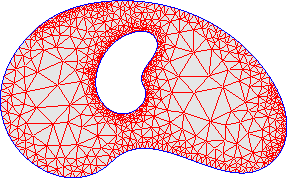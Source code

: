 /*
 * Title: chemin.asy
 * Creator: Study and implementation in C of the Finite Element Method in dimension 2, mesh.c
 * CreationDate: Fri May 31 14:01:19 2019
*/
unitsize(1.0cm);
pen y = yellow+linewidth(0.731pt);
pen r = red+linewidth(0.731pt);
pen b = orange+linewidth(0.731pt);
pen g = green+linewidth(0.731pt);
filldraw((2.665051293911502,2.138900464786407)--(2.662445054359162,2.123248654126589)--(2.680909183524091,2.138353657169496)--cycle,fillpen=lightgrey,drawpen=red+linewidth(0.11pt));
filldraw((3.849495533556241,3.728190651748971)--(3.7589891546875,3.7475492625)--(3.78544313955975,3.649978943021635)--cycle,fillpen=lightgrey,drawpen=red+linewidth(0.11pt));
filldraw((2.662445054359162,2.123248654126589)--(2.620511010713977,2.105361003540419)--(2.673829291456895,2.098569876415719)--cycle,fillpen=lightgrey,drawpen=red+linewidth(0.11pt));
filldraw((2.227837826900586,0.7898937353537918)--(2.403681880168116,0.8039202311877086)--(2.310396307734472,0.8661697186335517)--cycle,fillpen=lightgrey,drawpen=red+linewidth(0.11pt));
filldraw((2.560250384917906,2.160121994297667)--(2.58407592290571,2.058765381074152)--(2.620511010713977,2.105361003540419)--cycle,fillpen=lightgrey,drawpen=red+linewidth(0.11pt));
filldraw((2.654547116067017,1.89389677852089)--(2.612131835798679,2.006692994837711)--(2.505793903576963,1.98299379408052)--cycle,fillpen=lightgrey,drawpen=red+linewidth(0.11pt));
filldraw((3.785433708253092,3.180691388336662)--(3.733375447211102,3.205666523234465)--(3.727997519321963,3.174783418554479)--cycle,fillpen=lightgrey,drawpen=red+linewidth(0.11pt));
filldraw((2.612131835798679,2.006692994837711)--(2.642684428716702,2.066747279546192)--(2.58407592290571,2.058765381074152)--cycle,fillpen=lightgrey,drawpen=red+linewidth(0.11pt));
filldraw((2.63965005343794,2.186588370519081)--(2.626770885304134,2.207439001283201)--(2.610147008666488,2.182767680995022)--cycle,fillpen=lightgrey,drawpen=red+linewidth(0.11pt));
filldraw((3.802312567936373,3.087115588204182)--(3.814410191612116,3.137607886674039)--(3.772133335861741,3.107466682795776)--cycle,fillpen=lightgrey,drawpen=red+linewidth(0.11pt));
filldraw((3.772133335861741,3.107466682795776)--(3.770459268740856,3.069499674090761)--(3.802312567936373,3.087115588204182)--cycle,fillpen=lightgrey,drawpen=red+linewidth(0.11pt));
filldraw((1.2837666375,1.1693416075)--(1.356670475542267,1.089313834476595)--(1.404044992764282,1.205692071771163)--cycle,fillpen=lightgrey,drawpen=red+linewidth(0.11pt));
filldraw((2.662445054359162,2.123248654126589)--(2.665051293911502,2.138900464786407)--(2.6469178319299,2.142524316810355)--cycle,fillpen=lightgrey,drawpen=red+linewidth(0.11pt));
filldraw((3.229460433912865,3.355745996771451)--(3.274879562206367,3.306260693476902)--(3.294043380248581,3.337286974595478)--cycle,fillpen=lightgrey,drawpen=red+linewidth(0.11pt));
filldraw((1.280508343535579,1.363735786116564)--(1.155705058161866,1.346347213909465)--(1.216588255707733,1.255142762143776)--cycle,fillpen=lightgrey,drawpen=red+linewidth(0.11pt));
filldraw((2.6469178319299,2.142524316810355)--(2.665051293911502,2.138900464786407)--(2.662678992154975,2.152195954483944)--cycle,fillpen=lightgrey,drawpen=red+linewidth(0.11pt));
filldraw((3.229779443810564,3.280082582308188)--(3.28653184523821,3.271704849656358)--(3.274879562206367,3.306260693476902)--cycle,fillpen=lightgrey,drawpen=red+linewidth(0.11pt));
filldraw((2.58407592290571,2.058765381074152)--(2.505793903576963,1.98299379408052)--(2.612131835798679,2.006692994837711)--cycle,fillpen=lightgrey,drawpen=red+linewidth(0.11pt));
filldraw((1.69414583028335,0.8343382485558128)--(1.78713102962963,0.7887286511111111)--(1.788483430261421,0.9090760097403056)--cycle,fillpen=lightgrey,drawpen=red+linewidth(0.11pt));
filldraw((2.513964813614889,2.318173250454892)--(2.565575397392952,2.265742811810437)--(2.579815816570938,2.327177098885923)--cycle,fillpen=lightgrey,drawpen=red+linewidth(0.11pt));
filldraw((2.669561957543292,2.041931598133823)--(2.686562548594797,2.074322947344435)--(2.642684428716702,2.066747279546192)--cycle,fillpen=lightgrey,drawpen=red+linewidth(0.11pt));
filldraw((3.095785745361279,3.219368804276176)--(3.13138228287037,3.183005638888889)--(3.129728995874497,3.216991826122188)--cycle,fillpen=lightgrey,drawpen=red+linewidth(0.11pt));
filldraw((2.56621065048011,0.7427189594238683)--(2.654152737808246,0.8974409010987205)--(2.542846631879875,0.927082337577455)--cycle,fillpen=lightgrey,drawpen=red+linewidth(0.11pt));
filldraw((2.650841291032235,2.508969817541152)--(2.629071380079568,2.519703255305387)--(2.635320854438829,2.504930787561109)--cycle,fillpen=lightgrey,drawpen=red+linewidth(0.11pt));
filldraw((3.409368711152621,3.300229061922549)--(3.380371693572452,3.338447311654627)--(3.385124734871165,3.290709797689813)--cycle,fillpen=lightgrey,drawpen=red+linewidth(0.11pt));
filldraw((2.737818730581276,2.036233419118656)--(2.703238160430116,1.984766955199467)--(2.766950270576131,1.996774404801097)--cycle,fillpen=lightgrey,drawpen=red+linewidth(0.11pt));
filldraw((3.15977310605502,3.257050994195697)--(3.187349221714824,3.291141905241962)--(3.130293331096927,3.270712805261333)--cycle,fillpen=lightgrey,drawpen=red+linewidth(0.11pt));
filldraw((2.403681880168116,0.8039202311877086)--(2.56621065048011,0.7427189594238683)--(2.542846631879875,0.927082337577455)--cycle,fillpen=lightgrey,drawpen=red+linewidth(0.11pt));
filldraw((2.227837826900586,0.7898937353537918)--(2.176445429766804,0.6899299924279837)--(2.275268790507116,0.6879906830234054)--cycle,fillpen=lightgrey,drawpen=red+linewidth(0.11pt));
filldraw((3.72407206967547,3.269333039020248)--(3.666967229730679,3.269859499638347)--(3.67510834587581,3.239942672272395)--cycle,fillpen=lightgrey,drawpen=red+linewidth(0.11pt));
filldraw((2.676558993807871,2.617271732638889)--(2.656645724045167,2.638251921953467)--(2.648152569892729,2.610601008969251)--cycle,fillpen=lightgrey,drawpen=red+linewidth(0.11pt));
filldraw((2.710034,2.0801179)--(2.686562548594797,2.074322947344435)--(2.705829194561975,2.046717736328134)--cycle,fillpen=lightgrey,drawpen=red+linewidth(0.11pt));
filldraw((2.594616506962416,1.780943832177317)--(2.704736226482081,1.84593378038666)--(2.654547116067017,1.89389677852089)--cycle,fillpen=lightgrey,drawpen=red+linewidth(0.11pt));
filldraw((2.565575397392952,2.265742811810437)--(2.596678174211044,2.294863168162427)--(2.579815816570938,2.327177098885923)--cycle,fillpen=lightgrey,drawpen=red+linewidth(0.11pt));
filldraw((2.737818730581276,2.036233419118656)--(2.705829194561975,2.046717736328134)--(2.703238160430116,1.984766955199467)--cycle,fillpen=lightgrey,drawpen=red+linewidth(0.11pt));
filldraw((2.670889508349517,1.644410605561932)--(2.775402411659328,1.76075468900565)--(2.594616506962416,1.780943832177317)--cycle,fillpen=lightgrey,drawpen=red+linewidth(0.11pt));
filldraw((2.684961627297668,2.644160921810699)--(2.665706263421406,2.665633200625826)--(2.656645724045167,2.638251921953467)--cycle,fillpen=lightgrey,drawpen=red+linewidth(0.11pt));
filldraw((2.673829291456895,2.098569876415719)--(2.642684428716702,2.066747279546192)--(2.686562548594797,2.074322947344435)--cycle,fillpen=lightgrey,drawpen=red+linewidth(0.11pt));
filldraw((2.615613669146798,2.33171679720901)--(2.601219653218646,2.356228275913127)--(2.579815816570938,2.327177098885923)--cycle,fillpen=lightgrey,drawpen=red+linewidth(0.11pt));
filldraw((2.513964813614889,2.318173250454892)--(2.579815816570938,2.327177098885923)--(2.565405762604689,2.360259502888618)--cycle,fillpen=lightgrey,drawpen=red+linewidth(0.11pt));
filldraw((3.623006214966815,3.492215788969734)--(3.605856627661344,3.372073028589655)--(3.672224621526496,3.376932450496724)--cycle,fillpen=lightgrey,drawpen=red+linewidth(0.11pt));
filldraw((2.418588395246982,0.9272812653580706)--(2.298780545519867,1.013061893924122)--(2.310396307734472,0.8661697186335517)--cycle,fillpen=lightgrey,drawpen=red+linewidth(0.11pt));
filldraw((2.614626305841588,2.153357424008)--(2.610147008666488,2.182767680995022)--(2.560250384917906,2.160121994297667)--cycle,fillpen=lightgrey,drawpen=red+linewidth(0.11pt));
filldraw((2.500392115979639,2.573047227616342)--(2.424480720819081,2.535340862718394)--(2.508907031955575,2.527823691912601)--cycle,fillpen=lightgrey,drawpen=red+linewidth(0.11pt));
filldraw((2.630733316983019,2.266288740315909)--(2.607310577859257,2.274319092549073)--(2.624498524925689,2.251805255299418)--cycle,fillpen=lightgrey,drawpen=red+linewidth(0.11pt));
filldraw((1.257264220315572,1.575615226391243)--(1.144067796567867,1.635784277100251)--(1.101686772858796,1.442584878298611)--cycle,fillpen=lightgrey,drawpen=red+linewidth(0.11pt));
filldraw((2.623648999310672,2.345398110599024)--(2.638305530266203,2.339321025173611)--(2.637922062945817,2.352328083281893)--cycle,fillpen=lightgrey,drawpen=red+linewidth(0.11pt));
filldraw((3.532509825129499,3.296605062091741)--(3.537606125754629,3.324442743462925)--(3.515535699428715,3.306699897553176)--cycle,fillpen=lightgrey,drawpen=red+linewidth(0.11pt));
filldraw((2.63965005343794,2.186588370519081)--(2.610147008666488,2.182767680995022)--(2.614626305841588,2.153357424008)--cycle,fillpen=lightgrey,drawpen=red+linewidth(0.11pt));
filldraw((3.4233864279685,3.461906961098658)--(3.340287258669697,3.429934800237816)--(3.422269329777832,3.372876387137266)--cycle,fillpen=lightgrey,drawpen=red+linewidth(0.11pt));
filldraw((2.637874029629629,2.378410588888889)--(2.614874734150736,2.38552228542486)--(2.623289557208072,2.371990084256325)--cycle,fillpen=lightgrey,drawpen=red+linewidth(0.11pt));
filldraw((2.637874029629629,2.378410588888889)--(2.623289557208072,2.371990084256325)--(2.63777973016761,2.365359503350051)--cycle,fillpen=lightgrey,drawpen=red+linewidth(0.11pt));
filldraw((3.385124734871165,3.290709797689813)--(3.380371693572452,3.338447311654627)--(3.359345610501369,3.295164076166451)--cycle,fillpen=lightgrey,drawpen=red+linewidth(0.11pt));
filldraw((2.6314773676257,2.279711451720444)--(2.630733316983019,2.266288740315909)--(2.643997465569273,2.274815541152263)--cycle,fillpen=lightgrey,drawpen=red+linewidth(0.11pt));
filldraw((3.321314488654841,3.282824731721347)--(3.308701447047724,3.292623899580169)--(3.302722273670975,3.266712188476482)--cycle,fillpen=lightgrey,drawpen=red+linewidth(0.11pt));
filldraw((2.646606909739368,2.482963651440329)--(2.624542526451325,2.493055377630357)--(2.634204831143171,2.478052300531385)--cycle,fillpen=lightgrey,drawpen=red+linewidth(0.11pt));
filldraw((2.63875451606653,2.404552970421811)--(2.623951501307296,2.398630287461592)--(2.638200459029921,2.391476643409208)--cycle,fillpen=lightgrey,drawpen=red+linewidth(0.11pt));
filldraw((3.409368711152621,3.300229061922549)--(3.427502036920276,3.293178177010256)--(3.427050033884364,3.318858630552663)--cycle,fillpen=lightgrey,drawpen=red+linewidth(0.11pt));
filldraw((2.637922062945817,2.352328083281893)--(2.626002456258298,2.358714381370361)--(2.623648999310672,2.345398110599024)--cycle,fillpen=lightgrey,drawpen=red+linewidth(0.11pt));
filldraw((2.6395316984375,2.4176348734375)--(2.627268899172644,2.411799356389569)--(2.63875451606653,2.404552970421811)--cycle,fillpen=lightgrey,drawpen=red+linewidth(0.11pt));
filldraw((2.632461044345576,2.46482762175035)--(2.620014176549247,2.459560811134542)--(2.630923986152293,2.451583351236343)--cycle,fillpen=lightgrey,drawpen=red+linewidth(0.11pt));
filldraw((3.49996162951382,3.339572889175569)--(3.515535699428715,3.306699897553176)--(3.537606125754629,3.324442743462925)--cycle,fillpen=lightgrey,drawpen=red+linewidth(0.11pt));
filldraw((2.632461044345576,2.46482762175035)--(2.634204831143171,2.478052300531385)--(2.611855744781589,2.474271912385809)--cycle,fillpen=lightgrey,drawpen=red+linewidth(0.11pt));
filldraw((2.617609152960137,2.28501425051881)--(2.630733316983019,2.266288740315909)--(2.6314773676257,2.279711451720444)--cycle,fillpen=lightgrey,drawpen=red+linewidth(0.11pt));
filldraw((2.615613669146798,2.33171679720901)--(2.638934634430727,2.326343025514404)--(2.638305530266203,2.339321025173611)--cycle,fillpen=lightgrey,drawpen=red+linewidth(0.11pt));
filldraw((2.620014176549247,2.459560811134542)--(2.595471479759348,2.455395201257126)--(2.618573705515896,2.44612247585058)--cycle,fillpen=lightgrey,drawpen=red+linewidth(0.11pt));
filldraw((2.611855744781589,2.474271912385809)--(2.634204831143171,2.478052300531385)--(2.624542526451325,2.493055377630357)--cycle,fillpen=lightgrey,drawpen=red+linewidth(0.11pt));
filldraw((2.630733316983019,2.266288740315909)--(2.624498524925689,2.251805255299418)--(2.645922288483797,2.262053281076389)--cycle,fillpen=lightgrey,drawpen=red+linewidth(0.11pt));
filldraw((2.642340791008659,2.2876303421232)--(2.6314773676257,2.279711451720444)--(2.643997465569273,2.274815541152263)--cycle,fillpen=lightgrey,drawpen=red+linewidth(0.11pt));
filldraw((3.229460433912865,3.355745996771451)--(3.192773081045958,3.441744853185127)--(3.123867725695776,3.378548198456366)--cycle,fillpen=lightgrey,drawpen=red+linewidth(0.11pt));
filldraw((2.639813877741341,2.313398780793467)--(2.624969301045412,2.318892440475563)--(2.617502408886152,2.304935819270343)--cycle,fillpen=lightgrey,drawpen=red+linewidth(0.11pt));
filldraw((3.705540524348472,3.171730628897807)--(3.711450928839436,3.15929644043314)--(3.727997519321963,3.174783418554479)--cycle,fillpen=lightgrey,drawpen=red+linewidth(0.11pt));
filldraw((3.537606125754629,3.324442743462925)--(3.532509825129499,3.296605062091741)--(3.54780706963329,3.298044835815354)--cycle,fillpen=lightgrey,drawpen=red+linewidth(0.11pt));
filldraw((2.661980623690415,2.562598878986625)--(2.668895457115912,2.590078920781893)--(2.638015775306036,2.583239194895059)--cycle,fillpen=lightgrey,drawpen=red+linewidth(0.11pt));
filldraw((2.641737429974709,2.443796621521348)--(2.643156974537038,2.456867073611112)--(2.630923986152293,2.451583351236343)--cycle,fillpen=lightgrey,drawpen=red+linewidth(0.11pt));
filldraw((2.614874734150736,2.38552228542486)--(2.638200459029921,2.391476643409208)--(2.623951501307296,2.398630287461592)--cycle,fillpen=lightgrey,drawpen=red+linewidth(0.11pt));
filldraw((3.329879103818737,3.306865763108843)--(3.359345610501369,3.295164076166451)--(3.380371693572452,3.338447311654627)--cycle,fillpen=lightgrey,drawpen=red+linewidth(0.11pt));
filldraw((3.359345610501369,3.295164076166451)--(3.358631108650541,3.275473132089584)--(3.372143204380965,3.28018190735062)--cycle,fillpen=lightgrey,drawpen=red+linewidth(0.11pt));
filldraw((2.627268899172644,2.411799356389569)--(2.6395316984375,2.4176348734375)--(2.62848064030357,2.425055322164072)--cycle,fillpen=lightgrey,drawpen=red+linewidth(0.11pt));
filldraw((2.644781635225908,2.469924315747171)--(2.646606909739368,2.482963651440329)--(2.634204831143171,2.478052300531385)--cycle,fillpen=lightgrey,drawpen=red+linewidth(0.11pt));
filldraw((3.330998486308816,3.270123050779595)--(3.321314488654841,3.282824731721347)--(3.317143251988627,3.267406778096345)--cycle,fillpen=lightgrey,drawpen=red+linewidth(0.11pt));
filldraw((2.627268899172644,2.411799356389569)--(2.623951501307296,2.398630287461592)--(2.63875451606653,2.404552970421811)--cycle,fillpen=lightgrey,drawpen=red+linewidth(0.11pt));
filldraw((2.598021030482194,2.430266516214086)--(2.566158400649844,2.413157566446464)--(2.602265073934365,2.411095653182221)--cycle,fillpen=lightgrey,drawpen=red+linewidth(0.11pt));
filldraw((2.629071380079568,2.519703255305387)--(2.624542526451325,2.493055377630357)--(2.635320854438829,2.504930787561109)--cycle,fillpen=lightgrey,drawpen=red+linewidth(0.11pt));
filldraw((2.596152620262604,2.221638309761668)--(2.62967793805715,2.225530813094322)--(2.624498524925689,2.251805255299418)--cycle,fillpen=lightgrey,drawpen=red+linewidth(0.11pt));
filldraw((2.643156974537038,2.456867073611112)--(2.632461044345576,2.46482762175035)--(2.630923986152293,2.451583351236343)--cycle,fillpen=lightgrey,drawpen=red+linewidth(0.11pt));
filldraw((2.766950270576131,1.996774404801097)--(2.743544773044695,1.945931611692992)--(2.797277142361111,1.961604499537037)--cycle,fillpen=lightgrey,drawpen=red+linewidth(0.11pt));
filldraw((2.578904497703657,2.53090915547573)--(2.570200410889746,2.493878338837615)--(2.597435393228071,2.497687951114463)--cycle,fillpen=lightgrey,drawpen=red+linewidth(0.11pt));
filldraw((2.989211168011364,1.625179300863197)--(3.090474405865911,1.611749601723723)--(3.059157792811109,1.699624380209566)--cycle,fillpen=lightgrey,drawpen=red+linewidth(0.11pt));
filldraw((2.623648999310672,2.345398110599024)--(2.613058024839404,2.362984220713064)--(2.601219653218646,2.356228275913127)--cycle,fillpen=lightgrey,drawpen=red+linewidth(0.11pt));
filldraw((2.926404249000565,1.814101015892276)--(2.892044905240577,1.838415285540009)--(2.866122084525294,1.765348512818317)--cycle,fillpen=lightgrey,drawpen=red+linewidth(0.11pt));
filldraw((1.07052197050255,2.046499362073846)--(1.094071821742884,1.835976436942378)--(1.16545786376175,1.948154183576465)--cycle,fillpen=lightgrey,drawpen=red+linewidth(0.11pt));
filldraw((2.630923986152293,2.451583351236343)--(2.629598092495068,2.438324175810825)--(2.641737429974709,2.443796621521348)--cycle,fillpen=lightgrey,drawpen=red+linewidth(0.11pt));
filldraw((2.892044905240577,1.838415285540009)--(2.926404249000565,1.814101015892276)--(2.927508394933128,1.861088818810014)--cycle,fillpen=lightgrey,drawpen=red+linewidth(0.11pt));
filldraw((3.64256966571832,3.317359737053648)--(3.666967229730679,3.269859499638347)--(3.695935972289342,3.314754508781378)--cycle,fillpen=lightgrey,drawpen=red+linewidth(0.11pt));
filldraw((2.926404249000565,1.814101015892276)--(2.866122084525294,1.765348512818317)--(2.956896371245146,1.778333667062679)--cycle,fillpen=lightgrey,drawpen=red+linewidth(0.11pt));
filldraw((3.666967229730679,3.269859499638347)--(3.648925441937772,3.244644658275205)--(3.67510834587581,3.239942672272395)--cycle,fillpen=lightgrey,drawpen=red+linewidth(0.11pt));
filldraw((2.919335589149838,1.717129967682085)--(2.825617181501134,1.667175487984009)--(2.989211168011364,1.625179300863197)--cycle,fillpen=lightgrey,drawpen=red+linewidth(0.11pt));
filldraw((2.961539761316872,1.845319096159122)--(2.956896371245146,1.778333667062679)--(2.99585759375,1.8330203375)--cycle,fillpen=lightgrey,drawpen=red+linewidth(0.11pt));
filldraw((3.445317283100092,3.300803226736113)--(3.455184080434003,3.284124776863876)--(3.469291828181024,3.291967153921596)--cycle,fillpen=lightgrey,drawpen=red+linewidth(0.11pt));
filldraw((3.002325739905603,1.7871899504456)--(3.030310414609054,1.824056185322359)--(2.99585759375,1.8330203375)--cycle,fillpen=lightgrey,drawpen=red+linewidth(0.11pt));
filldraw((3.002325739905603,1.7871899504456)--(2.99585759375,1.8330203375)--(2.956896371245146,1.778333667062679)--cycle,fillpen=lightgrey,drawpen=red+linewidth(0.11pt));
filldraw((3.097836172667514,1.506146127890378)--(3.267899745853415,1.517964151734126)--(3.182055017196418,1.570282510095234)--cycle,fillpen=lightgrey,drawpen=red+linewidth(0.11pt));
filldraw((3.329879103818737,3.306865763108843)--(3.308701447047724,3.292623899580169)--(3.321314488654841,3.282824731721347)--cycle,fillpen=lightgrey,drawpen=red+linewidth(0.11pt));
filldraw((2.99041882610182,1.727322052547788)--(2.919335589149838,1.717129967682085)--(2.989211168011364,1.625179300863197)--cycle,fillpen=lightgrey,drawpen=red+linewidth(0.11pt));
filldraw((3.274879562206367,3.306260693476902)--(3.308701447047724,3.292623899580169)--(3.294043380248581,3.337286974595478)--cycle,fillpen=lightgrey,drawpen=red+linewidth(0.11pt));
filldraw((3.586573742288569,3.273306620502383)--(3.605269567784551,3.276661492795486)--(3.589974391957447,3.308126597703147)--cycle,fillpen=lightgrey,drawpen=red+linewidth(0.11pt));
filldraw((2.860910970807613,1.903586586128258)--(2.828647868312757,1.930587345816186)--(2.81189378555171,1.877792050092573)--cycle,fillpen=lightgrey,drawpen=red+linewidth(0.11pt));
filldraw((3.078743682353476,1.777179461489162)--(3.064746746270576,1.818290282115912)--(3.041902924234246,1.787574514494704)--cycle,fillpen=lightgrey,drawpen=red+linewidth(0.11pt));
filldraw((3.11638226906822,1.755514960977257)--(3.078743682353476,1.777179461489162)--(3.049314455469271,1.743360900275894)--cycle,fillpen=lightgrey,drawpen=red+linewidth(0.11pt));
filldraw((3.2866039,3.246208)--(3.299916258541238,3.250003420790466)--(3.28653184523821,3.271704849656358)--cycle,fillpen=lightgrey,drawpen=red+linewidth(0.11pt));
filldraw((3.496063100963362,3.303406790311284)--(3.49996162951382,3.339572889175569)--(3.461683539165123,3.335630001318472)--cycle,fillpen=lightgrey,drawpen=red+linewidth(0.11pt));
filldraw((3.206700355508577,1.713382538657145)--(3.248089734334047,1.744679222112762)--(3.192909683440838,1.763406337381347)--cycle,fillpen=lightgrey,drawpen=red+linewidth(0.11pt));
filldraw((3.099015111111111,1.815586270370371)--(3.064746746270576,1.818290282115912)--(3.078743682353476,1.777179461489162)--cycle,fillpen=lightgrey,drawpen=red+linewidth(0.11pt));
filldraw((3.448126125925926,3.269608692592593)--(3.441499435962065,3.281804584074073)--(3.4348290443137,3.269632539703361)--cycle,fillpen=lightgrey,drawpen=red+linewidth(0.11pt));
filldraw((3.313805726196103,1.730435067125823)--(3.267580391847801,1.6758863818782)--(3.350147238353308,1.652778404460382)--cycle,fillpen=lightgrey,drawpen=red+linewidth(0.11pt));
filldraw((3.606501522059502,3.24620381615977)--(3.613658410588775,3.259619885609388)--(3.59846857950184,3.258926340767446)--cycle,fillpen=lightgrey,drawpen=red+linewidth(0.11pt));
filldraw((3.192909683440838,1.763406337381347)--(3.166442029835391,1.818818491220851)--(3.15319670331589,1.778464628403296)--cycle,fillpen=lightgrey,drawpen=red+linewidth(0.11pt));
filldraw((3.166442029835391,1.818818491220851)--(3.132964031507201,1.815807792575446)--(3.15319670331589,1.778464628403296)--cycle,fillpen=lightgrey,drawpen=red+linewidth(0.11pt));
filldraw((2.6558241,2.534848)--(2.640195923259121,2.531253391877839)--(2.653241393207733,2.521927254970422)--cycle,fillpen=lightgrey,drawpen=red+linewidth(0.11pt));
filldraw((3.734813502014012,3.110099479589294)--(3.707978716435185,3.112221129166667)--(3.715681268518519,3.088506511111111)--cycle,fillpen=lightgrey,drawpen=red+linewidth(0.11pt));
filldraw((3.231379349794238,1.832661987791495)--(3.223284650654875,1.797407304635543)--(3.25917839025727,1.801885730244934)--cycle,fillpen=lightgrey,drawpen=red+linewidth(0.11pt));
filldraw((3.231379349794238,1.832661987791495)--(3.25917839025727,1.801885730244934)--(3.262535716177983,1.843222070696159)--cycle,fillpen=lightgrey,drawpen=red+linewidth(0.11pt));
filldraw((2.579815816570938,2.327177098885923)--(2.601219653218646,2.356228275913127)--(2.565405762604689,2.360259502888618)--cycle,fillpen=lightgrey,drawpen=red+linewidth(0.11pt));
filldraw((3.166442029835391,1.818818491220851)--(3.192909683440838,1.763406337381347)--(3.199297628472221,1.824482008796296)--cycle,fillpen=lightgrey,drawpen=red+linewidth(0.11pt));
filldraw((3.646935201939933,3.216231565377909)--(3.663343715760504,3.215552007104588)--(3.650327374616435,3.230270206483302)--cycle,fillpen=lightgrey,drawpen=red+linewidth(0.11pt));
filldraw((3.321466473636831,1.87093711819273)--(3.324261700938285,1.830161476203044)--(3.365129762795401,1.830678965701252)--cycle,fillpen=lightgrey,drawpen=red+linewidth(0.11pt));
filldraw((3.711450928839436,3.15929644043314)--(3.705540524348472,3.171730628897807)--(3.697689843858114,3.15887875136398)--cycle,fillpen=lightgrey,drawpen=red+linewidth(0.11pt));
filldraw((2.629598092495068,2.438324175810825)--(2.630923986152293,2.451583351236343)--(2.618573705515896,2.44612247585058)--cycle,fillpen=lightgrey,drawpen=red+linewidth(0.11pt));
filldraw((3.512725116805984,3.263510113931756)--(3.523306183886017,3.284301744423516)--(3.508271043671928,3.275976651284004)--cycle,fillpen=lightgrey,drawpen=red+linewidth(0.11pt));
filldraw((2.614874734150736,2.38552228542486)--(2.613058024839404,2.362984220713064)--(2.623289557208072,2.371990084256325)--cycle,fillpen=lightgrey,drawpen=red+linewidth(0.11pt));
filldraw((2.63965005343794,2.186588370519081)--(2.651615241347063,2.176325357254768)--(2.6633544703125,2.1868460828125)--cycle,fillpen=lightgrey,drawpen=red+linewidth(0.11pt));
filldraw((3.561944330953851,3.273769255374107)--(3.541507437194565,3.28415027927908)--(3.547112578868775,3.269961323820176)--cycle,fillpen=lightgrey,drawpen=red+linewidth(0.11pt));
filldraw((2.662678992154975,2.152195954483944)--(2.676055250462963,2.150332201388889)--(2.671514488775292,2.162410251395319)--cycle,fillpen=lightgrey,drawpen=red+linewidth(0.11pt));
filldraw((2.680909183524091,2.138353657169496)--(2.676055250462963,2.150332201388889)--(2.665051293911502,2.138900464786407)--cycle,fillpen=lightgrey,drawpen=red+linewidth(0.11pt));
filldraw((3.515535699428715,3.306699897553176)--(3.523306183886017,3.284301744423516)--(3.532509825129499,3.296605062091741)--cycle,fillpen=lightgrey,drawpen=red+linewidth(0.11pt));
filldraw((2.667282396159123,2.174583110699589)--(2.6633544703125,2.1868460828125)--(2.651615241347063,2.176325357254768)--cycle,fillpen=lightgrey,drawpen=red+linewidth(0.11pt));
filldraw((2.620014176549247,2.459560811134542)--(2.618573705515896,2.44612247585058)--(2.630923986152293,2.451583351236343)--cycle,fillpen=lightgrey,drawpen=red+linewidth(0.11pt));
filldraw((2.629598092495068,2.438324175810825)--(2.618573705515896,2.44612247585058)--(2.617509528339127,2.432660747926089)--cycle,fillpen=lightgrey,drawpen=red+linewidth(0.11pt));
filldraw((2.650594388582391,2.236705169566615)--(2.635249272908215,2.240265399663916)--(2.62967793805715,2.225530813094322)--cycle,fillpen=lightgrey,drawpen=red+linewidth(0.11pt));
filldraw((2.648119762054184,2.249348258384773)--(2.635249272908215,2.240265399663916)--(2.650594388582391,2.236705169566615)--cycle,fillpen=lightgrey,drawpen=red+linewidth(0.11pt));
filldraw((2.598021030482194,2.430266516214086)--(2.617509528339127,2.432660747926089)--(2.618573705515896,2.44612247585058)--cycle,fillpen=lightgrey,drawpen=red+linewidth(0.11pt));
filldraw((3.42144577457133,3.269274123799725)--(3.427502036920276,3.293178177010256)--(3.414041333970884,3.281342583229034)--cycle,fillpen=lightgrey,drawpen=red+linewidth(0.11pt));
filldraw((2.644167422744174,2.20168356077746)--(2.656393109720079,2.211623579507459)--(2.643420931951061,2.215090181386492)--cycle,fillpen=lightgrey,drawpen=red+linewidth(0.11pt));
filldraw((2.656393109720079,2.211623579507459)--(2.644167422744174,2.20168356077746)--(2.659726208933471,2.199194471244856)--cycle,fillpen=lightgrey,drawpen=red+linewidth(0.11pt));
filldraw((3.342617838353137,3.284751322904707)--(3.353830199136231,3.261993496956447)--(3.358631108650541,3.275473132089584)--cycle,fillpen=lightgrey,drawpen=red+linewidth(0.11pt));
filldraw((2.62967793805715,2.225530813094322)--(2.65335067037037,2.224128711111111)--(2.650594388582391,2.236705169566615)--cycle,fillpen=lightgrey,drawpen=red+linewidth(0.11pt));
filldraw((2.59804779451316,2.375536390815245)--(2.565405762604689,2.360259502888618)--(2.601219653218646,2.356228275913127)--cycle,fillpen=lightgrey,drawpen=red+linewidth(0.11pt));
filldraw((2.566158400649844,2.413157566446464)--(2.598021030482194,2.430266516214086)--(2.57209287237818,2.440329532077075)--cycle,fillpen=lightgrey,drawpen=red+linewidth(0.11pt));
filldraw((2.659726208933471,2.199194471244856)--(2.63965005343794,2.186588370519081)--(2.6633544703125,2.1868460828125)--cycle,fillpen=lightgrey,drawpen=red+linewidth(0.11pt));
filldraw((2.565575397392952,2.265742811810437)--(2.607310577859257,2.274319092549073)--(2.596678174211044,2.294863168162427)--cycle,fillpen=lightgrey,drawpen=red+linewidth(0.11pt));
filldraw((2.766950270576131,1.996774404801097)--(2.703238160430116,1.984766955199467)--(2.743544773044695,1.945931611692992)--cycle,fillpen=lightgrey,drawpen=red+linewidth(0.11pt));
filldraw((2.961539761316872,1.845319096159122)--(2.926404249000565,1.814101015892276)--(2.956896371245146,1.778333667062679)--cycle,fillpen=lightgrey,drawpen=red+linewidth(0.11pt));
filldraw((3.727997519321963,3.174783418554479)--(3.733375447211102,3.205666523234465)--(3.708585292439187,3.18647963996906)--cycle,fillpen=lightgrey,drawpen=red+linewidth(0.11pt));
filldraw((3.644555621512775,3.203923034610768)--(3.663343715760504,3.215552007104588)--(3.646935201939933,3.216231565377909)--cycle,fillpen=lightgrey,drawpen=red+linewidth(0.11pt));
filldraw((3.667435876099322,3.201119004464898)--(3.678585690392717,3.212076911319266)--(3.663343715760504,3.215552007104588)--cycle,fillpen=lightgrey,drawpen=red+linewidth(0.11pt));
filldraw((3.435730558797887,1.912041547186959)--(3.473264176366001,1.924400065339554)--(3.421558713863169,1.948928729646776)--cycle,fillpen=lightgrey,drawpen=red+linewidth(0.11pt));
filldraw((1.434730041838134,1.015429527572016)--(1.517375608391204,0.9480587712847222)--(1.587385861585283,1.118319458690895)--cycle,fillpen=lightgrey,drawpen=red+linewidth(0.11pt));
filldraw((2.75797764838055,1.890484279693726)--(2.828647868312757,1.930587345816186)--(2.797277142361111,1.961604499537037)--cycle,fillpen=lightgrey,drawpen=red+linewidth(0.11pt));
filldraw((2.565575397392952,2.265742811810437)--(2.513964813614889,2.318173250454892)--(2.538289172397329,2.214173840231463)--cycle,fillpen=lightgrey,drawpen=red+linewidth(0.11pt));
filldraw((3.64256966571832,3.317359737053648)--(3.605856627661344,3.372073028589655)--(3.589974391957447,3.308126597703147)--cycle,fillpen=lightgrey,drawpen=red+linewidth(0.11pt));
filldraw((2.691574572974537,2.114713872048611)--(2.686080790260631,2.126479315226337)--(2.675685031823414,2.114459734943463)--cycle,fillpen=lightgrey,drawpen=red+linewidth(0.11pt));
filldraw((2.691574572974537,2.114713872048611)--(2.673829291456895,2.098569876415719)--(2.697395033967764,2.103062024125514)--cycle,fillpen=lightgrey,drawpen=red+linewidth(0.11pt));
filldraw((3.445317283100092,3.300803226736113)--(3.441499435962065,3.281804584074073)--(3.455184080434003,3.284124776863876)--cycle,fillpen=lightgrey,drawpen=red+linewidth(0.11pt));
filldraw((3.678585690392717,3.212076911319266)--(3.682049535300966,3.19683237590956)--(3.702255450871863,3.209439332652071)--cycle,fillpen=lightgrey,drawpen=red+linewidth(0.11pt));
filldraw((2.710034,2.0801179)--(2.703546675542266,2.091528467946244)--(2.686562548594797,2.074322947344435)--cycle,fillpen=lightgrey,drawpen=red+linewidth(0.11pt));
filldraw((2.737818730581276,2.036233419118656)--(2.710034,2.0801179)--(2.705829194561975,2.046717736328134)--cycle,fillpen=lightgrey,drawpen=red+linewidth(0.11pt));
filldraw((3.414041333970884,3.281342583229034)--(3.4079932765625,3.26854045625)--(3.42144577457133,3.269274123799725)--cycle,fillpen=lightgrey,drawpen=red+linewidth(0.11pt));
filldraw((2.687592638194995,2.090426404269759)--(2.697395033967764,2.103062024125514)--(2.673829291456895,2.098569876415719)--cycle,fillpen=lightgrey,drawpen=red+linewidth(0.11pt));
filldraw((3.28653184523821,3.271704849656358)--(3.302722273670975,3.266712188476482)--(3.308701447047724,3.292623899580169)--cycle,fillpen=lightgrey,drawpen=red+linewidth(0.11pt));
filldraw((2.629598092495068,2.438324175810825)--(2.617509528339127,2.432660747926089)--(2.62848064030357,2.425055322164072)--cycle,fillpen=lightgrey,drawpen=red+linewidth(0.11pt));
filldraw((2.705829194561975,2.046717736328134)--(2.686562548594797,2.074322947344435)--(2.669561957543292,2.041931598133823)--cycle,fillpen=lightgrey,drawpen=red+linewidth(0.11pt));
filldraw((2.686080790260631,2.126479315226337)--(2.662445054359162,2.123248654126589)--(2.675685031823414,2.114459734943463)--cycle,fillpen=lightgrey,drawpen=red+linewidth(0.11pt));
filldraw((3.515535699428715,3.306699897553176)--(3.504140427779133,3.290569974108482)--(3.523306183886017,3.284301744423516)--cycle,fillpen=lightgrey,drawpen=red+linewidth(0.11pt));
filldraw((3.262535716177983,1.843222070696159)--(3.25917839025727,1.801885730244934)--(3.300273140298343,1.796301269814497)--cycle,fillpen=lightgrey,drawpen=red+linewidth(0.11pt));
filldraw((2.9199641,0.97078096)--(2.986600277872085,1.031157850229552)--(2.884638084481009,1.076729861424213)--cycle,fillpen=lightgrey,drawpen=red+linewidth(0.11pt));
filldraw((2.644781635225908,2.469924315747171)--(2.634204831143171,2.478052300531385)--(2.632461044345576,2.46482762175035)--cycle,fillpen=lightgrey,drawpen=red+linewidth(0.11pt));
filldraw((2.624542526451325,2.493055377630357)--(2.646606909739368,2.482963651440329)--(2.648628295775463,2.495980384201389)--cycle,fillpen=lightgrey,drawpen=red+linewidth(0.11pt));
filldraw((3.74624097680378,3.134472003749093)--(3.734813502014012,3.110099479589294)--(3.772133335861741,3.107466682795776)--cycle,fillpen=lightgrey,drawpen=red+linewidth(0.11pt));
filldraw((2.637874029629629,2.378410588888889)--(2.638200459029921,2.391476643409208)--(2.614874734150736,2.38552228542486)--cycle,fillpen=lightgrey,drawpen=red+linewidth(0.11pt));
filldraw((2.595471479759348,2.455395201257126)--(2.57209287237818,2.440329532077075)--(2.598021030482194,2.430266516214086)--cycle,fillpen=lightgrey,drawpen=red+linewidth(0.11pt));
filldraw((2.565405762604689,2.360259502888618)--(2.59804779451316,2.375536390815245)--(2.566158400649844,2.413157566446464)--cycle,fillpen=lightgrey,drawpen=red+linewidth(0.11pt));
filldraw((2.611855744781589,2.474271912385809)--(2.624542526451325,2.493055377630357)--(2.597435393228071,2.497687951114463)--cycle,fillpen=lightgrey,drawpen=red+linewidth(0.11pt));
filldraw((3.72407206967547,3.269333039020248)--(3.721314779108434,3.236417131463635)--(3.781857458490347,3.24242206476193)--cycle,fillpen=lightgrey,drawpen=red+linewidth(0.11pt));
filldraw((2.602265073934365,2.411095653182221)--(2.614536231877642,2.419646628404968)--(2.598021030482194,2.430266516214086)--cycle,fillpen=lightgrey,drawpen=red+linewidth(0.11pt));
filldraw((3.74624097680378,3.134472003749093)--(3.720099048684555,3.146330904878877)--(3.717755208750042,3.1309230658537)--cycle,fillpen=lightgrey,drawpen=red+linewidth(0.11pt));
filldraw((2.578904497703657,2.53090915547573)--(2.614158445821037,2.545199069761229)--(2.582052378102373,2.573774775911288)--cycle,fillpen=lightgrey,drawpen=red+linewidth(0.11pt));
filldraw((2.640195923259121,2.531253391877839)--(2.614158445821037,2.545199069761229)--(2.629071380079568,2.519703255305387)--cycle,fillpen=lightgrey,drawpen=red+linewidth(0.11pt));
filldraw((3.329879103818737,3.306865763108843)--(3.321314488654841,3.282824731721347)--(3.342617838353137,3.284751322904707)--cycle,fillpen=lightgrey,drawpen=red+linewidth(0.11pt));
filldraw((3.330998486308816,3.270123050779595)--(3.342617838353137,3.284751322904707)--(3.321314488654841,3.282824731721347)--cycle,fillpen=lightgrey,drawpen=red+linewidth(0.11pt));
filldraw((2.582354955520239,2.670449256077347)--(2.515430130776108,2.616538951962543)--(2.594579224451118,2.614889842333282)--cycle,fillpen=lightgrey,drawpen=red+linewidth(0.11pt));
filldraw((1.572680964768863,3.198621318625488)--(1.533769578287894,3.269214591960306)--(1.502617,3.2384779)--cycle,fillpen=lightgrey,drawpen=red+linewidth(0.11pt));
filldraw((3.722731980324074,3.018400990277778)--(3.762407013415738,3.002598317129903)--(3.750268401207392,3.029828933092271)--cycle,fillpen=lightgrey,drawpen=red+linewidth(0.11pt));
filldraw((2.595471479759348,2.455395201257126)--(2.620014176549247,2.459560811134542)--(2.611855744781589,2.474271912385809)--cycle,fillpen=lightgrey,drawpen=red+linewidth(0.11pt));
filldraw((1.018448375462963,2.474154483611111)--(0.9850446907428841,2.349271708041409)--(1.199567847775966,2.358799787356737)--cycle,fillpen=lightgrey,drawpen=red+linewidth(0.11pt));
filldraw((2.632461044345576,2.46482762175035)--(2.611855744781589,2.474271912385809)--(2.620014176549247,2.459560811134542)--cycle,fillpen=lightgrey,drawpen=red+linewidth(0.11pt));
filldraw((2.617609152960137,2.28501425051881)--(2.6314773676257,2.279711451720444)--(2.630235409669397,2.292826080945665)--cycle,fillpen=lightgrey,drawpen=red+linewidth(0.11pt));
filldraw((2.598021030482194,2.430266516214086)--(2.618573705515896,2.44612247585058)--(2.595471479759348,2.455395201257126)--cycle,fillpen=lightgrey,drawpen=red+linewidth(0.11pt));
filldraw((2.623951501307296,2.398630287461592)--(2.614536231877642,2.419646628404968)--(2.602265073934365,2.411095653182221)--cycle,fillpen=lightgrey,drawpen=red+linewidth(0.11pt));
filldraw((3.704549557462878,3.147383716263393)--(3.717755208750042,3.1309230658537)--(3.720099048684555,3.146330904878877)--cycle,fillpen=lightgrey,drawpen=red+linewidth(0.11pt));
filldraw((3.508271043671928,3.275976651284004)--(3.523306183886017,3.284301744423516)--(3.504140427779133,3.290569974108482)--cycle,fillpen=lightgrey,drawpen=red+linewidth(0.11pt));
filldraw((2.643625623011614,2.552112579152155)--(2.640195923259121,2.531253391877839)--(2.6558241,2.534848)--cycle,fillpen=lightgrey,drawpen=red+linewidth(0.11pt));
filldraw((2.648152569892729,2.610601008969251)--(2.668895457115912,2.590078920781893)--(2.676558993807871,2.617271732638889)--cycle,fillpen=lightgrey,drawpen=red+linewidth(0.11pt));
filldraw((2.598021030482194,2.430266516214086)--(2.614536231877642,2.419646628404968)--(2.617509528339127,2.432660747926089)--cycle,fillpen=lightgrey,drawpen=red+linewidth(0.11pt));
filldraw((3.621417558951478,3.246542898587029)--(3.636463086669583,3.264310482802824)--(3.613658410588775,3.259619885609388)--cycle,fillpen=lightgrey,drawpen=red+linewidth(0.11pt));
filldraw((2.653241393207733,2.521927254970422)--(2.640195923259121,2.531253391877839)--(2.629071380079568,2.519703255305387)--cycle,fillpen=lightgrey,drawpen=red+linewidth(0.11pt));
filldraw((2.594579224451118,2.614889842333282)--(2.582052378102373,2.573774775911288)--(2.638015775306036,2.583239194895059)--cycle,fillpen=lightgrey,drawpen=red+linewidth(0.11pt));
filldraw((2.643625623011614,2.552112579152155)--(2.614158445821037,2.545199069761229)--(2.640195923259121,2.531253391877839)--cycle,fillpen=lightgrey,drawpen=red+linewidth(0.11pt));
filldraw((1.502617,3.2384779)--(1.385294242093193,3.111152186073817)--(1.489104493315599,3.133213154088911)--cycle,fillpen=lightgrey,drawpen=red+linewidth(0.11pt));
filldraw((2.597435393228071,2.497687951114463)--(2.570200410889746,2.493878338837615)--(2.595471479759348,2.455395201257126)--cycle,fillpen=lightgrey,drawpen=red+linewidth(0.11pt));
filldraw((3.329879103818737,3.306865763108843)--(3.342617838353137,3.284751322904707)--(3.359345610501369,3.295164076166451)--cycle,fillpen=lightgrey,drawpen=red+linewidth(0.11pt));
filldraw((3.367390011574074,3.264158057407408)--(3.358631108650541,3.275473132089584)--(3.353830199136231,3.261993496956447)--cycle,fillpen=lightgrey,drawpen=red+linewidth(0.11pt));
filldraw((2.614158445821037,2.545199069761229)--(2.638015775306036,2.583239194895059)--(2.582052378102373,2.573774775911288)--cycle,fillpen=lightgrey,drawpen=red+linewidth(0.11pt));
filldraw((2.614158445821037,2.545199069761229)--(2.643625623011614,2.552112579152155)--(2.638015775306036,2.583239194895059)--cycle,fillpen=lightgrey,drawpen=red+linewidth(0.11pt));
filldraw((3.734813502014012,3.110099479589294)--(3.74624097680378,3.134472003749093)--(3.717755208750042,3.1309230658537)--cycle,fillpen=lightgrey,drawpen=red+linewidth(0.11pt));
filldraw((1.677079200547401,3.332740944819355)--(1.728261705058804,3.334546798989425)--(1.665035420246056,3.382519024667781)--cycle,fillpen=lightgrey,drawpen=red+linewidth(0.11pt));
filldraw((2.596678174211044,2.294863168162427)--(2.617609152960137,2.28501425051881)--(2.617502408886152,2.304935819270343)--cycle,fillpen=lightgrey,drawpen=red+linewidth(0.11pt));
filldraw((2.629598092495068,2.438324175810825)--(2.62848064030357,2.425055322164072)--(2.640527503840878,2.430717655967078)--cycle,fillpen=lightgrey,drawpen=red+linewidth(0.11pt));
filldraw((2.629071380079568,2.519703255305387)--(2.650841291032235,2.508969817541152)--(2.653241393207733,2.521927254970422)--cycle,fillpen=lightgrey,drawpen=red+linewidth(0.11pt));
filldraw((3.781857458490347,3.24242206476193)--(3.721314779108434,3.236417131463635)--(3.733375447211102,3.205666523234465)--cycle,fillpen=lightgrey,drawpen=red+linewidth(0.11pt));
filldraw((2.626770885304134,2.207439001283201)--(2.62967793805715,2.225530813094322)--(2.596152620262604,2.221638309761668)--cycle,fillpen=lightgrey,drawpen=red+linewidth(0.11pt));
filldraw((2.594579224451118,2.614889842333282)--(2.623023363230503,2.633449424659188)--(2.582354955520239,2.670449256077347)--cycle,fillpen=lightgrey,drawpen=red+linewidth(0.11pt));
filldraw((1.734396187469993,3.433531853495799)--(1.699420951851852,3.408486696759259)--(1.743941845803705,3.383257656618204)--cycle,fillpen=lightgrey,drawpen=red+linewidth(0.11pt));
filldraw((1.813040112520124,3.430358541780403)--(1.734396187469993,3.433531853495799)--(1.743941845803705,3.383257656618204)--cycle,fillpen=lightgrey,drawpen=red+linewidth(0.11pt));
filldraw((3.666967229730679,3.269859499638347)--(3.72407206967547,3.269333039020248)--(3.695935972289342,3.314754508781378)--cycle,fillpen=lightgrey,drawpen=red+linewidth(0.11pt));
filldraw((3.733375447211102,3.205666523234465)--(3.702255450871863,3.209439332652071)--(3.708585292439187,3.18647963996906)--cycle,fillpen=lightgrey,drawpen=red+linewidth(0.11pt));
filldraw((1.806039921875,3.4808963390625)--(1.769942164883402,3.45766492441701)--(1.813040112520124,3.430358541780403)--cycle,fillpen=lightgrey,drawpen=red+linewidth(0.11pt));
filldraw((1.216588255707733,1.255142762143776)--(1.402279224131223,1.331330923480913)--(1.280508343535579,1.363735786116564)--cycle,fillpen=lightgrey,drawpen=red+linewidth(0.11pt));
filldraw((1.842670496227709,3.503236526971879)--(1.806039921875,3.4808963390625)--(1.863958199307362,3.427130529834688)--cycle,fillpen=lightgrey,drawpen=red+linewidth(0.11pt));
filldraw((1.863958199307362,3.427130529834688)--(1.884402156800273,3.473879138118414)--(1.842670496227709,3.503236526971879)--cycle,fillpen=lightgrey,drawpen=red+linewidth(0.11pt));
filldraw((2.684961627297668,2.644160921810699)--(2.656645724045167,2.638251921953467)--(2.676558993807871,2.617271732638889)--cycle,fillpen=lightgrey,drawpen=red+linewidth(0.11pt));
filldraw((2.596152620262604,2.221638309761668)--(2.538289172397329,2.214173840231463)--(2.560250384917906,2.160121994297667)--cycle,fillpen=lightgrey,drawpen=red+linewidth(0.11pt));
filldraw((2.67131853970999,2.817307736883455)--(2.674915962514514,2.755564325134707)--(2.703517941311981,2.77434744632445)--cycle,fillpen=lightgrey,drawpen=red+linewidth(0.11pt));
filldraw((2.033151950810185,3.601934099363426)--(1.994141722908094,3.583893602040466)--(2.04562766184561,3.523759478242858)--cycle,fillpen=lightgrey,drawpen=red+linewidth(0.11pt));
filldraw((3.422269329777832,3.372876387137266)--(3.340287258669697,3.429934800237816)--(3.380371693572452,3.338447311654627)--cycle,fillpen=lightgrey,drawpen=red+linewidth(0.11pt));
filldraw((3.409368711152621,3.300229061922549)--(3.427050033884364,3.318858630552663)--(3.380371693572452,3.338447311654627)--cycle,fillpen=lightgrey,drawpen=red+linewidth(0.11pt));
filldraw((2.70485281875006,2.866492937260382)--(2.74343324108417,2.884007495489992)--(2.693094549854227,2.94364266213116)--cycle,fillpen=lightgrey,drawpen=red+linewidth(0.11pt));
filldraw((2.652516298356093,2.701311370108777)--(2.694093751116684,2.670730095550412)--(2.703945758796297,2.696962861111111)--cycle,fillpen=lightgrey,drawpen=red+linewidth(0.11pt));
filldraw((2.702921122268469,2.824167090710553)--(2.703517941311981,2.77434744632445)--(2.721220562627561,2.797504299374409)--cycle,fillpen=lightgrey,drawpen=red+linewidth(0.11pt));
filldraw((2.617502408886152,2.304935819270343)--(2.579815816570938,2.327177098885923)--(2.596678174211044,2.294863168162427)--cycle,fillpen=lightgrey,drawpen=red+linewidth(0.11pt));
filldraw((2.072581222770919,3.619145947187929)--(2.033151950810185,3.601934099363426)--(2.071452259681814,3.567963563242168)--cycle,fillpen=lightgrey,drawpen=red+linewidth(0.11pt));
filldraw((2.810488815703725,2.978285487062398)--(2.742129058756435,2.993707843488532)--(2.775645663940421,2.932164829063106)--cycle,fillpen=lightgrey,drawpen=red+linewidth(0.11pt));
filldraw((3.636463086669583,3.264310482802824)--(3.666967229730679,3.269859499638347)--(3.64256966571832,3.317359737053648)--cycle,fillpen=lightgrey,drawpen=red+linewidth(0.11pt));
filldraw((2.274996383454992,2.589620234742252)--(2.424480720819081,2.535340862718394)--(2.430812294017692,2.621451341540504)--cycle,fillpen=lightgrey,drawpen=red+linewidth(0.11pt));
filldraw((2.072581222770919,3.619145947187929)--(2.071452259681814,3.567963563242168)--(2.106717976551182,3.592789327526694)--cycle,fillpen=lightgrey,drawpen=red+linewidth(0.11pt));
filldraw((2.810488815703725,2.978285487062398)--(2.839946024828532,2.93718166255144)--(2.857082728045696,2.958632016846708)--cycle,fillpen=lightgrey,drawpen=red+linewidth(0.11pt));
filldraw((0.9536449859375001,2.1049835978125)--(1.150716379571041,2.14969573848847)--(0.9636334702331961,2.226091384609054)--cycle,fillpen=lightgrey,drawpen=red+linewidth(0.11pt));
filldraw((2.602265073934365,2.411095653182221)--(2.566158400649844,2.413157566446464)--(2.59804779451316,2.375536390815245)--cycle,fillpen=lightgrey,drawpen=red+linewidth(0.11pt));
filldraw((2.234109506858711,3.679915434293553)--(2.193193680834191,3.665913889066787)--(2.22882734285681,3.628567534542186)--cycle,fillpen=lightgrey,drawpen=red+linewidth(0.11pt));
filldraw((3.672224621526496,3.376932450496724)--(3.64256966571832,3.317359737053648)--(3.695935972289342,3.314754508781378)--cycle,fillpen=lightgrey,drawpen=red+linewidth(0.11pt));
filldraw((2.309595070096185,3.654443817587362)--(2.275349565856481,3.693140477719907)--(2.278173890007338,3.613420708150492)--cycle,fillpen=lightgrey,drawpen=red+linewidth(0.11pt));
filldraw((2.316894895610426,3.70559944888546)--(2.275349565856481,3.693140477719907)--(2.309595070096185,3.654443817587362)--cycle,fillpen=lightgrey,drawpen=red+linewidth(0.11pt));
filldraw((3.605856627661344,3.372073028589655)--(3.537606125754629,3.324442743462925)--(3.589974391957447,3.308126597703147)--cycle,fillpen=lightgrey,drawpen=red+linewidth(0.11pt));
filldraw((3.461683539165123,3.335630001318472)--(3.49996162951382,3.339572889175569)--(3.475457823121128,3.389683275128462)--cycle,fillpen=lightgrey,drawpen=red+linewidth(0.11pt));
filldraw((2.822546758491923,3.038134419890658)--(2.810488815703725,2.978285487062398)--(2.842458003178701,2.989018641925782)--cycle,fillpen=lightgrey,drawpen=red+linewidth(0.11pt));
filldraw((2.842458003178701,2.989018641925782)--(2.865188127476816,3.006661718049762)--(2.854478489811878,3.036774640939631)--cycle,fillpen=lightgrey,drawpen=red+linewidth(0.11pt));
filldraw((3.722880296296296,3.0416079)--(3.722731980324074,3.018400990277778)--(3.750268401207392,3.029828933092271)--cycle,fillpen=lightgrey,drawpen=red+linewidth(0.11pt));
filldraw((3.720589260416667,3.0649725875)--(3.744505940830285,3.082239145041291)--(3.715681268518519,3.088506511111111)--cycle,fillpen=lightgrey,drawpen=red+linewidth(0.11pt));
filldraw((2.358726533903464,3.717302777329818)--(2.358557487533649,3.637295158357745)--(2.391633090052855,3.677229261704924)--cycle,fillpen=lightgrey,drawpen=red+linewidth(0.11pt));
filldraw((3.380371693572452,3.338447311654627)--(3.427050033884364,3.318858630552663)--(3.422269329777832,3.372876387137266)--cycle,fillpen=lightgrey,drawpen=red+linewidth(0.11pt));
filldraw((2.440122349568453,3.658302355878806)--(2.443172887238512,3.738484224213392)--(2.400825518518519,3.728260892592593)--cycle,fillpen=lightgrey,drawpen=red+linewidth(0.11pt));
filldraw((3.461683539165123,3.335630001318472)--(3.469291828181024,3.291967153921596)--(3.496063100963362,3.303406790311284)--cycle,fillpen=lightgrey,drawpen=red+linewidth(0.11pt));
filldraw((2.854478489811878,3.036774640939631)--(2.84065330606622,3.087724230264454)--(2.822546758491923,3.038134419890658)--cycle,fillpen=lightgrey,drawpen=red+linewidth(0.11pt));
filldraw((2.638015775306036,2.583239194895059)--(2.643625623011614,2.552112579152155)--(2.661980623690415,2.562598878986625)--cycle,fillpen=lightgrey,drawpen=red+linewidth(0.11pt));
filldraw((2.584291115600918,2.761230414537545)--(2.614353118102797,2.892170911558372)--(2.491396070524003,2.851478887879424)--cycle,fillpen=lightgrey,drawpen=red+linewidth(0.11pt));
filldraw((2.566158400649844,2.413157566446464)--(2.57209287237818,2.440329532077075)--(2.520957237283408,2.437263730514728)--cycle,fillpen=lightgrey,drawpen=red+linewidth(0.11pt));
filldraw((2.703517941311981,2.77434744632445)--(2.725770999862826,2.748353596707819)--(2.7377250203125,2.77347878125)--cycle,fillpen=lightgrey,drawpen=red+linewidth(0.11pt));
filldraw((2.63965005343794,2.186588370519081)--(2.614626305841588,2.153357424008)--(2.647819321003668,2.160994348331161)--cycle,fillpen=lightgrey,drawpen=red+linewidth(0.11pt));
filldraw((3.385124734871165,3.290709797689813)--(3.400001731058722,3.283176432642498)--(3.409368711152621,3.300229061922549)--cycle,fillpen=lightgrey,drawpen=red+linewidth(0.11pt));
filldraw((2.566158400649844,2.413157566446464)--(2.520957237283408,2.437263730514728)--(2.565405762604689,2.360259502888618)--cycle,fillpen=lightgrey,drawpen=red+linewidth(0.11pt));
filldraw((2.777637403703704,2.846376888888889)--(2.792259617286094,2.869795800282922)--(2.74343324108417,2.884007495489992)--cycle,fillpen=lightgrey,drawpen=red+linewidth(0.11pt));
filldraw((2.725770999862826,2.748353596707819)--(2.703517941311981,2.77434744632445)--(2.674915962514514,2.755564325134707)--cycle,fillpen=lightgrey,drawpen=red+linewidth(0.11pt));
filldraw((3.623006214966815,3.492215788969734)--(3.571457856149217,3.591699468216676)--(3.501596266791363,3.463411314090033)--cycle,fillpen=lightgrey,drawpen=red+linewidth(0.11pt));
filldraw((2.721220562627561,2.797504299374409)--(2.7377250203125,2.77347878125)--(2.750360498748285,2.798201986625515)--cycle,fillpen=lightgrey,drawpen=red+linewidth(0.11pt));
filldraw((3.64256966571832,3.317359737053648)--(3.605269567784551,3.276661492795486)--(3.636463086669583,3.264310482802824)--cycle,fillpen=lightgrey,drawpen=red+linewidth(0.11pt));
filldraw((3.708585292439187,3.18647963996906)--(3.705540524348472,3.171730628897807)--(3.727997519321963,3.174783418554479)--cycle,fillpen=lightgrey,drawpen=red+linewidth(0.11pt));
filldraw((2.7377250203125,2.77347878125)--(2.721220562627561,2.797504299374409)--(2.703517941311981,2.77434744632445)--cycle,fillpen=lightgrey,drawpen=red+linewidth(0.11pt));
filldraw((2.80752486298011,2.892747161522633)--(2.82342353431713,2.915214579861111)--(2.775645663940421,2.932164829063106)--cycle,fillpen=lightgrey,drawpen=red+linewidth(0.11pt));
filldraw((3.504140427779133,3.290569974108482)--(3.496063100963362,3.303406790311284)--(3.482235134052879,3.282425164668987)--cycle,fillpen=lightgrey,drawpen=red+linewidth(0.11pt));
filldraw((2.614874734150736,2.38552228542486)--(2.623951501307296,2.398630287461592)--(2.602265073934365,2.411095653182221)--cycle,fillpen=lightgrey,drawpen=red+linewidth(0.11pt));
filldraw((2.8748240375,2.97954925)--(2.842458003178701,2.989018641925782)--(2.857082728045696,2.958632016846708)--cycle,fillpen=lightgrey,drawpen=red+linewidth(0.11pt));
filldraw((2.807059047135499,2.944720308984595)--(2.839946024828532,2.93718166255144)--(2.810488815703725,2.978285487062398)--cycle,fillpen=lightgrey,drawpen=red+linewidth(0.11pt));
filldraw((3.400001731058722,3.283176432642498)--(3.385124734871165,3.290709797689813)--(3.394488510150892,3.267438548422497)--cycle,fillpen=lightgrey,drawpen=red+linewidth(0.11pt));
filldraw((2.82342353431713,2.915214579861111)--(2.839946024828532,2.93718166255144)--(2.807059047135499,2.944720308984595)--cycle,fillpen=lightgrey,drawpen=red+linewidth(0.11pt));
filldraw((3.67510834587581,3.239942672272395)--(3.678585690392717,3.212076911319266)--(3.702255450871863,3.209439332652071)--cycle,fillpen=lightgrey,drawpen=red+linewidth(0.11pt));
filldraw((2.775645663940421,2.932164829063106)--(2.774175661100354,2.898375908533206)--(2.80752486298011,2.892747161522633)--cycle,fillpen=lightgrey,drawpen=red+linewidth(0.11pt));
filldraw((2.810488815703725,2.978285487062398)--(2.857082728045696,2.958632016846708)--(2.842458003178701,2.989018641925782)--cycle,fillpen=lightgrey,drawpen=red+linewidth(0.11pt));
filldraw((3.523306183886017,3.284301744423516)--(3.5251489125,3.26104545)--(3.533938242437486,3.270904473870115)--cycle,fillpen=lightgrey,drawpen=red+linewidth(0.11pt));
filldraw((2.62848064030357,2.425055322164072)--(2.614536231877642,2.419646628404968)--(2.627268899172644,2.411799356389569)--cycle,fillpen=lightgrey,drawpen=red+linewidth(0.11pt));
filldraw((2.613058024839404,2.362984220713064)--(2.626002456258298,2.358714381370361)--(2.623289557208072,2.371990084256325)--cycle,fillpen=lightgrey,drawpen=red+linewidth(0.11pt));
filldraw((2.8748240375,2.97954925)--(2.865188127476816,3.006661718049762)--(2.842458003178701,2.989018641925782)--cycle,fillpen=lightgrey,drawpen=red+linewidth(0.11pt));
filldraw((2.941721934074939,3.089731062801506)--(2.951643208316187,3.057559116255145)--(2.972263451926868,3.075564852494856)--cycle,fillpen=lightgrey,drawpen=red+linewidth(0.11pt));
filldraw((3.650327374616435,3.230270206483302)--(3.648925441937772,3.244644658275205)--(3.628260676368032,3.233298842846594)--cycle,fillpen=lightgrey,drawpen=red+linewidth(0.11pt));
filldraw((2.951643208316187,3.057559116255145)--(2.941721934074939,3.089731062801506)--(2.924414566529477,3.066778020394685)--cycle,fillpen=lightgrey,drawpen=red+linewidth(0.11pt));
filldraw((3.678585690392717,3.212076911319266)--(3.667435876099322,3.201119004464898)--(3.682049535300966,3.19683237590956)--cycle,fillpen=lightgrey,drawpen=red+linewidth(0.11pt));
filldraw((2.626770885304134,2.207439001283201)--(2.643420931951061,2.215090181386492)--(2.62967793805715,2.225530813094322)--cycle,fillpen=lightgrey,drawpen=red+linewidth(0.11pt));
filldraw((2.776508561261438,3.638788870043618)--(2.842885369522742,3.676921203334198)--(2.775160488060064,3.715327345438582)--cycle,fillpen=lightgrey,drawpen=red+linewidth(0.11pt));
filldraw((2.993430662962963,3.092939111111112)--(3.015135234955847,3.109665499356996)--(2.985501743626608,3.125673258321259)--cycle,fillpen=lightgrey,drawpen=red+linewidth(0.11pt));
filldraw((3.571699913134843,3.262035027718263)--(3.582668687302821,3.255057507013133)--(3.586573742288569,3.273306620502383)--cycle,fillpen=lightgrey,drawpen=red+linewidth(0.11pt));
filldraw((3.508271043671928,3.275976651284004)--(3.504140427779133,3.290569974108482)--(3.495236742427767,3.278291886070146)--cycle,fillpen=lightgrey,drawpen=red+linewidth(0.11pt));
filldraw((3.079577060111588,3.189441425811013)--(3.083377051989026,3.155793514403292)--(3.107135003122857,3.16976449369856)--cycle,fillpen=lightgrey,drawpen=red+linewidth(0.11pt));
filldraw((2.985501743626608,3.125673258321259)--(2.952047289892555,3.121775607647573)--(2.993430662962963,3.092939111111112)--cycle,fillpen=lightgrey,drawpen=red+linewidth(0.11pt));
filldraw((2.617609152960137,2.28501425051881)--(2.607310577859257,2.274319092549073)--(2.630733316983019,2.266288740315909)--cycle,fillpen=lightgrey,drawpen=red+linewidth(0.11pt));
filldraw((3.0114215260024,3.138223270414037)--(3.015135234955847,3.109665499356996)--(3.0373675614369,3.125727624485597)--cycle,fillpen=lightgrey,drawpen=red+linewidth(0.11pt));
filldraw((3.636463086669583,3.264310482802824)--(3.605269567784551,3.276661492795486)--(3.613658410588775,3.259619885609388)--cycle,fillpen=lightgrey,drawpen=red+linewidth(0.11pt));
filldraw((2.941721934074939,3.089731062801506)--(2.972263451926868,3.075564852494856)--(2.952047289892555,3.121775607647573)--cycle,fillpen=lightgrey,drawpen=red+linewidth(0.11pt));
filldraw((2.613058024839404,2.362984220713064)--(2.59804779451316,2.375536390815245)--(2.601219653218646,2.356228275913127)--cycle,fillpen=lightgrey,drawpen=red+linewidth(0.11pt));
filldraw((2.865188127476816,3.006661718049762)--(2.8748240375,2.97954925)--(2.893160346722822,2.999916969264404)--cycle,fillpen=lightgrey,drawpen=red+linewidth(0.11pt));
filldraw((2.674915962514514,2.755564325134707)--(2.680264897016273,2.721722988863208)--(2.714508043867883,2.722842825745885)--cycle,fillpen=lightgrey,drawpen=red+linewidth(0.11pt));
filldraw((2.903065201243693,3.726318360889202)--(2.857989292934788,3.753298967232069)--(2.842885369522742,3.676921203334198)--cycle,fillpen=lightgrey,drawpen=red+linewidth(0.11pt));
filldraw((2.6469178319299,2.142524316810355)--(2.662678992154975,2.152195954483944)--(2.647819321003668,2.160994348331161)--cycle,fillpen=lightgrey,drawpen=red+linewidth(0.11pt));
filldraw((2.686562548594797,2.074322947344435)--(2.703546675542266,2.091528467946244)--(2.687592638194995,2.090426404269759)--cycle,fillpen=lightgrey,drawpen=red+linewidth(0.11pt));
filldraw((3.015135234955847,3.109665499356996)--(3.0114215260024,3.138223270414037)--(2.985501743626608,3.125673258321259)--cycle,fillpen=lightgrey,drawpen=red+linewidth(0.11pt));
filldraw((2.952047289892555,3.121775607647573)--(2.985501743626608,3.125673258321259)--(2.976213925500723,3.17789688812275)--cycle,fillpen=lightgrey,drawpen=red+linewidth(0.11pt));
filldraw((3.079577060111588,3.189441425811013)--(3.045716117083308,3.189683123154864)--(3.083377051989026,3.155793514403292)--cycle,fillpen=lightgrey,drawpen=red+linewidth(0.11pt));
filldraw((3.156109284762946,3.195500557227367)--(3.129728995874497,3.216991826122188)--(3.13138228287037,3.183005638888889)--cycle,fillpen=lightgrey,drawpen=red+linewidth(0.11pt));
filldraw((2.985501743626608,3.125673258321259)--(3.0114215260024,3.138223270414037)--(3.007255676615944,3.169985334209045)--cycle,fillpen=lightgrey,drawpen=red+linewidth(0.11pt));
filldraw((2.727883283180093,3.749601225946547)--(2.701411281605796,3.784977811674813)--(2.686235979526939,3.734844133293831)--cycle,fillpen=lightgrey,drawpen=red+linewidth(0.11pt));
filldraw((3.517993278996619,2.316672653801947)--(3.48341956462599,2.359630529537823)--(3.477224,2.3147279)--cycle,fillpen=lightgrey,drawpen=red+linewidth(0.11pt));
filldraw((2.500392115979639,2.573047227616342)--(2.515430130776108,2.616538951962543)--(2.430812294017692,2.621451341540504)--cycle,fillpen=lightgrey,drawpen=red+linewidth(0.11pt));
filldraw((2.744966396982167,3.790349684910836)--(2.775160488060064,3.715327345438582)--(2.788618198726851,3.795070210821759)--cycle,fillpen=lightgrey,drawpen=red+linewidth(0.11pt));
filldraw((3.052715523449207,3.285583732316172)--(3.130293331096927,3.270712805261333)--(3.123867725695776,3.378548198456366)--cycle,fillpen=lightgrey,drawpen=red+linewidth(0.11pt));
filldraw((3.640930990740741,2.814748177777778)--(3.668264597254141,2.813069735680979)--(3.655041285879629,2.8370507125)--cycle,fillpen=lightgrey,drawpen=red+linewidth(0.11pt));
filldraw((3.655041285879629,2.8370507125)--(3.68651540019993,2.833486674842757)--(3.668310666666667,2.8594079)--cycle,fillpen=lightgrey,drawpen=red+linewidth(0.11pt));
filldraw((3.130293331096927,3.270712805261333)--(3.095785745361279,3.219368804276176)--(3.129728995874497,3.216991826122188)--cycle,fillpen=lightgrey,drawpen=red+linewidth(0.11pt));
filldraw((3.529118994956092,2.281556196923927)--(3.517993278996619,2.316672653801947)--(3.492430125900206,2.284853769770233)--cycle,fillpen=lightgrey,drawpen=red+linewidth(0.11pt));
filldraw((3.156109284762946,3.195500557227367)--(3.181306402331961,3.207232855967078)--(3.157883221979519,3.224614432242338)--cycle,fillpen=lightgrey,drawpen=red+linewidth(0.11pt));
filldraw((2.611855744781589,2.474271912385809)--(2.597435393228071,2.497687951114463)--(2.595471479759348,2.455395201257126)--cycle,fillpen=lightgrey,drawpen=red+linewidth(0.11pt));
filldraw((2.617502408886152,2.304935819270343)--(2.6409477625,2.3004929875)--(2.639813877741341,2.313398780793467)--cycle,fillpen=lightgrey,drawpen=red+linewidth(0.11pt));
filldraw((2.632461044345576,2.46482762175035)--(2.643156974537038,2.456867073611112)--(2.644781635225908,2.469924315747171)--cycle,fillpen=lightgrey,drawpen=red+linewidth(0.11pt));
filldraw((3.28653184523821,3.271704849656358)--(3.308701447047724,3.292623899580169)--(3.274879562206367,3.306260693476902)--cycle,fillpen=lightgrey,drawpen=red+linewidth(0.11pt));
filldraw((3.233072558624828,3.228344023662551)--(3.229779443810564,3.280082582308188)--(3.208544102177814,3.252756889767081)--cycle,fillpen=lightgrey,drawpen=red+linewidth(0.11pt));
filldraw((2.648119762054184,2.249348258384773)--(2.624498524925689,2.251805255299418)--(2.635249272908215,2.240265399663916)--cycle,fillpen=lightgrey,drawpen=red+linewidth(0.11pt));
filldraw((2.647819321003668,2.160994348331161)--(2.667282396159123,2.174583110699589)--(2.651615241347063,2.176325357254768)--cycle,fillpen=lightgrey,drawpen=red+linewidth(0.11pt));
filldraw((3.2866039,3.246208)--(3.28653184523821,3.271704849656358)--(3.259622384411437,3.237690107124486)--cycle,fillpen=lightgrey,drawpen=red+linewidth(0.11pt));
filldraw((3.259622384411437,3.237690107124486)--(3.229779443810564,3.280082582308188)--(3.233072558624828,3.228344023662551)--cycle,fillpen=lightgrey,drawpen=red+linewidth(0.11pt));
filldraw((2.627268899172644,2.411799356389569)--(2.614536231877642,2.419646628404968)--(2.623951501307296,2.398630287461592)--cycle,fillpen=lightgrey,drawpen=red+linewidth(0.11pt));
filldraw((3.229779443810564,3.280082582308188)--(3.259622384411437,3.237690107124486)--(3.28653184523821,3.271704849656358)--cycle,fillpen=lightgrey,drawpen=red+linewidth(0.11pt));
filldraw((3.329879103818737,3.306865763108843)--(3.294043380248581,3.337286974595478)--(3.308701447047724,3.292623899580169)--cycle,fillpen=lightgrey,drawpen=red+linewidth(0.11pt));
filldraw((3.302722273670975,3.266712188476482)--(3.299916258541238,3.250003420790466)--(3.313312027589163,3.253486692249657)--cycle,fillpen=lightgrey,drawpen=red+linewidth(0.11pt));
filldraw((3.317143251988627,3.267406778096345)--(3.313312027589163,3.253486692249657)--(3.326774247280092,3.25665080300926)--cycle,fillpen=lightgrey,drawpen=red+linewidth(0.11pt));
filldraw((3.720321916666667,2.9953404)--(3.744873158877931,2.978624166282003)--(3.762407013415738,3.002598317129903)--cycle,fillpen=lightgrey,drawpen=red+linewidth(0.11pt));
filldraw((3.697304,3.1361279)--(3.704549557462878,3.147383716263393)--(3.691163392616169,3.147429469950275)--cycle,fillpen=lightgrey,drawpen=red+linewidth(0.11pt));
filldraw((2.644167422744174,2.20168356077746)--(2.626770885304134,2.207439001283201)--(2.63965005343794,2.186588370519081)--cycle,fillpen=lightgrey,drawpen=red+linewidth(0.11pt));
filldraw((3.372143204380965,3.28018190735062)--(3.358631108650541,3.275473132089584)--(3.367390011574074,3.264158057407408)--cycle,fillpen=lightgrey,drawpen=red+linewidth(0.11pt));
filldraw((3.299916258541238,3.250003420790466)--(3.302722273670975,3.266712188476482)--(3.28653184523821,3.271704849656358)--cycle,fillpen=lightgrey,drawpen=red+linewidth(0.11pt));
filldraw((2.63965005343794,2.186588370519081)--(2.647819321003668,2.160994348331161)--(2.651615241347063,2.176325357254768)--cycle,fillpen=lightgrey,drawpen=red+linewidth(0.11pt));
filldraw((3.372143204380965,3.28018190735062)--(3.367390011574074,3.264158057407408)--(3.380948435200188,3.265975411685528)--cycle,fillpen=lightgrey,drawpen=red+linewidth(0.11pt));
filldraw((2.565575397392952,2.265742811810437)--(2.596152620262604,2.221638309761668)--(2.607310577859257,2.274319092549073)--cycle,fillpen=lightgrey,drawpen=red+linewidth(0.11pt));
filldraw((3.208544102177814,3.252756889767081)--(3.206964029108796,3.218186142361111)--(3.233072558624828,3.228344023662551)--cycle,fillpen=lightgrey,drawpen=red+linewidth(0.11pt));
filldraw((3.53736780101809,3.258149443475651)--(3.533938242437486,3.270904473870115)--(3.5251489125,3.26104545)--cycle,fillpen=lightgrey,drawpen=red+linewidth(0.11pt));
filldraw((3.744873158877931,2.978624166282003)--(3.720321916666667,2.9953404)--(3.715827709490741,2.972414670833333)--cycle,fillpen=lightgrey,drawpen=red+linewidth(0.11pt));
filldraw((2.614536231877642,2.419646628404968)--(2.62848064030357,2.425055322164072)--(2.617509528339127,2.432660747926089)--cycle,fillpen=lightgrey,drawpen=red+linewidth(0.11pt));
filldraw((2.714508043867883,2.722842825745885)--(2.725770999862826,2.748353596707819)--(2.674915962514514,2.755564325134707)--cycle,fillpen=lightgrey,drawpen=red+linewidth(0.11pt));
filldraw((2.644167422744174,2.20168356077746)--(2.643420931951061,2.215090181386492)--(2.626770885304134,2.207439001283201)--cycle,fillpen=lightgrey,drawpen=red+linewidth(0.11pt));
filldraw((2.680264897016273,2.721722988863208)--(2.703945758796297,2.696962861111111)--(2.714508043867883,2.722842825745885)--cycle,fillpen=lightgrey,drawpen=red+linewidth(0.11pt));
filldraw((3.583855086057527,3.242111764086077)--(3.59846857950184,3.258926340767446)--(3.582668687302821,3.255057507013133)--cycle,fillpen=lightgrey,drawpen=red+linewidth(0.11pt));
filldraw((3.707978716435185,3.112221129166667)--(3.734813502014012,3.110099479589294)--(3.717755208750042,3.1309230658537)--cycle,fillpen=lightgrey,drawpen=red+linewidth(0.11pt));
filldraw((3.509096572659465,2.105957036745542)--(3.538701787939886,2.081962784773773)--(3.563341403348301,2.11103308322443)--cycle,fillpen=lightgrey,drawpen=red+linewidth(0.11pt));
filldraw((3.359345610501369,3.295164076166451)--(3.372143204380965,3.28018190735062)--(3.385124734871165,3.290709797689813)--cycle,fillpen=lightgrey,drawpen=red+linewidth(0.11pt));
filldraw((3.427502036920276,3.293178177010256)--(3.4348290443137,3.269632539703361)--(3.441499435962065,3.281804584074073)--cycle,fillpen=lightgrey,drawpen=red+linewidth(0.11pt));
filldraw((3.666967229730679,3.269859499638347)--(3.636463086669583,3.264310482802824)--(3.648925441937772,3.244644658275205)--cycle,fillpen=lightgrey,drawpen=red+linewidth(0.11pt));
filldraw((4.597433714768972,1.068558051367645)--(4.493077354497194,1.040914408601327)--(4.5019648914952,0.9333252241975309)--cycle,fillpen=lightgrey,drawpen=red+linewidth(0.11pt));
filldraw((3.688391785177933,2.164965199377856)--(3.607708133641383,2.171411891345751)--(3.650677470506851,2.093347869551263)--cycle,fillpen=lightgrey,drawpen=red+linewidth(0.11pt));
filldraw((3.400001731058722,3.283176432642498)--(3.414041333970884,3.281342583229034)--(3.409368711152621,3.300229061922549)--cycle,fillpen=lightgrey,drawpen=red+linewidth(0.11pt));
filldraw((3.57773002116301,2.042171458543689)--(3.650677470506851,2.093347869551263)--(3.563341403348301,2.11103308322443)--cycle,fillpen=lightgrey,drawpen=red+linewidth(0.11pt));
filldraw((3.427502036920276,3.293178177010256)--(3.441499435962065,3.281804584074073)--(3.445317283100092,3.300803226736113)--cycle,fillpen=lightgrey,drawpen=red+linewidth(0.11pt));
filldraw((3.704549557462878,3.147383716263393)--(3.697304,3.1361279)--(3.717755208750042,3.1309230658537)--cycle,fillpen=lightgrey,drawpen=red+linewidth(0.11pt));
filldraw((3.29261525,1.8560259)--(3.324261700938285,1.830161476203044)--(3.321466473636831,1.87093711819273)--cycle,fillpen=lightgrey,drawpen=red+linewidth(0.11pt));
filldraw((3.406752438663345,1.893282097436486)--(3.414795899278255,1.854289128740069)--(3.435730558797887,1.912041547186959)--cycle,fillpen=lightgrey,drawpen=red+linewidth(0.11pt));
filldraw((2.620511010713977,2.105361003540419)--(2.614626305841588,2.153357424008)--(2.560250384917906,2.160121994297667)--cycle,fillpen=lightgrey,drawpen=red+linewidth(0.11pt));
filldraw((2.650841291032235,2.508969817541152)--(2.635320854438829,2.504930787561109)--(2.648628295775463,2.495980384201389)--cycle,fillpen=lightgrey,drawpen=red+linewidth(0.11pt));
filldraw((3.661834673160326,1.773119981981279)--(3.51121135235394,1.791535151136404)--(3.481431429478099,1.686823746360688)--cycle,fillpen=lightgrey,drawpen=red+linewidth(0.11pt));
filldraw((3.454496828036247,1.851291609402999)--(3.429332588787508,1.782411574536096)--(3.51121135235394,1.791535151136404)--cycle,fillpen=lightgrey,drawpen=red+linewidth(0.11pt));
filldraw((3.317143251988627,3.267406778096345)--(3.326774247280092,3.25665080300926)--(3.330998486308816,3.270123050779595)--cycle,fillpen=lightgrey,drawpen=red+linewidth(0.11pt));
filldraw((3.435730558797887,1.912041547186959)--(3.454496828036247,1.851291609402999)--(3.473264176366001,1.924400065339554)--cycle,fillpen=lightgrey,drawpen=red+linewidth(0.11pt));
filldraw((3.535147126646729,1.957193313172013)--(3.57773002116301,2.042171458543689)--(3.530711963909487,2.012240622875904)--cycle,fillpen=lightgrey,drawpen=red+linewidth(0.11pt));
filldraw((2.630235409669397,2.292826080945665)--(2.617502408886152,2.304935819270343)--(2.617609152960137,2.28501425051881)--cycle,fillpen=lightgrey,drawpen=red+linewidth(0.11pt));
filldraw((5.819086643639866,1.151010899761514)--(5.748131694007859,1.237770662124415)--(5.759682814124756,1.128733067599796)--cycle,fillpen=lightgrey,drawpen=red+linewidth(0.11pt));
filldraw((3.711450928839436,3.15929644043314)--(3.704549557462878,3.147383716263393)--(3.720099048684555,3.146330904878877)--cycle,fillpen=lightgrey,drawpen=red+linewidth(0.11pt));
filldraw((5.243413103763717,0.7698872138329476)--(5.321112812962962,0.7751970704166667)--(5.276686111673304,0.8541487466031964)--cycle,fillpen=lightgrey,drawpen=red+linewidth(0.11pt));
filldraw((3.380371693572452,3.338447311654627)--(3.294043380248581,3.337286974595478)--(3.329879103818737,3.306865763108843)--cycle,fillpen=lightgrey,drawpen=red+linewidth(0.11pt));
filldraw((0.9636334702331961,2.226091384609054)--(1.150716379571041,2.14969573848847)--(1.08973290309389,2.267623776444261)--cycle,fillpen=lightgrey,drawpen=red+linewidth(0.11pt));
filldraw((5.898055019025466,1.313676545705483)--(5.806686920031542,1.375892699356223)--(5.851346093634983,1.274776244207154)--cycle,fillpen=lightgrey,drawpen=red+linewidth(0.11pt));
filldraw((3.340285957750343,3.259488741700961)--(3.342617838353137,3.284751322904707)--(3.330998486308816,3.270123050779595)--cycle,fillpen=lightgrey,drawpen=red+linewidth(0.11pt));
filldraw((4.915553178328327,0.9620616153250032)--(4.92130890688443,0.805282338423997)--(4.979815021035526,0.8859255241832745)--cycle,fillpen=lightgrey,drawpen=red+linewidth(0.11pt));
filldraw((4.597433714768972,1.068558051367645)--(4.5019648914952,0.9333252241975309)--(4.586699040046296,0.9033703383854166)--cycle,fillpen=lightgrey,drawpen=red+linewidth(0.11pt));
filldraw((3.541507437194565,3.28415027927908)--(3.54780706963329,3.298044835815354)--(3.532509825129499,3.296605062091741)--cycle,fillpen=lightgrey,drawpen=red+linewidth(0.11pt));
filldraw((3.704549557462878,3.147383716263393)--(3.711450928839436,3.15929644043314)--(3.697689843858114,3.15887875136398)--cycle,fillpen=lightgrey,drawpen=red+linewidth(0.11pt));
filldraw((4.586699040046296,0.9033703383854166)--(4.671116826406036,0.8750068901080248)--(4.659228228765328,0.9794305413268399)--cycle,fillpen=lightgrey,drawpen=red+linewidth(0.11pt));
filldraw((5.780083255247196,2.170997639184328)--(5.789089927423657,2.224868513354642)--(5.735099929415203,2.206206751940937)--cycle,fillpen=lightgrey,drawpen=red+linewidth(0.11pt));
filldraw((3.409368711152621,3.300229061922549)--(3.414041333970884,3.281342583229034)--(3.427502036920276,3.293178177010256)--cycle,fillpen=lightgrey,drawpen=red+linewidth(0.11pt));
filldraw((3.515535699428715,3.306699897553176)--(3.49996162951382,3.339572889175569)--(3.496063100963362,3.303406790311284)--cycle,fillpen=lightgrey,drawpen=red+linewidth(0.11pt));
filldraw((5.734103715081688,2.064825491615132)--(5.802248451197586,2.016675674076537)--(5.816262231246519,2.091349032708101)--cycle,fillpen=lightgrey,drawpen=red+linewidth(0.11pt));
filldraw((3.330998486308816,3.270123050779595)--(3.326774247280092,3.25665080300926)--(3.340285957750343,3.259488741700961)--cycle,fillpen=lightgrey,drawpen=red+linewidth(0.11pt));
filldraw((5.576062451830446,2.292848028888023)--(5.353634703391691,2.291206527321208)--(5.499555301640346,2.123325686217517)--cycle,fillpen=lightgrey,drawpen=red+linewidth(0.11pt));
filldraw((3.563341403348301,2.11103308322443)--(3.550707671190557,2.147104099788889)--(3.514438861111111,2.135049937037037)--cycle,fillpen=lightgrey,drawpen=red+linewidth(0.11pt));
filldraw((2.661980623690415,2.562598878986625)--(2.643625623011614,2.552112579152155)--(2.6558241,2.534848)--cycle,fillpen=lightgrey,drawpen=red+linewidth(0.11pt));
filldraw((1.150716379571041,2.14969573848847)--(0.9536449859375001,2.1049835978125)--(1.07052197050255,2.046499362073846)--cycle,fillpen=lightgrey,drawpen=red+linewidth(0.11pt));
filldraw((5.243413103763717,0.7698872138329476)--(5.276686111673304,0.8541487466031964)--(5.164466548010974,0.7708225291358026)--cycle,fillpen=lightgrey,drawpen=red+linewidth(0.11pt));
filldraw((3.504140427779133,3.290569974108482)--(3.515535699428715,3.306699897553176)--(3.496063100963362,3.303406790311284)--cycle,fillpen=lightgrey,drawpen=red+linewidth(0.11pt));
filldraw((3.379526122001535,1.872760503276738)--(3.406752438663345,1.893282097436486)--(3.374878079861111,1.906536291203704)--cycle,fillpen=lightgrey,drawpen=red+linewidth(0.11pt));
filldraw((2.648628295775463,2.495980384201389)--(2.635320854438829,2.504930787561109)--(2.624542526451325,2.493055377630357)--cycle,fillpen=lightgrey,drawpen=red+linewidth(0.11pt));
filldraw((3.421558713863169,1.948928729646776)--(3.399135507201646,1.926951531001372)--(3.435730558797887,1.912041547186959)--cycle,fillpen=lightgrey,drawpen=red+linewidth(0.11pt));
filldraw((3.441996222222222,1.97233152962963)--(3.421558713863169,1.948928729646776)--(3.473264176366001,1.924400065339554)--cycle,fillpen=lightgrey,drawpen=red+linewidth(0.11pt));
filldraw((2.63777973016761,2.365359503350051)--(2.623289557208072,2.371990084256325)--(2.626002456258298,2.358714381370361)--cycle,fillpen=lightgrey,drawpen=red+linewidth(0.11pt));
filldraw((3.406752438663345,1.893282097436486)--(3.399135507201646,1.926951531001372)--(3.374878079861111,1.906536291203704)--cycle,fillpen=lightgrey,drawpen=red+linewidth(0.11pt));
filldraw((2.6409477625,2.3004929875)--(2.617502408886152,2.304935819270343)--(2.630235409669397,2.292826080945665)--cycle,fillpen=lightgrey,drawpen=red+linewidth(0.11pt));
filldraw((3.444494515046297,2.4328638375)--(3.445618074074074,2.409585677777777)--(3.468723670728193,2.422367102844638)--cycle,fillpen=lightgrey,drawpen=red+linewidth(0.11pt));
filldraw((2.597435393228071,2.497687951114463)--(2.614158445821037,2.545199069761229)--(2.578904497703657,2.53090915547573)--cycle,fillpen=lightgrey,drawpen=red+linewidth(0.11pt));
filldraw((3.486107731327331,2.442242410655289)--(3.469983205940566,2.464137475797257)--(3.468723670728193,2.422367102844638)--cycle,fillpen=lightgrey,drawpen=red+linewidth(0.11pt));
filldraw((3.589974391957447,3.308126597703147)--(3.605269567784551,3.276661492795486)--(3.64256966571832,3.317359737053648)--cycle,fillpen=lightgrey,drawpen=red+linewidth(0.11pt));
filldraw((3.444494515046297,2.4328638375)--(3.468723670728193,2.422367102844638)--(3.469983205940566,2.464137475797257)--cycle,fillpen=lightgrey,drawpen=red+linewidth(0.11pt));
filldraw((3.48341956462599,2.359630529537823)--(3.455643490740741,2.362528733333333)--(3.464900556712963,2.338727031944444)--cycle,fillpen=lightgrey,drawpen=red+linewidth(0.11pt));
filldraw((3.711450928839436,3.15929644043314)--(3.720099048684555,3.146330904878877)--(3.727997519321963,3.174783418554479)--cycle,fillpen=lightgrey,drawpen=red+linewidth(0.11pt));
filldraw((3.468723670728193,2.422367102844638)--(3.449275197916667,2.386144462499999)--(3.493906861210444,2.385513467471312)--cycle,fillpen=lightgrey,drawpen=red+linewidth(0.11pt));
filldraw((3.359345610501369,3.295164076166451)--(3.342617838353137,3.284751322904707)--(3.358631108650541,3.275473132089584)--cycle,fillpen=lightgrey,drawpen=red+linewidth(0.11pt));
filldraw((3.682049535300966,3.19683237590956)--(3.684613009769839,3.181816088179652)--(3.708585292439187,3.18647963996906)--cycle,fillpen=lightgrey,drawpen=red+linewidth(0.11pt));
filldraw((2.65335067037037,2.224128711111111)--(2.62967793805715,2.225530813094322)--(2.643420931951061,2.215090181386492)--cycle,fillpen=lightgrey,drawpen=red+linewidth(0.11pt));
filldraw((3.340285957750343,3.259488741700961)--(3.353830199136231,3.261993496956447)--(3.342617838353137,3.284751322904707)--cycle,fillpen=lightgrey,drawpen=red+linewidth(0.11pt));
filldraw((3.661838313132288,3.187200504895405)--(3.682049535300966,3.19683237590956)--(3.667435876099322,3.201119004464898)--cycle,fillpen=lightgrey,drawpen=red+linewidth(0.11pt));
filldraw((3.46029655465535,1.997023573439643)--(3.480239850706553,1.96311513915487)--(3.493998661100999,1.994026460707539)--cycle,fillpen=lightgrey,drawpen=red+linewidth(0.11pt));
filldraw((3.48987978125,2.0497299625)--(3.476308233539095,2.022868503566529)--(3.530711963909487,2.012240622875904)--cycle,fillpen=lightgrey,drawpen=red+linewidth(0.11pt));
filldraw((3.508271043671928,3.275976651284004)--(3.500113373799726,3.265550446639232)--(3.512725116805984,3.263510113931756)--cycle,fillpen=lightgrey,drawpen=red+linewidth(0.11pt));
filldraw((3.586573742288569,3.273306620502383)--(3.589974391957447,3.308126597703147)--(3.561944330953851,3.273769255374107)--cycle,fillpen=lightgrey,drawpen=red+linewidth(0.11pt));
filldraw((3.500859720164609,2.077471592729766)--(3.538701787939886,2.081962784773773)--(3.509096572659465,2.105957036745542)--cycle,fillpen=lightgrey,drawpen=red+linewidth(0.11pt));
filldraw((3.563341403348301,2.11103308322443)--(3.514438861111111,2.135049937037037)--(3.509096572659465,2.105957036745542)--cycle,fillpen=lightgrey,drawpen=red+linewidth(0.11pt));
filldraw((3.582668687302821,3.255057507013133)--(3.572625424879973,3.246803254663924)--(3.583855086057527,3.242111764086077)--cycle,fillpen=lightgrey,drawpen=red+linewidth(0.11pt));
filldraw((3.538701787939886,2.081962784773773)--(3.500859720164609,2.077471592729766)--(3.522990960628628,2.052668500197447)--cycle,fillpen=lightgrey,drawpen=red+linewidth(0.11pt));
filldraw((2.673829291456895,2.098569876415719)--(2.686562548594797,2.074322947344435)--(2.687592638194995,2.090426404269759)--cycle,fillpen=lightgrey,drawpen=red+linewidth(0.11pt));
filldraw((3.646935201939933,3.216231565377909)--(3.635318597256516,3.211518092318244)--(3.644555621512775,3.203923034610768)--cycle,fillpen=lightgrey,drawpen=red+linewidth(0.11pt));
filldraw((2.638934634430727,2.326343025514404)--(2.615613669146798,2.33171679720901)--(2.624969301045412,2.318892440475563)--cycle,fillpen=lightgrey,drawpen=red+linewidth(0.11pt));
filldraw((3.469983205940566,2.464137475797257)--(3.488585677653626,2.48170706485193)--(3.449137674768519,2.478976823611111)--cycle,fillpen=lightgrey,drawpen=red+linewidth(0.11pt));
filldraw((3.48341956462599,2.359630529537823)--(3.493906861210444,2.385513467471312)--(3.449275197916667,2.386144462499999)--cycle,fillpen=lightgrey,drawpen=red+linewidth(0.11pt));
filldraw((2.671514488775292,2.162410251395319)--(2.647819321003668,2.160994348331161)--(2.662678992154975,2.152195954483944)--cycle,fillpen=lightgrey,drawpen=red+linewidth(0.11pt));
filldraw((3.541507437194565,3.28415027927908)--(3.561944330953851,3.273769255374107)--(3.54780706963329,3.298044835815354)--cycle,fillpen=lightgrey,drawpen=red+linewidth(0.11pt));
filldraw((3.550707671190557,2.147104099788889)--(3.546406843250023,2.180471319933362)--(3.51673510789609,2.164613936093964)--cycle,fillpen=lightgrey,drawpen=red+linewidth(0.11pt));
filldraw((3.580470762832607,2.643685596309352)--(3.551823388300789,2.601495158083166)--(3.621486540428161,2.57753284266331)--cycle,fillpen=lightgrey,drawpen=red+linewidth(0.11pt));
filldraw((2.626002456258298,2.358714381370361)--(2.637922062945817,2.352328083281893)--(2.63777973016761,2.365359503350051)--cycle,fillpen=lightgrey,drawpen=red+linewidth(0.11pt));
filldraw((3.470664046296296,2.547209844444445)--(3.46178384375,2.5245750875)--(3.490516694986281,2.526361789737942)--cycle,fillpen=lightgrey,drawpen=red+linewidth(0.11pt));
filldraw((3.514438861111111,2.135049937037037)--(3.550707671190557,2.147104099788889)--(3.51673510789609,2.164613936093964)--cycle,fillpen=lightgrey,drawpen=red+linewidth(0.11pt));
filldraw((3.684529560373799,3.158180504046639)--(3.697689843858114,3.15887875136398)--(3.690582951861395,3.169977070914735)--cycle,fillpen=lightgrey,drawpen=red+linewidth(0.11pt));
filldraw((3.46029655465535,1.997023573439643)--(3.441996222222222,1.97233152962963)--(3.480239850706553,1.96311513915487)--cycle,fillpen=lightgrey,drawpen=red+linewidth(0.11pt));
filldraw((3.561172047564801,2.253429306472405)--(3.503832822016461,2.254768950754458)--(3.511583565972222,2.224609800462963)--cycle,fillpen=lightgrey,drawpen=red+linewidth(0.11pt));
filldraw((5.205597881897238,0.9103053361314823)--(5.164466548010974,0.7708225291358026)--(5.276686111673304,0.8541487466031964)--cycle,fillpen=lightgrey,drawpen=red+linewidth(0.11pt));
filldraw((3.454496828036247,1.851291609402999)--(3.414795899278255,1.854289128740069)--(3.429332588787508,1.782411574536096)--cycle,fillpen=lightgrey,drawpen=red+linewidth(0.11pt));
filldraw((5.460123950578581,0.950519088601899)--(5.414714364736636,0.8743311992765249)--(5.545567755787036,0.8344148394270833)--cycle,fillpen=lightgrey,drawpen=red+linewidth(0.11pt));
filldraw((4.145567690209693,1.146378389396008)--(4.133358667724557,1.247433521067232)--(4.060266472787128,1.176590519250823)--cycle,fillpen=lightgrey,drawpen=red+linewidth(0.11pt));
filldraw((5.612023507822555,0.9546982807670781)--(5.617116973319615,0.8705225514969136)--(5.686837791572358,0.9157840194232254)--cycle,fillpen=lightgrey,drawpen=red+linewidth(0.11pt));
filldraw((3.906746007267401,1.296851894741034)--(3.82665992962963,1.160450046666667)--(3.909737796081961,1.138705465160108)--cycle,fillpen=lightgrey,drawpen=red+linewidth(0.11pt));
filldraw((3.107135003122857,3.16976449369856)--(3.13138228287037,3.183005638888889)--(3.095785745361279,3.219368804276176)--cycle,fillpen=lightgrey,drawpen=red+linewidth(0.11pt));
filldraw((5.612023507822555,0.9546982807670781)--(5.460123950578581,0.950519088601899)--(5.545567755787036,0.8344148394270833)--cycle,fillpen=lightgrey,drawpen=red+linewidth(0.11pt));
filldraw((3.441996222222222,1.97233152962963)--(3.473264176366001,1.924400065339554)--(3.480239850706553,1.96311513915487)--cycle,fillpen=lightgrey,drawpen=red+linewidth(0.11pt));
filldraw((5.686837791572358,0.9157840194232254)--(5.693343169737362,0.9770278435705756)--(5.612023507822555,0.9546982807670781)--cycle,fillpen=lightgrey,drawpen=red+linewidth(0.11pt));
filldraw((5.7546139,0.97078096)--(5.785690420704731,1.000308567545439)--(5.739486138220308,1.017819416239977)--cycle,fillpen=lightgrey,drawpen=red+linewidth(0.11pt));
filldraw((2.972263451926868,3.075564852494856)--(2.993430662962963,3.092939111111112)--(2.952047289892555,3.121775607647573)--cycle,fillpen=lightgrey,drawpen=red+linewidth(0.11pt));
filldraw((2.601115779165099,3.721678500653781)--(2.648207020483504,3.698823670008843)--(2.614666958826303,3.772238305069016)--cycle,fillpen=lightgrey,drawpen=red+linewidth(0.11pt));
filldraw((5.745813330479036,1.066823826041794)--(5.739486138220308,1.017819416239977)--(5.785690420704731,1.000308567545439)--cycle,fillpen=lightgrey,drawpen=red+linewidth(0.11pt));
filldraw((5.794016155508411,1.075381981047418)--(5.814569769341563,1.030948847956104)--(5.841289125694444,1.062653247893518)--cycle,fillpen=lightgrey,drawpen=red+linewidth(0.11pt));
filldraw((2.275349565856481,3.693140477719907)--(2.234109506858711,3.679915434293553)--(2.278173890007338,3.613420708150492)--cycle,fillpen=lightgrey,drawpen=red+linewidth(0.11pt));
filldraw((2.648152569892729,2.610601008969251)--(2.638015775306036,2.583239194895059)--(2.668895457115912,2.590078920781893)--cycle,fillpen=lightgrey,drawpen=red+linewidth(0.11pt));
filldraw((5.745813330479036,1.066823826041794)--(5.785690420704731,1.000308567545439)--(5.814569769341563,1.030948847956104)--cycle,fillpen=lightgrey,drawpen=red+linewidth(0.11pt));
filldraw((2.193193680834191,3.665913889066787)--(2.185789715993819,3.623176534008277)--(2.22882734285681,3.628567534542186)--cycle,fillpen=lightgrey,drawpen=red+linewidth(0.11pt));
filldraw((5.7546139,0.97078096)--(5.693343169737362,0.9770278435705756)--(5.686837791572358,0.9157840194232254)--cycle,fillpen=lightgrey,drawpen=red+linewidth(0.11pt));
filldraw((3.007255676615944,3.169985334209045)--(3.004284832323057,3.223182379222345)--(2.976213925500723,3.17789688812275)--cycle,fillpen=lightgrey,drawpen=red+linewidth(0.11pt));
filldraw((5.745813330479036,1.066823826041794)--(5.814569769341563,1.030948847956104)--(5.794016155508411,1.075381981047418)--cycle,fillpen=lightgrey,drawpen=red+linewidth(0.11pt));
filldraw((5.819086643639866,1.151010899761514)--(5.865885669547324,1.095373214019204)--(5.888396580684157,1.129060192994685)--cycle,fillpen=lightgrey,drawpen=red+linewidth(0.11pt));
filldraw((4.040807815141648,2.992175815414735)--(3.860369758316042,3.053584506878646)--(3.854874883880564,2.950248916996518)--cycle,fillpen=lightgrey,drawpen=red+linewidth(0.11pt));
filldraw((5.94378731563786,1.235437673635116)--(5.897091439262345,1.234747248201411)--(5.927310223945474,1.199140976141118)--cycle,fillpen=lightgrey,drawpen=red+linewidth(0.11pt));
filldraw((4.116164664092508,3.655038327211934)--(4.028144351851852,3.681918388888889)--(4.043294924934371,3.573975988946813)--cycle,fillpen=lightgrey,drawpen=red+linewidth(0.11pt));
filldraw((3.744873158877931,2.978624166282003)--(3.775426002135297,2.951632790313944)--(3.762407013415738,3.002598317129903)--cycle,fillpen=lightgrey,drawpen=red+linewidth(0.11pt));
filldraw((5.927310223945474,1.199140976141118)--(5.855196631791436,1.214112164854539)--(5.908859038888889,1.163665631481482)--cycle,fillpen=lightgrey,drawpen=red+linewidth(0.11pt));
filldraw((3.745585909779892,2.923855470501206)--(3.718233492126642,2.906294493600111)--(3.751449571587112,2.884640302620377)--cycle,fillpen=lightgrey,drawpen=red+linewidth(0.11pt));
filldraw((5.927310223945474,1.199140976141118)--(5.897091439262345,1.234747248201411)--(5.855196631791436,1.214112164854539)--cycle,fillpen=lightgrey,drawpen=red+linewidth(0.11pt));
filldraw((5.898055019025466,1.313676545705483)--(5.95832749375,1.272507170625)--(5.970967938065844,1.310300913772291)--cycle,fillpen=lightgrey,drawpen=red+linewidth(0.11pt));
filldraw((3.464900556712963,2.338727031944444)--(3.477224,2.3147279)--(3.48341956462599,2.359630529537823)--cycle,fillpen=lightgrey,drawpen=red+linewidth(0.11pt));
filldraw((3.775426002135297,2.951632790313944)--(3.734781050292195,2.954794830388035)--(3.745585909779892,2.923855470501206)--cycle,fillpen=lightgrey,drawpen=red+linewidth(0.11pt));
filldraw((5.865885669547324,1.095373214019204)--(5.819086643639866,1.151010899761514)--(5.794016155508411,1.075381981047418)--cycle,fillpen=lightgrey,drawpen=red+linewidth(0.11pt));
filldraw((6.006975445138888,1.508433955023148)--(5.932999460429761,1.494648761556487)--(6.003275973045268,1.467747281165981)--cycle,fillpen=lightgrey,drawpen=red+linewidth(0.11pt));
filldraw((3.744505940830285,3.082239145041291)--(3.720589260416667,3.0649725875)--(3.745117656809283,3.055583063352418)--cycle,fillpen=lightgrey,drawpen=red+linewidth(0.11pt));
filldraw((3.793347997260256,3.051836847122853)--(3.750268401207392,3.029828933092271)--(3.762407013415738,3.002598317129903)--cycle,fillpen=lightgrey,drawpen=red+linewidth(0.11pt));
filldraw((5.96447288959347,1.531134359162153)--(5.932999460429761,1.494648761556487)--(6.006975445138888,1.508433955023148)--cycle,fillpen=lightgrey,drawpen=red+linewidth(0.11pt));
filldraw((3.709426962962963,2.949612344444444)--(3.745585909779892,2.923855470501206)--(3.734781050292195,2.954794830388035)--cycle,fillpen=lightgrey,drawpen=red+linewidth(0.11pt));
filldraw((5.935849261671107,1.340884555661304)--(5.898055019025466,1.313676545705483)--(5.970967938065844,1.310300913772291)--cycle,fillpen=lightgrey,drawpen=red+linewidth(0.11pt));
filldraw((3.477224,2.3147279)--(3.492430125900206,2.284853769770233)--(3.517993278996619,2.316672653801947)--cycle,fillpen=lightgrey,drawpen=red+linewidth(0.11pt));
filldraw((5.862509382268746,1.167720012330461)--(5.819086643639866,1.151010899761514)--(5.888396580684157,1.129060192994685)--cycle,fillpen=lightgrey,drawpen=red+linewidth(0.11pt));
filldraw((1.699420951851852,3.408486696759259)--(1.728261705058804,3.334546798989425)--(1.743941845803705,3.383257656618204)--cycle,fillpen=lightgrey,drawpen=red+linewidth(0.11pt));
filldraw((6.009381603832304,1.591057527778635)--(5.935614838813503,1.570985100462255)--(6.008998262139917,1.549553555006859)--cycle,fillpen=lightgrey,drawpen=red+linewidth(0.11pt));
filldraw((3.722880296296296,3.0416079)--(3.745117656809283,3.055583063352418)--(3.720589260416667,3.0649725875)--cycle,fillpen=lightgrey,drawpen=red+linewidth(0.11pt));
filldraw((5.964426409191984,1.610685462823159)--(6.005378580426955,1.675024378332476)--(5.928119752785638,1.688563267618096)--cycle,fillpen=lightgrey,drawpen=red+linewidth(0.11pt));
filldraw((5.862551671657451,1.970458597981798)--(5.93122343125,2.016556024375)--(5.87806947271744,2.021540775952528)--cycle,fillpen=lightgrey,drawpen=red+linewidth(0.11pt));
filldraw((5.882089594444444,2.143495328518518)--(5.827857753481601,2.144333358048794)--(5.816262231246519,2.091349032708101)--cycle,fillpen=lightgrey,drawpen=red+linewidth(0.11pt));
filldraw((2.624542526451325,2.493055377630357)--(2.629071380079568,2.519703255305387)--(2.597435393228071,2.497687951114463)--cycle,fillpen=lightgrey,drawpen=red+linewidth(0.11pt));
filldraw((3.744873158877931,2.978624166282003)--(3.734781050292195,2.954794830388035)--(3.775426002135297,2.951632790313944)--cycle,fillpen=lightgrey,drawpen=red+linewidth(0.11pt));
filldraw((5.843676945267489,2.226725583758574)--(5.822885132638889,2.267776267106481)--(5.789089927423657,2.224868513354642)--cycle,fillpen=lightgrey,drawpen=red+linewidth(0.11pt));
filldraw((3.734781050292195,2.954794830388035)--(3.715827709490741,2.972414670833333)--(3.709426962962963,2.949612344444444)--cycle,fillpen=lightgrey,drawpen=red+linewidth(0.11pt));
filldraw((5.926468295373894,1.899810748685619)--(5.96928278888889,1.888269294814815)--(5.957888800334361,1.931100329705933)--cycle,fillpen=lightgrey,drawpen=red+linewidth(0.11pt));
filldraw((5.696297337729893,2.326278891932457)--(5.778316430221193,2.348505978565672)--(5.7546139,2.3880879)--cycle,fillpen=lightgrey,drawpen=red+linewidth(0.11pt));
filldraw((3.751449571587112,2.884640302620377)--(3.712032837878284,2.880335302569452)--(3.714186420403654,2.848902150104803)--cycle,fillpen=lightgrey,drawpen=red+linewidth(0.11pt));
filldraw((4.622182174470593,3.442401032304526)--(4.5407827125,3.483870524999999)--(4.507968472976081,3.318836987955327)--cycle,fillpen=lightgrey,drawpen=red+linewidth(0.11pt));
filldraw((5.801085901028807,2.30838591648834)--(5.778316430221193,2.348505978565672)--(5.746392313725195,2.303866732341767)--cycle,fillpen=lightgrey,drawpen=red+linewidth(0.11pt));
filldraw((5.696297337729893,2.326278891932457)--(5.746392313725195,2.303866732341767)--(5.778316430221193,2.348505978565672)--cycle,fillpen=lightgrey,drawpen=red+linewidth(0.11pt));
filldraw((3.610898074074074,2.770261233333333)--(3.638011274859386,2.767999528154482)--(3.626157385416667,2.7924888375)--cycle,fillpen=lightgrey,drawpen=red+linewidth(0.11pt));
filldraw((3.653166200544171,2.790595306402405)--(3.640930990740741,2.814748177777778)--(3.626157385416667,2.7924888375)--cycle,fillpen=lightgrey,drawpen=red+linewidth(0.11pt));
filldraw((5.746392313725195,2.303866732341767)--(5.789089927423657,2.224868513354642)--(5.801085901028807,2.30838591648834)--cycle,fillpen=lightgrey,drawpen=red+linewidth(0.11pt));
filldraw((3.691616268518519,2.904332066666667)--(3.718233492126642,2.906294493600111)--(3.70129728125,2.9269219625)--cycle,fillpen=lightgrey,drawpen=red+linewidth(0.11pt));
filldraw((3.793347997260256,3.051836847122853)--(3.770459268740856,3.069499674090761)--(3.750268401207392,3.029828933092271)--cycle,fillpen=lightgrey,drawpen=red+linewidth(0.11pt));
filldraw((4.759537549366385,1.010794180916111)--(4.659228228765328,0.9794305413268399)--(4.671116826406036,0.8750068901080248)--cycle,fillpen=lightgrey,drawpen=red+linewidth(0.11pt));
filldraw((5.979334740406378,1.845434206003944)--(5.938083833743209,1.814799348622379)--(5.988007475102881,1.802643616611797)--cycle,fillpen=lightgrey,drawpen=red+linewidth(0.11pt));
filldraw((5.938083833743209,1.814799348622379)--(5.91594469051083,1.768431362637884)--(5.988007475102881,1.802643616611797)--cycle,fillpen=lightgrey,drawpen=red+linewidth(0.11pt));
filldraw((5.91594469051083,1.768431362637884)--(5.995263813194445,1.759946079976852)--(5.988007475102881,1.802643616611797)--cycle,fillpen=lightgrey,drawpen=red+linewidth(0.11pt));
filldraw((3.469983205940566,2.464137475797257)--(3.445726916666667,2.455990400000001)--(3.444494515046297,2.4328638375)--cycle,fillpen=lightgrey,drawpen=red+linewidth(0.11pt));
filldraw((5.928119752785638,1.688563267618096)--(6.005378580426955,1.675024378332476)--(6.00106657489712,1.717390149437586)--cycle,fillpen=lightgrey,drawpen=red+linewidth(0.11pt));
filldraw((5.898055019025466,1.313676545705483)--(5.897091439262345,1.234747248201411)--(5.95832749375,1.272507170625)--cycle,fillpen=lightgrey,drawpen=red+linewidth(0.11pt));
filldraw((3.519786664865832,2.502726945650334)--(3.515796119636065,2.540135668437467)--(3.490516694986281,2.526361789737942)--cycle,fillpen=lightgrey,drawpen=red+linewidth(0.11pt));
filldraw((3.519786664865832,2.502726945650334)--(3.488585677653626,2.48170706485193)--(3.540217081817878,2.448461025723315)--cycle,fillpen=lightgrey,drawpen=red+linewidth(0.11pt));
filldraw((3.751449571587112,2.884640302620377)--(3.718233492126642,2.906294493600111)--(3.712032837878284,2.880335302569452)--cycle,fillpen=lightgrey,drawpen=red+linewidth(0.11pt));
filldraw((3.486107731327331,2.442242410655289)--(3.488585677653626,2.48170706485193)--(3.469983205940566,2.464137475797257)--cycle,fillpen=lightgrey,drawpen=red+linewidth(0.11pt));
filldraw((5.748131694007859,1.237770662124415)--(5.855196631791436,1.214112164854539)--(5.851346093634983,1.274776244207154)--cycle,fillpen=lightgrey,drawpen=red+linewidth(0.11pt));
filldraw((5.87806947271744,2.021540775952528)--(5.93122343125,2.016556024375)--(5.916026410288066,2.059083577475995)--cycle,fillpen=lightgrey,drawpen=red+linewidth(0.11pt));
filldraw((3.668264597254141,2.813069735680979)--(3.68339760040621,2.786594542254151)--(3.68651540019993,2.833486674842757)--cycle,fillpen=lightgrey,drawpen=red+linewidth(0.11pt));
filldraw((3.515796119636065,2.540135668437467)--(3.519786664865832,2.502726945650334)--(3.549569332545286,2.561562165315952)--cycle,fillpen=lightgrey,drawpen=red+linewidth(0.11pt));
filldraw((5.862551671657451,1.970458597981798)--(5.945189954526749,1.97387875733882)--(5.93122343125,2.016556024375)--cycle,fillpen=lightgrey,drawpen=red+linewidth(0.11pt));
filldraw((5.693282010945202,1.111100586532187)--(5.642397715901479,1.160430158942508)--(5.655778434441402,1.053537987555829)--cycle,fillpen=lightgrey,drawpen=red+linewidth(0.11pt));
filldraw((3.454549185185185,2.501834566666667)--(3.490516694986281,2.526361789737942)--(3.46178384375,2.5245750875)--cycle,fillpen=lightgrey,drawpen=red+linewidth(0.11pt));
filldraw((3.505401876157407,2.614594115277777)--(3.51024176339822,2.568846874210483)--(3.551823388300789,2.601495158083166)--cycle,fillpen=lightgrey,drawpen=red+linewidth(0.11pt));
filldraw((5.952348529143293,1.415276350717589)--(6.003275973045268,1.467747281165981)--(5.932999460429761,1.494648761556487)--cycle,fillpen=lightgrey,drawpen=red+linewidth(0.11pt));
filldraw((3.549569332545286,2.561562165315952)--(3.51024176339822,2.568846874210483)--(3.515796119636065,2.540135668437467)--cycle,fillpen=lightgrey,drawpen=red+linewidth(0.11pt));
filldraw((3.519786664865832,2.502726945650334)--(3.490516694986281,2.526361789737942)--(3.488585677653626,2.48170706485193)--cycle,fillpen=lightgrey,drawpen=red+linewidth(0.11pt));
filldraw((5.642397715901479,1.160430158942508)--(5.693282010945202,1.111100586532187)--(5.710874593295813,1.178693112115617)--cycle,fillpen=lightgrey,drawpen=red+linewidth(0.11pt));
filldraw((6.00816265,1.63289732)--(5.964426409191984,1.610685462823159)--(6.009381603832304,1.591057527778635)--cycle,fillpen=lightgrey,drawpen=red+linewidth(0.11pt));
filldraw((2.614158445821037,2.545199069761229)--(2.597435393228071,2.497687951114463)--(2.629071380079568,2.519703255305387)--cycle,fillpen=lightgrey,drawpen=red+linewidth(0.11pt));
filldraw((3.745585909779892,2.923855470501206)--(3.70129728125,2.9269219625)--(3.718233492126642,2.906294493600111)--cycle,fillpen=lightgrey,drawpen=red+linewidth(0.11pt));
filldraw((5.545567755787036,0.8344148394270833)--(5.414714364736636,0.8743311992765249)--(5.472306449519889,0.806879166419753)--cycle,fillpen=lightgrey,drawpen=red+linewidth(0.11pt));
filldraw((3.589974391957447,3.308126597703147)--(3.54780706963329,3.298044835815354)--(3.561944330953851,3.273769255374107)--cycle,fillpen=lightgrey,drawpen=red+linewidth(0.11pt));
filldraw((5.595684957002314,2.620327156944444)--(5.542224723093603,2.523210847158647)--(5.650914777383401,2.545029333230452)--cycle,fillpen=lightgrey,drawpen=red+linewidth(0.11pt));
filldraw((3.67510834587581,3.239942672272395)--(3.650327374616435,3.230270206483302)--(3.663343715760504,3.215552007104588)--cycle,fillpen=lightgrey,drawpen=red+linewidth(0.11pt));
filldraw((3.445726916666667,2.455990400000001)--(3.469983205940566,2.464137475797257)--(3.449137674768519,2.478976823611111)--cycle,fillpen=lightgrey,drawpen=red+linewidth(0.11pt));
filldraw((3.488585677653626,2.48170706485193)--(3.454549185185185,2.501834566666667)--(3.449137674768519,2.478976823611111)--cycle,fillpen=lightgrey,drawpen=red+linewidth(0.11pt));
filldraw((3.490516694986281,2.526361789737942)--(3.454549185185185,2.501834566666667)--(3.488585677653626,2.48170706485193)--cycle,fillpen=lightgrey,drawpen=red+linewidth(0.11pt));
filldraw((2.615613669146798,2.33171679720901)--(2.617502408886152,2.304935819270343)--(2.624969301045412,2.318892440475563)--cycle,fillpen=lightgrey,drawpen=red+linewidth(0.11pt));
filldraw((3.586573742288569,3.273306620502383)--(3.582668687302821,3.255057507013133)--(3.59846857950184,3.258926340767446)--cycle,fillpen=lightgrey,drawpen=red+linewidth(0.11pt));
filldraw((3.515796119636065,2.540135668437467)--(3.481012188657408,2.569750295833333)--(3.470664046296296,2.547209844444445)--cycle,fillpen=lightgrey,drawpen=red+linewidth(0.11pt));
filldraw((3.708585292439187,3.18647963996906)--(3.702255450871863,3.209439332652071)--(3.682049535300966,3.19683237590956)--cycle,fillpen=lightgrey,drawpen=red+linewidth(0.11pt));
filldraw((3.51024176339822,2.568846874210483)--(3.481012188657408,2.569750295833333)--(3.515796119636065,2.540135668437467)--cycle,fillpen=lightgrey,drawpen=red+linewidth(0.11pt));
filldraw((3.492650666666667,2.592207900000001)--(3.481012188657408,2.569750295833333)--(3.51024176339822,2.568846874210483)--cycle,fillpen=lightgrey,drawpen=red+linewidth(0.11pt));
filldraw((3.541507437194565,3.28415027927908)--(3.532509825129499,3.296605062091741)--(3.523306183886017,3.284301744423516)--cycle,fillpen=lightgrey,drawpen=red+linewidth(0.11pt));
filldraw((3.646935201939933,3.216231565377909)--(3.650327374616435,3.230270206483302)--(3.637234862731696,3.22417296021132)--cycle,fillpen=lightgrey,drawpen=red+linewidth(0.11pt));
filldraw((3.51024176339822,2.568846874210483)--(3.505401876157407,2.614594115277777)--(3.492650666666667,2.592207900000001)--cycle,fillpen=lightgrey,drawpen=red+linewidth(0.11pt));
filldraw((3.519088212962964,2.6369204)--(3.505401876157407,2.614594115277777)--(3.551823388300789,2.601495158083166)--cycle,fillpen=lightgrey,drawpen=red+linewidth(0.11pt));
filldraw((2.630235409669397,2.292826080945665)--(2.6314773676257,2.279711451720444)--(2.642340791008659,2.2876303421232)--cycle,fillpen=lightgrey,drawpen=red+linewidth(0.11pt));
filldraw((2.623648999310672,2.345398110599024)--(2.601219653218646,2.356228275913127)--(2.615613669146798,2.33171679720901)--cycle,fillpen=lightgrey,drawpen=red+linewidth(0.11pt));
filldraw((3.519088212962964,2.6369204)--(3.551823388300789,2.601495158083166)--(3.55003332509794,2.632678338269049)--cycle,fillpen=lightgrey,drawpen=red+linewidth(0.11pt));
filldraw((2.626002456258298,2.358714381370361)--(2.613058024839404,2.362984220713064)--(2.623648999310672,2.345398110599024)--cycle,fillpen=lightgrey,drawpen=red+linewidth(0.11pt));
filldraw((3.580470762832607,2.643685596309352)--(3.580268832961314,2.675881263074)--(3.548555851851852,2.681439011111111)--cycle,fillpen=lightgrey,drawpen=red+linewidth(0.11pt));
filldraw((3.708585292439187,3.18647963996906)--(3.684613009769839,3.181816088179652)--(3.705540524348472,3.171730628897807)--cycle,fillpen=lightgrey,drawpen=red+linewidth(0.11pt));
filldraw((2.643420931951061,2.215090181386492)--(2.656393109720079,2.211623579507459)--(2.65335067037037,2.224128711111111)--cycle,fillpen=lightgrey,drawpen=red+linewidth(0.11pt));
filldraw((3.611163854813144,2.687010268416558)--(3.57963275,2.7258554)--(3.563981945601852,2.703654254166667)--cycle,fillpen=lightgrey,drawpen=red+linewidth(0.11pt));
filldraw((3.697689843858114,3.15887875136398)--(3.684529560373799,3.158180504046639)--(3.691163392616169,3.147429469950275)--cycle,fillpen=lightgrey,drawpen=red+linewidth(0.11pt));
filldraw((3.611807508232403,2.719752402651066)--(3.59533066087963,2.748053906944445)--(3.57963275,2.7258554)--cycle,fillpen=lightgrey,drawpen=red+linewidth(0.11pt));
filldraw((3.68651540019993,2.833486674842757)--(3.714186420403654,2.848902150104803)--(3.668310666666667,2.8594079)--cycle,fillpen=lightgrey,drawpen=red+linewidth(0.11pt));
filldraw((1.587385861585283,1.118319458690895)--(1.404044992764282,1.205692071771163)--(1.434730041838134,1.015429527572016)--cycle,fillpen=lightgrey,drawpen=red+linewidth(0.11pt));
filldraw((3.668264597254141,2.813069735680979)--(3.68651540019993,2.833486674842757)--(3.655041285879629,2.8370507125)--cycle,fillpen=lightgrey,drawpen=red+linewidth(0.11pt));
filldraw((3.537606125754629,3.324442743462925)--(3.54780706963329,3.298044835815354)--(3.589974391957447,3.308126597703147)--cycle,fillpen=lightgrey,drawpen=red+linewidth(0.11pt));
filldraw((3.461320059544325,3.269195571099109)--(3.474393885305212,3.268386163854595)--(3.469291828181024,3.291967153921596)--cycle,fillpen=lightgrey,drawpen=red+linewidth(0.11pt));
filldraw((2.63965005343794,2.186588370519081)--(2.659726208933471,2.199194471244856)--(2.644167422744174,2.20168356077746)--cycle,fillpen=lightgrey,drawpen=red+linewidth(0.11pt));
filldraw((3.59846857950184,3.258926340767446)--(3.605269567784551,3.276661492795486)--(3.586573742288569,3.273306620502383)--cycle,fillpen=lightgrey,drawpen=red+linewidth(0.11pt));
filldraw((3.605428329065929,3.231322573259602)--(3.621417558951478,3.246542898587029)--(3.606501522059502,3.24620381615977)--cycle,fillpen=lightgrey,drawpen=red+linewidth(0.11pt));
filldraw((1.07052197050255,2.046499362073846)--(0.9536449859375001,2.1049835978125)--(0.9545095098593964,1.986318432150206)--cycle,fillpen=lightgrey,drawpen=red+linewidth(0.11pt));
filldraw((1.517375608391204,0.9480587712847222)--(1.604037447205076,0.8875716501131686)--(1.6214195667274,1.004800729131294)--cycle,fillpen=lightgrey,drawpen=red+linewidth(0.11pt));
filldraw((3.653401180092593,3.195819509259259)--(3.661838313132288,3.187200504895405)--(3.667435876099322,3.201119004464898)--cycle,fillpen=lightgrey,drawpen=red+linewidth(0.11pt));
filldraw((3.61573799116941,3.225210850274348)--(3.628260676368032,3.233298842846594)--(3.621417558951478,3.246542898587029)--cycle,fillpen=lightgrey,drawpen=red+linewidth(0.11pt));
filldraw((2.638934634430727,2.326343025514404)--(2.624969301045412,2.318892440475563)--(2.639813877741341,2.313398780793467)--cycle,fillpen=lightgrey,drawpen=red+linewidth(0.11pt));
filldraw((3.637234862731696,3.22417296021132)--(3.6257070671875,3.21861169375)--(3.635318597256516,3.211518092318244)--cycle,fillpen=lightgrey,drawpen=red+linewidth(0.11pt));
filldraw((3.644555621512775,3.203923034610768)--(3.653401180092593,3.195819509259259)--(3.663343715760504,3.215552007104588)--cycle,fillpen=lightgrey,drawpen=red+linewidth(0.11pt));
filldraw((2.624498524925689,2.251805255299418)--(2.62967793805715,2.225530813094322)--(2.635249272908215,2.240265399663916)--cycle,fillpen=lightgrey,drawpen=red+linewidth(0.11pt));
filldraw((3.519088212962964,2.6369204)--(3.55003332509794,2.632678338269049)--(3.533532072916666,2.6591982125)--cycle,fillpen=lightgrey,drawpen=red+linewidth(0.11pt));
filldraw((2.624498524925689,2.251805255299418)--(2.607310577859257,2.274319092549073)--(2.596152620262604,2.221638309761668)--cycle,fillpen=lightgrey,drawpen=red+linewidth(0.11pt));
filldraw((3.321314488654841,3.282824731721347)--(3.302722273670975,3.266712188476482)--(3.317143251988627,3.267406778096345)--cycle,fillpen=lightgrey,drawpen=red+linewidth(0.11pt));
filldraw((3.512725116805984,3.263510113931756)--(3.5251489125,3.26104545)--(3.523306183886017,3.284301744423516)--cycle,fillpen=lightgrey,drawpen=red+linewidth(0.11pt));
filldraw((3.637234862731696,3.22417296021132)--(3.635318597256516,3.211518092318244)--(3.646935201939933,3.216231565377909)--cycle,fillpen=lightgrey,drawpen=red+linewidth(0.11pt));
filldraw((3.495236742427767,3.278291886070146)--(3.500113373799726,3.265550446639232)--(3.508271043671928,3.275976651284004)--cycle,fillpen=lightgrey,drawpen=red+linewidth(0.11pt));
filldraw((3.59846857950184,3.258926340767446)--(3.594795040740741,3.236953874074074)--(3.606501522059502,3.24620381615977)--cycle,fillpen=lightgrey,drawpen=red+linewidth(0.11pt));
filldraw((3.394488510150892,3.267438548422497)--(3.4079932765625,3.26854045625)--(3.400001731058722,3.283176432642498)--cycle,fillpen=lightgrey,drawpen=red+linewidth(0.11pt));
filldraw((3.678585690392717,3.212076911319266)--(3.67510834587581,3.239942672272395)--(3.663343715760504,3.215552007104588)--cycle,fillpen=lightgrey,drawpen=red+linewidth(0.11pt));
filldraw((3.302722273670975,3.266712188476482)--(3.313312027589163,3.253486692249657)--(3.317143251988627,3.267406778096345)--cycle,fillpen=lightgrey,drawpen=red+linewidth(0.11pt));
filldraw((3.427502036920276,3.293178177010256)--(3.42144577457133,3.269274123799725)--(3.4348290443137,3.269632539703361)--cycle,fillpen=lightgrey,drawpen=red+linewidth(0.11pt));
filldraw((3.400001731058722,3.283176432642498)--(3.4079932765625,3.26854045625)--(3.414041333970884,3.281342583229034)--cycle,fillpen=lightgrey,drawpen=red+linewidth(0.11pt));
filldraw((3.613658410588775,3.259619885609388)--(3.606501522059502,3.24620381615977)--(3.621417558951478,3.246542898587029)--cycle,fillpen=lightgrey,drawpen=red+linewidth(0.11pt));
filldraw((3.380948435200188,3.265975411685528)--(3.394488510150892,3.267438548422497)--(3.385124734871165,3.290709797689813)--cycle,fillpen=lightgrey,drawpen=red+linewidth(0.11pt));
filldraw((3.445317283100092,3.300803226736113)--(3.469291828181024,3.291967153921596)--(3.461683539165123,3.335630001318472)--cycle,fillpen=lightgrey,drawpen=red+linewidth(0.11pt));
filldraw((3.613658410588775,3.259619885609388)--(3.605269567784551,3.276661492795486)--(3.59846857950184,3.258926340767446)--cycle,fillpen=lightgrey,drawpen=red+linewidth(0.11pt));
filldraw((3.461320059544325,3.269195571099109)--(3.455184080434003,3.284124776863876)--(3.448126125925926,3.269608692592593)--cycle,fillpen=lightgrey,drawpen=red+linewidth(0.11pt));
filldraw((3.441499435962065,3.281804584074073)--(3.448126125925926,3.269608692592593)--(3.455184080434003,3.284124776863876)--cycle,fillpen=lightgrey,drawpen=red+linewidth(0.11pt));
filldraw((3.571699913134843,3.262035027718263)--(3.561944330953851,3.273769255374107)--(3.561123017071758,3.251035357175926)--cycle,fillpen=lightgrey,drawpen=red+linewidth(0.11pt));
filldraw((3.455184080434003,3.284124776863876)--(3.461320059544325,3.269195571099109)--(3.469291828181024,3.291967153921596)--cycle,fillpen=lightgrey,drawpen=red+linewidth(0.11pt));
filldraw((3.445317283100092,3.300803226736113)--(3.427050033884364,3.318858630552663)--(3.427502036920276,3.293178177010256)--cycle,fillpen=lightgrey,drawpen=red+linewidth(0.11pt));
filldraw((3.385124734871165,3.290709797689813)--(3.372143204380965,3.28018190735062)--(3.380948435200188,3.265975411685528)--cycle,fillpen=lightgrey,drawpen=red+linewidth(0.11pt));
filldraw((2.614874734150736,2.38552228542486)--(2.59804779451316,2.375536390815245)--(2.613058024839404,2.362984220713064)--cycle,fillpen=lightgrey,drawpen=red+linewidth(0.11pt));
filldraw((2.623648999310672,2.345398110599024)--(2.615613669146798,2.33171679720901)--(2.638305530266203,2.339321025173611)--cycle,fillpen=lightgrey,drawpen=red+linewidth(0.11pt));
filldraw((3.561944330953851,3.273769255374107)--(3.54936482249657,3.254815082990398)--(3.561123017071758,3.251035357175926)--cycle,fillpen=lightgrey,drawpen=red+linewidth(0.11pt));
filldraw((3.561944330953851,3.273769255374107)--(3.547112578868775,3.269961323820176)--(3.54936482249657,3.254815082990398)--cycle,fillpen=lightgrey,drawpen=red+linewidth(0.11pt));
filldraw((2.641737429974709,2.443796621521348)--(2.629598092495068,2.438324175810825)--(2.640527503840878,2.430717655967078)--cycle,fillpen=lightgrey,drawpen=red+linewidth(0.11pt));
filldraw((2.602265073934365,2.411095653182221)--(2.59804779451316,2.375536390815245)--(2.614874734150736,2.38552228542486)--cycle,fillpen=lightgrey,drawpen=red+linewidth(0.11pt));
filldraw((3.59846857950184,3.258926340767446)--(3.583855086057527,3.242111764086077)--(3.594795040740741,3.236953874074074)--cycle,fillpen=lightgrey,drawpen=red+linewidth(0.11pt));
filldraw((3.572625424879973,3.246803254663924)--(3.582668687302821,3.255057507013133)--(3.571699913134843,3.262035027718263)--cycle,fillpen=lightgrey,drawpen=red+linewidth(0.11pt));
filldraw((2.647819321003668,2.160994348331161)--(2.671514488775292,2.162410251395319)--(2.667282396159123,2.174583110699589)--cycle,fillpen=lightgrey,drawpen=red+linewidth(0.11pt));
filldraw((3.571699913134843,3.262035027718263)--(3.561123017071758,3.251035357175926)--(3.572625424879973,3.246803254663924)--cycle,fillpen=lightgrey,drawpen=red+linewidth(0.11pt));
filldraw((3.469291828181024,3.291967153921596)--(3.482235134052879,3.282425164668987)--(3.496063100963362,3.303406790311284)--cycle,fillpen=lightgrey,drawpen=red+linewidth(0.11pt));
filldraw((3.495236742427767,3.278291886070146)--(3.487330643344907,3.267173459490741)--(3.500113373799726,3.265550446639232)--cycle,fillpen=lightgrey,drawpen=red+linewidth(0.11pt));
filldraw((2.620511010713977,2.105361003540419)--(2.662445054359162,2.123248654126589)--(2.6469178319299,2.142524316810355)--cycle,fillpen=lightgrey,drawpen=red+linewidth(0.11pt));
filldraw((3.469291828181024,3.291967153921596)--(3.474393885305212,3.268386163854595)--(3.482235134052879,3.282425164668987)--cycle,fillpen=lightgrey,drawpen=red+linewidth(0.11pt));
filldraw((3.54936482249657,3.254815082990398)--(3.547112578868775,3.269961323820176)--(3.53736780101809,3.258149443475651)--cycle,fillpen=lightgrey,drawpen=red+linewidth(0.11pt));
filldraw((2.403681880168116,0.8039202311877086)--(2.227837826900586,0.7898937353537918)--(2.275268790507116,0.6879906830234054)--cycle,fillpen=lightgrey,drawpen=red+linewidth(0.11pt));
filldraw((3.482235134052879,3.282425164668987)--(3.495236742427767,3.278291886070146)--(3.504140427779133,3.290569974108482)--cycle,fillpen=lightgrey,drawpen=red+linewidth(0.11pt));
filldraw((3.533938242437486,3.270904473870115)--(3.53736780101809,3.258149443475651)--(3.547112578868775,3.269961323820176)--cycle,fillpen=lightgrey,drawpen=red+linewidth(0.11pt));
filldraw((2.687592638194995,2.090426404269759)--(2.703546675542266,2.091528467946244)--(2.697395033967764,2.103062024125514)--cycle,fillpen=lightgrey,drawpen=red+linewidth(0.11pt));
filldraw((3.702255450871863,3.209439332652071)--(3.733375447211102,3.205666523234465)--(3.721314779108434,3.236417131463635)--cycle,fillpen=lightgrey,drawpen=red+linewidth(0.11pt));
filldraw((3.605428329065929,3.231322573259602)--(3.606501522059502,3.24620381615977)--(3.594795040740741,3.236953874074074)--cycle,fillpen=lightgrey,drawpen=red+linewidth(0.11pt));
filldraw((2.662445054359162,2.123248654126589)--(2.673829291456895,2.098569876415719)--(2.675685031823414,2.114459734943463)--cycle,fillpen=lightgrey,drawpen=red+linewidth(0.11pt));
filldraw((2.630235409669397,2.292826080945665)--(2.642340791008659,2.2876303421232)--(2.6409477625,2.3004929875)--cycle,fillpen=lightgrey,drawpen=red+linewidth(0.11pt));
filldraw((2.470721128860168,0.714015082022891)--(2.403681880168116,0.8039202311877086)--(2.373550599537037,0.6958956847222224)--cycle,fillpen=lightgrey,drawpen=red+linewidth(0.11pt));
filldraw((3.653401180092593,3.195819509259259)--(3.667435876099322,3.201119004464898)--(3.663343715760504,3.215552007104588)--cycle,fillpen=lightgrey,drawpen=red+linewidth(0.11pt));
filldraw((3.648925441937772,3.244644658275205)--(3.636463086669583,3.264310482802824)--(3.621417558951478,3.246542898587029)--cycle,fillpen=lightgrey,drawpen=red+linewidth(0.11pt));
filldraw((2.673829291456895,2.098569876415719)--(2.691574572974537,2.114713872048611)--(2.675685031823414,2.114459734943463)--cycle,fillpen=lightgrey,drawpen=red+linewidth(0.11pt));
filldraw((3.680561528935185,2.881831198611111)--(3.668310666666667,2.8594079)--(3.714186420403654,2.848902150104803)--cycle,fillpen=lightgrey,drawpen=red+linewidth(0.11pt));
filldraw((2.676055250462963,2.150332201388889)--(2.662678992154975,2.152195954483944)--(2.665051293911502,2.138900464786407)--cycle,fillpen=lightgrey,drawpen=red+linewidth(0.11pt));
filldraw((3.680561528935185,2.881831198611111)--(3.712032837878284,2.880335302569452)--(3.691616268518519,2.904332066666667)--cycle,fillpen=lightgrey,drawpen=red+linewidth(0.11pt));
filldraw((3.718233492126642,2.906294493600111)--(3.691616268518519,2.904332066666667)--(3.712032837878284,2.880335302569452)--cycle,fillpen=lightgrey,drawpen=red+linewidth(0.11pt));
filldraw((2.6469178319299,2.142524316810355)--(2.614626305841588,2.153357424008)--(2.620511010713977,2.105361003540419)--cycle,fillpen=lightgrey,drawpen=red+linewidth(0.11pt));
filldraw((3.714186420403654,2.848902150104803)--(3.712032837878284,2.880335302569452)--(3.680561528935185,2.881831198611111)--cycle,fillpen=lightgrey,drawpen=red+linewidth(0.11pt));
filldraw((2.615613669146798,2.33171679720901)--(2.579815816570938,2.327177098885923)--(2.617502408886152,2.304935819270343)--cycle,fillpen=lightgrey,drawpen=red+linewidth(0.11pt));
filldraw((3.474393885305212,3.268386163854595)--(3.487330643344907,3.267173459490741)--(3.482235134052879,3.282425164668987)--cycle,fillpen=lightgrey,drawpen=red+linewidth(0.11pt));
filldraw((2.6469178319299,2.142524316810355)--(2.647819321003668,2.160994348331161)--(2.614626305841588,2.153357424008)--cycle,fillpen=lightgrey,drawpen=red+linewidth(0.11pt));
filldraw((3.691163392616169,3.147429469950275)--(3.704549557462878,3.147383716263393)--(3.697689843858114,3.15887875136398)--cycle,fillpen=lightgrey,drawpen=red+linewidth(0.11pt));
filldraw((3.705540524348472,3.171730628897807)--(3.684613009769839,3.181816088179652)--(3.690582951861395,3.169977070914735)--cycle,fillpen=lightgrey,drawpen=red+linewidth(0.11pt));
filldraw((2.686080790260631,2.126479315226337)--(2.680909183524091,2.138353657169496)--(2.662445054359162,2.123248654126589)--cycle,fillpen=lightgrey,drawpen=red+linewidth(0.11pt));
filldraw((3.715827709490741,2.972414670833333)--(3.734781050292195,2.954794830388035)--(3.744873158877931,2.978624166282003)--cycle,fillpen=lightgrey,drawpen=red+linewidth(0.11pt));
filldraw((3.684613009769839,3.181816088179652)--(3.669850060768176,3.178059010150891)--(3.677419463136574,3.168388013657407)--cycle,fillpen=lightgrey,drawpen=red+linewidth(0.11pt));
filldraw((2.58407592290571,2.058765381074152)--(2.560250384917906,2.160121994297667)--(2.453450766905407,2.148216745826325)--cycle,fillpen=lightgrey,drawpen=red+linewidth(0.11pt));
filldraw((2.62848064030357,2.425055322164072)--(2.6395316984375,2.4176348734375)--(2.640527503840878,2.430717655967078)--cycle,fillpen=lightgrey,drawpen=red+linewidth(0.11pt));
filldraw((3.722880296296296,3.0416079)--(3.750268401207392,3.029828933092271)--(3.745117656809283,3.055583063352418)--cycle,fillpen=lightgrey,drawpen=red+linewidth(0.11pt));
filldraw((3.709426962962963,2.949612344444444)--(3.70129728125,2.9269219625)--(3.745585909779892,2.923855470501206)--cycle,fillpen=lightgrey,drawpen=red+linewidth(0.11pt));
filldraw((3.661838313132288,3.187200504895405)--(3.669850060768176,3.178059010150891)--(3.682049535300966,3.19683237590956)--cycle,fillpen=lightgrey,drawpen=red+linewidth(0.11pt));
filldraw((3.486107731327331,2.442242410655289)--(3.540217081817878,2.448461025723315)--(3.488585677653626,2.48170706485193)--cycle,fillpen=lightgrey,drawpen=red+linewidth(0.11pt));
filldraw((3.704027223704284,2.750161959286637)--(3.713583599513264,2.790924566422377)--(3.68339760040621,2.786594542254151)--cycle,fillpen=lightgrey,drawpen=red+linewidth(0.11pt));
filldraw((5.251888423859012,2.862055649157626)--(5.288175808093278,2.964415537860082)--(5.144203782601076,2.876138940921067)--cycle,fillpen=lightgrey,drawpen=red+linewidth(0.11pt));
filldraw((5.288175808093278,2.964415537860082)--(5.2208294140625,3.0266355)--(5.144203782601076,2.876138940921067)--cycle,fillpen=lightgrey,drawpen=red+linewidth(0.11pt));
filldraw((3.449275197916667,2.386144462499999)--(3.455643490740741,2.362528733333333)--(3.48341956462599,2.359630529537823)--cycle,fillpen=lightgrey,drawpen=red+linewidth(0.11pt));
filldraw((3.445618074074074,2.409585677777777)--(3.449275197916667,2.386144462499999)--(3.468723670728193,2.422367102844638)--cycle,fillpen=lightgrey,drawpen=red+linewidth(0.11pt));
filldraw((4.933997410213047,3.252963127880658)--(4.858233120284638,3.303823003600824)--(4.805954736128052,3.144083880519944)--cycle,fillpen=lightgrey,drawpen=red+linewidth(0.11pt));
filldraw((3.490516694986281,2.526361789737942)--(3.515796119636065,2.540135668437467)--(3.470664046296296,2.547209844444445)--cycle,fillpen=lightgrey,drawpen=red+linewidth(0.11pt));
filldraw((3.734813502014012,3.110099479589294)--(3.715681268518519,3.088506511111111)--(3.744505940830285,3.082239145041291)--cycle,fillpen=lightgrey,drawpen=red+linewidth(0.11pt));
filldraw((3.722731980324074,3.018400990277778)--(3.720321916666667,2.9953404)--(3.762407013415738,3.002598317129903)--cycle,fillpen=lightgrey,drawpen=red+linewidth(0.11pt));
filldraw((3.720099048684555,3.146330904878877)--(3.74624097680378,3.134472003749093)--(3.727997519321963,3.174783418554479)--cycle,fillpen=lightgrey,drawpen=red+linewidth(0.11pt));
filldraw((3.628260676368032,3.233298842846594)--(3.61573799116941,3.225210850274348)--(3.6257070671875,3.21861169375)--cycle,fillpen=lightgrey,drawpen=red+linewidth(0.11pt));
filldraw((3.775426002135297,2.951632790313944)--(3.786412194192789,2.909914068085837)--(3.854874883880564,2.950248916996518)--cycle,fillpen=lightgrey,drawpen=red+linewidth(0.11pt));
filldraw((3.653166200544171,2.790595306402405)--(3.68339760040621,2.786594542254151)--(3.668264597254141,2.813069735680979)--cycle,fillpen=lightgrey,drawpen=red+linewidth(0.11pt));
filldraw((3.493906861210444,2.385513467471312)--(3.497331900365476,2.414884930124396)--(3.468723670728193,2.422367102844638)--cycle,fillpen=lightgrey,drawpen=red+linewidth(0.11pt));
filldraw((2.520957237283408,2.437263730514728)--(2.57209287237818,2.440329532077075)--(2.570200410889746,2.493878338837615)--cycle,fillpen=lightgrey,drawpen=red+linewidth(0.11pt));
filldraw((4.76746797341591,3.245103805389409)--(4.858233120284638,3.303823003600824)--(4.780968441956018,3.352360476388888)--cycle,fillpen=lightgrey,drawpen=red+linewidth(0.11pt));
filldraw((2.595471479759348,2.455395201257126)--(2.570200410889746,2.493878338837615)--(2.57209287237818,2.440329532077075)--cycle,fillpen=lightgrey,drawpen=red+linewidth(0.11pt));
filldraw((3.580470762832607,2.643685596309352)--(3.548555851851852,2.681439011111111)--(3.533532072916666,2.6591982125)--cycle,fillpen=lightgrey,drawpen=red+linewidth(0.11pt));
filldraw((5.499555301640346,2.123325686217517)--(5.67279360682266,2.12142214005452)--(5.681614249535142,2.226268239218367)--cycle,fillpen=lightgrey,drawpen=red+linewidth(0.11pt));
filldraw((5.325964140700052,2.689776251369637)--(5.478770116060101,2.764493042489712)--(5.417207222685184,2.833327513888889)--cycle,fillpen=lightgrey,drawpen=red+linewidth(0.11pt));
filldraw((3.793347997260256,3.051836847122853)--(3.821779081316389,2.999630285078908)--(3.860369758316042,3.053584506878646)--cycle,fillpen=lightgrey,drawpen=red+linewidth(0.11pt));
filldraw((3.650327374616435,3.230270206483302)--(3.67510834587581,3.239942672272395)--(3.648925441937772,3.244644658275205)--cycle,fillpen=lightgrey,drawpen=red+linewidth(0.11pt));
filldraw((2.648119762054184,2.249348258384773)--(2.645922288483797,2.262053281076389)--(2.624498524925689,2.251805255299418)--cycle,fillpen=lightgrey,drawpen=red+linewidth(0.11pt));
filldraw((2.630733316983019,2.266288740315909)--(2.645922288483797,2.262053281076389)--(2.643997465569273,2.274815541152263)--cycle,fillpen=lightgrey,drawpen=red+linewidth(0.11pt));
filldraw((2.617609152960137,2.28501425051881)--(2.596678174211044,2.294863168162427)--(2.607310577859257,2.274319092549073)--cycle,fillpen=lightgrey,drawpen=red+linewidth(0.11pt));
filldraw((3.697304,3.1361279)--(3.707978716435185,3.112221129166667)--(3.717755208750042,3.1309230658537)--cycle,fillpen=lightgrey,drawpen=red+linewidth(0.11pt));
filldraw((3.684613009769839,3.181816088179652)--(3.682049535300966,3.19683237590956)--(3.669850060768176,3.178059010150891)--cycle,fillpen=lightgrey,drawpen=red+linewidth(0.11pt));
filldraw((3.605428329065929,3.231322573259602)--(3.61573799116941,3.225210850274348)--(3.621417558951478,3.246542898587029)--cycle,fillpen=lightgrey,drawpen=red+linewidth(0.11pt));
filldraw((3.677419463136574,3.168388013657407)--(3.684529560373799,3.158180504046639)--(3.690582951861395,3.169977070914735)--cycle,fillpen=lightgrey,drawpen=red+linewidth(0.11pt));
filldraw((3.523306183886017,3.284301744423516)--(3.533938242437486,3.270904473870115)--(3.541507437194565,3.28415027927908)--cycle,fillpen=lightgrey,drawpen=red+linewidth(0.11pt));
filldraw((3.495236742427767,3.278291886070146)--(3.482235134052879,3.282425164668987)--(3.487330643344907,3.267173459490741)--cycle,fillpen=lightgrey,drawpen=red+linewidth(0.11pt));
filldraw((3.294043380248581,3.337286974595478)--(3.340287258669697,3.429934800237816)--(3.277948898579992,3.403185220507286)--cycle,fillpen=lightgrey,drawpen=red+linewidth(0.11pt));
filldraw((3.461683539165123,3.335630001318472)--(3.427050033884364,3.318858630552663)--(3.445317283100092,3.300803226736113)--cycle,fillpen=lightgrey,drawpen=red+linewidth(0.11pt));
filldraw((3.650327374616435,3.230270206483302)--(3.628260676368032,3.233298842846594)--(3.637234862731696,3.22417296021132)--cycle,fillpen=lightgrey,drawpen=red+linewidth(0.11pt));
filldraw((3.648925441937772,3.244644658275205)--(3.621417558951478,3.246542898587029)--(3.628260676368032,3.233298842846594)--cycle,fillpen=lightgrey,drawpen=red+linewidth(0.11pt));
filldraw((2.610147008666488,2.182767680995022)--(2.596152620262604,2.221638309761668)--(2.560250384917906,2.160121994297667)--cycle,fillpen=lightgrey,drawpen=red+linewidth(0.11pt));
filldraw((2.596152620262604,2.221638309761668)--(2.565575397392952,2.265742811810437)--(2.538289172397329,2.214173840231463)--cycle,fillpen=lightgrey,drawpen=red+linewidth(0.11pt));
filldraw((3.721314779108434,3.236417131463635)--(3.67510834587581,3.239942672272395)--(3.702255450871863,3.209439332652071)--cycle,fillpen=lightgrey,drawpen=red+linewidth(0.11pt));
filldraw((2.626770885304134,2.207439001283201)--(2.596152620262604,2.221638309761668)--(2.610147008666488,2.182767680995022)--cycle,fillpen=lightgrey,drawpen=red+linewidth(0.11pt));
filldraw((3.684613009769839,3.181816088179652)--(3.677419463136574,3.168388013657407)--(3.690582951861395,3.169977070914735)--cycle,fillpen=lightgrey,drawpen=red+linewidth(0.11pt));
filldraw((3.628260676368032,3.233298842846594)--(3.6257070671875,3.21861169375)--(3.637234862731696,3.22417296021132)--cycle,fillpen=lightgrey,drawpen=red+linewidth(0.11pt));
filldraw((4.457489953058976,3.41465288004032)--(4.5407827125,3.483870524999999)--(4.458127116501629,3.522950433899177)--cycle,fillpen=lightgrey,drawpen=red+linewidth(0.11pt));
filldraw((4.5407827125,3.483870524999999)--(4.457489953058976,3.41465288004032)--(4.507968472976081,3.318836987955327)--cycle,fillpen=lightgrey,drawpen=red+linewidth(0.11pt));
filldraw((2.520957237283408,2.437263730514728)--(2.570200410889746,2.493878338837615)--(2.508907031955575,2.527823691912601)--cycle,fillpen=lightgrey,drawpen=red+linewidth(0.11pt));
filldraw((2.648152569892729,2.610601008969251)--(2.594579224451118,2.614889842333282)--(2.638015775306036,2.583239194895059)--cycle,fillpen=lightgrey,drawpen=red+linewidth(0.11pt));
filldraw((3.942224143346834,2.736538871289095)--(4.040807815141648,2.992175815414735)--(3.854874883880564,2.950248916996518)--cycle,fillpen=lightgrey,drawpen=red+linewidth(0.11pt));
filldraw((3.854874883880564,2.950248916996518)--(3.821779081316389,2.999630285078908)--(3.775426002135297,2.951632790313944)--cycle,fillpen=lightgrey,drawpen=red+linewidth(0.11pt));
filldraw((3.750268401207392,3.029828933092271)--(3.770459268740856,3.069499674090761)--(3.745117656809283,3.055583063352418)--cycle,fillpen=lightgrey,drawpen=red+linewidth(0.11pt));
filldraw((3.427050033884364,3.318858630552663)--(3.461683539165123,3.335630001318472)--(3.422269329777832,3.372876387137266)--cycle,fillpen=lightgrey,drawpen=red+linewidth(0.11pt));
filldraw((4.203234160270918,3.625684705658436)--(4.212107792797122,3.517378464795039)--(4.289291776793982,3.593874319444444)--cycle,fillpen=lightgrey,drawpen=red+linewidth(0.11pt));
filldraw((3.54560545208384,3.398741123302365)--(3.475457823121128,3.389683275128462)--(3.49996162951382,3.339572889175569)--cycle,fillpen=lightgrey,drawpen=red+linewidth(0.11pt));
filldraw((3.876297113089726,3.210516948862613)--(4.112674781065721,3.246902191004641)--(3.959612420088658,3.445207499611163)--cycle,fillpen=lightgrey,drawpen=red+linewidth(0.11pt));
filldraw((3.697689843858114,3.15887875136398)--(3.705540524348472,3.171730628897807)--(3.690582951861395,3.169977070914735)--cycle,fillpen=lightgrey,drawpen=red+linewidth(0.11pt));
filldraw((3.72407206967547,3.269333039020248)--(3.790523756611328,3.341921312762386)--(3.695935972289342,3.314754508781378)--cycle,fillpen=lightgrey,drawpen=red+linewidth(0.11pt));
filldraw((3.74624097680378,3.134472003749093)--(3.785433708253092,3.180691388336662)--(3.727997519321963,3.174783418554479)--cycle,fillpen=lightgrey,drawpen=red+linewidth(0.11pt));
filldraw((3.744505940830285,3.082239145041291)--(3.745117656809283,3.055583063352418)--(3.770459268740856,3.069499674090761)--cycle,fillpen=lightgrey,drawpen=red+linewidth(0.11pt));
filldraw((3.814410191612116,3.137607886674039)--(3.74624097680378,3.134472003749093)--(3.772133335861741,3.107466682795776)--cycle,fillpen=lightgrey,drawpen=red+linewidth(0.11pt));
filldraw((2.903065201243693,3.726318360889202)--(3.063792275710142,3.683032396378016)--(3.014631244725223,3.809540683693415)--cycle,fillpen=lightgrey,drawpen=red+linewidth(0.11pt));
filldraw((2.05966150951933,2.74846654674646)--(1.613115037249772,2.551340619194335)--(1.96579768077591,2.319150196358857)--cycle,fillpen=lightgrey,drawpen=red+linewidth(0.11pt));
filldraw((4.457489953058976,3.41465288004032)--(4.374276450068587,3.559623963786009)--(4.271067681371356,3.426094760315629)--cycle,fillpen=lightgrey,drawpen=red+linewidth(0.11pt));
filldraw((2.513964813614889,2.318173250454892)--(2.565405762604689,2.360259502888618)--(2.520957237283408,2.437263730514728)--cycle,fillpen=lightgrey,drawpen=red+linewidth(0.11pt));
filldraw((2.903065201243693,3.726318360889202)--(2.842885369522742,3.676921203334198)--(2.960542818711978,3.594937542064271)--cycle,fillpen=lightgrey,drawpen=red+linewidth(0.11pt));
filldraw((3.751449571587112,2.884640302620377)--(3.714186420403654,2.848902150104803)--(3.813734296877397,2.835298100486241)--cycle,fillpen=lightgrey,drawpen=red+linewidth(0.11pt));
filldraw((4.615091018702958,3.334388104638527)--(4.702264438820302,3.398558751028807)--(4.622182174470593,3.442401032304526)--cycle,fillpen=lightgrey,drawpen=red+linewidth(0.11pt));
filldraw((2.06492378838812,0.8856790559096313)--(1.960867353081721,0.8357639487376268)--(2.0776502453125,0.7013435284375)--cycle,fillpen=lightgrey,drawpen=red+linewidth(0.11pt));
filldraw((3.734813502014012,3.110099479589294)--(3.744505940830285,3.082239145041291)--(3.772133335861741,3.107466682795776)--cycle,fillpen=lightgrey,drawpen=red+linewidth(0.11pt));
filldraw((3.561944330953851,3.273769255374107)--(3.571699913134843,3.262035027718263)--(3.586573742288569,3.273306620502383)--cycle,fillpen=lightgrey,drawpen=red+linewidth(0.11pt));
filldraw((5.542224723093603,2.523210847158647)--(5.540171142202381,2.412371517309049)--(5.650914777383401,2.545029333230452)--cycle,fillpen=lightgrey,drawpen=red+linewidth(0.11pt));
filldraw((3.54560545208384,3.398741123302365)--(3.537606125754629,3.324442743462925)--(3.605856627661344,3.372073028589655)--cycle,fillpen=lightgrey,drawpen=red+linewidth(0.11pt));
filldraw((3.745585909779892,2.923855470501206)--(3.751449571587112,2.884640302620377)--(3.786412194192789,2.909914068085837)--cycle,fillpen=lightgrey,drawpen=red+linewidth(0.11pt));
filldraw((3.541507437194565,3.28415027927908)--(3.533938242437486,3.270904473870115)--(3.547112578868775,3.269961323820176)--cycle,fillpen=lightgrey,drawpen=red+linewidth(0.11pt));
filldraw((3.65697174390149,2.317415089128048)--(3.76628880890361,2.260482629163888)--(3.71139313060691,2.436840729081128)--cycle,fillpen=lightgrey,drawpen=red+linewidth(0.11pt));
filldraw((2.620511010713977,2.105361003540419)--(2.642684428716702,2.066747279546192)--(2.673829291456895,2.098569876415719)--cycle,fillpen=lightgrey,drawpen=red+linewidth(0.11pt));
filldraw((3.611807508232403,2.719752402651066)--(3.57963275,2.7258554)--(3.611163854813144,2.687010268416558)--cycle,fillpen=lightgrey,drawpen=red+linewidth(0.11pt));
filldraw((3.640930990740741,2.814748177777778)--(3.653166200544171,2.790595306402405)--(3.668264597254141,2.813069735680979)--cycle,fillpen=lightgrey,drawpen=red+linewidth(0.11pt));
filldraw((1.581633705833302,3.24992271974588)--(1.632908541695857,3.25575729312264)--(1.565606671673525,3.298976620867627)--cycle,fillpen=lightgrey,drawpen=red+linewidth(0.11pt));
filldraw((2.578904497703657,2.53090915547573)--(2.542770950649277,2.555111053340084)--(2.570200410889746,2.493878338837615)--cycle,fillpen=lightgrey,drawpen=red+linewidth(0.11pt));
filldraw((3.580470762832607,2.643685596309352)--(3.621486540428161,2.57753284266331)--(3.639430841178346,2.634450199152877)--cycle,fillpen=lightgrey,drawpen=red+linewidth(0.11pt));
filldraw((3.549569332545286,2.561562165315952)--(3.519786664865832,2.502726945650334)--(3.596749571248996,2.500723630603303)--cycle,fillpen=lightgrey,drawpen=red+linewidth(0.11pt));
filldraw((3.551823388300789,2.601495158083166)--(3.51024176339822,2.568846874210483)--(3.549569332545286,2.561562165315952)--cycle,fillpen=lightgrey,drawpen=red+linewidth(0.11pt));
filldraw((3.548555851851852,2.681439011111111)--(3.580268832961314,2.675881263074)--(3.563981945601852,2.703654254166667)--cycle,fillpen=lightgrey,drawpen=red+linewidth(0.11pt));
filldraw((3.551823388300789,2.601495158083166)--(3.580470762832607,2.643685596309352)--(3.55003332509794,2.632678338269049)--cycle,fillpen=lightgrey,drawpen=red+linewidth(0.11pt));
filldraw((3.580470762832607,2.643685596309352)--(3.533532072916666,2.6591982125)--(3.55003332509794,2.632678338269049)--cycle,fillpen=lightgrey,drawpen=red+linewidth(0.11pt));
filldraw((3.534546521641261,2.353980914753135)--(3.493906861210444,2.385513467471312)--(3.48341956462599,2.359630529537823)--cycle,fillpen=lightgrey,drawpen=red+linewidth(0.11pt));
filldraw((3.551823388300789,2.601495158083166)--(3.549569332545286,2.561562165315952)--(3.621486540428161,2.57753284266331)--cycle,fillpen=lightgrey,drawpen=red+linewidth(0.11pt));
filldraw((3.468723670728193,2.422367102844638)--(3.497331900365476,2.414884930124396)--(3.486107731327331,2.442242410655289)--cycle,fillpen=lightgrey,drawpen=red+linewidth(0.11pt));
filldraw((3.493906861210444,2.385513467471312)--(3.534350244398192,2.395682749414993)--(3.497331900365476,2.414884930124396)--cycle,fillpen=lightgrey,drawpen=red+linewidth(0.11pt));
filldraw((3.493906861210444,2.385513467471312)--(3.534546521641261,2.353980914753135)--(3.534350244398192,2.395682749414993)--cycle,fillpen=lightgrey,drawpen=red+linewidth(0.11pt));
filldraw((3.486107731327331,2.442242410655289)--(3.497331900365476,2.414884930124396)--(3.540217081817878,2.448461025723315)--cycle,fillpen=lightgrey,drawpen=red+linewidth(0.11pt));
filldraw((3.713583599513264,2.790924566422377)--(3.714186420403654,2.848902150104803)--(3.68651540019993,2.833486674842757)--cycle,fillpen=lightgrey,drawpen=red+linewidth(0.11pt));
filldraw((3.704027223704284,2.750161959286637)--(3.781066269026562,2.753602444828222)--(3.713583599513264,2.790924566422377)--cycle,fillpen=lightgrey,drawpen=red+linewidth(0.11pt));
filldraw((3.546406843250023,2.180471319933362)--(3.515833835390947,2.194512676406035)--(3.51673510789609,2.164613936093964)--cycle,fillpen=lightgrey,drawpen=red+linewidth(0.11pt));
filldraw((3.714186420403654,2.848902150104803)--(3.713583599513264,2.790924566422377)--(3.813734296877397,2.835298100486241)--cycle,fillpen=lightgrey,drawpen=red+linewidth(0.11pt));
filldraw((3.802312567936373,3.087115588204182)--(3.770459268740856,3.069499674090761)--(3.793347997260256,3.051836847122853)--cycle,fillpen=lightgrey,drawpen=red+linewidth(0.11pt));
filldraw((3.772133335861741,3.107466682795776)--(3.744505940830285,3.082239145041291)--(3.770459268740856,3.069499674090761)--cycle,fillpen=lightgrey,drawpen=red+linewidth(0.11pt));
filldraw((2.743917936186582,2.850087897268739)--(2.763667828701561,2.822506820087448)--(2.777637403703704,2.846376888888889)--cycle,fillpen=lightgrey,drawpen=red+linewidth(0.11pt));
filldraw((2.743917936186582,2.850087897268739)--(2.777637403703704,2.846376888888889)--(2.74343324108417,2.884007495489992)--cycle,fillpen=lightgrey,drawpen=red+linewidth(0.11pt));
filldraw((2.584291115600918,2.761230414537545)--(2.652516298356093,2.701311370108777)--(2.674915962514514,2.755564325134707)--cycle,fillpen=lightgrey,drawpen=red+linewidth(0.11pt));
filldraw((2.623023363230503,2.633449424659188)--(2.648152569892729,2.610601008969251)--(2.656645724045167,2.638251921953467)--cycle,fillpen=lightgrey,drawpen=red+linewidth(0.11pt));
filldraw((2.674915962514514,2.755564325134707)--(2.652516298356093,2.701311370108777)--(2.680264897016273,2.721722988863208)--cycle,fillpen=lightgrey,drawpen=red+linewidth(0.11pt));
filldraw((2.652516298356093,2.701311370108777)--(2.703945758796297,2.696962861111111)--(2.680264897016273,2.721722988863208)--cycle,fillpen=lightgrey,drawpen=red+linewidth(0.11pt));
filldraw((2.865188127476816,3.006661718049762)--(2.893160346722822,2.999916969264404)--(2.884844319666504,3.02680464389222)--cycle,fillpen=lightgrey,drawpen=red+linewidth(0.11pt));
filldraw((2.912082049245542,3.019718781893005)--(2.931579538599537,3.038938295138888)--(2.887759898955608,3.063892208438289)--cycle,fillpen=lightgrey,drawpen=red+linewidth(0.11pt));
filldraw((2.792259617286094,2.869795800282922)--(2.80752486298011,2.892747161522633)--(2.774175661100354,2.898375908533206)--cycle,fillpen=lightgrey,drawpen=red+linewidth(0.11pt));
filldraw((2.04562766184561,3.523759478242858)--(2.071452259681814,3.567963563242168)--(2.033151950810185,3.601934099363426)--cycle,fillpen=lightgrey,drawpen=red+linewidth(0.11pt));
filldraw((2.822546758491923,3.038134419890658)--(2.742129058756435,2.993707843488532)--(2.810488815703725,2.978285487062398)--cycle,fillpen=lightgrey,drawpen=red+linewidth(0.11pt));
filldraw((2.702921122268469,2.824167090710553)--(2.70485281875006,2.866492937260382)--(2.67131853970999,2.817307736883455)--cycle,fillpen=lightgrey,drawpen=red+linewidth(0.11pt));
filldraw((2.810488815703725,2.978285487062398)--(2.775645663940421,2.932164829063106)--(2.807059047135499,2.944720308984595)--cycle,fillpen=lightgrey,drawpen=red+linewidth(0.11pt));
filldraw((2.775645663940421,2.932164829063106)--(2.82342353431713,2.915214579861111)--(2.807059047135499,2.944720308984595)--cycle,fillpen=lightgrey,drawpen=red+linewidth(0.11pt));
filldraw((3.0114215260024,3.138223270414037)--(3.0373675614369,3.125727624485597)--(3.034929242299765,3.153849759847652)--cycle,fillpen=lightgrey,drawpen=red+linewidth(0.11pt));
filldraw((3.0601180359375,3.14110909375)--(3.083377051989026,3.155793514403292)--(3.045716117083308,3.189683123154864)--cycle,fillpen=lightgrey,drawpen=red+linewidth(0.11pt));
filldraw((2.887759898955608,3.063892208438289)--(2.924414566529477,3.066778020394685)--(2.90330308466697,3.100698479642122)--cycle,fillpen=lightgrey,drawpen=red+linewidth(0.11pt));
filldraw((2.358726533903464,3.717302777329818)--(2.316894895610426,3.70559944888546)--(2.358557487533649,3.637295158357745)--cycle,fillpen=lightgrey,drawpen=red+linewidth(0.11pt));
filldraw((2.90330308466697,3.100698479642122)--(2.941721934074939,3.089731062801506)--(2.952047289892555,3.121775607647573)--cycle,fillpen=lightgrey,drawpen=red+linewidth(0.11pt));
filldraw((2.951643208316187,3.057559116255145)--(2.924414566529477,3.066778020394685)--(2.931579538599537,3.038938295138888)--cycle,fillpen=lightgrey,drawpen=red+linewidth(0.11pt));
filldraw((3.157883221979519,3.224614432242338)--(3.181306402331961,3.207232855967078)--(3.184302149531528,3.235743055785318)--cycle,fillpen=lightgrey,drawpen=red+linewidth(0.11pt));
filldraw((3.15977310605502,3.257050994195697)--(3.129728995874497,3.216991826122188)--(3.157883221979519,3.224614432242338)--cycle,fillpen=lightgrey,drawpen=red+linewidth(0.11pt));
filldraw((3.045716117083308,3.189683123154864)--(3.095785745361279,3.219368804276176)--(3.052715523449207,3.285583732316172)--cycle,fillpen=lightgrey,drawpen=red+linewidth(0.11pt));
filldraw((2.686235979526939,3.734844133293831)--(2.701411281605796,3.784977811674813)--(2.657971814814815,3.778944161574075)--cycle,fillpen=lightgrey,drawpen=red+linewidth(0.11pt));
filldraw((3.493998661100999,1.994026460707539)--(3.535147126646729,1.957193313172013)--(3.530711963909487,2.012240622875904)--cycle,fillpen=lightgrey,drawpen=red+linewidth(0.11pt));
filldraw((3.909737796081961,1.138705465160108)--(3.979095399095393,1.219119075061719)--(3.906746007267401,1.296851894741034)--cycle,fillpen=lightgrey,drawpen=red+linewidth(0.11pt));
filldraw((3.535147126646729,1.957193313172013)--(3.480239850706553,1.96311513915487)--(3.473264176366001,1.924400065339554)--cycle,fillpen=lightgrey,drawpen=red+linewidth(0.11pt));
filldraw((3.46029655465535,1.997023573439643)--(3.493998661100999,1.994026460707539)--(3.476308233539095,2.022868503566529)--cycle,fillpen=lightgrey,drawpen=red+linewidth(0.11pt));
filldraw((3.550707671190557,2.147104099788889)--(3.563341403348301,2.11103308322443)--(3.607708133641383,2.171411891345751)--cycle,fillpen=lightgrey,drawpen=red+linewidth(0.11pt));
filldraw((3.543166728622289,2.213721255685832)--(3.515833835390947,2.194512676406035)--(3.546406843250023,2.180471319933362)--cycle,fillpen=lightgrey,drawpen=red+linewidth(0.11pt));
filldraw((3.522990960628628,2.052668500197447)--(3.500859720164609,2.077471592729766)--(3.48987978125,2.0497299625)--cycle,fillpen=lightgrey,drawpen=red+linewidth(0.11pt));
filldraw((3.538701787939886,2.081962784773773)--(3.522990960628628,2.052668500197447)--(3.57773002116301,2.042171458543689)--cycle,fillpen=lightgrey,drawpen=red+linewidth(0.11pt));
filldraw((3.157883221979519,3.224614432242338)--(3.184302149531528,3.235743055785318)--(3.15977310605502,3.257050994195697)--cycle,fillpen=lightgrey,drawpen=red+linewidth(0.11pt));
filldraw((3.156109284762946,3.195500557227367)--(3.157883221979519,3.224614432242338)--(3.129728995874497,3.216991826122188)--cycle,fillpen=lightgrey,drawpen=red+linewidth(0.11pt));
filldraw((2.665706263421406,2.665633200625826)--(2.684961627297668,2.644160921810699)--(2.694093751116684,2.670730095550412)--cycle,fillpen=lightgrey,drawpen=red+linewidth(0.11pt));
filldraw((2.648152569892729,2.610601008969251)--(2.623023363230503,2.633449424659188)--(2.594579224451118,2.614889842333282)--cycle,fillpen=lightgrey,drawpen=red+linewidth(0.11pt));
filldraw((3.642481830909061,2.731560841071449)--(3.610898074074074,2.770261233333333)--(3.59533066087963,2.748053906944445)--cycle,fillpen=lightgrey,drawpen=red+linewidth(0.11pt));
filldraw((3.638011274859386,2.767999528154482)--(3.653166200544171,2.790595306402405)--(3.626157385416667,2.7924888375)--cycle,fillpen=lightgrey,drawpen=red+linewidth(0.11pt));
filldraw((3.534546521641261,2.353980914753135)--(3.48341956462599,2.359630529537823)--(3.517993278996619,2.316672653801947)--cycle,fillpen=lightgrey,drawpen=red+linewidth(0.11pt));
filldraw((3.781066269026562,2.753602444828222)--(3.813734296877397,2.835298100486241)--(3.713583599513264,2.790924566422377)--cycle,fillpen=lightgrey,drawpen=red+linewidth(0.11pt));
filldraw((2.67131853970999,2.817307736883455)--(2.584291115600918,2.761230414537545)--(2.674915962514514,2.755564325134707)--cycle,fillpen=lightgrey,drawpen=red+linewidth(0.11pt));
filldraw((1.598109317939815,3.327774416261574)--(1.565606671673525,3.298976620867627)--(1.632908541695857,3.25575729312264)--cycle,fillpen=lightgrey,drawpen=red+linewidth(0.11pt));
filldraw((3.642481830909061,2.731560841071449)--(3.611163854813144,2.687010268416558)--(3.697898872588206,2.659320823263908)--cycle,fillpen=lightgrey,drawpen=red+linewidth(0.11pt));
filldraw((3.68339760040621,2.786594542254151)--(3.713583599513264,2.790924566422377)--(3.68651540019993,2.833486674842757)--cycle,fillpen=lightgrey,drawpen=red+linewidth(0.11pt));
filldraw((3.611163854813144,2.687010268416558)--(3.642481830909061,2.731560841071449)--(3.611807508232403,2.719752402651066)--cycle,fillpen=lightgrey,drawpen=red+linewidth(0.11pt));
filldraw((3.642481830909061,2.731560841071449)--(3.59533066087963,2.748053906944445)--(3.611807508232403,2.719752402651066)--cycle,fillpen=lightgrey,drawpen=red+linewidth(0.11pt));
filldraw((3.580470762832607,2.643685596309352)--(3.611163854813144,2.687010268416558)--(3.580268832961314,2.675881263074)--cycle,fillpen=lightgrey,drawpen=red+linewidth(0.11pt));
filldraw((3.611163854813144,2.687010268416558)--(3.563981945601852,2.703654254166667)--(3.580268832961314,2.675881263074)--cycle,fillpen=lightgrey,drawpen=red+linewidth(0.11pt));
filldraw((3.595571444309483,2.375119518850251)--(3.534546521641261,2.353980914753135)--(3.572755141134292,2.314701822111176)--cycle,fillpen=lightgrey,drawpen=red+linewidth(0.11pt));
filldraw((3.519786664865832,2.502726945650334)--(3.540217081817878,2.448461025723315)--(3.596749571248996,2.500723630603303)--cycle,fillpen=lightgrey,drawpen=red+linewidth(0.11pt));
filldraw((3.517993278996619,2.316672653801947)--(3.572755141134292,2.314701822111176)--(3.534546521641261,2.353980914753135)--cycle,fillpen=lightgrey,drawpen=red+linewidth(0.11pt));
filldraw((3.540217081817878,2.448461025723315)--(3.497331900365476,2.414884930124396)--(3.534350244398192,2.395682749414993)--cycle,fillpen=lightgrey,drawpen=red+linewidth(0.11pt));
filldraw((3.580701050119308,2.200596033902053)--(3.543166728622289,2.213721255685832)--(3.546406843250023,2.180471319933362)--cycle,fillpen=lightgrey,drawpen=red+linewidth(0.11pt));
filldraw((3.534546521641261,2.353980914753135)--(3.595571444309483,2.375119518850251)--(3.534350244398192,2.395682749414993)--cycle,fillpen=lightgrey,drawpen=red+linewidth(0.11pt));
filldraw((3.802312567936373,3.087115588204182)--(3.793347997260256,3.051836847122853)--(3.860369758316042,3.053584506878646)--cycle,fillpen=lightgrey,drawpen=red+linewidth(0.11pt));
filldraw((3.74624097680378,3.134472003749093)--(3.814410191612116,3.137607886674039)--(3.785433708253092,3.180691388336662)--cycle,fillpen=lightgrey,drawpen=red+linewidth(0.11pt));
filldraw((2.73520532473866,2.822295131802229)--(2.750360498748285,2.798201986625515)--(2.763667828701561,2.822506820087448)--cycle,fillpen=lightgrey,drawpen=red+linewidth(0.11pt));
filldraw((2.702921122268469,2.824167090710553)--(2.721220562627561,2.797504299374409)--(2.73520532473866,2.822295131802229)--cycle,fillpen=lightgrey,drawpen=red+linewidth(0.11pt));
filldraw((2.884844319666504,3.02680464389222)--(2.893160346722822,2.999916969264404)--(2.912082049245542,3.019718781893005)--cycle,fillpen=lightgrey,drawpen=red+linewidth(0.11pt));
filldraw((2.884844319666504,3.02680464389222)--(2.854478489811878,3.036774640939631)--(2.865188127476816,3.006661718049762)--cycle,fillpen=lightgrey,drawpen=red+linewidth(0.11pt));
filldraw((2.703517941311981,2.77434744632445)--(2.702921122268469,2.824167090710553)--(2.67131853970999,2.817307736883455)--cycle,fillpen=lightgrey,drawpen=red+linewidth(0.11pt));
filldraw((2.750360498748285,2.798201986625515)--(2.73520532473866,2.822295131802229)--(2.721220562627561,2.797504299374409)--cycle,fillpen=lightgrey,drawpen=red+linewidth(0.11pt));
filldraw((2.775645663940421,2.932164829063106)--(2.74343324108417,2.884007495489992)--(2.774175661100354,2.898375908533206)--cycle,fillpen=lightgrey,drawpen=red+linewidth(0.11pt));
filldraw((2.74343324108417,2.884007495489992)--(2.792259617286094,2.869795800282922)--(2.774175661100354,2.898375908533206)--cycle,fillpen=lightgrey,drawpen=red+linewidth(0.11pt));
filldraw((3.034929242299765,3.153849759847652)--(3.0373675614369,3.125727624485597)--(3.0601180359375,3.14110909375)--cycle,fillpen=lightgrey,drawpen=red+linewidth(0.11pt));
filldraw((3.034929242299765,3.153849759847652)--(3.007255676615944,3.169985334209045)--(3.0114215260024,3.138223270414037)--cycle,fillpen=lightgrey,drawpen=red+linewidth(0.11pt));
filldraw((2.90330308466697,3.100698479642122)--(2.924414566529477,3.066778020394685)--(2.941721934074939,3.089731062801506)--cycle,fillpen=lightgrey,drawpen=red+linewidth(0.11pt));
filldraw((2.887759898955608,3.063892208438289)--(2.931579538599537,3.038938295138888)--(2.924414566529477,3.066778020394685)--cycle,fillpen=lightgrey,drawpen=red+linewidth(0.11pt));
filldraw((3.184302149531528,3.235743055785318)--(3.181306402331961,3.207232855967078)--(3.206964029108796,3.218186142361111)--cycle,fillpen=lightgrey,drawpen=red+linewidth(0.11pt));
filldraw((3.15977310605502,3.257050994195697)--(3.130293331096927,3.270712805261333)--(3.129728995874497,3.216991826122188)--cycle,fillpen=lightgrey,drawpen=red+linewidth(0.11pt));
filldraw((3.107135003122857,3.16976449369856)--(3.095785745361279,3.219368804276176)--(3.079577060111588,3.189441425811013)--cycle,fillpen=lightgrey,drawpen=red+linewidth(0.11pt));
filldraw((3.095785745361279,3.219368804276176)--(3.045716117083308,3.189683123154864)--(3.079577060111588,3.189441425811013)--cycle,fillpen=lightgrey,drawpen=red+linewidth(0.11pt));
filldraw((3.535147126646729,1.957193313172013)--(3.493998661100999,1.994026460707539)--(3.480239850706553,1.96311513915487)--cycle,fillpen=lightgrey,drawpen=red+linewidth(0.11pt));
filldraw((3.530711963909487,2.012240622875904)--(3.476308233539095,2.022868503566529)--(3.493998661100999,1.994026460707539)--cycle,fillpen=lightgrey,drawpen=red+linewidth(0.11pt));
filldraw((3.607708133641383,2.171411891345751)--(3.546406843250023,2.180471319933362)--(3.550707671190557,2.147104099788889)--cycle,fillpen=lightgrey,drawpen=red+linewidth(0.11pt));
filldraw((3.515833835390947,2.194512676406035)--(3.543166728622289,2.213721255685832)--(3.511583565972222,2.224609800462963)--cycle,fillpen=lightgrey,drawpen=red+linewidth(0.11pt));
filldraw((3.48987978125,2.0497299625)--(3.530711963909487,2.012240622875904)--(3.522990960628628,2.052668500197447)--cycle,fillpen=lightgrey,drawpen=red+linewidth(0.11pt));
filldraw((3.57773002116301,2.042171458543689)--(3.522990960628628,2.052668500197447)--(3.530711963909487,2.012240622875904)--cycle,fillpen=lightgrey,drawpen=red+linewidth(0.11pt));
filldraw((2.694093751116684,2.670730095550412)--(2.652516298356093,2.701311370108777)--(2.665706263421406,2.665633200625826)--cycle,fillpen=lightgrey,drawpen=red+linewidth(0.11pt));
filldraw((2.656645724045167,2.638251921953467)--(2.636363263555855,2.660153161002492)--(2.623023363230503,2.633449424659188)--cycle,fillpen=lightgrey,drawpen=red+linewidth(0.11pt));
filldraw((3.610898074074074,2.770261233333333)--(3.642481830909061,2.731560841071449)--(3.638011274859386,2.767999528154482)--cycle,fillpen=lightgrey,drawpen=red+linewidth(0.11pt));
filldraw((3.653166200544171,2.790595306402405)--(3.665301781424974,2.76607593362924)--(3.68339760040621,2.786594542254151)--cycle,fillpen=lightgrey,drawpen=red+linewidth(0.11pt));
filldraw((3.665301781424974,2.76607593362924)--(3.653166200544171,2.790595306402405)--(3.638011274859386,2.767999528154482)--cycle,fillpen=lightgrey,drawpen=red+linewidth(0.11pt));
filldraw((3.68339760040621,2.786594542254151)--(3.665301781424974,2.76607593362924)--(3.704027223704284,2.750161959286637)--cycle,fillpen=lightgrey,drawpen=red+linewidth(0.11pt));
filldraw((2.636363263555855,2.660153161002492)--(2.656645724045167,2.638251921953467)--(2.665706263421406,2.665633200625826)--cycle,fillpen=lightgrey,drawpen=red+linewidth(0.11pt));
filldraw((2.623023363230503,2.633449424659188)--(2.636363263555855,2.660153161002492)--(2.582354955520239,2.670449256077347)--cycle,fillpen=lightgrey,drawpen=red+linewidth(0.11pt));
filldraw((2.763667828701561,2.822506820087448)--(2.743917936186582,2.850087897268739)--(2.73520532473866,2.822295131802229)--cycle,fillpen=lightgrey,drawpen=red+linewidth(0.11pt));
filldraw((2.70485281875006,2.866492937260382)--(2.702921122268469,2.824167090710553)--(2.743917936186582,2.850087897268739)--cycle,fillpen=lightgrey,drawpen=red+linewidth(0.11pt));
filldraw((2.775645663940421,2.932164829063106)--(2.693094549854227,2.94364266213116)--(2.74343324108417,2.884007495489992)--cycle,fillpen=lightgrey,drawpen=red+linewidth(0.11pt));
filldraw((2.614353118102797,2.892170911558372)--(2.70485281875006,2.866492937260382)--(2.693094549854227,2.94364266213116)--cycle,fillpen=lightgrey,drawpen=red+linewidth(0.11pt));
filldraw((2.912082049245542,3.019718781893005)--(2.887759898955608,3.063892208438289)--(2.884844319666504,3.02680464389222)--cycle,fillpen=lightgrey,drawpen=red+linewidth(0.11pt));
filldraw((2.854478489811878,3.036774640939631)--(2.822546758491923,3.038134419890658)--(2.842458003178701,2.989018641925782)--cycle,fillpen=lightgrey,drawpen=red+linewidth(0.11pt));
filldraw((2.952047289892555,3.121775607647573)--(2.976213925500723,3.17789688812275)--(2.898824944189503,3.177957811751201)--cycle,fillpen=lightgrey,drawpen=red+linewidth(0.11pt));
filldraw((2.557092939748515,3.723227759841897)--(2.601115779165099,3.721678500653781)--(2.57151567585734,3.764849812620027)--cycle,fillpen=lightgrey,drawpen=red+linewidth(0.11pt));
filldraw((3.0601180359375,3.14110909375)--(3.045716117083308,3.189683123154864)--(3.034929242299765,3.153849759847652)--cycle,fillpen=lightgrey,drawpen=red+linewidth(0.11pt));
filldraw((3.007255676615944,3.169985334209045)--(2.976213925500723,3.17789688812275)--(2.985501743626608,3.125673258321259)--cycle,fillpen=lightgrey,drawpen=red+linewidth(0.11pt));
filldraw((3.095785745361279,3.219368804276176)--(3.130293331096927,3.270712805261333)--(3.052715523449207,3.285583732316172)--cycle,fillpen=lightgrey,drawpen=red+linewidth(0.11pt));
filldraw((2.657971814814815,3.778944161574075)--(2.648207020483504,3.698823670008843)--(2.686235979526939,3.734844133293831)--cycle,fillpen=lightgrey,drawpen=red+linewidth(0.11pt));
filldraw((3.004284832323057,3.223182379222345)--(2.937562946159992,3.23319812778774)--(2.976213925500723,3.17789688812275)--cycle,fillpen=lightgrey,drawpen=red+linewidth(0.11pt));
filldraw((2.887759898955608,3.063892208438289)--(2.90330308466697,3.100698479642122)--(2.84065330606622,3.087724230264454)--cycle,fillpen=lightgrey,drawpen=red+linewidth(0.11pt));
filldraw((3.206964029108796,3.218186142361111)--(3.208544102177814,3.252756889767081)--(3.184302149531528,3.235743055785318)--cycle,fillpen=lightgrey,drawpen=red+linewidth(0.11pt));
filldraw((3.187349221714824,3.291141905241962)--(3.15977310605502,3.257050994195697)--(3.208544102177814,3.252756889767081)--cycle,fillpen=lightgrey,drawpen=red+linewidth(0.11pt));
filldraw((3.274879562206367,3.306260693476902)--(3.229460433912865,3.355745996771451)--(3.229779443810564,3.280082582308188)--cycle,fillpen=lightgrey,drawpen=red+linewidth(0.11pt));
filldraw((2.903065201243693,3.726318360889202)--(3.014631244725223,3.809540683693415)--(2.9199641,3.805428)--cycle,fillpen=lightgrey,drawpen=red+linewidth(0.11pt));
filldraw((3.580701050119308,2.200596033902053)--(3.546406843250023,2.180471319933362)--(3.607708133641383,2.171411891345751)--cycle,fillpen=lightgrey,drawpen=red+linewidth(0.11pt));
filldraw((3.561172047564801,2.253429306472405)--(3.511583565972222,2.224609800462963)--(3.543166728622289,2.213721255685832)--cycle,fillpen=lightgrey,drawpen=red+linewidth(0.11pt));
filldraw((3.638011274859386,2.767999528154482)--(3.642481830909061,2.731560841071449)--(3.665301781424974,2.76607593362924)--cycle,fillpen=lightgrey,drawpen=red+linewidth(0.11pt));
filldraw((3.665301781424974,2.76607593362924)--(3.642481830909061,2.731560841071449)--(3.704027223704284,2.750161959286637)--cycle,fillpen=lightgrey,drawpen=red+linewidth(0.11pt));
filldraw((2.665706263421406,2.665633200625826)--(2.652516298356093,2.701311370108777)--(2.636363263555855,2.660153161002492)--cycle,fillpen=lightgrey,drawpen=red+linewidth(0.11pt));
filldraw((2.636363263555855,2.660153161002492)--(2.652516298356093,2.701311370108777)--(2.582354955520239,2.670449256077347)--cycle,fillpen=lightgrey,drawpen=red+linewidth(0.11pt));
filldraw((2.73520532473866,2.822295131802229)--(2.743917936186582,2.850087897268739)--(2.702921122268469,2.824167090710553)--cycle,fillpen=lightgrey,drawpen=red+linewidth(0.11pt));
filldraw((2.70485281875006,2.866492937260382)--(2.743917936186582,2.850087897268739)--(2.74343324108417,2.884007495489992)--cycle,fillpen=lightgrey,drawpen=red+linewidth(0.11pt));
filldraw((2.884844319666504,3.02680464389222)--(2.887759898955608,3.063892208438289)--(2.854478489811878,3.036774640939631)--cycle,fillpen=lightgrey,drawpen=red+linewidth(0.11pt));
filldraw((2.84065330606622,3.087724230264454)--(2.854478489811878,3.036774640939631)--(2.887759898955608,3.063892208438289)--cycle,fillpen=lightgrey,drawpen=red+linewidth(0.11pt));
filldraw((3.034929242299765,3.153849759847652)--(3.045716117083308,3.189683123154864)--(3.007255676615944,3.169985334209045)--cycle,fillpen=lightgrey,drawpen=red+linewidth(0.11pt));
filldraw((3.004284832323057,3.223182379222345)--(3.007255676615944,3.169985334209045)--(3.045716117083308,3.189683123154864)--cycle,fillpen=lightgrey,drawpen=red+linewidth(0.11pt));
filldraw((3.184302149531528,3.235743055785318)--(3.208544102177814,3.252756889767081)--(3.15977310605502,3.257050994195697)--cycle,fillpen=lightgrey,drawpen=red+linewidth(0.11pt));
filldraw((3.187349221714824,3.291141905241962)--(3.208544102177814,3.252756889767081)--(3.229779443810564,3.280082582308188)--cycle,fillpen=lightgrey,drawpen=red+linewidth(0.11pt));
filldraw((3.611163854813144,2.687010268416558)--(3.580470762832607,2.643685596309352)--(3.639430841178346,2.634450199152877)--cycle,fillpen=lightgrey,drawpen=red+linewidth(0.11pt));
filldraw((3.826710759386188,2.616812478399935)--(3.942224143346834,2.736538871289095)--(3.781066269026562,2.753602444828222)--cycle,fillpen=lightgrey,drawpen=red+linewidth(0.11pt));
filldraw((2.515430130776108,2.616538951962543)--(2.582354955520239,2.670449256077347)--(2.479132691915535,2.722545238720303)--cycle,fillpen=lightgrey,drawpen=red+linewidth(0.11pt));
filldraw((1.953631839626046,3.522074872894794)--(1.995267952166327,3.532750054724073)--(1.955569501281722,3.565014025679441)--cycle,fillpen=lightgrey,drawpen=red+linewidth(0.11pt));
filldraw((2.927508394933128,1.861088818810014)--(2.926404249000565,1.814101015892276)--(2.961539761316872,1.845319096159122)--cycle,fillpen=lightgrey,drawpen=red+linewidth(0.11pt));
filldraw((2.893914972222222,1.880465862962963)--(2.892044905240577,1.838415285540009)--(2.927508394933128,1.861088818810014)--cycle,fillpen=lightgrey,drawpen=red+linewidth(0.11pt));
filldraw((3.112306936296374,1.702447162673084)--(3.16399131932799,1.669177559916309)--(3.157651291459699,1.730316303472108)--cycle,fillpen=lightgrey,drawpen=red+linewidth(0.11pt));
filldraw((3.132964031507201,1.815807792575446)--(3.099015111111111,1.815586270370371)--(3.11638226906822,1.755514960977257)--cycle,fillpen=lightgrey,drawpen=red+linewidth(0.11pt));
filldraw((3.365129762795401,1.830678965701252)--(3.429332588787508,1.782411574536096)--(3.414795899278255,1.854289128740069)--cycle,fillpen=lightgrey,drawpen=red+linewidth(0.11pt));
filldraw((3.29261525,1.8560259)--(3.262535716177983,1.843222070696159)--(3.300273140298343,1.796301269814497)--cycle,fillpen=lightgrey,drawpen=red+linewidth(0.11pt));
filldraw((2.703238160430116,1.984766955199467)--(2.669561957543292,2.041931598133823)--(2.612131835798679,2.006692994837711)--cycle,fillpen=lightgrey,drawpen=red+linewidth(0.11pt));
filldraw((2.9199641,0.97078096)--(2.884638084481009,1.076729861424213)--(2.836895889156807,0.8960383172132201)--cycle,fillpen=lightgrey,drawpen=red+linewidth(0.11pt));
filldraw((3.860369758316042,3.053584506878646)--(3.814410191612116,3.137607886674039)--(3.802312567936373,3.087115588204182)--cycle,fillpen=lightgrey,drawpen=red+linewidth(0.11pt));
filldraw((3.939234287142062,3.706308095473251)--(3.855573174734427,3.558167319410773)--(4.043294924934371,3.573975988946813)--cycle,fillpen=lightgrey,drawpen=red+linewidth(0.11pt));
filldraw((3.365129762795401,1.830678965701252)--(3.34893790946502,1.88781936776406)--(3.321466473636831,1.87093711819273)--cycle,fillpen=lightgrey,drawpen=red+linewidth(0.11pt));
filldraw((3.406752438663345,1.893282097436486)--(3.435730558797887,1.912041547186959)--(3.399135507201646,1.926951531001372)--cycle,fillpen=lightgrey,drawpen=red+linewidth(0.11pt));
filldraw((2.424480720819081,2.535340862718394)--(2.520957237283408,2.437263730514728)--(2.508907031955575,2.527823691912601)--cycle,fillpen=lightgrey,drawpen=red+linewidth(0.11pt));
filldraw((2.520957237283408,2.437263730514728)--(2.371071578990828,2.386313778955578)--(2.513964813614889,2.318173250454892)--cycle,fillpen=lightgrey,drawpen=red+linewidth(0.11pt));
filldraw((2.612131835798679,2.006692994837711)--(2.669561957543292,2.041931598133823)--(2.642684428716702,2.066747279546192)--cycle,fillpen=lightgrey,drawpen=red+linewidth(0.11pt));
filldraw((2.703238160430116,1.984766955199467)--(2.705829194561975,2.046717736328134)--(2.669561957543292,2.041931598133823)--cycle,fillpen=lightgrey,drawpen=red+linewidth(0.11pt));
filldraw((3.781857458490347,3.24242206476193)--(3.733375447211102,3.205666523234465)--(3.785433708253092,3.180691388336662)--cycle,fillpen=lightgrey,drawpen=red+linewidth(0.11pt));
filldraw((3.67510834587581,3.239942672272395)--(3.721314779108434,3.236417131463635)--(3.72407206967547,3.269333039020248)--cycle,fillpen=lightgrey,drawpen=red+linewidth(0.11pt));
filldraw((3.340287258669697,3.429934800237816)--(3.294043380248581,3.337286974595478)--(3.380371693572452,3.338447311654627)--cycle,fillpen=lightgrey,drawpen=red+linewidth(0.11pt));
filldraw((3.063792275710142,3.683032396378016)--(2.903065201243693,3.726318360889202)--(2.960542818711978,3.594937542064271)--cycle,fillpen=lightgrey,drawpen=red+linewidth(0.11pt));
filldraw((3.529118994956092,2.281556196923927)--(3.492430125900206,2.284853769770233)--(3.503832822016461,2.254768950754458)--cycle,fillpen=lightgrey,drawpen=red+linewidth(0.11pt));
filldraw((3.517993278996619,2.316672653801947)--(3.529118994956092,2.281556196923927)--(3.572755141134292,2.314701822111176)--cycle,fillpen=lightgrey,drawpen=red+linewidth(0.11pt));
filldraw((3.821779081316389,2.999630285078908)--(3.793347997260256,3.051836847122853)--(3.762407013415738,3.002598317129903)--cycle,fillpen=lightgrey,drawpen=red+linewidth(0.11pt));
filldraw((3.775426002135297,2.951632790313944)--(3.745585909779892,2.923855470501206)--(3.786412194192789,2.909914068085837)--cycle,fillpen=lightgrey,drawpen=red+linewidth(0.11pt));
filldraw((3.454496828036247,1.851291609402999)--(3.543033034574802,1.867526940915194)--(3.473264176366001,1.924400065339554)--cycle,fillpen=lightgrey,drawpen=red+linewidth(0.11pt));
filldraw((3.979095399095393,1.219119075061719)--(3.909737796081961,1.138705465160108)--(3.993429784705076,1.11389858683642)--cycle,fillpen=lightgrey,drawpen=red+linewidth(0.11pt));
filldraw((3.538701787939886,2.081962784773773)--(3.57773002116301,2.042171458543689)--(3.563341403348301,2.11103308322443)--cycle,fillpen=lightgrey,drawpen=red+linewidth(0.11pt));
filldraw((4.933997410213047,3.252963127880658)--(4.914024612976301,3.146722146613925)--(5.00820024814815,3.199797644444445)--cycle,fillpen=lightgrey,drawpen=red+linewidth(0.11pt));
filldraw((3.535147126646729,1.957193313172013)--(3.543033034574802,1.867526940915194)--(3.693881858817893,1.930808996378429)--cycle,fillpen=lightgrey,drawpen=red+linewidth(0.11pt));
filldraw((4.430172158898226,1.13069949232776)--(4.33201275,0.99568244125)--(4.417030691298011,0.9642898307503858)--cycle,fillpen=lightgrey,drawpen=red+linewidth(0.11pt));
filldraw((2.601115779165099,3.721678500653781)--(2.57635795030484,3.644412780384674)--(2.648207020483504,3.698823670008843)--cycle,fillpen=lightgrey,drawpen=red+linewidth(0.11pt));
filldraw((2.15262105,3.6511254125)--(2.112410576573217,3.635539575053584)--(2.160145203470162,3.572050417109844)--cycle,fillpen=lightgrey,drawpen=red+linewidth(0.11pt));
filldraw((2.952047289892555,3.121775607647573)--(2.898824944189503,3.177957811751201)--(2.90330308466697,3.100698479642122)--cycle,fillpen=lightgrey,drawpen=red+linewidth(0.11pt));
filldraw((2.440122349568453,3.658302355878806)--(2.474746221670759,3.697134046052534)--(2.443172887238512,3.738484224213392)--cycle,fillpen=lightgrey,drawpen=red+linewidth(0.11pt));
filldraw((2.858182720442701,3.573456066348587)--(2.776508561261438,3.638788870043618)--(2.761522339172449,3.536336373469668)--cycle,fillpen=lightgrey,drawpen=red+linewidth(0.11pt));
filldraw((2.857989292934788,3.753298967232069)--(2.832347724622771,3.799149818947187)--(2.814054701979961,3.758824349848649)--cycle,fillpen=lightgrey,drawpen=red+linewidth(0.11pt));
filldraw((3.229779443810564,3.280082582308188)--(3.229460433912865,3.355745996771451)--(3.187349221714824,3.291141905241962)--cycle,fillpen=lightgrey,drawpen=red+linewidth(0.11pt));
filldraw((3.187349221714824,3.291141905241962)--(3.229460433912865,3.355745996771451)--(3.123867725695776,3.378548198456366)--cycle,fillpen=lightgrey,drawpen=red+linewidth(0.11pt));
filldraw((2.99041882610182,1.727322052547788)--(3.049314455469271,1.743360900275894)--(3.002325739905603,1.7871899504456)--cycle,fillpen=lightgrey,drawpen=red+linewidth(0.11pt));
filldraw((3.078743682353476,1.777179461489162)--(3.11638226906822,1.755514960977257)--(3.099015111111111,1.815586270370371)--cycle,fillpen=lightgrey,drawpen=red+linewidth(0.11pt));
filldraw((3.041902924234246,1.787574514494704)--(3.064746746270576,1.818290282115912)--(3.030310414609054,1.824056185322359)--cycle,fillpen=lightgrey,drawpen=red+linewidth(0.11pt));
filldraw((3.041902924234246,1.787574514494704)--(3.049314455469271,1.743360900275894)--(3.078743682353476,1.777179461489162)--cycle,fillpen=lightgrey,drawpen=red+linewidth(0.11pt));
filldraw((3.192909683440838,1.763406337381347)--(3.15319670331589,1.778464628403296)--(3.157651291459699,1.730316303472108)--cycle,fillpen=lightgrey,drawpen=red+linewidth(0.11pt));
filldraw((3.300273140298343,1.796301269814497)--(3.25917839025727,1.801885730244934)--(3.248089734334047,1.744679222112762)--cycle,fillpen=lightgrey,drawpen=red+linewidth(0.11pt));
filldraw((3.223284650654875,1.797407304635543)--(3.231379349794238,1.832661987791495)--(3.199297628472221,1.824482008796296)--cycle,fillpen=lightgrey,drawpen=red+linewidth(0.11pt));
filldraw((3.25917839025727,1.801885730244934)--(3.223284650654875,1.797407304635543)--(3.248089734334047,1.744679222112762)--cycle,fillpen=lightgrey,drawpen=red+linewidth(0.11pt));
filldraw((3.324261700938285,1.830161476203044)--(3.345208896687005,1.789893694933948)--(3.365129762795401,1.830678965701252)--cycle,fillpen=lightgrey,drawpen=red+linewidth(0.11pt));
filldraw((3.549065513119424,1.344189552442155)--(3.58227416875,1.20149284234375)--(3.632846327536531,1.28847463987732)--cycle,fillpen=lightgrey,drawpen=red+linewidth(0.11pt));
filldraw((4.040807815141648,2.992175815414735)--(3.876297113089726,3.210516948862613)--(3.860369758316042,3.053584506878646)--cycle,fillpen=lightgrey,drawpen=red+linewidth(0.11pt));
filldraw((3.876297113089726,3.210516948862613)--(3.781857458490347,3.24242206476193)--(3.785433708253092,3.180691388336662)--cycle,fillpen=lightgrey,drawpen=red+linewidth(0.11pt));
filldraw((3.379526122001535,1.872760503276738)--(3.374878079861111,1.906536291203704)--(3.34893790946502,1.88781936776406)--cycle,fillpen=lightgrey,drawpen=red+linewidth(0.11pt));
filldraw((3.379526122001535,1.872760503276738)--(3.414795899278255,1.854289128740069)--(3.406752438663345,1.893282097436486)--cycle,fillpen=lightgrey,drawpen=red+linewidth(0.11pt));
filldraw((2.620511010713977,2.105361003540419)--(2.58407592290571,2.058765381074152)--(2.642684428716702,2.066747279546192)--cycle,fillpen=lightgrey,drawpen=red+linewidth(0.11pt));
filldraw((1.743459774398303,1.020692254656591)--(1.6214195667274,1.004800729131294)--(1.788483430261421,0.9090760097403056)--cycle,fillpen=lightgrey,drawpen=red+linewidth(0.11pt));
filldraw((3.785433708253092,3.180691388336662)--(3.814410191612116,3.137607886674039)--(3.876297113089726,3.210516948862613)--cycle,fillpen=lightgrey,drawpen=red+linewidth(0.11pt));
filldraw((4.116164664092508,3.655038327211934)--(4.043294924934371,3.573975988946813)--(4.107663538845406,3.48601131925974)--cycle,fillpen=lightgrey,drawpen=red+linewidth(0.11pt));
filldraw((3.503832822016461,2.254768950754458)--(3.561172047564801,2.253429306472405)--(3.529118994956092,2.281556196923927)--cycle,fillpen=lightgrey,drawpen=red+linewidth(0.11pt));
filldraw((3.529118994956092,2.281556196923927)--(3.561172047564801,2.253429306472405)--(3.572755141134292,2.314701822111176)--cycle,fillpen=lightgrey,drawpen=red+linewidth(0.11pt));
filldraw((3.580701050119308,2.200596033902053)--(3.607708133641383,2.171411891345751)--(3.645940025708185,2.233880071361507)--cycle,fillpen=lightgrey,drawpen=red+linewidth(0.11pt));
filldraw((3.561172047564801,2.253429306472405)--(3.543166728622289,2.213721255685832)--(3.580701050119308,2.200596033902053)--cycle,fillpen=lightgrey,drawpen=red+linewidth(0.11pt));
filldraw((3.030310414609054,1.824056185322359)--(3.002325739905603,1.7871899504456)--(3.041902924234246,1.787574514494704)--cycle,fillpen=lightgrey,drawpen=red+linewidth(0.11pt));
filldraw((3.059157792811109,1.699624380209566)--(3.112306936296374,1.702447162673084)--(3.049314455469271,1.743360900275894)--cycle,fillpen=lightgrey,drawpen=red+linewidth(0.11pt));
filldraw((3.132964031507201,1.815807792575446)--(3.11638226906822,1.755514960977257)--(3.15319670331589,1.778464628403296)--cycle,fillpen=lightgrey,drawpen=red+linewidth(0.11pt));
filldraw((3.157651291459699,1.730316303472108)--(3.15319670331589,1.778464628403296)--(3.11638226906822,1.755514960977257)--cycle,fillpen=lightgrey,drawpen=red+linewidth(0.11pt));
filldraw((3.199297628472221,1.824482008796296)--(3.192909683440838,1.763406337381347)--(3.223284650654875,1.797407304635543)--cycle,fillpen=lightgrey,drawpen=red+linewidth(0.11pt));
filldraw((3.248089734334047,1.744679222112762)--(3.223284650654875,1.797407304635543)--(3.192909683440838,1.763406337381347)--cycle,fillpen=lightgrey,drawpen=red+linewidth(0.11pt));
filldraw((3.29261525,1.8560259)--(3.300273140298343,1.796301269814497)--(3.324261700938285,1.830161476203044)--cycle,fillpen=lightgrey,drawpen=red+linewidth(0.11pt));
filldraw((3.345208896687005,1.789893694933948)--(3.324261700938285,1.830161476203044)--(3.300273140298343,1.796301269814497)--cycle,fillpen=lightgrey,drawpen=red+linewidth(0.11pt));
filldraw((3.34893790946502,1.88781936776406)--(3.365129762795401,1.830678965701252)--(3.379526122001535,1.872760503276738)--cycle,fillpen=lightgrey,drawpen=red+linewidth(0.11pt));
filldraw((3.414795899278255,1.854289128740069)--(3.454496828036247,1.851291609402999)--(3.435730558797887,1.912041547186959)--cycle,fillpen=lightgrey,drawpen=red+linewidth(0.11pt));
filldraw((3.313805726196103,1.730435067125823)--(3.300273140298343,1.796301269814497)--(3.248089734334047,1.744679222112762)--cycle,fillpen=lightgrey,drawpen=red+linewidth(0.11pt));
filldraw((3.473264176366001,1.924400065339554)--(3.543033034574802,1.867526940915194)--(3.535147126646729,1.957193313172013)--cycle,fillpen=lightgrey,drawpen=red+linewidth(0.11pt));
filldraw((3.645940025708185,2.233880071361507)--(3.561172047564801,2.253429306472405)--(3.580701050119308,2.200596033902053)--cycle,fillpen=lightgrey,drawpen=red+linewidth(0.11pt));
filldraw((3.639430841178346,2.634450199152877)--(3.694671323203589,2.585747242908922)--(3.697898872588206,2.659320823263908)--cycle,fillpen=lightgrey,drawpen=red+linewidth(0.11pt));
filldraw((3.112306936296374,1.702447162673084)--(3.11638226906822,1.755514960977257)--(3.049314455469271,1.743360900275894)--cycle,fillpen=lightgrey,drawpen=red+linewidth(0.11pt));
filldraw((3.345208896687005,1.789893694933948)--(3.313805726196103,1.730435067125823)--(3.382471324119901,1.732191352029153)--cycle,fillpen=lightgrey,drawpen=red+linewidth(0.11pt));
filldraw((3.379526122001535,1.872760503276738)--(3.365129762795401,1.830678965701252)--(3.414795899278255,1.854289128740069)--cycle,fillpen=lightgrey,drawpen=red+linewidth(0.11pt));
filldraw((3.429332588787508,1.782411574536096)--(3.365129762795401,1.830678965701252)--(3.345208896687005,1.789893694933948)--cycle,fillpen=lightgrey,drawpen=red+linewidth(0.11pt));
filldraw((5.981745828369342,1.348770349738512)--(5.990698344444445,1.387866925185185)--(5.91691464357165,1.384188978764583)--cycle,fillpen=lightgrey,drawpen=red+linewidth(0.11pt));
filldraw((5.655778434441402,1.053537987555829)--(5.547085453879004,1.042550123795942)--(5.612023507822555,0.9546982807670781)--cycle,fillpen=lightgrey,drawpen=red+linewidth(0.11pt));
filldraw((3.517758951190676,3.690038999126427)--(3.57591777547368,3.778627466563786)--(3.483474902314815,3.790313469444444)--cycle,fillpen=lightgrey,drawpen=red+linewidth(0.11pt));
filldraw((3.49996162951382,3.339572889175569)--(3.537606125754629,3.324442743462925)--(3.54560545208384,3.398741123302365)--cycle,fillpen=lightgrey,drawpen=red+linewidth(0.11pt));
filldraw((3.461683539165123,3.335630001318472)--(3.475457823121128,3.389683275128462)--(3.422269329777832,3.372876387137266)--cycle,fillpen=lightgrey,drawpen=red+linewidth(0.11pt));
filldraw((3.261698453073004,3.527068725752321)--(3.340287258669697,3.429934800237816)--(3.353085522727329,3.520648731182269)--cycle,fillpen=lightgrey,drawpen=red+linewidth(0.11pt));
filldraw((2.542770950649277,2.555111053340084)--(2.508907031955575,2.527823691912601)--(2.570200410889746,2.493878338837615)--cycle,fillpen=lightgrey,drawpen=red+linewidth(0.11pt));
filldraw((2.500392115979639,2.573047227616342)--(2.508907031955575,2.527823691912601)--(2.542770950649277,2.555111053340084)--cycle,fillpen=lightgrey,drawpen=red+linewidth(0.11pt));
filldraw((3.595571444309483,2.375119518850251)--(3.540217081817878,2.448461025723315)--(3.534350244398192,2.395682749414993)--cycle,fillpen=lightgrey,drawpen=red+linewidth(0.11pt));
filldraw((3.549569332545286,2.561562165315952)--(3.596749571248996,2.500723630603303)--(3.621486540428161,2.57753284266331)--cycle,fillpen=lightgrey,drawpen=red+linewidth(0.11pt));
filldraw((3.786412194192789,2.909914068085837)--(3.813734296877397,2.835298100486241)--(3.854874883880564,2.950248916996518)--cycle,fillpen=lightgrey,drawpen=red+linewidth(0.11pt));
filldraw((3.813734296877397,2.835298100486241)--(3.781066269026562,2.753602444828222)--(3.942224143346834,2.736538871289095)--cycle,fillpen=lightgrey,drawpen=red+linewidth(0.11pt));
filldraw((2.515430130776108,2.616538951962543)--(2.582052378102373,2.573774775911288)--(2.594579224451118,2.614889842333282)--cycle,fillpen=lightgrey,drawpen=red+linewidth(0.11pt));
filldraw((2.578904497703657,2.53090915547573)--(2.582052378102373,2.573774775911288)--(2.542770950649277,2.555111053340084)--cycle,fillpen=lightgrey,drawpen=red+linewidth(0.11pt));
filldraw((1.955569501281722,3.565014025679441)--(1.995267952166327,3.532750054724073)--(1.994141722908094,3.583893602040466)--cycle,fillpen=lightgrey,drawpen=red+linewidth(0.11pt));
filldraw((2.04562766184561,3.523759478242858)--(1.994141722908094,3.583893602040466)--(1.995267952166327,3.532750054724073)--cycle,fillpen=lightgrey,drawpen=red+linewidth(0.11pt));
filldraw((1.699420951851852,3.408486696759259)--(1.665035420246056,3.382519024667781)--(1.728261705058804,3.334546798989425)--cycle,fillpen=lightgrey,drawpen=red+linewidth(0.11pt));
filldraw((1.677079200547401,3.332740944819355)--(1.665035420246056,3.382519024667781)--(1.631258554869685,3.355618407681756)--cycle,fillpen=lightgrey,drawpen=red+linewidth(0.11pt));
filldraw((2.81189378555171,1.877792050092573)--(2.828647868312757,1.930587345816186)--(2.75797764838055,1.890484279693726)--cycle,fillpen=lightgrey,drawpen=red+linewidth(0.11pt));
filldraw((2.703238160430116,1.984766955199467)--(2.612131835798679,2.006692994837711)--(2.654547116067017,1.89389677852089)--cycle,fillpen=lightgrey,drawpen=red+linewidth(0.11pt));
filldraw((2.771305967950216,1.826239478795967)--(2.75797764838055,1.890484279693726)--(2.704736226482081,1.84593378038666)--cycle,fillpen=lightgrey,drawpen=red+linewidth(0.11pt));
filldraw((2.931695009011027,1.17801531417643)--(2.986600277872085,1.031157850229552)--(3.055246304458161,1.081491842114197)--cycle,fillpen=lightgrey,drawpen=red+linewidth(0.11pt));
filldraw((2.822546758491923,3.038134419890658)--(2.84065330606622,3.087724230264454)--(2.743690978649032,3.095027238938602)--cycle,fillpen=lightgrey,drawpen=red+linewidth(0.11pt));
filldraw((2.04562766184561,3.523759478242858)--(1.995267952166327,3.532750054724073)--(1.993374048355467,3.453603122280192)--cycle,fillpen=lightgrey,drawpen=red+linewidth(0.11pt));
filldraw((2.657971814814815,3.778944161574075)--(2.614666958826303,3.772238305069016)--(2.648207020483504,3.698823670008843)--cycle,fillpen=lightgrey,drawpen=red+linewidth(0.11pt));
filldraw((2.601115779165099,3.721678500653781)--(2.614666958826303,3.772238305069016)--(2.57151567585734,3.764849812620027)--cycle,fillpen=lightgrey,drawpen=red+linewidth(0.11pt));
filldraw((2.9199641,3.805428)--(2.876136012452846,3.802598938826732)--(2.903065201243693,3.726318360889202)--cycle,fillpen=lightgrey,drawpen=red+linewidth(0.11pt));
filldraw((2.857989292934788,3.753298967232069)--(2.876136012452846,3.802598938826732)--(2.832347724622771,3.799149818947187)--cycle,fillpen=lightgrey,drawpen=red+linewidth(0.11pt));
filldraw((2.99041882610182,1.727322052547788)--(3.059157792811109,1.699624380209566)--(3.049314455469271,1.743360900275894)--cycle,fillpen=lightgrey,drawpen=red+linewidth(0.11pt));
filldraw((3.206404130437639,1.25576788057462)--(3.272080371047668,1.178053595638503)--(3.293591990427436,1.262841632067234)--cycle,fillpen=lightgrey,drawpen=red+linewidth(0.11pt));
filldraw((3.157651291459699,1.730316303472108)--(3.11638226906822,1.755514960977257)--(3.112306936296374,1.702447162673084)--cycle,fillpen=lightgrey,drawpen=red+linewidth(0.11pt));
filldraw((3.192909683440838,1.763406337381347)--(3.157651291459699,1.730316303472108)--(3.206700355508577,1.713382538657145)--cycle,fillpen=lightgrey,drawpen=red+linewidth(0.11pt));
filldraw((3.267580391847801,1.6758863818782)--(3.248089734334047,1.744679222112762)--(3.206700355508577,1.713382538657145)--cycle,fillpen=lightgrey,drawpen=red+linewidth(0.11pt));
filldraw((3.382471324119901,1.732191352029153)--(3.350147238353308,1.652778404460382)--(3.481431429478099,1.686823746360688)--cycle,fillpen=lightgrey,drawpen=red+linewidth(0.11pt));
filldraw((3.572755141134292,2.314701822111176)--(3.561172047564801,2.253429306472405)--(3.645940025708185,2.233880071361507)--cycle,fillpen=lightgrey,drawpen=red+linewidth(0.11pt));
filldraw((3.645940025708185,2.233880071361507)--(3.65697174390149,2.317415089128048)--(3.572755141134292,2.314701822111176)--cycle,fillpen=lightgrey,drawpen=red+linewidth(0.11pt));
filldraw((3.650677470506851,2.093347869551263)--(3.607708133641383,2.171411891345751)--(3.563341403348301,2.11103308322443)--cycle,fillpen=lightgrey,drawpen=red+linewidth(0.11pt));
filldraw((4.933997410213047,3.252963127880658)--(4.805954736128052,3.144083880519944)--(4.914024612976301,3.146722146613925)--cycle,fillpen=lightgrey,drawpen=red+linewidth(0.11pt));
filldraw((5.739486138220308,1.017819416239977)--(5.745813330479036,1.066823826041794)--(5.655778434441402,1.053537987555829)--cycle,fillpen=lightgrey,drawpen=red+linewidth(0.11pt));
filldraw((5.7546139,0.97078096)--(5.739486138220308,1.017819416239977)--(5.693343169737362,0.9770278435705756)--cycle,fillpen=lightgrey,drawpen=red+linewidth(0.11pt));
filldraw((5.841289125694444,1.062653247893518)--(5.865885669547324,1.095373214019204)--(5.794016155508411,1.075381981047418)--cycle,fillpen=lightgrey,drawpen=red+linewidth(0.11pt));
filldraw((5.908859038888889,1.163665631481482)--(5.862509382268746,1.167720012330461)--(5.888396580684157,1.129060192994685)--cycle,fillpen=lightgrey,drawpen=red+linewidth(0.11pt));
filldraw((5.952348529143293,1.415276350717589)--(5.990698344444445,1.387866925185185)--(5.997862666075102,1.427542086773834)--cycle,fillpen=lightgrey,drawpen=red+linewidth(0.11pt));
filldraw((5.990698344444445,1.387866925185185)--(5.952348529143293,1.415276350717589)--(5.91691464357165,1.384188978764583)--cycle,fillpen=lightgrey,drawpen=red+linewidth(0.11pt));
filldraw((3.501596266791363,3.463411314090033)--(3.4233864279685,3.461906961098658)--(3.475457823121128,3.389683275128462)--cycle,fillpen=lightgrey,drawpen=red+linewidth(0.11pt));
filldraw((3.261698453073004,3.527068725752321)--(3.313173433628072,3.606156209823972)--(3.244529249926947,3.670905571241165)--cycle,fillpen=lightgrey,drawpen=red+linewidth(0.11pt));
filldraw((3.786412194192789,2.909914068085837)--(3.751449571587112,2.884640302620377)--(3.813734296877397,2.835298100486241)--cycle,fillpen=lightgrey,drawpen=red+linewidth(0.11pt));
filldraw((3.813734296877397,2.835298100486241)--(3.942224143346834,2.736538871289095)--(3.854874883880564,2.950248916996518)--cycle,fillpen=lightgrey,drawpen=red+linewidth(0.11pt));
filldraw((3.697898872588206,2.659320823263908)--(3.704027223704284,2.750161959286637)--(3.642481830909061,2.731560841071449)--cycle,fillpen=lightgrey,drawpen=red+linewidth(0.11pt));
filldraw((5.144203782601076,2.876138940921067)--(5.2208294140625,3.0266355)--(5.121789506427606,2.98230654374907)--cycle,fillpen=lightgrey,drawpen=red+linewidth(0.11pt));
filldraw((2.652516298356093,2.701311370108777)--(2.584291115600918,2.761230414537545)--(2.582354955520239,2.670449256077347)--cycle,fillpen=lightgrey,drawpen=red+linewidth(0.11pt));
filldraw((1.598109317939815,3.327774416261574)--(1.632908541695857,3.25575729312264)--(1.677079200547401,3.332740944819355)--cycle,fillpen=lightgrey,drawpen=red+linewidth(0.11pt));
filldraw((2.582052378102373,2.573774775911288)--(2.515430130776108,2.616538951962543)--(2.542770950649277,2.555111053340084)--cycle,fillpen=lightgrey,drawpen=red+linewidth(0.11pt));
filldraw((2.500392115979639,2.573047227616342)--(2.542770950649277,2.555111053340084)--(2.515430130776108,2.616538951962543)--cycle,fillpen=lightgrey,drawpen=red+linewidth(0.11pt));
filldraw((2.117158494499837,3.540497401510678)--(2.194586641225349,3.480070332894732)--(2.160145203470162,3.572050417109844)--cycle,fillpen=lightgrey,drawpen=red+linewidth(0.11pt));
filldraw((2.430207647640441,3.52853291325751)--(2.559880203170461,3.515312457372147)--(2.506470086558097,3.633995939778154)--cycle,fillpen=lightgrey,drawpen=red+linewidth(0.11pt));
filldraw((2.106717976551182,3.592789327526694)--(2.117158494499837,3.540497401510678)--(2.160145203470162,3.572050417109844)--cycle,fillpen=lightgrey,drawpen=red+linewidth(0.11pt));
filldraw((2.22882734285681,3.628567534542186)--(2.278173890007338,3.613420708150492)--(2.234109506858711,3.679915434293553)--cycle,fillpen=lightgrey,drawpen=red+linewidth(0.11pt));
filldraw((2.117158494499837,3.540497401510678)--(2.071452259681814,3.567963563242168)--(2.04562766184561,3.523759478242858)--cycle,fillpen=lightgrey,drawpen=red+linewidth(0.11pt));
filldraw((2.072581222770919,3.619145947187929)--(2.106717976551182,3.592789327526694)--(2.112410576573217,3.635539575053584)--cycle,fillpen=lightgrey,drawpen=red+linewidth(0.11pt));
filldraw((1.917454248148148,3.545284940740741)--(1.953631839626046,3.522074872894794)--(1.955569501281722,3.565014025679441)--cycle,fillpen=lightgrey,drawpen=red+linewidth(0.11pt));
filldraw((1.879814925724451,3.524695917684756)--(1.842670496227709,3.503236526971879)--(1.884402156800273,3.473879138118414)--cycle,fillpen=lightgrey,drawpen=red+linewidth(0.11pt));
filldraw((1.993374048355467,3.453603122280192)--(1.953631839626046,3.522074872894794)--(1.931741505315968,3.425332291499119)--cycle,fillpen=lightgrey,drawpen=red+linewidth(0.11pt));
filldraw((1.953631839626046,3.522074872894794)--(1.993374048355467,3.453603122280192)--(1.995267952166327,3.532750054724073)--cycle,fillpen=lightgrey,drawpen=red+linewidth(0.11pt));
filldraw((1.822452688317913,3.331105663887159)--(1.743941845803705,3.383257656618204)--(1.728261705058804,3.334546798989425)--cycle,fillpen=lightgrey,drawpen=red+linewidth(0.11pt));
filldraw((1.813040112520124,3.430358541780403)--(1.863958199307362,3.427130529834688)--(1.806039921875,3.4808963390625)--cycle,fillpen=lightgrey,drawpen=red+linewidth(0.11pt));
filldraw((1.631258554869685,3.355618407681756)--(1.598109317939815,3.327774416261574)--(1.677079200547401,3.332740944819355)--cycle,fillpen=lightgrey,drawpen=red+linewidth(0.11pt));
filldraw((1.533769578287894,3.269214591960306)--(1.581633705833302,3.24992271974588)--(1.565606671673525,3.298976620867627)--cycle,fillpen=lightgrey,drawpen=red+linewidth(0.11pt));
filldraw((1.476307378115225,2.938155732424821)--(1.489104493315599,3.133213154088911)--(1.385294242093193,3.111152186073817)--cycle,fillpen=lightgrey,drawpen=red+linewidth(0.11pt));
filldraw((1.632908541695857,3.25575729312264)--(1.572680964768863,3.198621318625488)--(1.685268081174188,3.140253382460538)--cycle,fillpen=lightgrey,drawpen=red+linewidth(0.11pt));
filldraw((2.855745344421897,1.861096465553353)--(2.893914972222222,1.880465862962963)--(2.860910970807613,1.903586586128258)--cycle,fillpen=lightgrey,drawpen=red+linewidth(0.11pt));
filldraw((2.892044905240577,1.838415285540009)--(2.855745344421897,1.861096465553353)--(2.850351232126496,1.812075606502416)--cycle,fillpen=lightgrey,drawpen=red+linewidth(0.11pt));
filldraw((2.81189378555171,1.877792050092573)--(2.771305967950216,1.826239478795967)--(2.850351232126496,1.812075606502416)--cycle,fillpen=lightgrey,drawpen=red+linewidth(0.11pt));
filldraw((2.893914972222222,1.880465862962963)--(2.855745344421897,1.861096465553353)--(2.892044905240577,1.838415285540009)--cycle,fillpen=lightgrey,drawpen=red+linewidth(0.11pt));
filldraw((2.727883283180093,3.749601225946547)--(2.723979296536069,3.694472187694004)--(2.775160488060064,3.715327345438582)--cycle,fillpen=lightgrey,drawpen=red+linewidth(0.11pt));
filldraw((2.857989292934788,3.753298967232069)--(2.903065201243693,3.726318360889202)--(2.876136012452846,3.802598938826732)--cycle,fillpen=lightgrey,drawpen=red+linewidth(0.11pt));
filldraw((2.723979296536069,3.694472187694004)--(2.686235979526939,3.734844133293831)--(2.648207020483504,3.698823670008843)--cycle,fillpen=lightgrey,drawpen=red+linewidth(0.11pt));
filldraw((2.701411281605796,3.784977811674813)--(2.727883283180093,3.749601225946547)--(2.744966396982167,3.790349684910836)--cycle,fillpen=lightgrey,drawpen=red+linewidth(0.11pt));
filldraw((2.528536928125,3.7567682546875)--(2.557092939748515,3.723227759841897)--(2.57151567585734,3.764849812620027)--cycle,fillpen=lightgrey,drawpen=red+linewidth(0.11pt));
filldraw((2.485749677846365,3.747983201731825)--(2.443172887238512,3.738484224213392)--(2.474746221670759,3.697134046052534)--cycle,fillpen=lightgrey,drawpen=red+linewidth(0.11pt));
filldraw((2.814054701979961,3.758824349848649)--(2.832347724622771,3.799149818947187)--(2.788618198726851,3.795070210821759)--cycle,fillpen=lightgrey,drawpen=red+linewidth(0.11pt));
filldraw((2.857989292934788,3.753298967232069)--(2.814054701979961,3.758824349848649)--(2.842885369522742,3.676921203334198)--cycle,fillpen=lightgrey,drawpen=red+linewidth(0.11pt));
filldraw((3.041902924234246,1.787574514494704)--(3.002325739905603,1.7871899504456)--(3.049314455469271,1.743360900275894)--cycle,fillpen=lightgrey,drawpen=red+linewidth(0.11pt));
filldraw((2.99041882610182,1.727322052547788)--(3.002325739905603,1.7871899504456)--(2.956896371245146,1.778333667062679)--cycle,fillpen=lightgrey,drawpen=red+linewidth(0.11pt));
filldraw((3.313805726196103,1.730435067125823)--(3.345208896687005,1.789893694933948)--(3.300273140298343,1.796301269814497)--cycle,fillpen=lightgrey,drawpen=red+linewidth(0.11pt));
filldraw((3.744312495893347,1.178550614562114)--(3.82665992962963,1.160450046666667)--(3.805746746425509,1.261674397361727)--cycle,fillpen=lightgrey,drawpen=red+linewidth(0.11pt));
filldraw((5.759682814124756,1.128733067599796)--(5.693282010945202,1.111100586532187)--(5.745813330479036,1.066823826041794)--cycle,fillpen=lightgrey,drawpen=red+linewidth(0.11pt));
filldraw((5.794016155508411,1.075381981047418)--(5.819086643639866,1.151010899761514)--(5.759682814124756,1.128733067599796)--cycle,fillpen=lightgrey,drawpen=red+linewidth(0.11pt));
filldraw((5.94378731563786,1.235437673635116)--(5.95832749375,1.272507170625)--(5.897091439262345,1.234747248201411)--cycle,fillpen=lightgrey,drawpen=red+linewidth(0.11pt));
filldraw((5.981745828369342,1.348770349738512)--(5.935849261671107,1.340884555661304)--(5.970967938065844,1.310300913772291)--cycle,fillpen=lightgrey,drawpen=red+linewidth(0.11pt));
filldraw((5.935614838813503,1.570985100462255)--(6.009381603832304,1.591057527778635)--(5.964426409191984,1.610685462823159)--cycle,fillpen=lightgrey,drawpen=red+linewidth(0.11pt));
filldraw((5.928119752785638,1.688563267618096)--(6.00106657489712,1.717390149437586)--(5.952926432710109,1.732499532598248)--cycle,fillpen=lightgrey,drawpen=red+linewidth(0.11pt));
filldraw((3.781066269026562,2.753602444828222)--(3.704027223704284,2.750161959286637)--(3.697898872588206,2.659320823263908)--cycle,fillpen=lightgrey,drawpen=red+linewidth(0.11pt));
filldraw((3.826710759386188,2.616812478399935)--(3.781066269026562,2.753602444828222)--(3.697898872588206,2.659320823263908)--cycle,fillpen=lightgrey,drawpen=red+linewidth(0.11pt));
filldraw((2.500392115979639,2.573047227616342)--(2.430812294017692,2.621451341540504)--(2.424480720819081,2.535340862718394)--cycle,fillpen=lightgrey,drawpen=red+linewidth(0.11pt));
filldraw((1.352253956362751,2.842843751222665)--(1.283382316375171,2.983308417294238)--(1.196311494849537,2.855316678159721)--cycle,fillpen=lightgrey,drawpen=red+linewidth(0.11pt));
filldraw((2.185789715993819,3.623176534008277)--(2.193193680834191,3.665913889066787)--(2.15262105,3.6511254125)--cycle,fillpen=lightgrey,drawpen=red+linewidth(0.11pt));
filldraw((2.22882734285681,3.628567534542186)--(2.185789715993819,3.623176534008277)--(2.213387917327732,3.577338848931634)--cycle,fillpen=lightgrey,drawpen=red+linewidth(0.11pt));
filldraw((2.506470086558097,3.633995939778154)--(2.57635795030484,3.644412780384674)--(2.557092939748515,3.723227759841897)--cycle,fillpen=lightgrey,drawpen=red+linewidth(0.11pt));
filldraw((2.557092939748515,3.723227759841897)--(2.57635795030484,3.644412780384674)--(2.601115779165099,3.721678500653781)--cycle,fillpen=lightgrey,drawpen=red+linewidth(0.11pt));
filldraw((2.213387917327732,3.577338848931634)--(2.194586641225349,3.480070332894732)--(2.292436718986643,3.511607976254645)--cycle,fillpen=lightgrey,drawpen=red+linewidth(0.11pt));
filldraw((2.358726533903464,3.717302777329818)--(2.391633090052855,3.677229261704924)--(2.400825518518519,3.728260892592593)--cycle,fillpen=lightgrey,drawpen=red+linewidth(0.11pt));
filldraw((2.278173890007338,3.613420708150492)--(2.358557487533649,3.637295158357745)--(2.309595070096185,3.654443817587362)--cycle,fillpen=lightgrey,drawpen=red+linewidth(0.11pt));
filldraw((2.358557487533649,3.637295158357745)--(2.316894895610426,3.70559944888546)--(2.309595070096185,3.654443817587362)--cycle,fillpen=lightgrey,drawpen=red+linewidth(0.11pt));
filldraw((2.117158494499837,3.540497401510678)--(2.106717976551182,3.592789327526694)--(2.071452259681814,3.567963563242168)--cycle,fillpen=lightgrey,drawpen=red+linewidth(0.11pt));
filldraw((2.160145203470162,3.572050417109844)--(2.112410576573217,3.635539575053584)--(2.106717976551182,3.592789327526694)--cycle,fillpen=lightgrey,drawpen=red+linewidth(0.11pt));
filldraw((1.879814925724451,3.524695917684756)--(1.953631839626046,3.522074872894794)--(1.917454248148148,3.545284940740741)--cycle,fillpen=lightgrey,drawpen=red+linewidth(0.11pt));
filldraw((1.931741505315968,3.425332291499119)--(1.953631839626046,3.522074872894794)--(1.884402156800273,3.473879138118414)--cycle,fillpen=lightgrey,drawpen=red+linewidth(0.11pt));
filldraw((1.884402156800273,3.473879138118414)--(1.863958199307362,3.427130529834688)--(1.931741505315968,3.425332291499119)--cycle,fillpen=lightgrey,drawpen=red+linewidth(0.11pt));
filldraw((1.953631839626046,3.522074872894794)--(1.879814925724451,3.524695917684756)--(1.884402156800273,3.473879138118414)--cycle,fillpen=lightgrey,drawpen=red+linewidth(0.11pt));
filldraw((1.734396187469993,3.433531853495799)--(1.813040112520124,3.430358541780403)--(1.769942164883402,3.45766492441701)--cycle,fillpen=lightgrey,drawpen=red+linewidth(0.11pt));
filldraw((1.835562463812886,3.382421676483155)--(1.743941845803705,3.383257656618204)--(1.822452688317913,3.331105663887159)--cycle,fillpen=lightgrey,drawpen=red+linewidth(0.11pt));
filldraw((1.728261705058804,3.334546798989425)--(1.705074231148579,3.265514674070571)--(1.822452688317913,3.331105663887159)--cycle,fillpen=lightgrey,drawpen=red+linewidth(0.11pt));
filldraw((1.677079200547401,3.332740944819355)--(1.632908541695857,3.25575729312264)--(1.705074231148579,3.265514674070571)--cycle,fillpen=lightgrey,drawpen=red+linewidth(0.11pt));
filldraw((2.860910970807613,1.903586586128258)--(2.81189378555171,1.877792050092573)--(2.855745344421897,1.861096465553353)--cycle,fillpen=lightgrey,drawpen=red+linewidth(0.11pt));
filldraw((2.892044905240577,1.838415285540009)--(2.850351232126496,1.812075606502416)--(2.866122084525294,1.765348512818317)--cycle,fillpen=lightgrey,drawpen=red+linewidth(0.11pt));
filldraw((2.866122084525294,1.765348512818317)--(2.850351232126496,1.812075606502416)--(2.775402411659328,1.76075468900565)--cycle,fillpen=lightgrey,drawpen=red+linewidth(0.11pt));
filldraw((2.956896371245146,1.778333667062679)--(2.919335589149838,1.717129967682085)--(2.99041882610182,1.727322052547788)--cycle,fillpen=lightgrey,drawpen=red+linewidth(0.11pt));
filldraw((2.723979296536069,3.694472187694004)--(2.727883283180093,3.749601225946547)--(2.686235979526939,3.734844133293831)--cycle,fillpen=lightgrey,drawpen=red+linewidth(0.11pt));
filldraw((2.775160488060064,3.715327345438582)--(2.744966396982167,3.790349684910836)--(2.727883283180093,3.749601225946547)--cycle,fillpen=lightgrey,drawpen=red+linewidth(0.11pt));
filldraw((2.485749677846365,3.747983201731825)--(2.557092939748515,3.723227759841897)--(2.528536928125,3.7567682546875)--cycle,fillpen=lightgrey,drawpen=red+linewidth(0.11pt));
filldraw((2.506470086558097,3.633995939778154)--(2.557092939748515,3.723227759841897)--(2.474746221670759,3.697134046052534)--cycle,fillpen=lightgrey,drawpen=red+linewidth(0.11pt));
filldraw((2.788618198726851,3.795070210821759)--(2.775160488060064,3.715327345438582)--(2.814054701979961,3.758824349848649)--cycle,fillpen=lightgrey,drawpen=red+linewidth(0.11pt));
filldraw((2.842885369522742,3.676921203334198)--(2.814054701979961,3.758824349848649)--(2.775160488060064,3.715327345438582)--cycle,fillpen=lightgrey,drawpen=red+linewidth(0.11pt));
filldraw((5.908859038888889,1.163665631481482)--(5.855196631791436,1.214112164854539)--(5.862509382268746,1.167720012330461)--cycle,fillpen=lightgrey,drawpen=red+linewidth(0.11pt));
filldraw((5.855196631791436,1.214112164854539)--(5.819086643639866,1.151010899761514)--(5.862509382268746,1.167720012330461)--cycle,fillpen=lightgrey,drawpen=red+linewidth(0.11pt));
filldraw((5.935614838813503,1.570985100462255)--(5.824098943979975,1.534490542135805)--(5.932999460429761,1.494648761556487)--cycle,fillpen=lightgrey,drawpen=red+linewidth(0.11pt));
filldraw((5.897091439262345,1.234747248201411)--(5.898055019025466,1.313676545705483)--(5.851346093634983,1.274776244207154)--cycle,fillpen=lightgrey,drawpen=red+linewidth(0.11pt));
filldraw((5.997862666075102,1.427542086773834)--(6.003275973045268,1.467747281165981)--(5.952348529143293,1.415276350717589)--cycle,fillpen=lightgrey,drawpen=red+linewidth(0.11pt));
filldraw((6.008998262139917,1.549553555006859)--(5.96447288959347,1.531134359162153)--(6.006975445138888,1.508433955023148)--cycle,fillpen=lightgrey,drawpen=red+linewidth(0.11pt));
filldraw((5.945189954526749,1.97387875733882)--(5.862551671657451,1.970458597981798)--(5.90525393061431,1.938749633367192)--cycle,fillpen=lightgrey,drawpen=red+linewidth(0.11pt));
filldraw((5.926468295373894,1.899810748685619)--(5.957888800334361,1.931100329705933)--(5.90525393061431,1.938749633367192)--cycle,fillpen=lightgrey,drawpen=red+linewidth(0.11pt));
filldraw((2.15262105,3.6511254125)--(2.160145203470162,3.572050417109844)--(2.185789715993819,3.623176534008277)--cycle,fillpen=lightgrey,drawpen=red+linewidth(0.11pt));
filldraw((2.213387917327732,3.577338848931634)--(2.185789715993819,3.623176534008277)--(2.160145203470162,3.572050417109844)--cycle,fillpen=lightgrey,drawpen=red+linewidth(0.11pt));
filldraw((2.474746221670759,3.697134046052534)--(2.440122349568453,3.658302355878806)--(2.506470086558097,3.633995939778154)--cycle,fillpen=lightgrey,drawpen=red+linewidth(0.11pt));
filldraw((2.557092939748515,3.723227759841897)--(2.485749677846365,3.747983201731825)--(2.474746221670759,3.697134046052534)--cycle,fillpen=lightgrey,drawpen=red+linewidth(0.11pt));
filldraw((2.358557487533649,3.637295158357745)--(2.440122349568453,3.658302355878806)--(2.391633090052855,3.677229261704924)--cycle,fillpen=lightgrey,drawpen=red+linewidth(0.11pt));
filldraw((2.440122349568453,3.658302355878806)--(2.400825518518519,3.728260892592593)--(2.391633090052855,3.677229261704924)--cycle,fillpen=lightgrey,drawpen=red+linewidth(0.11pt));
filldraw((2.04562766184561,3.523759478242858)--(1.993374048355467,3.453603122280192)--(2.102505643999699,3.441902227884611)--cycle,fillpen=lightgrey,drawpen=red+linewidth(0.11pt));
filldraw((2.213387917327732,3.577338848931634)--(2.278173890007338,3.613420708150492)--(2.22882734285681,3.628567534542186)--cycle,fillpen=lightgrey,drawpen=red+linewidth(0.11pt));
filldraw((1.835562463812886,3.382421676483155)--(1.863958199307362,3.427130529834688)--(1.813040112520124,3.430358541780403)--cycle,fillpen=lightgrey,drawpen=red+linewidth(0.11pt));
filldraw((1.914405346875691,3.334946978933088)--(1.996205719414804,3.36611265463613)--(1.931741505315968,3.425332291499119)--cycle,fillpen=lightgrey,drawpen=red+linewidth(0.11pt));
filldraw((1.533769578287894,3.269214591960306)--(1.572680964768863,3.198621318625488)--(1.581633705833302,3.24992271974588)--cycle,fillpen=lightgrey,drawpen=red+linewidth(0.11pt));
filldraw((1.572680964768863,3.198621318625488)--(1.632908541695857,3.25575729312264)--(1.581633705833302,3.24992271974588)--cycle,fillpen=lightgrey,drawpen=red+linewidth(0.11pt));
filldraw((2.855745344421897,1.861096465553353)--(2.81189378555171,1.877792050092573)--(2.850351232126496,1.812075606502416)--cycle,fillpen=lightgrey,drawpen=red+linewidth(0.11pt));
filldraw((2.771305967950216,1.826239478795967)--(2.81189378555171,1.877792050092573)--(2.75797764838055,1.890484279693726)--cycle,fillpen=lightgrey,drawpen=red+linewidth(0.11pt));
filldraw((2.57635795030484,3.644412780384674)--(2.680596098989599,3.60092773942986)--(2.648207020483504,3.698823670008843)--cycle,fillpen=lightgrey,drawpen=red+linewidth(0.11pt));
filldraw((2.559880203170461,3.515312457372147)--(2.57635795030484,3.644412780384674)--(2.506470086558097,3.633995939778154)--cycle,fillpen=lightgrey,drawpen=red+linewidth(0.11pt));
filldraw((2.358557487533649,3.637295158357745)--(2.430207647640441,3.52853291325751)--(2.440122349568453,3.658302355878806)--cycle,fillpen=lightgrey,drawpen=red+linewidth(0.11pt));
filldraw((2.90330308466697,3.100698479642122)--(2.898824944189503,3.177957811751201)--(2.84065330606622,3.087724230264454)--cycle,fillpen=lightgrey,drawpen=red+linewidth(0.11pt));
filldraw((5.981745828369342,1.348770349738512)--(5.91691464357165,1.384188978764583)--(5.935849261671107,1.340884555661304)--cycle,fillpen=lightgrey,drawpen=red+linewidth(0.11pt));
filldraw((5.91691464357165,1.384188978764583)--(5.898055019025466,1.313676545705483)--(5.935849261671107,1.340884555661304)--cycle,fillpen=lightgrey,drawpen=red+linewidth(0.11pt));
filldraw((5.896130818050527,1.443616458478006)--(5.806686920031542,1.375892699356223)--(5.91691464357165,1.384188978764583)--cycle,fillpen=lightgrey,drawpen=red+linewidth(0.11pt));
filldraw((5.952348529143293,1.415276350717589)--(5.932999460429761,1.494648761556487)--(5.896130818050527,1.443616458478006)--cycle,fillpen=lightgrey,drawpen=red+linewidth(0.11pt));
filldraw((6.00816265,1.63289732)--(6.005378580426955,1.675024378332476)--(5.964426409191984,1.610685462823159)--cycle,fillpen=lightgrey,drawpen=red+linewidth(0.11pt));
filldraw((5.995263813194445,1.759946079976852)--(5.952926432710109,1.732499532598248)--(6.00106657489712,1.717390149437586)--cycle,fillpen=lightgrey,drawpen=red+linewidth(0.11pt));
filldraw((5.863424159130658,2.185282419783094)--(5.843676945267489,2.226725583758574)--(5.780083255247196,2.170997639184328)--cycle,fillpen=lightgrey,drawpen=red+linewidth(0.11pt));
filldraw((5.616377108791818,1.902975160917645)--(5.747770706277393,1.894880257181097)--(5.724195567091227,1.978506511869709)--cycle,fillpen=lightgrey,drawpen=red+linewidth(0.11pt));
filldraw((2.213387917327732,3.577338848931634)--(2.160145203470162,3.572050417109844)--(2.194586641225349,3.480070332894732)--cycle,fillpen=lightgrey,drawpen=red+linewidth(0.11pt));
filldraw((2.358557487533649,3.637295158357745)--(2.278173890007338,3.613420708150492)--(2.292436718986643,3.511607976254645)--cycle,fillpen=lightgrey,drawpen=red+linewidth(0.11pt));
filldraw((6.008998262139917,1.549553555006859)--(5.935614838813503,1.570985100462255)--(5.96447288959347,1.531134359162153)--cycle,fillpen=lightgrey,drawpen=red+linewidth(0.11pt));
filldraw((5.935614838813503,1.570985100462255)--(5.932999460429761,1.494648761556487)--(5.96447288959347,1.531134359162153)--cycle,fillpen=lightgrey,drawpen=red+linewidth(0.11pt));
filldraw((5.91594469051083,1.768431362637884)--(5.8448166143461,1.830861949135291)--(5.805771198958403,1.709338435105074)--cycle,fillpen=lightgrey,drawpen=red+linewidth(0.11pt));
filldraw((5.964426409191984,1.610685462823159)--(5.928119752785638,1.688563267618096)--(5.899232074481096,1.62769383360406)--cycle,fillpen=lightgrey,drawpen=red+linewidth(0.11pt));
filldraw((5.96928278888889,1.888269294814815)--(5.926468295373894,1.899810748685619)--(5.979334740406378,1.845434206003944)--cycle,fillpen=lightgrey,drawpen=red+linewidth(0.11pt));
filldraw((5.957888800334361,1.931100329705933)--(5.945189954526749,1.97387875733882)--(5.90525393061431,1.938749633367192)--cycle,fillpen=lightgrey,drawpen=red+linewidth(0.11pt));
filldraw((5.995263813194445,1.759946079976852)--(5.91594469051083,1.768431362637884)--(5.952926432710109,1.732499532598248)--cycle,fillpen=lightgrey,drawpen=red+linewidth(0.11pt));
filldraw((5.91594469051083,1.768431362637884)--(5.928119752785638,1.688563267618096)--(5.952926432710109,1.732499532598248)--cycle,fillpen=lightgrey,drawpen=red+linewidth(0.11pt));
filldraw((5.7546139,2.3880879)--(5.703911446246999,2.467610649176954)--(5.696297337729893,2.326278891932457)--cycle,fillpen=lightgrey,drawpen=red+linewidth(0.11pt));
filldraw((5.540171142202381,2.412371517309049)--(5.703911446246999,2.467610649176954)--(5.650914777383401,2.545029333230452)--cycle,fillpen=lightgrey,drawpen=red+linewidth(0.11pt));
filldraw((2.654547116067017,1.89389677852089)--(2.743544773044695,1.945931611692992)--(2.703238160430116,1.984766955199467)--cycle,fillpen=lightgrey,drawpen=red+linewidth(0.11pt));
filldraw((2.75797764838055,1.890484279693726)--(2.797277142361111,1.961604499537037)--(2.743544773044695,1.945931611692992)--cycle,fillpen=lightgrey,drawpen=red+linewidth(0.11pt));
filldraw((2.453450766905407,2.148216745826325)--(2.560250384917906,2.160121994297667)--(2.538289172397329,2.214173840231463)--cycle,fillpen=lightgrey,drawpen=red+linewidth(0.11pt));
filldraw((1.216588255707733,1.255142762143776)--(1.2837666375,1.1693416075)--(1.404044992764282,1.205692071771163)--cycle,fillpen=lightgrey,drawpen=red+linewidth(0.11pt));
filldraw((3.860369758316042,3.053584506878646)--(3.876297113089726,3.210516948862613)--(3.814410191612116,3.137607886674039)--cycle,fillpen=lightgrey,drawpen=red+linewidth(0.11pt));
filldraw((4.203234160270918,3.625684705658436)--(4.116164664092508,3.655038327211934)--(4.107663538845406,3.48601131925974)--cycle,fillpen=lightgrey,drawpen=red+linewidth(0.11pt));
filldraw((3.090474405865911,1.611749601723723)--(3.16399131932799,1.669177559916309)--(3.112306936296374,1.702447162673084)--cycle,fillpen=lightgrey,drawpen=red+linewidth(0.11pt));
filldraw((3.267580391847801,1.6758863818782)--(3.313805726196103,1.730435067125823)--(3.248089734334047,1.744679222112762)--cycle,fillpen=lightgrey,drawpen=red+linewidth(0.11pt));
filldraw((3.206700355508577,1.713382538657145)--(3.157651291459699,1.730316303472108)--(3.16399131932799,1.669177559916309)--cycle,fillpen=lightgrey,drawpen=red+linewidth(0.11pt));
filldraw((3.350147238353308,1.652778404460382)--(3.447169612634215,1.548793786927609)--(3.481431429478099,1.686823746360688)--cycle,fillpen=lightgrey,drawpen=red+linewidth(0.11pt));
filldraw((3.206700355508577,1.713382538657145)--(3.16399131932799,1.669177559916309)--(3.267580391847801,1.6758863818782)--cycle,fillpen=lightgrey,drawpen=red+linewidth(0.11pt));
filldraw((3.429332588787508,1.782411574536096)--(3.345208896687005,1.789893694933948)--(3.382471324119901,1.732191352029153)--cycle,fillpen=lightgrey,drawpen=red+linewidth(0.11pt));
filldraw((5.794016155508411,1.075381981047418)--(5.759682814124756,1.128733067599796)--(5.745813330479036,1.066823826041794)--cycle,fillpen=lightgrey,drawpen=red+linewidth(0.11pt));
filldraw((5.824098943979975,1.534490542135805)--(5.935614838813503,1.570985100462255)--(5.899232074481096,1.62769383360406)--cycle,fillpen=lightgrey,drawpen=red+linewidth(0.11pt));
filldraw((5.739486138220308,1.017819416239977)--(5.655778434441402,1.053537987555829)--(5.693343169737362,0.9770278435705756)--cycle,fillpen=lightgrey,drawpen=red+linewidth(0.11pt));
filldraw((5.693343169737362,0.9770278435705756)--(5.655778434441402,1.053537987555829)--(5.612023507822555,0.9546982807670781)--cycle,fillpen=lightgrey,drawpen=red+linewidth(0.11pt));
filldraw((1.728261705058804,3.334546798989425)--(1.677079200547401,3.332740944819355)--(1.705074231148579,3.265514674070571)--cycle,fillpen=lightgrey,drawpen=red+linewidth(0.11pt));
filldraw((2.430812294017692,2.621451341540504)--(2.515430130776108,2.616538951962543)--(2.479132691915535,2.722545238720303)--cycle,fillpen=lightgrey,drawpen=red+linewidth(0.11pt));
filldraw((2.776508561261438,3.638788870043618)--(2.775160488060064,3.715327345438582)--(2.723979296536069,3.694472187694004)--cycle,fillpen=lightgrey,drawpen=red+linewidth(0.11pt));
filldraw((3.004284832323057,3.223182379222345)--(3.045716117083308,3.189683123154864)--(3.052715523449207,3.285583732316172)--cycle,fillpen=lightgrey,drawpen=red+linewidth(0.11pt));
filldraw((2.866122084525294,1.765348512818317)--(2.919335589149838,1.717129967682085)--(2.956896371245146,1.778333667062679)--cycle,fillpen=lightgrey,drawpen=red+linewidth(0.11pt));
filldraw((2.775402411659328,1.76075468900565)--(2.825617181501134,1.667175487984009)--(2.866122084525294,1.765348512818317)--cycle,fillpen=lightgrey,drawpen=red+linewidth(0.11pt));
filldraw((5.855196631791436,1.214112164854539)--(5.748131694007859,1.237770662124415)--(5.819086643639866,1.151010899761514)--cycle,fillpen=lightgrey,drawpen=red+linewidth(0.11pt));
filldraw((5.855196631791436,1.214112164854539)--(5.897091439262345,1.234747248201411)--(5.851346093634983,1.274776244207154)--cycle,fillpen=lightgrey,drawpen=red+linewidth(0.11pt));
filldraw((0.9850446907428841,2.349271708041409)--(0.9636334702331961,2.226091384609054)--(1.08973290309389,2.267623776444261)--cycle,fillpen=lightgrey,drawpen=red+linewidth(0.11pt));
filldraw((2.424480720819081,2.535340862718394)--(2.371071578990828,2.386313778955578)--(2.520957237283408,2.437263730514728)--cycle,fillpen=lightgrey,drawpen=red+linewidth(0.11pt));
filldraw((2.430812294017692,2.621451341540504)--(2.479132691915535,2.722545238720303)--(2.326812927547862,2.733255412154641)--cycle,fillpen=lightgrey,drawpen=red+linewidth(0.11pt));
filldraw((1.632908541695857,3.25575729312264)--(1.685268081174188,3.140253382460538)--(1.705074231148579,3.265514674070571)--cycle,fillpen=lightgrey,drawpen=red+linewidth(0.11pt));
filldraw((5.91691464357165,1.384188978764583)--(5.806686920031542,1.375892699356223)--(5.898055019025466,1.313676545705483)--cycle,fillpen=lightgrey,drawpen=red+linewidth(0.11pt));
filldraw((5.91691464357165,1.384188978764583)--(5.952348529143293,1.415276350717589)--(5.896130818050527,1.443616458478006)--cycle,fillpen=lightgrey,drawpen=red+linewidth(0.11pt));
filldraw((1.914405346875691,3.334946978933088)--(1.863958199307362,3.427130529834688)--(1.835562463812886,3.382421676483155)--cycle,fillpen=lightgrey,drawpen=red+linewidth(0.11pt));
filldraw((1.863958199307362,3.427130529834688)--(1.914405346875691,3.334946978933088)--(1.931741505315968,3.425332291499119)--cycle,fillpen=lightgrey,drawpen=red+linewidth(0.11pt));
filldraw((2.654547116067017,1.89389677852089)--(2.75797764838055,1.890484279693726)--(2.743544773044695,1.945931611692992)--cycle,fillpen=lightgrey,drawpen=red+linewidth(0.11pt));
filldraw((2.654152737808246,0.8974409010987205)--(2.659449436400463,0.7823774014236111)--(2.749867758624828,0.8333604925205761)--cycle,fillpen=lightgrey,drawpen=red+linewidth(0.11pt));
filldraw((2.213387917327732,3.577338848931634)--(2.292436718986643,3.511607976254645)--(2.278173890007338,3.613420708150492)--cycle,fillpen=lightgrey,drawpen=red+linewidth(0.11pt));
filldraw((2.775645663940421,2.932164829063106)--(2.742129058756435,2.993707843488532)--(2.693094549854227,2.94364266213116)--cycle,fillpen=lightgrey,drawpen=red+linewidth(0.11pt));
filldraw((5.899232074481096,1.62769383360406)--(5.935614838813503,1.570985100462255)--(5.964426409191984,1.610685462823159)--cycle,fillpen=lightgrey,drawpen=red+linewidth(0.11pt));
filldraw((5.91594469051083,1.768431362637884)--(5.805771198958403,1.709338435105074)--(5.928119752785638,1.688563267618096)--cycle,fillpen=lightgrey,drawpen=red+linewidth(0.11pt));
filldraw((5.863424159130658,2.185282419783094)--(5.827857753481601,2.144333358048794)--(5.882089594444444,2.143495328518518)--cycle,fillpen=lightgrey,drawpen=red+linewidth(0.11pt));
filldraw((4.92130890688443,0.805282338423997)--(5.003298139026063,0.7891018082253086)--(4.979815021035526,0.8859255241832745)--cycle,fillpen=lightgrey,drawpen=red+linewidth(0.11pt));
filldraw((5.91594469051083,1.768431362637884)--(5.938083833743209,1.814799348622379)--(5.8448166143461,1.830861949135291)--cycle,fillpen=lightgrey,drawpen=red+linewidth(0.11pt));
filldraw((5.655778434441402,1.053537987555829)--(5.745813330479036,1.066823826041794)--(5.693282010945202,1.111100586532187)--cycle,fillpen=lightgrey,drawpen=red+linewidth(0.11pt));
filldraw((5.863965581724738,1.891006892015824)--(5.862551671657451,1.970458597981798)--(5.747770706277393,1.894880257181097)--cycle,fillpen=lightgrey,drawpen=red+linewidth(0.11pt));
filldraw((5.87806947271744,2.021540775952528)--(5.899636071424897,2.101412863303326)--(5.816262231246519,2.091349032708101)--cycle,fillpen=lightgrey,drawpen=red+linewidth(0.11pt));
filldraw((5.681614249535142,2.226268239218367)--(5.746392313725195,2.303866732341767)--(5.696297337729893,2.326278891932457)--cycle,fillpen=lightgrey,drawpen=red+linewidth(0.11pt));
filldraw((5.789089927423657,2.224868513354642)--(5.780083255247196,2.170997639184328)--(5.843676945267489,2.226725583758574)--cycle,fillpen=lightgrey,drawpen=red+linewidth(0.11pt));
filldraw((3.112306936296374,1.702447162673084)--(3.059157792811109,1.699624380209566)--(3.090474405865911,1.611749601723723)--cycle,fillpen=lightgrey,drawpen=red+linewidth(0.11pt));
filldraw((3.267580391847801,1.6758863818782)--(3.267899745853415,1.517964151734126)--(3.350147238353308,1.652778404460382)--cycle,fillpen=lightgrey,drawpen=red+linewidth(0.11pt));
filldraw((3.16399131932799,1.669177559916309)--(3.090474405865911,1.611749601723723)--(3.182055017196418,1.570282510095234)--cycle,fillpen=lightgrey,drawpen=red+linewidth(0.11pt));
filldraw((3.370397801213628,1.334867995064838)--(3.42455329901406,1.202878414153164)--(3.461021114604849,1.294946032890218)--cycle,fillpen=lightgrey,drawpen=red+linewidth(0.11pt));
filldraw((1.743941845803705,3.383257656618204)--(1.835562463812886,3.382421676483155)--(1.813040112520124,3.430358541780403)--cycle,fillpen=lightgrey,drawpen=red+linewidth(0.11pt));
filldraw((1.835562463812886,3.382421676483155)--(1.822452688317913,3.331105663887159)--(1.914405346875691,3.334946978933088)--cycle,fillpen=lightgrey,drawpen=red+linewidth(0.11pt));
filldraw((2.479132691915535,2.722545238720303)--(2.582354955520239,2.670449256077347)--(2.584291115600918,2.761230414537545)--cycle,fillpen=lightgrey,drawpen=red+linewidth(0.11pt));
filldraw((2.010553678603832,3.205520322247443)--(1.914405346875691,3.334946978933088)--(1.873804103151609,3.204358560283957)--cycle,fillpen=lightgrey,drawpen=red+linewidth(0.11pt));
filldraw((5.87806947271744,2.021540775952528)--(5.802248451197586,2.016675674076537)--(5.862551671657451,1.970458597981798)--cycle,fillpen=lightgrey,drawpen=red+linewidth(0.11pt));
filldraw((5.572487614295449,1.14880278220843)--(5.642397715901479,1.160430158942508)--(5.653547291635078,1.256133244367163)--cycle,fillpen=lightgrey,drawpen=red+linewidth(0.11pt));
filldraw((5.938083833743209,1.814799348622379)--(5.863965581724738,1.891006892015824)--(5.8448166143461,1.830861949135291)--cycle,fillpen=lightgrey,drawpen=red+linewidth(0.11pt));
filldraw((5.938083833743209,1.814799348622379)--(5.926468295373894,1.899810748685619)--(5.863965581724738,1.891006892015824)--cycle,fillpen=lightgrey,drawpen=red+linewidth(0.11pt));
filldraw((5.916026410288066,2.059083577475995)--(5.899636071424897,2.101412863303326)--(5.87806947271744,2.021540775952528)--cycle,fillpen=lightgrey,drawpen=red+linewidth(0.11pt));
filldraw((5.899636071424897,2.101412863303326)--(5.882089594444444,2.143495328518518)--(5.816262231246519,2.091349032708101)--cycle,fillpen=lightgrey,drawpen=red+linewidth(0.11pt));
filldraw((5.801085901028807,2.30838591648834)--(5.789089927423657,2.224868513354642)--(5.822885132638889,2.267776267106481)--cycle,fillpen=lightgrey,drawpen=red+linewidth(0.11pt));
filldraw((5.735099929415203,2.206206751940937)--(5.746392313725195,2.303866732341767)--(5.681614249535142,2.226268239218367)--cycle,fillpen=lightgrey,drawpen=red+linewidth(0.11pt));
filldraw((5.725685655153224,2.147839022177)--(5.780083255247196,2.170997639184328)--(5.735099929415203,2.206206751940937)--cycle,fillpen=lightgrey,drawpen=red+linewidth(0.11pt));
filldraw((5.87806947271744,2.021540775952528)--(5.816262231246519,2.091349032708101)--(5.802248451197586,2.016675674076537)--cycle,fillpen=lightgrey,drawpen=red+linewidth(0.11pt));
filldraw((5.926468295373894,1.899810748685619)--(5.90525393061431,1.938749633367192)--(5.863965581724738,1.891006892015824)--cycle,fillpen=lightgrey,drawpen=red+linewidth(0.11pt));
filldraw((5.979334740406378,1.845434206003944)--(5.926468295373894,1.899810748685619)--(5.938083833743209,1.814799348622379)--cycle,fillpen=lightgrey,drawpen=red+linewidth(0.11pt));
filldraw((5.863424159130658,2.185282419783094)--(5.780083255247196,2.170997639184328)--(5.827857753481601,2.144333358048794)--cycle,fillpen=lightgrey,drawpen=red+linewidth(0.11pt));
filldraw((5.780083255247196,2.170997639184328)--(5.816262231246519,2.091349032708101)--(5.827857753481601,2.144333358048794)--cycle,fillpen=lightgrey,drawpen=red+linewidth(0.11pt));
filldraw((5.90525393061431,1.938749633367192)--(5.862551671657451,1.970458597981798)--(5.863965581724738,1.891006892015824)--cycle,fillpen=lightgrey,drawpen=red+linewidth(0.11pt));
filldraw((5.747770706277393,1.894880257181097)--(5.862551671657451,1.970458597981798)--(5.802248451197586,2.016675674076537)--cycle,fillpen=lightgrey,drawpen=red+linewidth(0.11pt));
filldraw((3.72407206967547,3.269333039020248)--(3.781857458490347,3.24242206476193)--(3.790523756611328,3.341921312762386)--cycle,fillpen=lightgrey,drawpen=red+linewidth(0.11pt));
filldraw((3.605856627661344,3.372073028589655)--(3.64256966571832,3.317359737053648)--(3.672224621526496,3.376932450496724)--cycle,fillpen=lightgrey,drawpen=red+linewidth(0.11pt));
filldraw((2.371071578990828,2.386313778955578)--(2.424480720819081,2.535340862718394)--(2.274996383454992,2.589620234742252)--cycle,fillpen=lightgrey,drawpen=red+linewidth(0.11pt));
filldraw((1.413985448390936,1.651874873714403)--(1.590738090614853,1.9198567433487)--(1.300005843304668,1.783729819634839)--cycle,fillpen=lightgrey,drawpen=red+linewidth(0.11pt));
filldraw((3.540217081817878,2.448461025723315)--(3.595571444309483,2.375119518850251)--(3.596749571248996,2.500723630603303)--cycle,fillpen=lightgrey,drawpen=red+linewidth(0.11pt));
filldraw((3.65697174390149,2.317415089128048)--(3.71139313060691,2.436840729081128)--(3.595571444309483,2.375119518850251)--cycle,fillpen=lightgrey,drawpen=red+linewidth(0.11pt));
filldraw((3.052715523449207,3.285583732316172)--(2.980453394659457,3.291672934957573)--(3.004284832323057,3.223182379222345)--cycle,fillpen=lightgrey,drawpen=red+linewidth(0.11pt));
filldraw((2.820268103789348,3.274249760749815)--(2.898824944189503,3.177957811751201)--(2.937562946159992,3.23319812778774)--cycle,fillpen=lightgrey,drawpen=red+linewidth(0.11pt));
filldraw((3.694671323203589,2.585747242908922)--(3.621486540428161,2.57753284266331)--(3.596749571248996,2.500723630603303)--cycle,fillpen=lightgrey,drawpen=red+linewidth(0.11pt));
filldraw((3.595571444309483,2.375119518850251)--(3.572755141134292,2.314701822111176)--(3.65697174390149,2.317415089128048)--cycle,fillpen=lightgrey,drawpen=red+linewidth(0.11pt));
filldraw((2.614353118102797,2.892170911558372)--(2.67131853970999,2.817307736883455)--(2.70485281875006,2.866492937260382)--cycle,fillpen=lightgrey,drawpen=red+linewidth(0.11pt));
filldraw((2.584291115600918,2.761230414537545)--(2.67131853970999,2.817307736883455)--(2.614353118102797,2.892170911558372)--cycle,fillpen=lightgrey,drawpen=red+linewidth(0.11pt));
filldraw((3.130293331096927,3.270712805261333)--(3.187349221714824,3.291141905241962)--(3.123867725695776,3.378548198456366)--cycle,fillpen=lightgrey,drawpen=red+linewidth(0.11pt));
filldraw((3.052715523449207,3.285583732316172)--(3.02436749122008,3.380991571626704)--(2.980453394659457,3.291672934957573)--cycle,fillpen=lightgrey,drawpen=red+linewidth(0.11pt));
filldraw((3.294043380248581,3.337286974595478)--(3.277948898579992,3.403185220507286)--(3.229460433912865,3.355745996771451)--cycle,fillpen=lightgrey,drawpen=red+linewidth(0.11pt));
filldraw((2.776508561261438,3.638788870043618)--(2.858182720442701,3.573456066348587)--(2.842885369522742,3.676921203334198)--cycle,fillpen=lightgrey,drawpen=red+linewidth(0.11pt));
filldraw((3.695935972289342,3.314754508781378)--(3.790523756611328,3.341921312762386)--(3.672224621526496,3.376932450496724)--cycle,fillpen=lightgrey,drawpen=red+linewidth(0.11pt));
filldraw((3.623006214966815,3.492215788969734)--(3.54560545208384,3.398741123302365)--(3.605856627661344,3.372073028589655)--cycle,fillpen=lightgrey,drawpen=red+linewidth(0.11pt));
filldraw((3.422269329777832,3.372876387137266)--(3.475457823121128,3.389683275128462)--(3.4233864279685,3.461906961098658)--cycle,fillpen=lightgrey,drawpen=red+linewidth(0.11pt));
filldraw((3.244529249926947,3.670905571241165)--(3.297080106858711,3.805895300823046)--(3.203250311747685,3.809757538888889)--cycle,fillpen=lightgrey,drawpen=red+linewidth(0.11pt));
filldraw((3.694671323203589,2.585747242908922)--(3.639430841178346,2.634450199152877)--(3.621486540428161,2.57753284266331)--cycle,fillpen=lightgrey,drawpen=red+linewidth(0.11pt));
filldraw((3.697898872588206,2.659320823263908)--(3.611163854813144,2.687010268416558)--(3.639430841178346,2.634450199152877)--cycle,fillpen=lightgrey,drawpen=red+linewidth(0.11pt));
filldraw((2.743690978649032,3.095027238938602)--(2.742129058756435,2.993707843488532)--(2.822546758491923,3.038134419890658)--cycle,fillpen=lightgrey,drawpen=red+linewidth(0.11pt));
filldraw((2.299419221606833,3.322377960253072)--(2.430207647640441,3.52853291325751)--(2.292436718986643,3.511607976254645)--cycle,fillpen=lightgrey,drawpen=red+linewidth(0.11pt));
filldraw((2.742129058756435,2.993707843488532)--(2.743690978649032,3.095027238938602)--(2.638688078854263,3.045974206160306)--cycle,fillpen=lightgrey,drawpen=red+linewidth(0.11pt));
filldraw((2.194586641225349,3.480070332894732)--(2.117158494499837,3.540497401510678)--(2.102505643999699,3.441902227884611)--cycle,fillpen=lightgrey,drawpen=red+linewidth(0.11pt));
filldraw((3.775426002135297,2.951632790313944)--(3.821779081316389,2.999630285078908)--(3.762407013415738,3.002598317129903)--cycle,fillpen=lightgrey,drawpen=red+linewidth(0.11pt));
filldraw((3.860369758316042,3.053584506878646)--(3.821779081316389,2.999630285078908)--(3.854874883880564,2.950248916996518)--cycle,fillpen=lightgrey,drawpen=red+linewidth(0.11pt));
filldraw((2.117158494499837,3.540497401510678)--(2.04562766184561,3.523759478242858)--(2.102505643999699,3.441902227884611)--cycle,fillpen=lightgrey,drawpen=red+linewidth(0.11pt));
filldraw((2.638688078854263,3.045974206160306)--(2.693094549854227,2.94364266213116)--(2.742129058756435,2.993707843488532)--cycle,fillpen=lightgrey,drawpen=red+linewidth(0.11pt));
filldraw((2.453450766905407,2.148216745826325)--(2.505793903576963,1.98299379408052)--(2.58407592290571,2.058765381074152)--cycle,fillpen=lightgrey,drawpen=red+linewidth(0.11pt));
filldraw((2.176445429766804,0.6899299924279837)--(2.227837826900586,0.7898937353537918)--(2.0776502453125,0.7013435284375)--cycle,fillpen=lightgrey,drawpen=red+linewidth(0.11pt));
filldraw((5.547085453879004,1.042550123795942)--(5.655778434441402,1.053537987555829)--(5.572487614295449,1.14880278220843)--cycle,fillpen=lightgrey,drawpen=red+linewidth(0.11pt));
filldraw((5.545567755787036,0.8344148394270833)--(5.617116973319615,0.8705225514969136)--(5.612023507822555,0.9546982807670781)--cycle,fillpen=lightgrey,drawpen=red+linewidth(0.11pt));
filldraw((2.723979296536069,3.694472187694004)--(2.648207020483504,3.698823670008843)--(2.680596098989599,3.60092773942986)--cycle,fillpen=lightgrey,drawpen=red+linewidth(0.11pt));
filldraw((2.898824944189503,3.177957811751201)--(2.976213925500723,3.17789688812275)--(2.937562946159992,3.23319812778774)--cycle,fillpen=lightgrey,drawpen=red+linewidth(0.11pt));
filldraw((2.919335589149838,1.717129967682085)--(2.866122084525294,1.765348512818317)--(2.825617181501134,1.667175487984009)--cycle,fillpen=lightgrey,drawpen=red+linewidth(0.11pt));
filldraw((3.198102661591221,1.154357998024691)--(3.105228889583692,1.266559048349436)--(3.125785869212963,1.122364652447917)--cycle,fillpen=lightgrey,drawpen=red+linewidth(0.11pt));
filldraw((5.717403217249012,1.332270562324603)--(5.851346093634983,1.274776244207154)--(5.806686920031542,1.375892699356223)--cycle,fillpen=lightgrey,drawpen=red+linewidth(0.11pt));
filldraw((4.755101940029149,0.8488165961593365)--(4.838538070370371,0.8253811733333334)--(4.821512994635162,0.9250122755284548)--cycle,fillpen=lightgrey,drawpen=red+linewidth(0.11pt));
filldraw((5.896130818050527,1.443616458478006)--(5.932999460429761,1.494648761556487)--(5.824098943979975,1.534490542135805)--cycle,fillpen=lightgrey,drawpen=red+linewidth(0.11pt));
filldraw((5.806686920031542,1.375892699356223)--(5.896130818050527,1.443616458478006)--(5.824098943979975,1.534490542135805)--cycle,fillpen=lightgrey,drawpen=red+linewidth(0.11pt));
filldraw((2.704736226482081,1.84593378038666)--(2.75797764838055,1.890484279693726)--(2.654547116067017,1.89389677852089)--cycle,fillpen=lightgrey,drawpen=red+linewidth(0.11pt));
filldraw((2.850351232126496,1.812075606502416)--(2.771305967950216,1.826239478795967)--(2.775402411659328,1.76075468900565)--cycle,fillpen=lightgrey,drawpen=red+linewidth(0.11pt));
filldraw((5.703911446246999,2.467610649176954)--(5.540171142202381,2.412371517309049)--(5.696297337729893,2.326278891932457)--cycle,fillpen=lightgrey,drawpen=red+linewidth(0.11pt));
filldraw((5.646266778282391,2.031179734098361)--(5.724195567091227,1.978506511869709)--(5.734103715081688,2.064825491615132)--cycle,fillpen=lightgrey,drawpen=red+linewidth(0.11pt));
filldraw((3.059157792811109,1.699624380209566)--(2.99041882610182,1.727322052547788)--(2.989211168011364,1.625179300863197)--cycle,fillpen=lightgrey,drawpen=red+linewidth(0.11pt));
filldraw((3.198102661591221,1.154357998024691)--(3.272080371047668,1.178053595638503)--(3.206404130437639,1.25576788057462)--cycle,fillpen=lightgrey,drawpen=red+linewidth(0.11pt));
filldraw((1.705074231148579,3.265514674070571)--(1.685268081174188,3.140253382460538)--(1.873804103151609,3.204358560283957)--cycle,fillpen=lightgrey,drawpen=red+linewidth(0.11pt));
filldraw((2.18923611573574,3.362821247012272)--(1.996205719414804,3.36611265463613)--(2.010553678603832,3.205520322247443)--cycle,fillpen=lightgrey,drawpen=red+linewidth(0.11pt));
filldraw((5.816262231246519,2.091349032708101)--(5.780083255247196,2.170997639184328)--(5.725685655153224,2.147839022177)--cycle,fillpen=lightgrey,drawpen=red+linewidth(0.11pt));
filldraw((5.816262231246519,2.091349032708101)--(5.725685655153224,2.147839022177)--(5.734103715081688,2.064825491615132)--cycle,fillpen=lightgrey,drawpen=red+linewidth(0.11pt));
filldraw((3.876297113089726,3.210516948862613)--(3.790523756611328,3.341921312762386)--(3.781857458490347,3.24242206476193)--cycle,fillpen=lightgrey,drawpen=red+linewidth(0.11pt));
filldraw((3.849495533556241,3.728190651748971)--(3.855573174734427,3.558167319410773)--(3.939234287142062,3.706308095473251)--cycle,fillpen=lightgrey,drawpen=red+linewidth(0.11pt));
filldraw((2.453450766905407,2.148216745826325)--(2.538289172397329,2.214173840231463)--(2.513964813614889,2.318173250454892)--cycle,fillpen=lightgrey,drawpen=red+linewidth(0.11pt));
filldraw((1.101686772858796,1.442584878298611)--(1.155705058161866,1.346347213909465)--(1.280508343535579,1.363735786116564)--cycle,fillpen=lightgrey,drawpen=red+linewidth(0.11pt));
filldraw((2.980453394659457,3.291672934957573)--(2.937562946159992,3.23319812778774)--(3.004284832323057,3.223182379222345)--cycle,fillpen=lightgrey,drawpen=red+linewidth(0.11pt));
filldraw((2.798659715636652,3.177511494873964)--(2.743690978649032,3.095027238938602)--(2.84065330606622,3.087724230264454)--cycle,fillpen=lightgrey,drawpen=red+linewidth(0.11pt));
filldraw((3.763494681655414,3.467958815676224)--(3.672224621526496,3.376932450496724)--(3.790523756611328,3.341921312762386)--cycle,fillpen=lightgrey,drawpen=red+linewidth(0.11pt));
filldraw((3.688534849377876,3.621194157930252)--(3.7589891546875,3.7475492625)--(3.667776214128944,3.764367132510288)--cycle,fillpen=lightgrey,drawpen=red+linewidth(0.11pt));
filldraw((3.501596266791363,3.463411314090033)--(3.475457823121128,3.389683275128462)--(3.54560545208384,3.398741123302365)--cycle,fillpen=lightgrey,drawpen=red+linewidth(0.11pt));
filldraw((3.244529249926947,3.670905571241165)--(3.337529710022724,3.712424699938619)--(3.297080106858711,3.805895300823046)--cycle,fillpen=lightgrey,drawpen=red+linewidth(0.11pt));
filldraw((3.596749571248996,2.500723630603303)--(3.71139313060691,2.436840729081128)--(3.694671323203589,2.585747242908922)--cycle,fillpen=lightgrey,drawpen=red+linewidth(0.11pt));
filldraw((3.697898872588206,2.659320823263908)--(3.694671323203589,2.585747242908922)--(3.826710759386188,2.616812478399935)--cycle,fillpen=lightgrey,drawpen=red+linewidth(0.11pt));
filldraw((2.898824944189503,3.177957811751201)--(2.820268103789348,3.274249760749815)--(2.798659715636652,3.177511494873964)--cycle,fillpen=lightgrey,drawpen=red+linewidth(0.11pt));
filldraw((2.506470086558097,3.633995939778154)--(2.440122349568453,3.658302355878806)--(2.430207647640441,3.52853291325751)--cycle,fillpen=lightgrey,drawpen=red+linewidth(0.11pt));
filldraw((5.746392313725195,2.303866732341767)--(5.735099929415203,2.206206751940937)--(5.789089927423657,2.224868513354642)--cycle,fillpen=lightgrey,drawpen=red+linewidth(0.11pt));
filldraw((5.681614249535142,2.226268239218367)--(5.67279360682266,2.12142214005452)--(5.725685655153224,2.147839022177)--cycle,fillpen=lightgrey,drawpen=red+linewidth(0.11pt));
filldraw((1.16545786376175,1.948154183576465)--(1.094071821742884,1.835976436942378)--(1.300005843304668,1.783729819634839)--cycle,fillpen=lightgrey,drawpen=red+linewidth(0.11pt));
filldraw((1.604037447205076,0.8875716501131686)--(1.69414583028335,0.8343382485558128)--(1.788483430261421,0.9090760097403056)--cycle,fillpen=lightgrey,drawpen=red+linewidth(0.11pt));
filldraw((5.696297337729893,2.326278891932457)--(5.540171142202381,2.412371517309049)--(5.576062451830446,2.292848028888023)--cycle,fillpen=lightgrey,drawpen=red+linewidth(0.11pt));
filldraw((4.915553178328327,0.9620616153250032)--(4.821512994635162,0.9250122755284548)--(4.838538070370371,0.8253811733333334)--cycle,fillpen=lightgrey,drawpen=red+linewidth(0.11pt));
filldraw((5.681614249535142,2.226268239218367)--(5.725685655153224,2.147839022177)--(5.735099929415203,2.206206751940937)--cycle,fillpen=lightgrey,drawpen=red+linewidth(0.11pt));
filldraw((5.67279360682266,2.12142214005452)--(5.734103715081688,2.064825491615132)--(5.725685655153224,2.147839022177)--cycle,fillpen=lightgrey,drawpen=red+linewidth(0.11pt));
filldraw((5.747770706277393,1.894880257181097)--(5.674132430439735,1.770024478226109)--(5.8448166143461,1.830861949135291)--cycle,fillpen=lightgrey,drawpen=red+linewidth(0.11pt));
filldraw((5.734103715081688,2.064825491615132)--(5.724195567091227,1.978506511869709)--(5.802248451197586,2.016675674076537)--cycle,fillpen=lightgrey,drawpen=red+linewidth(0.11pt));
filldraw((3.693881858817893,1.930808996378429)--(3.543033034574802,1.867526940915194)--(3.661834673160326,1.773119981981279)--cycle,fillpen=lightgrey,drawpen=red+linewidth(0.11pt));
filldraw((3.993429784705076,1.11389858683642)--(4.060266472787128,1.176590519250823)--(3.979095399095393,1.219119075061719)--cycle,fillpen=lightgrey,drawpen=red+linewidth(0.11pt));
filldraw((3.543033034574802,1.867526940915194)--(3.454496828036247,1.851291609402999)--(3.51121135235394,1.791535151136404)--cycle,fillpen=lightgrey,drawpen=red+linewidth(0.11pt));
filldraw((3.549065513119424,1.344189552442155)--(3.632846327536531,1.28847463987732)--(3.643204087222478,1.394899821975125)--cycle,fillpen=lightgrey,drawpen=red+linewidth(0.11pt));
filldraw((3.607708133641383,2.171411891345751)--(3.688391785177933,2.164965199377856)--(3.645940025708185,2.233880071361507)--cycle,fillpen=lightgrey,drawpen=red+linewidth(0.11pt));
filldraw((3.71139313060691,2.436840729081128)--(3.596749571248996,2.500723630603303)--(3.595571444309483,2.375119518850251)--cycle,fillpen=lightgrey,drawpen=red+linewidth(0.11pt));
filldraw((3.382471324119901,1.732191352029153)--(3.313805726196103,1.730435067125823)--(3.350147238353308,1.652778404460382)--cycle,fillpen=lightgrey,drawpen=red+linewidth(0.11pt));
filldraw((3.51121135235394,1.791535151136404)--(3.429332588787508,1.782411574536096)--(3.481431429478099,1.686823746360688)--cycle,fillpen=lightgrey,drawpen=red+linewidth(0.11pt));
filldraw((5.748131694007859,1.237770662124415)--(5.710874593295813,1.178693112115617)--(5.759682814124756,1.128733067599796)--cycle,fillpen=lightgrey,drawpen=red+linewidth(0.11pt));
filldraw((5.693282010945202,1.111100586532187)--(5.759682814124756,1.128733067599796)--(5.710874593295813,1.178693112115617)--cycle,fillpen=lightgrey,drawpen=red+linewidth(0.11pt));
filldraw((1.502617,3.2384779)--(1.489104493315599,3.133213154088911)--(1.572680964768863,3.198621318625488)--cycle,fillpen=lightgrey,drawpen=red+linewidth(0.11pt));
filldraw((2.514843253208381,2.986742296175504)--(2.614353118102797,2.892170911558372)--(2.638688078854263,3.045974206160306)--cycle,fillpen=lightgrey,drawpen=red+linewidth(0.11pt));
filldraw((2.614353118102797,2.892170911558372)--(2.693094549854227,2.94364266213116)--(2.638688078854263,3.045974206160306)--cycle,fillpen=lightgrey,drawpen=red+linewidth(0.11pt));
filldraw((2.698734270899796,3.184545179325863)--(2.638688078854263,3.045974206160306)--(2.743690978649032,3.095027238938602)--cycle,fillpen=lightgrey,drawpen=red+linewidth(0.11pt));
filldraw((5.899232074481096,1.62769383360406)--(5.928119752785638,1.688563267618096)--(5.805771198958403,1.709338435105074)--cycle,fillpen=lightgrey,drawpen=red+linewidth(0.11pt));
filldraw((5.824098943979975,1.534490542135805)--(5.899232074481096,1.62769383360406)--(5.805771198958403,1.709338435105074)--cycle,fillpen=lightgrey,drawpen=red+linewidth(0.11pt));
filldraw((5.863965581724738,1.891006892015824)--(5.747770706277393,1.894880257181097)--(5.8448166143461,1.830861949135291)--cycle,fillpen=lightgrey,drawpen=red+linewidth(0.11pt));
filldraw((4.92130890688443,0.805282338423997)--(4.915553178328327,0.9620616153250032)--(4.838538070370371,0.8253811733333334)--cycle,fillpen=lightgrey,drawpen=red+linewidth(0.11pt));
filldraw((3.4233864279685,3.461906961098658)--(3.353085522727329,3.520648731182269)--(3.340287258669697,3.429934800237816)--cycle,fillpen=lightgrey,drawpen=red+linewidth(0.11pt));
filldraw((3.229460433912865,3.355745996771451)--(3.277948898579992,3.403185220507286)--(3.192773081045958,3.441744853185127)--cycle,fillpen=lightgrey,drawpen=red+linewidth(0.11pt));
filldraw((1.996205719414804,3.36611265463613)--(1.993374048355467,3.453603122280192)--(1.931741505315968,3.425332291499119)--cycle,fillpen=lightgrey,drawpen=red+linewidth(0.11pt));
filldraw((2.102505643999699,3.441902227884611)--(1.993374048355467,3.453603122280192)--(1.996205719414804,3.36611265463613)--cycle,fillpen=lightgrey,drawpen=red+linewidth(0.11pt));
filldraw((2.292436718986643,3.511607976254645)--(2.18923611573574,3.362821247012272)--(2.299419221606833,3.322377960253072)--cycle,fillpen=lightgrey,drawpen=red+linewidth(0.11pt));
filldraw((2.358557487533649,3.637295158357745)--(2.292436718986643,3.511607976254645)--(2.430207647640441,3.52853291325751)--cycle,fillpen=lightgrey,drawpen=red+linewidth(0.11pt));
filldraw((2.704736226482081,1.84593378038666)--(2.594616506962416,1.780943832177317)--(2.775402411659328,1.76075468900565)--cycle,fillpen=lightgrey,drawpen=red+linewidth(0.11pt));
filldraw((3.055246304458161,1.081491842114197)--(3.125785869212963,1.122364652447917)--(3.042897292346208,1.184110240885159)--cycle,fillpen=lightgrey,drawpen=red+linewidth(0.11pt));
filldraw((2.654547116067017,1.89389677852089)--(2.505793903576963,1.98299379408052)--(2.594616506962416,1.780943832177317)--cycle,fillpen=lightgrey,drawpen=red+linewidth(0.11pt));
filldraw((2.775402411659328,1.76075468900565)--(2.771305967950216,1.826239478795967)--(2.704736226482081,1.84593378038666)--cycle,fillpen=lightgrey,drawpen=red+linewidth(0.11pt));
filldraw((3.097836172667514,1.506146127890378)--(3.123031583221398,1.392085287380335)--(3.239697154625129,1.386269060091317)--cycle,fillpen=lightgrey,drawpen=red+linewidth(0.11pt));
filldraw((3.042897292346208,1.184110240885159)--(3.125785869212963,1.122364652447917)--(3.105228889583692,1.266559048349436)--cycle,fillpen=lightgrey,drawpen=red+linewidth(0.11pt));
filldraw((2.010553678603832,3.205520322247443)--(1.873804103151609,3.204358560283957)--(1.944006908913906,2.989765680870529)--cycle,fillpen=lightgrey,drawpen=red+linewidth(0.11pt));
filldraw((2.638688078854263,3.045974206160306)--(2.698734270899796,3.184545179325863)--(2.577276943342684,3.154880381699981)--cycle,fillpen=lightgrey,drawpen=red+linewidth(0.11pt));
filldraw((5.724195567091227,1.978506511869709)--(5.747770706277393,1.894880257181097)--(5.802248451197586,2.016675674076537)--cycle,fillpen=lightgrey,drawpen=red+linewidth(0.11pt));
filldraw((4.671116826406036,0.8750068901080248)--(4.755101940029149,0.8488165961593365)--(4.759537549366385,1.010794180916111)--cycle,fillpen=lightgrey,drawpen=red+linewidth(0.11pt));
filldraw((3.02436749122008,3.380991571626704)--(3.052715523449207,3.285583732316172)--(3.123867725695776,3.378548198456366)--cycle,fillpen=lightgrey,drawpen=red+linewidth(0.11pt));
filldraw((2.897702310692648,3.307402517091374)--(2.820268103789348,3.274249760749815)--(2.937562946159992,3.23319812778774)--cycle,fillpen=lightgrey,drawpen=red+linewidth(0.11pt));
filldraw((3.763494681655414,3.467958815676224)--(3.790523756611328,3.341921312762386)--(3.959612420088658,3.445207499611163)--cycle,fillpen=lightgrey,drawpen=red+linewidth(0.11pt));
filldraw((3.517758951190676,3.690038999126427)--(3.688534849377876,3.621194157930252)--(3.667776214128944,3.764367132510288)--cycle,fillpen=lightgrey,drawpen=red+linewidth(0.11pt));
filldraw((3.54560545208384,3.398741123302365)--(3.623006214966815,3.492215788969734)--(3.501596266791363,3.463411314090033)--cycle,fillpen=lightgrey,drawpen=red+linewidth(0.11pt));
filldraw((3.571457856149217,3.591699468216676)--(3.517758951190676,3.690038999126427)--(3.459824544526674,3.601303606360228)--cycle,fillpen=lightgrey,drawpen=red+linewidth(0.11pt));
filldraw((3.688391785177933,2.164965199377856)--(3.76628880890361,2.260482629163888)--(3.645940025708185,2.233880071361507)--cycle,fillpen=lightgrey,drawpen=red+linewidth(0.11pt));
filldraw((5.151677313665981,3.086617035288066)--(5.121789506427606,2.98230654374907)--(5.2208294140625,3.0266355)--cycle,fillpen=lightgrey,drawpen=red+linewidth(0.11pt));
filldraw((2.897702310692648,3.307402517091374)--(2.937562946159992,3.23319812778774)--(2.980453394659457,3.291672934957573)--cycle,fillpen=lightgrey,drawpen=red+linewidth(0.11pt));
filldraw((2.680596098989599,3.60092773942986)--(2.776508561261438,3.638788870043618)--(2.723979296536069,3.694472187694004)--cycle,fillpen=lightgrey,drawpen=red+linewidth(0.11pt));
filldraw((2.798659715636652,3.177511494873964)--(2.698734270899796,3.184545179325863)--(2.743690978649032,3.095027238938602)--cycle,fillpen=lightgrey,drawpen=red+linewidth(0.11pt));
filldraw((2.292436718986643,3.511607976254645)--(2.194586641225349,3.480070332894732)--(2.18923611573574,3.362821247012272)--cycle,fillpen=lightgrey,drawpen=red+linewidth(0.11pt));
filldraw((3.650677470506851,2.093347869551263)--(3.796492396809641,2.062299458665128)--(3.688391785177933,2.164965199377856)--cycle,fillpen=lightgrey,drawpen=red+linewidth(0.11pt));
filldraw((3.826710759386188,2.616812478399935)--(3.71139313060691,2.436840729081128)--(3.908854722241353,2.401582527480882)--cycle,fillpen=lightgrey,drawpen=red+linewidth(0.11pt));
filldraw((3.429332588787508,1.782411574536096)--(3.382471324119901,1.732191352029153)--(3.481431429478099,1.686823746360688)--cycle,fillpen=lightgrey,drawpen=red+linewidth(0.11pt));
filldraw((3.805746746425509,1.261674397361727)--(3.728158409924728,1.329966274216937)--(3.744312495893347,1.178550614562114)--cycle,fillpen=lightgrey,drawpen=red+linewidth(0.11pt));
filldraw((3.267580391847801,1.6758863818782)--(3.16399131932799,1.669177559916309)--(3.182055017196418,1.570282510095234)--cycle,fillpen=lightgrey,drawpen=red+linewidth(0.11pt));
filldraw((3.370397801213628,1.334867995064838)--(3.239697154625129,1.386269060091317)--(3.293591990427436,1.262841632067234)--cycle,fillpen=lightgrey,drawpen=red+linewidth(0.11pt));
filldraw((5.748131694007859,1.237770662124415)--(5.851346093634983,1.274776244207154)--(5.717403217249012,1.332270562324603)--cycle,fillpen=lightgrey,drawpen=red+linewidth(0.11pt));
filldraw((4.979815021035526,0.8859255241832745)--(5.131211027846096,0.856434972690667)--(5.120226337296246,0.949896874700961)--cycle,fillpen=lightgrey,drawpen=red+linewidth(0.11pt));
filldraw((2.299419221606833,3.322377960253072)--(2.486857577037383,3.27659469175246)--(2.430207647640441,3.52853291325751)--cycle,fillpen=lightgrey,drawpen=red+linewidth(0.11pt));
filldraw((2.680596098989599,3.60092773942986)--(2.663727334538631,3.496801188815342)--(2.761522339172449,3.536336373469668)--cycle,fillpen=lightgrey,drawpen=red+linewidth(0.11pt));
filldraw((3.014631244725223,3.809540683693415)--(3.063792275710142,3.683032396378016)--(3.109080336505487,3.810978264917696)--cycle,fillpen=lightgrey,drawpen=red+linewidth(0.11pt));
filldraw((3.277948898579992,3.403185220507286)--(3.340287258669697,3.429934800237816)--(3.261698453073004,3.527068725752321)--cycle,fillpen=lightgrey,drawpen=red+linewidth(0.11pt));
filldraw((3.277948898579992,3.403185220507286)--(3.261698453073004,3.527068725752321)--(3.192773081045958,3.441744853185127)--cycle,fillpen=lightgrey,drawpen=red+linewidth(0.11pt));
filldraw((3.244529249926947,3.670905571241165)--(3.155029221548986,3.722725999395622)--(3.149687612794558,3.610301608678046)--cycle,fillpen=lightgrey,drawpen=red+linewidth(0.11pt));
filldraw((2.453450766905407,2.148216745826325)--(2.186727621257559,1.972815328347683)--(2.505793903576963,1.98299379408052)--cycle,fillpen=lightgrey,drawpen=red+linewidth(0.11pt));
filldraw((2.275268790507116,0.6879906830234054)--(2.373550599537037,0.6958956847222224)--(2.403681880168116,0.8039202311877086)--cycle,fillpen=lightgrey,drawpen=red+linewidth(0.11pt));
filldraw((3.123867725695776,3.378548198456366)--(3.192773081045958,3.441744853185127)--(3.077039814349973,3.498769379254916)--cycle,fillpen=lightgrey,drawpen=red+linewidth(0.11pt));
filldraw((2.858182720442701,3.573456066348587)--(2.960542818711978,3.594937542064271)--(2.842885369522742,3.676921203334198)--cycle,fillpen=lightgrey,drawpen=red+linewidth(0.11pt));
filldraw((2.980453394659457,3.291672934957573)--(3.02436749122008,3.380991571626704)--(2.897702310692648,3.307402517091374)--cycle,fillpen=lightgrey,drawpen=red+linewidth(0.11pt));
filldraw((2.858182720442701,3.573456066348587)--(2.933263982539699,3.470306560353408)--(2.960542818711978,3.594937542064271)--cycle,fillpen=lightgrey,drawpen=red+linewidth(0.11pt));
filldraw((3.370397801213628,1.334867995064838)--(3.456218639357655,1.406863321875529)--(3.267899745853415,1.517964151734126)--cycle,fillpen=lightgrey,drawpen=red+linewidth(0.11pt));
filldraw((3.744312495893347,1.178550614562114)--(3.728158409924728,1.329966274216937)--(3.662811805418381,1.192425452052469)--cycle,fillpen=lightgrey,drawpen=red+linewidth(0.11pt));
filldraw((5.653547291635078,1.256133244367163)--(5.642397715901479,1.160430158942508)--(5.710874593295813,1.178693112115617)--cycle,fillpen=lightgrey,drawpen=red+linewidth(0.11pt));
filldraw((5.747770706277393,1.894880257181097)--(5.616377108791818,1.902975160917645)--(5.674132430439735,1.770024478226109)--cycle,fillpen=lightgrey,drawpen=red+linewidth(0.11pt));
filldraw((5.653547291635078,1.256133244367163)--(5.710874593295813,1.178693112115617)--(5.748131694007859,1.237770662124415)--cycle,fillpen=lightgrey,drawpen=red+linewidth(0.11pt));
filldraw((5.655778434441402,1.053537987555829)--(5.642397715901479,1.160430158942508)--(5.572487614295449,1.14880278220843)--cycle,fillpen=lightgrey,drawpen=red+linewidth(0.11pt));
filldraw((5.717403217249012,1.332270562324603)--(5.653547291635078,1.256133244367163)--(5.748131694007859,1.237770662124415)--cycle,fillpen=lightgrey,drawpen=red+linewidth(0.11pt));
filldraw((5.8448166143461,1.830861949135291)--(5.674132430439735,1.770024478226109)--(5.805771198958403,1.709338435105074)--cycle,fillpen=lightgrey,drawpen=red+linewidth(0.11pt));
filldraw((1.476307378115225,2.938155732424821)--(1.385294242093193,3.111152186073817)--(1.283382316375171,2.983308417294238)--cycle,fillpen=lightgrey,drawpen=red+linewidth(0.11pt));
filldraw((1.572680964768863,3.198621318625488)--(1.489104493315599,3.133213154088911)--(1.58879416339083,3.091932625885023)--cycle,fillpen=lightgrey,drawpen=red+linewidth(0.11pt));
filldraw((2.514843253208381,2.986742296175504)--(2.638688078854263,3.045974206160306)--(2.577276943342684,3.154880381699981)--cycle,fillpen=lightgrey,drawpen=red+linewidth(0.11pt));
filldraw((2.326812927547862,2.733255412154641)--(2.479132691915535,2.722545238720303)--(2.491396070524003,2.851478887879424)--cycle,fillpen=lightgrey,drawpen=red+linewidth(0.11pt));
filldraw((5.276686111673304,0.8541487466031964)--(5.329225538593582,0.976910818446569)--(5.205597881897238,0.9103053361314823)--cycle,fillpen=lightgrey,drawpen=red+linewidth(0.11pt));
filldraw((5.397449365063443,0.7873338156809414)--(5.472306449519889,0.806879166419753)--(5.414714364736636,0.8743311992765249)--cycle,fillpen=lightgrey,drawpen=red+linewidth(0.11pt));
filldraw((2.57635795030484,3.644412780384674)--(2.559880203170461,3.515312457372147)--(2.680596098989599,3.60092773942986)--cycle,fillpen=lightgrey,drawpen=red+linewidth(0.11pt));
filldraw((2.800214515979115,3.42809562626388)--(2.663727334538631,3.496801188815342)--(2.590610384203463,3.387163177677526)--cycle,fillpen=lightgrey,drawpen=red+linewidth(0.11pt));
filldraw((3.016035635167168,1.438952665702711)--(3.097836172667514,1.506146127890378)--(2.989211168011364,1.625179300863197)--cycle,fillpen=lightgrey,drawpen=red+linewidth(0.11pt));
filldraw((2.670889508349517,1.644410605561932)--(2.67523644333137,1.424337358109443)--(2.825617181501134,1.667175487984009)--cycle,fillpen=lightgrey,drawpen=red+linewidth(0.11pt));
filldraw((3.993429784705076,1.11389858683642)--(4.077619584953703,1.086611128489583)--(4.060266472787128,1.176590519250823)--cycle,fillpen=lightgrey,drawpen=red+linewidth(0.11pt));
filldraw((3.543033034574802,1.867526940915194)--(3.51121135235394,1.791535151136404)--(3.661834673160326,1.773119981981279)--cycle,fillpen=lightgrey,drawpen=red+linewidth(0.11pt));
filldraw((3.65697174390149,2.317415089128048)--(3.645940025708185,2.233880071361507)--(3.76628880890361,2.260482629163888)--cycle,fillpen=lightgrey,drawpen=red+linewidth(0.11pt));
filldraw((3.826710759386188,2.616812478399935)--(3.694671323203589,2.585747242908922)--(3.71139313060691,2.436840729081128)--cycle,fillpen=lightgrey,drawpen=red+linewidth(0.11pt));
filldraw((1.685268081174188,3.140253382460538)--(1.572680964768863,3.198621318625488)--(1.58879416339083,3.091932625885023)--cycle,fillpen=lightgrey,drawpen=red+linewidth(0.11pt));
filldraw((1.064414252389832,2.600369626819702)--(1.231440757323166,2.600074174979086)--(1.12351204951989,2.727547053168724)--cycle,fillpen=lightgrey,drawpen=red+linewidth(0.11pt));
filldraw((5.67279360682266,2.12142214005452)--(5.646266778282391,2.031179734098361)--(5.734103715081688,2.064825491615132)--cycle,fillpen=lightgrey,drawpen=red+linewidth(0.11pt));
filldraw((5.520011746774915,1.993028354793211)--(5.646266778282391,2.031179734098361)--(5.499555301640346,2.123325686217517)--cycle,fillpen=lightgrey,drawpen=red+linewidth(0.11pt));
filldraw((3.483474902314815,3.790313469444444)--(3.337529710022724,3.712424699938619)--(3.517758951190676,3.690038999126427)--cycle,fillpen=lightgrey,drawpen=red+linewidth(0.11pt));
filldraw((3.4233864279685,3.461906961098658)--(3.501596266791363,3.463411314090033)--(3.459824544526674,3.601303606360228)--cycle,fillpen=lightgrey,drawpen=red+linewidth(0.11pt));
filldraw((3.71139313060691,2.436840729081128)--(3.76628880890361,2.260482629163888)--(3.908854722241353,2.401582527480882)--cycle,fillpen=lightgrey,drawpen=red+linewidth(0.11pt));
filldraw((4.615091018702958,3.334388104638527)--(4.76746797341591,3.245103805389409)--(4.702264438820302,3.398558751028807)--cycle,fillpen=lightgrey,drawpen=red+linewidth(0.11pt));
filldraw((3.693881858817893,1.930808996378429)--(3.650677470506851,2.093347869551263)--(3.57773002116301,2.042171458543689)--cycle,fillpen=lightgrey,drawpen=red+linewidth(0.11pt));
filldraw((3.693881858817893,1.930808996378429)--(3.901730471780359,1.874393300682722)--(3.796492396809641,2.062299458665128)--cycle,fillpen=lightgrey,drawpen=red+linewidth(0.11pt));
filldraw((3.206404130437639,1.25576788057462)--(3.105228889583692,1.266559048349436)--(3.198102661591221,1.154357998024691)--cycle,fillpen=lightgrey,drawpen=red+linewidth(0.11pt));
filldraw((3.370397801213628,1.334867995064838)--(3.347602687037037,1.194033162083333)--(3.42455329901406,1.202878414153164)--cycle,fillpen=lightgrey,drawpen=red+linewidth(0.11pt));
filldraw((3.123867725695776,3.378548198456366)--(3.077039814349973,3.498769379254916)--(3.02436749122008,3.380991571626704)--cycle,fillpen=lightgrey,drawpen=red+linewidth(0.11pt));
filldraw((3.244529249926947,3.670905571241165)--(3.149687612794558,3.610301608678046)--(3.261698453073004,3.527068725752321)--cycle,fillpen=lightgrey,drawpen=red+linewidth(0.11pt));
filldraw((3.502815896433471,1.205171068641975)--(3.58227416875,1.20149284234375)--(3.549065513119424,1.344189552442155)--cycle,fillpen=lightgrey,drawpen=red+linewidth(0.11pt));
filldraw((3.632846327536531,1.28847463987732)--(3.58227416875,1.20149284234375)--(3.662811805418381,1.192425452052469)--cycle,fillpen=lightgrey,drawpen=red+linewidth(0.11pt));
filldraw((5.572487614295449,1.14880278220843)--(5.653547291635078,1.256133244367163)--(5.572738960868519,1.388753176880968)--cycle,fillpen=lightgrey,drawpen=red+linewidth(0.11pt));
filldraw((5.616377108791818,1.902975160917645)--(5.724195567091227,1.978506511869709)--(5.646266778282391,2.031179734098361)--cycle,fillpen=lightgrey,drawpen=red+linewidth(0.11pt));
filldraw((5.164466548010974,0.7708225291358026)--(5.131211027846096,0.856434972690667)--(5.084389456249999,0.7774212995312499)--cycle,fillpen=lightgrey,drawpen=red+linewidth(0.11pt));
filldraw((5.321112812962962,0.7751970704166667)--(5.397449365063443,0.7873338156809414)--(5.414714364736636,0.8743311992765249)--cycle,fillpen=lightgrey,drawpen=red+linewidth(0.11pt));
filldraw((2.820268103789348,3.274249760749815)--(2.897702310692648,3.307402517091374)--(2.800214515979115,3.42809562626388)--cycle,fillpen=lightgrey,drawpen=red+linewidth(0.11pt));
filldraw((3.02436749122008,3.380991571626704)--(2.933263982539699,3.470306560353408)--(2.897702310692648,3.307402517091374)--cycle,fillpen=lightgrey,drawpen=red+linewidth(0.11pt));
filldraw((3.293591990427436,1.262841632067234)--(3.272080371047668,1.178053595638503)--(3.347602687037037,1.194033162083333)--cycle,fillpen=lightgrey,drawpen=red+linewidth(0.11pt));
filldraw((3.206404130437639,1.25576788057462)--(3.239697154625129,1.386269060091317)--(3.123031583221398,1.392085287380335)--cycle,fillpen=lightgrey,drawpen=red+linewidth(0.11pt));
filldraw((2.670889508349517,1.644410605561932)--(2.825617181501134,1.667175487984009)--(2.775402411659328,1.76075468900565)--cycle,fillpen=lightgrey,drawpen=red+linewidth(0.11pt));
filldraw((2.986600277872085,1.031157850229552)--(2.931695009011027,1.17801531417643)--(2.884638084481009,1.076729861424213)--cycle,fillpen=lightgrey,drawpen=red+linewidth(0.11pt));
filldraw((2.981014050215069,1.295680056633946)--(3.042897292346208,1.184110240885159)--(3.105228889583692,1.266559048349436)--cycle,fillpen=lightgrey,drawpen=red+linewidth(0.11pt));
filldraw((2.931695009011027,1.17801531417643)--(3.055246304458161,1.081491842114197)--(3.042897292346208,1.184110240885159)--cycle,fillpen=lightgrey,drawpen=red+linewidth(0.11pt));
filldraw((3.82679823122149,1.363812678077939)--(3.969141191629995,1.452555762080761)--(3.855658898034852,1.476050313567373)--cycle,fillpen=lightgrey,drawpen=red+linewidth(0.11pt));
filldraw((3.693881858817893,1.930808996378429)--(3.57773002116301,2.042171458543689)--(3.535147126646729,1.957193313172013)--cycle,fillpen=lightgrey,drawpen=red+linewidth(0.11pt));
filldraw((3.82679823122149,1.363812678077939)--(3.728158409924728,1.329966274216937)--(3.805746746425509,1.261674397361727)--cycle,fillpen=lightgrey,drawpen=red+linewidth(0.11pt));
filldraw((3.62402675248466,1.575058460609762)--(3.643204087222478,1.394899821975125)--(3.745355430022931,1.440506399127427)--cycle,fillpen=lightgrey,drawpen=red+linewidth(0.11pt));
filldraw((4.145567690209693,1.146378389396008)--(4.077619584953703,1.086611128489583)--(4.162190886282579,1.05742480691358)--cycle,fillpen=lightgrey,drawpen=red+linewidth(0.11pt));
filldraw((4.33201275,0.99568244125)--(4.323882097868158,1.10478374888578)--(4.247027378146433,1.026921338902392)--cycle,fillpen=lightgrey,drawpen=red+linewidth(0.11pt));
filldraw((1.996205719414804,3.36611265463613)--(1.914405346875691,3.334946978933088)--(2.010553678603832,3.205520322247443)--cycle,fillpen=lightgrey,drawpen=red+linewidth(0.11pt));
filldraw((1.914405346875691,3.334946978933088)--(1.822452688317913,3.331105663887159)--(1.873804103151609,3.204358560283957)--cycle,fillpen=lightgrey,drawpen=red+linewidth(0.11pt));
filldraw((5.696297337729893,2.326278891932457)--(5.576062451830446,2.292848028888023)--(5.681614249535142,2.226268239218367)--cycle,fillpen=lightgrey,drawpen=red+linewidth(0.11pt));
filldraw((5.572738960868519,1.388753176880968)--(5.717403217249012,1.332270562324603)--(5.706821090604337,1.467111426649266)--cycle,fillpen=lightgrey,drawpen=red+linewidth(0.11pt));
filldraw((3.461021114604849,1.294946032890218)--(3.42455329901406,1.202878414153164)--(3.502815896433471,1.205171068641975)--cycle,fillpen=lightgrey,drawpen=red+linewidth(0.11pt));
filldraw((3.370397801213628,1.334867995064838)--(3.461021114604849,1.294946032890218)--(3.456218639357655,1.406863321875529)--cycle,fillpen=lightgrey,drawpen=red+linewidth(0.11pt));
filldraw((2.761522339172449,3.536336373469668)--(2.776508561261438,3.638788870043618)--(2.680596098989599,3.60092773942986)--cycle,fillpen=lightgrey,drawpen=red+linewidth(0.11pt));
filldraw((2.933263982539699,3.470306560353408)--(3.02436749122008,3.380991571626704)--(3.077039814349973,3.498769379254916)--cycle,fillpen=lightgrey,drawpen=red+linewidth(0.11pt));
filldraw((3.662811805418381,1.192425452052469)--(3.728158409924728,1.329966274216937)--(3.632846327536531,1.28847463987732)--cycle,fillpen=lightgrey,drawpen=red+linewidth(0.11pt));
filldraw((3.643204087222478,1.394899821975125)--(3.632846327536531,1.28847463987732)--(3.728158409924728,1.329966274216937)--cycle,fillpen=lightgrey,drawpen=red+linewidth(0.11pt));
filldraw((4.880400099990259,1.123625858708804)--(5.132880163514552,1.279935583315442)--(4.917722758283089,1.345404952699836)--cycle,fillpen=lightgrey,drawpen=red+linewidth(0.11pt));
filldraw((3.688391785177933,2.164965199377856)--(3.796492396809641,2.062299458665128)--(3.76628880890361,2.260482629163888)--cycle,fillpen=lightgrey,drawpen=red+linewidth(0.11pt));
filldraw((4.915553178328327,0.9620616153250032)--(4.759537549366385,1.010794180916111)--(4.821512994635162,0.9250122755284548)--cycle,fillpen=lightgrey,drawpen=red+linewidth(0.11pt));
filldraw((4.759537549366385,1.010794180916111)--(4.755101940029149,0.8488165961593365)--(4.821512994635162,0.9250122755284548)--cycle,fillpen=lightgrey,drawpen=red+linewidth(0.11pt));
filldraw((5.084389456249999,0.7774212995312499)--(5.131211027846096,0.856434972690667)--(5.003298139026063,0.7891018082253086)--cycle,fillpen=lightgrey,drawpen=red+linewidth(0.11pt));
filldraw((5.131211027846096,0.856434972690667)--(5.164466548010974,0.7708225291358026)--(5.205597881897238,0.9103053361314823)--cycle,fillpen=lightgrey,drawpen=red+linewidth(0.11pt));
filldraw((5.276686111673304,0.8541487466031964)--(5.414714364736636,0.8743311992765249)--(5.329225538593582,0.976910818446569)--cycle,fillpen=lightgrey,drawpen=red+linewidth(0.11pt));
filldraw((5.329225538593582,0.976910818446569)--(5.400809492465313,1.133683599121149)--(5.214619128726463,1.041597355607933)--cycle,fillpen=lightgrey,drawpen=red+linewidth(0.11pt));
filldraw((3.347602687037037,1.194033162083333)--(3.370397801213628,1.334867995064838)--(3.293591990427436,1.262841632067234)--cycle,fillpen=lightgrey,drawpen=red+linewidth(0.11pt));
filldraw((3.239697154625129,1.386269060091317)--(3.370397801213628,1.334867995064838)--(3.267899745853415,1.517964151734126)--cycle,fillpen=lightgrey,drawpen=red+linewidth(0.11pt));
filldraw((3.979095399095393,1.219119075061719)--(4.060266472787128,1.176590519250823)--(4.133358667724557,1.247433521067232)--cycle,fillpen=lightgrey,drawpen=red+linewidth(0.11pt));
filldraw((4.096709317469427,2.471902311344227)--(3.976099851866183,2.191065197899315)--(4.370737671498026,2.187899687539463)--cycle,fillpen=lightgrey,drawpen=red+linewidth(0.11pt));
filldraw((3.82665992962963,1.160450046666667)--(3.906746007267401,1.296851894741034)--(3.805746746425509,1.261674397361727)--cycle,fillpen=lightgrey,drawpen=red+linewidth(0.11pt));
filldraw((3.82679823122149,1.363812678077939)--(3.805746746425509,1.261674397361727)--(3.906746007267401,1.296851894741034)--cycle,fillpen=lightgrey,drawpen=red+linewidth(0.11pt));
filldraw((5.499555301640346,2.123325686217517)--(5.646266778282391,2.031179734098361)--(5.67279360682266,2.12142214005452)--cycle,fillpen=lightgrey,drawpen=red+linewidth(0.11pt));
filldraw((4.915553178328327,0.9620616153250032)--(4.979815021035526,0.8859255241832745)--(5.078032403637843,1.034012643236284)--cycle,fillpen=lightgrey,drawpen=red+linewidth(0.11pt));
filldraw((3.502815896433471,1.205171068641975)--(3.549065513119424,1.344189552442155)--(3.461021114604849,1.294946032890218)--cycle,fillpen=lightgrey,drawpen=red+linewidth(0.11pt));
filldraw((3.456218639357655,1.406863321875529)--(3.461021114604849,1.294946032890218)--(3.549065513119424,1.344189552442155)--cycle,fillpen=lightgrey,drawpen=red+linewidth(0.11pt));
filldraw((5.120226337296246,0.949896874700961)--(5.131211027846096,0.856434972690667)--(5.205597881897238,0.9103053361314823)--cycle,fillpen=lightgrey,drawpen=red+linewidth(0.11pt));
filldraw((5.003298139026063,0.7891018082253086)--(5.131211027846096,0.856434972690667)--(4.979815021035526,0.8859255241832745)--cycle,fillpen=lightgrey,drawpen=red+linewidth(0.11pt));
filldraw((5.321112812962962,0.7751970704166667)--(5.414714364736636,0.8743311992765249)--(5.276686111673304,0.8541487466031964)--cycle,fillpen=lightgrey,drawpen=red+linewidth(0.11pt));
filldraw((5.329225538593582,0.976910818446569)--(5.414714364736636,0.8743311992765249)--(5.460123950578581,0.950519088601899)--cycle,fillpen=lightgrey,drawpen=red+linewidth(0.11pt));
filldraw((3.267899745853415,1.517964151734126)--(3.097836172667514,1.506146127890378)--(3.239697154625129,1.386269060091317)--cycle,fillpen=lightgrey,drawpen=red+linewidth(0.11pt));
filldraw((3.206404130437639,1.25576788057462)--(3.293591990427436,1.262841632067234)--(3.239697154625129,1.386269060091317)--cycle,fillpen=lightgrey,drawpen=red+linewidth(0.11pt));
filldraw((5.179718486559829,2.72895940260654)--(4.975980647257768,2.586837396929794)--(5.223954872746237,2.601553210004416)--cycle,fillpen=lightgrey,drawpen=red+linewidth(0.11pt));
filldraw((4.622182174470593,3.442401032304526)--(4.507968472976081,3.318836987955327)--(4.615091018702958,3.334388104638527)--cycle,fillpen=lightgrey,drawpen=red+linewidth(0.11pt));
filldraw((5.417207222685184,2.833327513888889)--(5.353655432165209,2.899973944084362)--(5.251888423859012,2.862055649157626)--cycle,fillpen=lightgrey,drawpen=red+linewidth(0.11pt));
filldraw((5.251888423859012,2.862055649157626)--(5.353655432165209,2.899973944084362)--(5.288175808093278,2.964415537860082)--cycle,fillpen=lightgrey,drawpen=red+linewidth(0.11pt));
filldraw((4.356919257347037,3.300464693686021)--(4.271067681371356,3.426094760315629)--(4.112674781065721,3.246902191004641)--cycle,fillpen=lightgrey,drawpen=red+linewidth(0.11pt));
filldraw((4.212107792797122,3.517378464795039)--(4.271067681371356,3.426094760315629)--(4.289291776793982,3.593874319444444)--cycle,fillpen=lightgrey,drawpen=red+linewidth(0.11pt));
filldraw((3.7589891546875,3.7475492625)--(3.688534849377876,3.621194157930252)--(3.78544313955975,3.649978943021635)--cycle,fillpen=lightgrey,drawpen=red+linewidth(0.11pt));
filldraw((4.043294924934371,3.573975988946813)--(3.959612420088658,3.445207499611163)--(4.107663538845406,3.48601131925974)--cycle,fillpen=lightgrey,drawpen=red+linewidth(0.11pt));
filldraw((3.667776214128944,3.764367132510288)--(3.57591777547368,3.778627466563786)--(3.517758951190676,3.690038999126427)--cycle,fillpen=lightgrey,drawpen=red+linewidth(0.11pt));
filldraw((3.688534849377876,3.621194157930252)--(3.623006214966815,3.492215788969734)--(3.763494681655414,3.467958815676224)--cycle,fillpen=lightgrey,drawpen=red+linewidth(0.11pt));
filldraw((2.898824944189503,3.177957811751201)--(2.798659715636652,3.177511494873964)--(2.84065330606622,3.087724230264454)--cycle,fillpen=lightgrey,drawpen=red+linewidth(0.11pt));
filldraw((2.820268103789348,3.274249760749815)--(2.637973651152728,3.264186338978266)--(2.698734270899796,3.184545179325863)--cycle,fillpen=lightgrey,drawpen=red+linewidth(0.11pt));
filldraw((2.18923611573574,3.362821247012272)--(2.194586641225349,3.480070332894732)--(2.102505643999699,3.441902227884611)--cycle,fillpen=lightgrey,drawpen=red+linewidth(0.11pt));
filldraw((2.326812927547862,2.733255412154641)--(2.274996383454992,2.589620234742252)--(2.430812294017692,2.621451341540504)--cycle,fillpen=lightgrey,drawpen=red+linewidth(0.11pt));
filldraw((3.4233864279685,3.461906961098658)--(3.459824544526674,3.601303606360228)--(3.353085522727329,3.520648731182269)--cycle,fillpen=lightgrey,drawpen=red+linewidth(0.11pt));
filldraw((3.297080106858711,3.805895300823046)--(3.337529710022724,3.712424699938619)--(3.390508658245456,3.799408345936214)--cycle,fillpen=lightgrey,drawpen=red+linewidth(0.11pt));
filldraw((3.155029221548986,3.722725999395622)--(3.109080336505487,3.810978264917696)--(3.063792275710142,3.683032396378016)--cycle,fillpen=lightgrey,drawpen=red+linewidth(0.11pt));
filldraw((3.313173433628072,3.606156209823972)--(3.261698453073004,3.527068725752321)--(3.353085522727329,3.520648731182269)--cycle,fillpen=lightgrey,drawpen=red+linewidth(0.11pt));
filldraw((1.587385861585283,1.118319458690895)--(1.743459774398303,1.020692254656591)--(1.778161141839437,1.24973749908256)--cycle,fillpen=lightgrey,drawpen=red+linewidth(0.11pt));
filldraw((1.6214195667274,1.004800729131294)--(1.587385861585283,1.118319458690895)--(1.517375608391204,0.9480587712847222)--cycle,fillpen=lightgrey,drawpen=red+linewidth(0.11pt));
filldraw((1.788483430261421,0.9090760097403056)--(1.938300548508439,1.0343980203768)--(1.743459774398303,1.020692254656591)--cycle,fillpen=lightgrey,drawpen=red+linewidth(0.11pt));
filldraw((1.788483430261421,0.9090760097403056)--(1.960867353081721,0.8357639487376268)--(1.938300548508439,1.0343980203768)--cycle,fillpen=lightgrey,drawpen=red+linewidth(0.11pt));
filldraw((3.149687612794558,3.610301608678046)--(3.192773081045958,3.441744853185127)--(3.261698453073004,3.527068725752321)--cycle,fillpen=lightgrey,drawpen=red+linewidth(0.11pt));
filldraw((2.933263982539699,3.470306560353408)--(3.077039814349973,3.498769379254916)--(2.960542818711978,3.594937542064271)--cycle,fillpen=lightgrey,drawpen=red+linewidth(0.11pt));
filldraw((5.824098943979975,1.534490542135805)--(5.706821090604337,1.467111426649266)--(5.806686920031542,1.375892699356223)--cycle,fillpen=lightgrey,drawpen=red+linewidth(0.11pt));
filldraw((5.717403217249012,1.332270562324603)--(5.806686920031542,1.375892699356223)--(5.706821090604337,1.467111426649266)--cycle,fillpen=lightgrey,drawpen=red+linewidth(0.11pt));
filldraw((2.825617181501134,1.667175487984009)--(3.016035635167168,1.438952665702711)--(2.989211168011364,1.625179300863197)--cycle,fillpen=lightgrey,drawpen=red+linewidth(0.11pt));
filldraw((3.042897292346208,1.184110240885159)--(2.981014050215069,1.295680056633946)--(2.931695009011027,1.17801531417643)--cycle,fillpen=lightgrey,drawpen=red+linewidth(0.11pt));
filldraw((3.337529710022724,3.712424699938619)--(3.483474902314815,3.790313469444444)--(3.390508658245456,3.799408345936214)--cycle,fillpen=lightgrey,drawpen=red+linewidth(0.11pt));
filldraw((3.501596266791363,3.463411314090033)--(3.571457856149217,3.591699468216676)--(3.459824544526674,3.601303606360228)--cycle,fillpen=lightgrey,drawpen=red+linewidth(0.11pt));
filldraw((5.369487096789251,2.470972562812508)--(5.223954872746237,2.601553210004416)--(5.172452673572935,2.397765765317684)--cycle,fillpen=lightgrey,drawpen=red+linewidth(0.11pt));
filldraw((5.432583164659371,2.665338753048846)--(5.538283048696844,2.69348732510288)--(5.478770116060101,2.764493042489712)--cycle,fillpen=lightgrey,drawpen=red+linewidth(0.11pt));
filldraw((4.994731821570018,2.900032049091568)--(5.179718486559829,2.72895940260654)--(5.144203782601076,2.876138940921067)--cycle,fillpen=lightgrey,drawpen=red+linewidth(0.11pt));
filldraw((4.457489953058976,3.41465288004032)--(4.356919257347037,3.300464693686021)--(4.507968472976081,3.318836987955327)--cycle,fillpen=lightgrey,drawpen=red+linewidth(0.11pt));
filldraw((3.097836172667514,1.506146127890378)--(3.182055017196418,1.570282510095234)--(3.090474405865911,1.611749601723723)--cycle,fillpen=lightgrey,drawpen=red+linewidth(0.11pt));
filldraw((3.267580391847801,1.6758863818782)--(3.182055017196418,1.570282510095234)--(3.267899745853415,1.517964151734126)--cycle,fillpen=lightgrey,drawpen=red+linewidth(0.11pt));
filldraw((3.077039814349973,3.498769379254916)--(3.063792275710142,3.683032396378016)--(2.960542818711978,3.594937542064271)--cycle,fillpen=lightgrey,drawpen=red+linewidth(0.11pt));
filldraw((3.109080336505487,3.810978264917696)--(3.155029221548986,3.722725999395622)--(3.203250311747685,3.809757538888889)--cycle,fillpen=lightgrey,drawpen=red+linewidth(0.11pt));
filldraw((2.728615380270044,1.210791533567455)--(2.931695009011027,1.17801531417643)--(2.844567775938198,1.283702974384778)--cycle,fillpen=lightgrey,drawpen=red+linewidth(0.11pt));
filldraw((2.639556186372193,1.066432261891702)--(2.884638084481009,1.076729861424213)--(2.728615380270044,1.210791533567455)--cycle,fillpen=lightgrey,drawpen=red+linewidth(0.11pt));
filldraw((3.123031583221398,1.392085287380335)--(2.981014050215069,1.295680056633946)--(3.105228889583692,1.266559048349436)--cycle,fillpen=lightgrey,drawpen=red+linewidth(0.11pt));
filldraw((2.844567775938198,1.283702974384778)--(3.016035635167168,1.438952665702711)--(2.67523644333137,1.424337358109443)--cycle,fillpen=lightgrey,drawpen=red+linewidth(0.11pt));
filldraw((3.762070919758152,1.5775575946423)--(3.661834673160326,1.773119981981279)--(3.62402675248466,1.575058460609762)--cycle,fillpen=lightgrey,drawpen=red+linewidth(0.11pt));
filldraw((3.650677470506851,2.093347869551263)--(3.693881858817893,1.930808996378429)--(3.796492396809641,2.062299458665128)--cycle,fillpen=lightgrey,drawpen=red+linewidth(0.11pt));
filldraw((4.323882097868158,1.10478374888578)--(4.33201275,0.99568244125)--(4.430172158898226,1.13069949232776)--cycle,fillpen=lightgrey,drawpen=red+linewidth(0.11pt));
filldraw((4.060266472787128,1.176590519250823)--(4.077619584953703,1.086611128489583)--(4.145567690209693,1.146378389396008)--cycle,fillpen=lightgrey,drawpen=red+linewidth(0.11pt));
filldraw((1.705074231148579,3.265514674070571)--(1.873804103151609,3.204358560283957)--(1.822452688317913,3.331105663887159)--cycle,fillpen=lightgrey,drawpen=red+linewidth(0.11pt));
filldraw((1.685268081174188,3.140253382460538)--(1.722690493617503,2.945071361855741)--(1.944006908913906,2.989765680870529)--cycle,fillpen=lightgrey,drawpen=red+linewidth(0.11pt));
filldraw((2.663727334538631,3.496801188815342)--(2.680596098989599,3.60092773942986)--(2.559880203170461,3.515312457372147)--cycle,fillpen=lightgrey,drawpen=red+linewidth(0.11pt));
filldraw((2.800214515979115,3.42809562626388)--(2.858182720442701,3.573456066348587)--(2.761522339172449,3.536336373469668)--cycle,fillpen=lightgrey,drawpen=red+linewidth(0.11pt));
filldraw((2.858182720442701,3.573456066348587)--(2.800214515979115,3.42809562626388)--(2.933263982539699,3.470306560353408)--cycle,fillpen=lightgrey,drawpen=red+linewidth(0.11pt));
filldraw((2.897702310692648,3.307402517091374)--(2.933263982539699,3.470306560353408)--(2.800214515979115,3.42809562626388)--cycle,fillpen=lightgrey,drawpen=red+linewidth(0.11pt));
filldraw((3.728158409924728,1.329966274216937)--(3.82679823122149,1.363812678077939)--(3.745355430022931,1.440506399127427)--cycle,fillpen=lightgrey,drawpen=red+linewidth(0.11pt));
filldraw((3.643204087222478,1.394899821975125)--(3.62402675248466,1.575058460609762)--(3.456218639357655,1.406863321875529)--cycle,fillpen=lightgrey,drawpen=red+linewidth(0.11pt));
filldraw((5.132880163514552,1.279935583315442)--(5.078032403637843,1.034012643236284)--(5.214619128726463,1.041597355607933)--cycle,fillpen=lightgrey,drawpen=red+linewidth(0.11pt));
filldraw((3.906746007267401,1.296851894741034)--(3.979095399095393,1.219119075061719)--(4.095072333194187,1.341748718439445)--cycle,fillpen=lightgrey,drawpen=red+linewidth(0.11pt));
filldraw((4.880400099990259,1.123625858708804)--(4.738851438702079,1.209081813120107)--(4.759537549366385,1.010794180916111)--cycle,fillpen=lightgrey,drawpen=red+linewidth(0.11pt));
filldraw((4.5019648914952,0.9333252241975309)--(4.493077354497194,1.040914408601327)--(4.417030691298011,0.9642898307503858)--cycle,fillpen=lightgrey,drawpen=red+linewidth(0.11pt));
filldraw((4.759537549366385,1.010794180916111)--(4.597433714768972,1.068558051367645)--(4.659228228765328,0.9794305413268399)--cycle,fillpen=lightgrey,drawpen=red+linewidth(0.11pt));
filldraw((4.597433714768972,1.068558051367645)--(4.586699040046296,0.9033703383854166)--(4.659228228765328,0.9794305413268399)--cycle,fillpen=lightgrey,drawpen=red+linewidth(0.11pt));
filldraw((5.653547291635078,1.256133244367163)--(5.717403217249012,1.332270562324603)--(5.572738960868519,1.388753176880968)--cycle,fillpen=lightgrey,drawpen=red+linewidth(0.11pt));
filldraw((5.646266778282391,2.031179734098361)--(5.520011746774915,1.993028354793211)--(5.616377108791818,1.902975160917645)--cycle,fillpen=lightgrey,drawpen=red+linewidth(0.11pt));
filldraw((3.906746007267401,1.296851894741034)--(4.095072333194187,1.341748718439445)--(3.969141191629995,1.452555762080761)--cycle,fillpen=lightgrey,drawpen=red+linewidth(0.11pt));
filldraw((3.728158409924728,1.329966274216937)--(3.745355430022931,1.440506399127427)--(3.643204087222478,1.394899821975125)--cycle,fillpen=lightgrey,drawpen=red+linewidth(0.11pt));
filldraw((3.456218639357655,1.406863321875529)--(3.549065513119424,1.344189552442155)--(3.643204087222478,1.394899821975125)--cycle,fillpen=lightgrey,drawpen=red+linewidth(0.11pt));
filldraw((3.456218639357655,1.406863321875529)--(3.447169612634215,1.548793786927609)--(3.267899745853415,1.517964151734126)--cycle,fillpen=lightgrey,drawpen=red+linewidth(0.11pt));
filldraw((5.460123950578581,0.950519088601899)--(5.547085453879004,1.042550123795942)--(5.400809492465313,1.133683599121149)--cycle,fillpen=lightgrey,drawpen=red+linewidth(0.11pt));
filldraw((5.214619128726463,1.041597355607933)--(5.120226337296246,0.949896874700961)--(5.205597881897238,0.9103053361314823)--cycle,fillpen=lightgrey,drawpen=red+linewidth(0.11pt));
filldraw((4.458127116501629,3.522950433899177)--(4.374276450068587,3.559623963786009)--(4.457489953058976,3.41465288004032)--cycle,fillpen=lightgrey,drawpen=red+linewidth(0.11pt));
filldraw((4.374276450068587,3.559623963786009)--(4.289291776793982,3.593874319444444)--(4.271067681371356,3.426094760315629)--cycle,fillpen=lightgrey,drawpen=red+linewidth(0.11pt));
filldraw((4.76746797341591,3.245103805389409)--(4.696847851836258,3.160357475045692)--(4.805954736128052,3.144083880519944)--cycle,fillpen=lightgrey,drawpen=red+linewidth(0.11pt));
filldraw((5.121789506427606,2.98230654374907)--(5.080780570496828,3.14434334850823)--(4.946185240604831,3.043405607424714)--cycle,fillpen=lightgrey,drawpen=red+linewidth(0.11pt));
filldraw((4.589097585688182,3.136713824234736)--(4.615091018702958,3.334388104638527)--(4.507968472976081,3.318836987955327)--cycle,fillpen=lightgrey,drawpen=red+linewidth(0.11pt));
filldraw((4.76746797341591,3.245103805389409)--(4.805954736128052,3.144083880519944)--(4.858233120284638,3.303823003600824)--cycle,fillpen=lightgrey,drawpen=red+linewidth(0.11pt));
filldraw((5.369487096789251,2.470972562812508)--(5.540171142202381,2.412371517309049)--(5.542224723093603,2.523210847158647)--cycle,fillpen=lightgrey,drawpen=red+linewidth(0.11pt));
filldraw((3.693881858817893,1.930808996378429)--(3.661834673160326,1.773119981981279)--(3.901730471780359,1.874393300682722)--cycle,fillpen=lightgrey,drawpen=red+linewidth(0.11pt));
filldraw((5.353634703391691,2.291206527321208)--(5.576062451830446,2.292848028888023)--(5.540171142202381,2.412371517309049)--cycle,fillpen=lightgrey,drawpen=red+linewidth(0.11pt));
filldraw((5.499555301640346,2.123325686217517)--(5.681614249535142,2.226268239218367)--(5.576062451830446,2.292848028888023)--cycle,fillpen=lightgrey,drawpen=red+linewidth(0.11pt));
filldraw((5.538283048696844,2.69348732510288)--(5.432583164659371,2.665338753048846)--(5.595684957002314,2.620327156944444)--cycle,fillpen=lightgrey,drawpen=red+linewidth(0.11pt));
filldraw((5.432583164659371,2.665338753048846)--(5.478770116060101,2.764493042489712)--(5.325964140700052,2.689776251369637)--cycle,fillpen=lightgrey,drawpen=red+linewidth(0.11pt));
filldraw((3.939234287142062,3.706308095473251)--(4.043294924934371,3.573975988946813)--(4.028144351851852,3.681918388888889)--cycle,fillpen=lightgrey,drawpen=red+linewidth(0.11pt));
filldraw((3.959612420088658,3.445207499611163)--(4.043294924934371,3.573975988946813)--(3.855573174734427,3.558167319410773)--cycle,fillpen=lightgrey,drawpen=red+linewidth(0.11pt));
filldraw((3.959612420088658,3.445207499611163)--(4.112674781065721,3.246902191004641)--(4.107663538845406,3.48601131925974)--cycle,fillpen=lightgrey,drawpen=red+linewidth(0.11pt));
filldraw((4.457489953058976,3.41465288004032)--(4.271067681371356,3.426094760315629)--(4.356919257347037,3.300464693686021)--cycle,fillpen=lightgrey,drawpen=red+linewidth(0.11pt));
filldraw((3.763494681655414,3.467958815676224)--(3.78544313955975,3.649978943021635)--(3.688534849377876,3.621194157930252)--cycle,fillpen=lightgrey,drawpen=red+linewidth(0.11pt));
filldraw((3.855573174734427,3.558167319410773)--(3.849495533556241,3.728190651748971)--(3.78544313955975,3.649978943021635)--cycle,fillpen=lightgrey,drawpen=red+linewidth(0.11pt));
filldraw((2.800214515979115,3.42809562626388)--(2.637973651152728,3.264186338978266)--(2.820268103789348,3.274249760749815)--cycle,fillpen=lightgrey,drawpen=red+linewidth(0.11pt));
filldraw((2.800214515979115,3.42809562626388)--(2.590610384203463,3.387163177677526)--(2.637973651152728,3.264186338978266)--cycle,fillpen=lightgrey,drawpen=red+linewidth(0.11pt));
filldraw((1.996205719414804,3.36611265463613)--(2.18923611573574,3.362821247012272)--(2.102505643999699,3.441902227884611)--cycle,fillpen=lightgrey,drawpen=red+linewidth(0.11pt));
filldraw((2.186691417828174,3.185576234922045)--(2.18923611573574,3.362821247012272)--(2.010553678603832,3.205520322247443)--cycle,fillpen=lightgrey,drawpen=red+linewidth(0.11pt));
filldraw((3.353085522727329,3.520648731182269)--(3.459824544526674,3.601303606360228)--(3.313173433628072,3.606156209823972)--cycle,fillpen=lightgrey,drawpen=red+linewidth(0.11pt));
filldraw((3.459824544526674,3.601303606360228)--(3.517758951190676,3.690038999126427)--(3.337529710022724,3.712424699938619)--cycle,fillpen=lightgrey,drawpen=red+linewidth(0.11pt));
filldraw((3.244529249926947,3.670905571241165)--(3.313173433628072,3.606156209823972)--(3.337529710022724,3.712424699938619)--cycle,fillpen=lightgrey,drawpen=red+linewidth(0.11pt));
filldraw((3.459824544526674,3.601303606360228)--(3.337529710022724,3.712424699938619)--(3.313173433628072,3.606156209823972)--cycle,fillpen=lightgrey,drawpen=red+linewidth(0.11pt));
filldraw((1.882423317247514,0.7511129422775207)--(1.960867353081721,0.8357639487376268)--(1.78713102962963,0.7887286511111111)--cycle,fillpen=lightgrey,drawpen=red+linewidth(0.11pt));
filldraw((1.979452965140604,0.7218612065534979)--(2.0776502453125,0.7013435284375)--(1.960867353081721,0.8357639487376268)--cycle,fillpen=lightgrey,drawpen=red+linewidth(0.11pt));
filldraw((2.470721128860168,0.714015082022891)--(2.56621065048011,0.7427189594238683)--(2.403681880168116,0.8039202311877086)--cycle,fillpen=lightgrey,drawpen=red+linewidth(0.11pt));
filldraw((2.56621065048011,0.7427189594238683)--(2.659449436400463,0.7823774014236111)--(2.654152737808246,0.8974409010987205)--cycle,fillpen=lightgrey,drawpen=red+linewidth(0.11pt));
filldraw((2.298780545519867,1.013061893924122)--(2.096922527579219,1.041188285994774)--(2.190607325977668,0.9130079501372966)--cycle,fillpen=lightgrey,drawpen=red+linewidth(0.11pt));
filldraw((1.979452965140604,0.7218612065534979)--(1.960867353081721,0.8357639487376268)--(1.882423317247514,0.7511129422775207)--cycle,fillpen=lightgrey,drawpen=red+linewidth(0.11pt));
filldraw((2.190607325977668,0.9130079501372966)--(2.227837826900586,0.7898937353537918)--(2.310396307734472,0.8661697186335517)--cycle,fillpen=lightgrey,drawpen=red+linewidth(0.11pt));
filldraw((2.0776502453125,0.7013435284375)--(2.227837826900586,0.7898937353537918)--(2.06492378838812,0.8856790559096313)--cycle,fillpen=lightgrey,drawpen=red+linewidth(0.11pt));
filldraw((5.702639905038831,1.610143587967651)--(5.824098943979975,1.534490542135805)--(5.805771198958403,1.709338435105074)--cycle,fillpen=lightgrey,drawpen=red+linewidth(0.11pt));
filldraw((5.120226337296246,0.949896874700961)--(5.214619128726463,1.041597355607933)--(5.078032403637843,1.034012643236284)--cycle,fillpen=lightgrey,drawpen=red+linewidth(0.11pt));
filldraw((5.151677313665981,3.086617035288066)--(5.080780570496828,3.14434334850823)--(5.121789506427606,2.98230654374907)--cycle,fillpen=lightgrey,drawpen=red+linewidth(0.11pt));
filldraw((5.080780570496828,3.14434334850823)--(5.00820024814815,3.199797644444445)--(4.946185240604831,3.043405607424714)--cycle,fillpen=lightgrey,drawpen=red+linewidth(0.11pt));
filldraw((5.223954872746237,2.601553210004416)--(5.369487096789251,2.470972562812508)--(5.357441887455983,2.58230710182425)--cycle,fillpen=lightgrey,drawpen=red+linewidth(0.11pt));
filldraw((5.542224723093603,2.523210847158647)--(5.432583164659371,2.665338753048846)--(5.357441887455983,2.58230710182425)--cycle,fillpen=lightgrey,drawpen=red+linewidth(0.11pt));
filldraw((5.179718486559829,2.72895940260654)--(5.251888423859012,2.862055649157626)--(5.144203782601076,2.876138940921067)--cycle,fillpen=lightgrey,drawpen=red+linewidth(0.11pt));
filldraw((5.417207222685184,2.833327513888889)--(5.251888423859012,2.862055649157626)--(5.325964140700052,2.689776251369637)--cycle,fillpen=lightgrey,drawpen=red+linewidth(0.11pt));
filldraw((2.989211168011364,1.625179300863197)--(3.097836172667514,1.506146127890378)--(3.090474405865911,1.611749601723723)--cycle,fillpen=lightgrey,drawpen=red+linewidth(0.11pt));
filldraw((3.097836172667514,1.506146127890378)--(3.016035635167168,1.438952665702711)--(3.123031583221398,1.392085287380335)--cycle,fillpen=lightgrey,drawpen=red+linewidth(0.11pt));
filldraw((3.149687612794558,3.610301608678046)--(3.155029221548986,3.722725999395622)--(3.063792275710142,3.683032396378016)--cycle,fillpen=lightgrey,drawpen=red+linewidth(0.11pt));
filldraw((3.244529249926947,3.670905571241165)--(3.203250311747685,3.809757538888889)--(3.155029221548986,3.722725999395622)--cycle,fillpen=lightgrey,drawpen=red+linewidth(0.11pt));
filldraw((4.23128599232157,1.116366971929437)--(4.162190886282579,1.05742480691358)--(4.247027378146433,1.026921338902392)--cycle,fillpen=lightgrey,drawpen=red+linewidth(0.11pt));
filldraw((4.133358667724557,1.247433521067232)--(4.095072333194187,1.341748718439445)--(3.979095399095393,1.219119075061719)--cycle,fillpen=lightgrey,drawpen=red+linewidth(0.11pt));
filldraw((4.133358667724557,1.247433521067232)--(4.233300513128143,1.342932519226815)--(4.095072333194187,1.341748718439445)--cycle,fillpen=lightgrey,drawpen=red+linewidth(0.11pt));
filldraw((3.901730471780359,1.874393300682722)--(3.661834673160326,1.773119981981279)--(3.954049403260737,1.665475838415914)--cycle,fillpen=lightgrey,drawpen=red+linewidth(0.11pt));
filldraw((2.663727334538631,3.496801188815342)--(2.559880203170461,3.515312457372147)--(2.590610384203463,3.387163177677526)--cycle,fillpen=lightgrey,drawpen=red+linewidth(0.11pt));
filldraw((2.800214515979115,3.42809562626388)--(2.761522339172449,3.536336373469668)--(2.663727334538631,3.496801188815342)--cycle,fillpen=lightgrey,drawpen=red+linewidth(0.11pt));
filldraw((4.233300513128143,1.342932519226815)--(4.133358667724557,1.247433521067232)--(4.214547158014465,1.205977260897174)--cycle,fillpen=lightgrey,drawpen=red+linewidth(0.11pt));
filldraw((4.162190886282579,1.05742480691358)--(4.23128599232157,1.116366971929437)--(4.145567690209693,1.146378389396008)--cycle,fillpen=lightgrey,drawpen=red+linewidth(0.11pt));
filldraw((4.597433714768972,1.068558051367645)--(4.430172158898226,1.13069949232776)--(4.493077354497194,1.040914408601327)--cycle,fillpen=lightgrey,drawpen=red+linewidth(0.11pt));
filldraw((4.430172158898226,1.13069949232776)--(4.417030691298011,0.9642898307503858)--(4.493077354497194,1.040914408601327)--cycle,fillpen=lightgrey,drawpen=red+linewidth(0.11pt));
filldraw((5.214619128726463,1.041597355607933)--(5.205597881897238,0.9103053361314823)--(5.329225538593582,0.976910818446569)--cycle,fillpen=lightgrey,drawpen=red+linewidth(0.11pt));
filldraw((4.979815021035526,0.8859255241832745)--(5.120226337296246,0.949896874700961)--(5.078032403637843,1.034012643236284)--cycle,fillpen=lightgrey,drawpen=red+linewidth(0.11pt));
filldraw((3.82679823122149,1.363812678077939)--(3.906746007267401,1.296851894741034)--(3.969141191629995,1.452555762080761)--cycle,fillpen=lightgrey,drawpen=red+linewidth(0.11pt));
filldraw((3.481431429478099,1.686823746360688)--(3.447169612634215,1.548793786927609)--(3.62402675248466,1.575058460609762)--cycle,fillpen=lightgrey,drawpen=red+linewidth(0.11pt));
filldraw((4.702264438820302,3.398558751028807)--(4.76746797341591,3.245103805389409)--(4.780968441956018,3.352360476388888)--cycle,fillpen=lightgrey,drawpen=red+linewidth(0.11pt));
filldraw((4.696847851836258,3.160357475045692)--(4.615091018702958,3.334388104638527)--(4.589097585688182,3.136713824234736)--cycle,fillpen=lightgrey,drawpen=red+linewidth(0.11pt));
filldraw((4.73708184703644,3.056215444362712)--(4.805954736128052,3.144083880519944)--(4.696847851836258,3.160357475045692)--cycle,fillpen=lightgrey,drawpen=red+linewidth(0.11pt));
filldraw((5.121789506427606,2.98230654374907)--(4.946185240604831,3.043405607424714)--(4.994731821570018,2.900032049091568)--cycle,fillpen=lightgrey,drawpen=red+linewidth(0.11pt));
filldraw((4.805954736128052,3.144083880519944)--(4.946185240604831,3.043405607424714)--(4.914024612976301,3.146722146613925)--cycle,fillpen=lightgrey,drawpen=red+linewidth(0.11pt));
filldraw((4.946185240604831,3.043405607424714)--(5.00820024814815,3.199797644444445)--(4.914024612976301,3.146722146613925)--cycle,fillpen=lightgrey,drawpen=red+linewidth(0.11pt));
filldraw((4.203234160270918,3.625684705658436)--(4.107663538845406,3.48601131925974)--(4.212107792797122,3.517378464795039)--cycle,fillpen=lightgrey,drawpen=red+linewidth(0.11pt));
filldraw((4.107663538845406,3.48601131925974)--(4.271067681371356,3.426094760315629)--(4.212107792797122,3.517378464795039)--cycle,fillpen=lightgrey,drawpen=red+linewidth(0.11pt));
filldraw((2.820268103789348,3.274249760749815)--(2.698734270899796,3.184545179325863)--(2.798659715636652,3.177511494873964)--cycle,fillpen=lightgrey,drawpen=red+linewidth(0.11pt));
filldraw((2.698734270899796,3.184545179325863)--(2.637973651152728,3.264186338978266)--(2.577276943342684,3.154880381699981)--cycle,fillpen=lightgrey,drawpen=red+linewidth(0.11pt));
filldraw((2.884638084481009,1.076729861424213)--(2.931695009011027,1.17801531417643)--(2.728615380270044,1.210791533567455)--cycle,fillpen=lightgrey,drawpen=red+linewidth(0.11pt));
filldraw((2.403681880168116,0.8039202311877086)--(2.542846631879875,0.927082337577455)--(2.418588395246982,0.9272812653580706)--cycle,fillpen=lightgrey,drawpen=red+linewidth(0.11pt));
filldraw((1.938300548508439,1.0343980203768)--(1.960867353081721,0.8357639487376268)--(2.06492378838812,0.8856790559096313)--cycle,fillpen=lightgrey,drawpen=red+linewidth(0.11pt));
filldraw((1.78713102962963,0.7887286511111111)--(1.960867353081721,0.8357639487376268)--(1.788483430261421,0.9090760097403056)--cycle,fillpen=lightgrey,drawpen=red+linewidth(0.11pt));
filldraw((5.706821090604337,1.467111426649266)--(5.702639905038831,1.610143587967651)--(5.577266748964578,1.534901425132717)--cycle,fillpen=lightgrey,drawpen=red+linewidth(0.11pt));
filldraw((5.616377108791818,1.902975160917645)--(5.520011746774915,1.993028354793211)--(5.485119168218358,1.859103439893578)--cycle,fillpen=lightgrey,drawpen=red+linewidth(0.11pt));
filldraw((5.369487096789251,2.470972562812508)--(5.353634703391691,2.291206527321208)--(5.540171142202381,2.412371517309049)--cycle,fillpen=lightgrey,drawpen=red+linewidth(0.11pt));
filldraw((5.595684957002314,2.620327156944444)--(5.432583164659371,2.665338753048846)--(5.542224723093603,2.523210847158647)--cycle,fillpen=lightgrey,drawpen=red+linewidth(0.11pt));
filldraw((3.063792275710142,3.683032396378016)--(3.077039814349973,3.498769379254916)--(3.149687612794558,3.610301608678046)--cycle,fillpen=lightgrey,drawpen=red+linewidth(0.11pt));
filldraw((3.149687612794558,3.610301608678046)--(3.077039814349973,3.498769379254916)--(3.192773081045958,3.441744853185127)--cycle,fillpen=lightgrey,drawpen=red+linewidth(0.11pt));
filldraw((4.247027378146433,1.026921338902392)--(4.323882097868158,1.10478374888578)--(4.23128599232157,1.116366971929437)--cycle,fillpen=lightgrey,drawpen=red+linewidth(0.11pt));
filldraw((4.133358667724557,1.247433521067232)--(4.145567690209693,1.146378389396008)--(4.214547158014465,1.205977260897174)--cycle,fillpen=lightgrey,drawpen=red+linewidth(0.11pt));
filldraw((4.23128599232157,1.116366971929437)--(4.214547158014465,1.205977260897174)--(4.145567690209693,1.146378389396008)--cycle,fillpen=lightgrey,drawpen=red+linewidth(0.11pt));
filldraw((4.214547158014465,1.205977260897174)--(4.23128599232157,1.116366971929437)--(4.323882097868158,1.10478374888578)--cycle,fillpen=lightgrey,drawpen=red+linewidth(0.11pt));
filldraw((4.095072333194187,1.341748718439445)--(4.233300513128143,1.342932519226815)--(4.162448392374138,1.545284251683409)--cycle,fillpen=lightgrey,drawpen=red+linewidth(0.11pt));
filldraw((3.745355430022931,1.440506399127427)--(3.82679823122149,1.363812678077939)--(3.855658898034852,1.476050313567373)--cycle,fillpen=lightgrey,drawpen=red+linewidth(0.11pt));
filldraw((5.460123950578581,0.950519088601899)--(5.400809492465313,1.133683599121149)--(5.329225538593582,0.976910818446569)--cycle,fillpen=lightgrey,drawpen=red+linewidth(0.11pt));
filldraw((5.214619128726463,1.041597355607933)--(5.400809492465313,1.133683599121149)--(5.132880163514552,1.279935583315442)--cycle,fillpen=lightgrey,drawpen=red+linewidth(0.11pt));
filldraw((2.486857577037383,3.27659469175246)--(2.637973651152728,3.264186338978266)--(2.590610384203463,3.387163177677526)--cycle,fillpen=lightgrey,drawpen=red+linewidth(0.11pt));
filldraw((2.479132691915535,2.722545238720303)--(2.584291115600918,2.761230414537545)--(2.491396070524003,2.851478887879424)--cycle,fillpen=lightgrey,drawpen=red+linewidth(0.11pt));
filldraw((2.749867758624828,0.8333604925205761)--(2.836895889156807,0.8960383172132201)--(2.654152737808246,0.8974409010987205)--cycle,fillpen=lightgrey,drawpen=red+linewidth(0.11pt));
filldraw((2.639556186372193,1.066432261891702)--(2.836895889156807,0.8960383172132201)--(2.884638084481009,1.076729861424213)--cycle,fillpen=lightgrey,drawpen=red+linewidth(0.11pt));
filldraw((4.430172158898226,1.13069949232776)--(4.347283677827423,1.239730525995318)--(4.323882097868158,1.10478374888578)--cycle,fillpen=lightgrey,drawpen=red+linewidth(0.11pt));
filldraw((4.347283677827423,1.239730525995318)--(4.214547158014465,1.205977260897174)--(4.323882097868158,1.10478374888578)--cycle,fillpen=lightgrey,drawpen=red+linewidth(0.11pt));
filldraw((4.233300513128143,1.342932519226815)--(4.214547158014465,1.205977260897174)--(4.347283677827423,1.239730525995318)--cycle,fillpen=lightgrey,drawpen=red+linewidth(0.11pt));
filldraw((4.347283677827423,1.239730525995318)--(4.410324715936095,1.423903554590097)--(4.233300513128143,1.342932519226815)--cycle,fillpen=lightgrey,drawpen=red+linewidth(0.11pt));
filldraw((1.231440757323166,2.600074174979086)--(1.378614307944854,2.457889768886329)--(1.386412069946666,2.662378532016012)--cycle,fillpen=lightgrey,drawpen=red+linewidth(0.11pt));
filldraw((2.453450766905407,2.148216745826325)--(2.513964813614889,2.318173250454892)--(2.371071578990828,2.386313778955578)--cycle,fillpen=lightgrey,drawpen=red+linewidth(0.11pt));
filldraw((0.9656573140024862,1.870465972120628)--(1.094071821742884,1.835976436942378)--(0.9545095098593964,1.986318432150206)--cycle,fillpen=lightgrey,drawpen=red+linewidth(0.11pt));
filldraw((1.094071821742884,1.835976436942378)--(0.9656573140024862,1.870465972120628)--(0.9865186703703707,1.757796302222223)--cycle,fillpen=lightgrey,drawpen=red+linewidth(0.11pt));
filldraw((2.096922527579219,1.041188285994774)--(1.938300548508439,1.0343980203768)--(2.06492378838812,0.8856790559096313)--cycle,fillpen=lightgrey,drawpen=red+linewidth(0.11pt));
filldraw((2.542846631879875,0.927082337577455)--(2.654152737808246,0.8974409010987205)--(2.639556186372193,1.066432261891702)--cycle,fillpen=lightgrey,drawpen=red+linewidth(0.11pt));
filldraw((5.547085453879004,1.042550123795942)--(5.572487614295449,1.14880278220843)--(5.400809492465313,1.133683599121149)--cycle,fillpen=lightgrey,drawpen=red+linewidth(0.11pt));
filldraw((5.460123950578581,0.950519088601899)--(5.612023507822555,0.9546982807670781)--(5.547085453879004,1.042550123795942)--cycle,fillpen=lightgrey,drawpen=red+linewidth(0.11pt));
filldraw((1.196311494849537,2.855316678159721)--(1.12351204951989,2.727547053168724)--(1.231440757323166,2.600074174979086)--cycle,fillpen=lightgrey,drawpen=red+linewidth(0.11pt));
filldraw((1.685268081174188,3.140253382460538)--(1.58879416339083,3.091932625885023)--(1.722690493617503,2.945071361855741)--cycle,fillpen=lightgrey,drawpen=red+linewidth(0.11pt));
filldraw((1.489104493315599,3.133213154088911)--(1.476307378115225,2.938155732424821)--(1.58879416339083,3.091932625885023)--cycle,fillpen=lightgrey,drawpen=red+linewidth(0.11pt));
filldraw((1.722690493617503,2.945071361855741)--(1.58879416339083,3.091932625885023)--(1.476307378115225,2.938155732424821)--cycle,fillpen=lightgrey,drawpen=red+linewidth(0.11pt));
filldraw((2.186691417828174,3.185576234922045)--(2.291741939430092,2.955751780770234)--(2.406659266863856,3.122574199717752)--cycle,fillpen=lightgrey,drawpen=red+linewidth(0.11pt));
filldraw((2.186691417828174,3.185576234922045)--(2.299419221606833,3.322377960253072)--(2.18923611573574,3.362821247012272)--cycle,fillpen=lightgrey,drawpen=red+linewidth(0.11pt));
filldraw((2.491396070524003,2.851478887879424)--(2.514843253208381,2.986742296175504)--(2.291741939430092,2.955751780770234)--cycle,fillpen=lightgrey,drawpen=red+linewidth(0.11pt));
filldraw((1.873804103151609,3.204358560283957)--(1.685268081174188,3.140253382460538)--(1.944006908913906,2.989765680870529)--cycle,fillpen=lightgrey,drawpen=red+linewidth(0.11pt));
filldraw((3.763494681655414,3.467958815676224)--(3.855573174734427,3.558167319410773)--(3.78544313955975,3.649978943021635)--cycle,fillpen=lightgrey,drawpen=red+linewidth(0.11pt));
filldraw((3.623006214966815,3.492215788969734)--(3.672224621526496,3.376932450496724)--(3.763494681655414,3.467958815676224)--cycle,fillpen=lightgrey,drawpen=red+linewidth(0.11pt));
filldraw((1.547437934747532,1.270539196264811)--(1.402279224131223,1.331330923480913)--(1.404044992764282,1.205692071771163)--cycle,fillpen=lightgrey,drawpen=red+linewidth(0.11pt));
filldraw((1.144067796567867,1.635784277100251)--(1.016523850966649,1.648679506953446)--(1.055103127794925,1.543485670812758)--cycle,fillpen=lightgrey,drawpen=red+linewidth(0.11pt));
filldraw((1.938300548508439,1.0343980203768)--(1.778161141839437,1.24973749908256)--(1.743459774398303,1.020692254656591)--cycle,fillpen=lightgrey,drawpen=red+linewidth(0.11pt));
filldraw((1.402279224131223,1.331330923480913)--(1.216588255707733,1.255142762143776)--(1.404044992764282,1.205692071771163)--cycle,fillpen=lightgrey,drawpen=red+linewidth(0.11pt));
filldraw((3.623006214966815,3.492215788969734)--(3.688534849377876,3.621194157930252)--(3.571457856149217,3.591699468216676)--cycle,fillpen=lightgrey,drawpen=red+linewidth(0.11pt));
filldraw((3.688534849377876,3.621194157930252)--(3.517758951190676,3.690038999126427)--(3.571457856149217,3.591699468216676)--cycle,fillpen=lightgrey,drawpen=red+linewidth(0.11pt));
filldraw((4.356919257347037,3.300464693686021)--(4.589097585688182,3.136713824234736)--(4.507968472976081,3.318836987955327)--cycle,fillpen=lightgrey,drawpen=red+linewidth(0.11pt));
filldraw((3.942224143346834,2.736538871289095)--(4.096709317469427,2.471902311344227)--(4.358732492562249,2.898370771987745)--cycle,fillpen=lightgrey,drawpen=red+linewidth(0.11pt));
filldraw((5.325964140700052,2.689776251369637)--(5.251888423859012,2.862055649157626)--(5.179718486559829,2.72895940260654)--cycle,fillpen=lightgrey,drawpen=red+linewidth(0.11pt));
filldraw((4.410324715936095,1.423903554590097)--(4.191181354209808,1.835870300529741)--(4.162448392374138,1.545284251683409)--cycle,fillpen=lightgrey,drawpen=red+linewidth(0.11pt));
filldraw((3.763494681655414,3.467958815676224)--(3.959612420088658,3.445207499611163)--(3.855573174734427,3.558167319410773)--cycle,fillpen=lightgrey,drawpen=red+linewidth(0.11pt));
filldraw((3.876297113089726,3.210516948862613)--(3.959612420088658,3.445207499611163)--(3.790523756611328,3.341921312762386)--cycle,fillpen=lightgrey,drawpen=red+linewidth(0.11pt));
filldraw((4.271067681371356,3.426094760315629)--(4.107663538845406,3.48601131925974)--(4.112674781065721,3.246902191004641)--cycle,fillpen=lightgrey,drawpen=red+linewidth(0.11pt));
filldraw((4.112674781065721,3.246902191004641)--(4.358732492562249,2.898370771987745)--(4.356919257347037,3.300464693686021)--cycle,fillpen=lightgrey,drawpen=red+linewidth(0.11pt));
filldraw((2.186691417828174,3.185576234922045)--(2.010553678603832,3.205520322247443)--(1.944006908913906,2.989765680870529)--cycle,fillpen=lightgrey,drawpen=red+linewidth(0.11pt));
filldraw((2.491396070524003,2.851478887879424)--(2.614353118102797,2.892170911558372)--(2.514843253208381,2.986742296175504)--cycle,fillpen=lightgrey,drawpen=red+linewidth(0.11pt));
filldraw((2.06492378838812,0.8856790559096313)--(2.227837826900586,0.7898937353537918)--(2.190607325977668,0.9130079501372966)--cycle,fillpen=lightgrey,drawpen=red+linewidth(0.11pt));
filldraw((1.547437934747532,1.270539196264811)--(1.587385861585283,1.118319458690895)--(1.778161141839437,1.24973749908256)--cycle,fillpen=lightgrey,drawpen=red+linewidth(0.11pt));
filldraw((2.403681880168116,0.8039202311877086)--(2.418588395246982,0.9272812653580706)--(2.310396307734472,0.8661697186335517)--cycle,fillpen=lightgrey,drawpen=red+linewidth(0.11pt));
filldraw((2.06492378838812,0.8856790559096313)--(2.190607325977668,0.9130079501372966)--(2.096922527579219,1.041188285994774)--cycle,fillpen=lightgrey,drawpen=red+linewidth(0.11pt));
filldraw((5.121789506427606,2.98230654374907)--(4.994731821570018,2.900032049091568)--(5.144203782601076,2.876138940921067)--cycle,fillpen=lightgrey,drawpen=red+linewidth(0.11pt));
filldraw((4.834985399524622,2.941288493961741)--(4.87085837307275,2.75028978691924)--(4.994731821570018,2.900032049091568)--cycle,fillpen=lightgrey,drawpen=red+linewidth(0.11pt));
filldraw((2.981014050215069,1.295680056633946)--(3.123031583221398,1.392085287380335)--(3.016035635167168,1.438952665702711)--cycle,fillpen=lightgrey,drawpen=red+linewidth(0.11pt));
filldraw((3.206404130437639,1.25576788057462)--(3.123031583221398,1.392085287380335)--(3.105228889583692,1.266559048349436)--cycle,fillpen=lightgrey,drawpen=red+linewidth(0.11pt));
filldraw((2.430207647640441,3.52853291325751)--(2.590610384203463,3.387163177677526)--(2.559880203170461,3.515312457372147)--cycle,fillpen=lightgrey,drawpen=red+linewidth(0.11pt));
filldraw((2.637973651152728,3.264186338978266)--(2.486857577037383,3.27659469175246)--(2.577276943342684,3.154880381699981)--cycle,fillpen=lightgrey,drawpen=red+linewidth(0.11pt));
filldraw((3.762070919758152,1.5775575946423)--(3.745355430022931,1.440506399127427)--(3.855658898034852,1.476050313567373)--cycle,fillpen=lightgrey,drawpen=red+linewidth(0.11pt));
filldraw((3.661834673160326,1.773119981981279)--(3.481431429478099,1.686823746360688)--(3.62402675248466,1.575058460609762)--cycle,fillpen=lightgrey,drawpen=red+linewidth(0.11pt));
filldraw((4.805954736128052,3.144083880519944)--(4.73708184703644,3.056215444362712)--(4.834985399524622,2.941288493961741)--cycle,fillpen=lightgrey,drawpen=red+linewidth(0.11pt));
filldraw((4.946185240604831,3.043405607424714)--(4.805954736128052,3.144083880519944)--(4.834985399524622,2.941288493961741)--cycle,fillpen=lightgrey,drawpen=red+linewidth(0.11pt));
filldraw((2.844567775938198,1.283702974384778)--(2.931695009011027,1.17801531417643)--(2.981014050215069,1.295680056633946)--cycle,fillpen=lightgrey,drawpen=red+linewidth(0.11pt));
filldraw((2.298780545519867,1.013061893924122)--(2.190607325977668,0.9130079501372966)--(2.310396307734472,0.8661697186335517)--cycle,fillpen=lightgrey,drawpen=red+linewidth(0.11pt));
filldraw((2.480951391611903,1.073271371263727)--(2.542846631879875,0.927082337577455)--(2.639556186372193,1.066432261891702)--cycle,fillpen=lightgrey,drawpen=red+linewidth(0.11pt));
filldraw((2.298780545519867,1.013061893924122)--(2.418588395246982,0.9272812653580706)--(2.480951391611903,1.073271371263727)--cycle,fillpen=lightgrey,drawpen=red+linewidth(0.11pt));
filldraw((3.954049403260737,1.665475838415914)--(3.855658898034852,1.476050313567373)--(3.969141191629995,1.452555762080761)--cycle,fillpen=lightgrey,drawpen=red+linewidth(0.11pt));
filldraw((3.762070919758152,1.5775575946423)--(3.62402675248466,1.575058460609762)--(3.745355430022931,1.440506399127427)--cycle,fillpen=lightgrey,drawpen=red+linewidth(0.11pt));
filldraw((4.597433714768972,1.068558051367645)--(4.582009863056137,1.332153419952802)--(4.430172158898226,1.13069949232776)--cycle,fillpen=lightgrey,drawpen=red+linewidth(0.11pt));
filldraw((4.430172158898226,1.13069949232776)--(4.582009863056137,1.332153419952802)--(4.347283677827423,1.239730525995318)--cycle,fillpen=lightgrey,drawpen=red+linewidth(0.11pt));
filldraw((1.150716379571041,2.14969573848847)--(1.378900210422354,1.98555114359099)--(1.403957796867889,2.200791208002424)--cycle,fillpen=lightgrey,drawpen=red+linewidth(0.11pt));
filldraw((1.231440757323166,2.600074174979086)--(1.018448375462963,2.474154483611111)--(1.199567847775966,2.358799787356737)--cycle,fillpen=lightgrey,drawpen=red+linewidth(0.11pt));
filldraw((1.016523850966649,1.648679506953446)--(1.144067796567867,1.635784277100251)--(0.9865186703703707,1.757796302222223)--cycle,fillpen=lightgrey,drawpen=red+linewidth(0.11pt));
filldraw((1.055103127794925,1.543485670812758)--(1.101686772858796,1.442584878298611)--(1.144067796567867,1.635784277100251)--cycle,fillpen=lightgrey,drawpen=red+linewidth(0.11pt));
filldraw((5.572487614295449,1.14880278220843)--(5.572738960868519,1.388753176880968)--(5.400809492465313,1.133683599121149)--cycle,fillpen=lightgrey,drawpen=red+linewidth(0.11pt));
filldraw((5.572738960868519,1.388753176880968)--(5.319311573152897,1.469748818751217)--(5.400809492465313,1.133683599121149)--cycle,fillpen=lightgrey,drawpen=red+linewidth(0.11pt));
filldraw((1.352253956362751,2.842843751222665)--(1.476307378115225,2.938155732424821)--(1.283382316375171,2.983308417294238)--cycle,fillpen=lightgrey,drawpen=red+linewidth(0.11pt));
filldraw((2.291741939430092,2.955751780770234)--(2.05966150951933,2.74846654674646)--(2.326812927547862,2.733255412154641)--cycle,fillpen=lightgrey,drawpen=red+linewidth(0.11pt));
filldraw((1.434730041838134,1.015429527572016)--(1.404044992764282,1.205692071771163)--(1.356670475542267,1.089313834476595)--cycle,fillpen=lightgrey,drawpen=red+linewidth(0.11pt));
filldraw((1.547437934747532,1.270539196264811)--(1.404044992764282,1.205692071771163)--(1.587385861585283,1.118319458690895)--cycle,fillpen=lightgrey,drawpen=red+linewidth(0.11pt));
filldraw((1.413985448390936,1.651874873714403)--(1.257264220315572,1.575615226391243)--(1.377055315096448,1.481542133484715)--cycle,fillpen=lightgrey,drawpen=red+linewidth(0.11pt));
filldraw((1.144067796567867,1.635784277100251)--(1.300005843304668,1.783729819634839)--(1.094071821742884,1.835976436942378)--cycle,fillpen=lightgrey,drawpen=red+linewidth(0.11pt));
filldraw((1.377055315096448,1.481542133484715)--(1.280508343535579,1.363735786116564)--(1.402279224131223,1.331330923480913)--cycle,fillpen=lightgrey,drawpen=red+linewidth(0.11pt));
filldraw((1.101686772858796,1.442584878298611)--(1.280508343535579,1.363735786116564)--(1.257264220315572,1.575615226391243)--cycle,fillpen=lightgrey,drawpen=red+linewidth(0.11pt));
filldraw((1.788483430261421,0.9090760097403056)--(1.6214195667274,1.004800729131294)--(1.604037447205076,0.8875716501131686)--cycle,fillpen=lightgrey,drawpen=red+linewidth(0.11pt));
filldraw((1.743459774398303,1.020692254656591)--(1.587385861585283,1.118319458690895)--(1.6214195667274,1.004800729131294)--cycle,fillpen=lightgrey,drawpen=red+linewidth(0.11pt));
filldraw((4.615091018702958,3.334388104638527)--(4.696847851836258,3.160357475045692)--(4.76746797341591,3.245103805389409)--cycle,fillpen=lightgrey,drawpen=red+linewidth(0.11pt));
filldraw((4.589097585688182,3.136713824234736)--(4.684886389161099,2.957524152438213)--(4.73708184703644,3.056215444362712)--cycle,fillpen=lightgrey,drawpen=red+linewidth(0.11pt));
filldraw((5.432583164659371,2.665338753048846)--(5.325964140700052,2.689776251369637)--(5.357441887455983,2.58230710182425)--cycle,fillpen=lightgrey,drawpen=red+linewidth(0.11pt));
filldraw((5.325964140700052,2.689776251369637)--(5.223954872746237,2.601553210004416)--(5.357441887455983,2.58230710182425)--cycle,fillpen=lightgrey,drawpen=red+linewidth(0.11pt));
filldraw((2.639556186372193,1.066432261891702)--(2.654152737808246,0.8974409010987205)--(2.836895889156807,0.8960383172132201)--cycle,fillpen=lightgrey,drawpen=red+linewidth(0.11pt));
filldraw((2.67523644333137,1.424337358109443)--(2.314284953631079,1.271845871271049)--(2.566350763132594,1.211245860687555)--cycle,fillpen=lightgrey,drawpen=red+linewidth(0.11pt));
filldraw((2.418588395246982,0.9272812653580706)--(2.542846631879875,0.927082337577455)--(2.480951391611903,1.073271371263727)--cycle,fillpen=lightgrey,drawpen=red+linewidth(0.11pt));
filldraw((2.390717261797247,1.577466228568971)--(2.314284953631079,1.271845871271049)--(2.67523644333137,1.424337358109443)--cycle,fillpen=lightgrey,drawpen=red+linewidth(0.11pt));
filldraw((4.162448392374138,1.545284251683409)--(3.969141191629995,1.452555762080761)--(4.095072333194187,1.341748718439445)--cycle,fillpen=lightgrey,drawpen=red+linewidth(0.11pt));
filldraw((3.954049403260737,1.665475838415914)--(3.969141191629995,1.452555762080761)--(4.162448392374138,1.545284251683409)--cycle,fillpen=lightgrey,drawpen=red+linewidth(0.11pt));
filldraw((3.855658898034852,1.476050313567373)--(3.954049403260737,1.665475838415914)--(3.762070919758152,1.5775575946423)--cycle,fillpen=lightgrey,drawpen=red+linewidth(0.11pt));
filldraw((3.661834673160326,1.773119981981279)--(3.762070919758152,1.5775575946423)--(3.954049403260737,1.665475838415914)--cycle,fillpen=lightgrey,drawpen=red+linewidth(0.11pt));
filldraw((1.094071821742884,1.835976436942378)--(1.07052197050255,2.046499362073846)--(0.9545095098593964,1.986318432150206)--cycle,fillpen=lightgrey,drawpen=red+linewidth(0.11pt));
filldraw((1.16545786376175,1.948154183576465)--(1.150716379571041,2.14969573848847)--(1.07052197050255,2.046499362073846)--cycle,fillpen=lightgrey,drawpen=red+linewidth(0.11pt));
filldraw((1.300005843304668,1.783729819634839)--(1.144067796567867,1.635784277100251)--(1.257264220315572,1.575615226391243)--cycle,fillpen=lightgrey,drawpen=red+linewidth(0.11pt));
filldraw((0.9865186703703707,1.757796302222223)--(1.144067796567867,1.635784277100251)--(1.094071821742884,1.835976436942378)--cycle,fillpen=lightgrey,drawpen=red+linewidth(0.11pt));
filldraw((4.589097585688182,3.136713824234736)--(4.356919257347037,3.300464693686021)--(4.358732492562249,2.898370771987745)--cycle,fillpen=lightgrey,drawpen=red+linewidth(0.11pt));
filldraw((3.826710759386188,2.616812478399935)--(4.096709317469427,2.471902311344227)--(3.942224143346834,2.736538871289095)--cycle,fillpen=lightgrey,drawpen=red+linewidth(0.11pt));
filldraw((5.223954872746237,2.601553210004416)--(5.325964140700052,2.689776251369637)--(5.179718486559829,2.72895940260654)--cycle,fillpen=lightgrey,drawpen=red+linewidth(0.11pt));
filldraw((5.542224723093603,2.523210847158647)--(5.357441887455983,2.58230710182425)--(5.369487096789251,2.470972562812508)--cycle,fillpen=lightgrey,drawpen=red+linewidth(0.11pt));
filldraw((2.728615380270044,1.210791533567455)--(2.566350763132594,1.211245860687555)--(2.639556186372193,1.066432261891702)--cycle,fillpen=lightgrey,drawpen=red+linewidth(0.11pt));
filldraw((2.67523644333137,1.424337358109443)--(2.728615380270044,1.210791533567455)--(2.844567775938198,1.283702974384778)--cycle,fillpen=lightgrey,drawpen=red+linewidth(0.11pt));
filldraw((4.589097585688182,3.136713824234736)--(4.73708184703644,3.056215444362712)--(4.696847851836258,3.160357475045692)--cycle,fillpen=lightgrey,drawpen=red+linewidth(0.11pt));
filldraw((4.73708184703644,3.056215444362712)--(4.684886389161099,2.957524152438213)--(4.834985399524622,2.941288493961741)--cycle,fillpen=lightgrey,drawpen=red+linewidth(0.11pt));
filldraw((5.179718486559829,2.72895940260654)--(4.994731821570018,2.900032049091568)--(4.87085837307275,2.75028978691924)--cycle,fillpen=lightgrey,drawpen=red+linewidth(0.11pt));
filldraw((4.582009863056137,1.332153419952802)--(4.65881496742826,1.682378890950994)--(4.410324715936095,1.423903554590097)--cycle,fillpen=lightgrey,drawpen=red+linewidth(0.11pt));
filldraw((4.975980647257768,2.586837396929794)--(5.179718486559829,2.72895940260654)--(4.87085837307275,2.75028978691924)--cycle,fillpen=lightgrey,drawpen=red+linewidth(0.11pt));
filldraw((4.994731821570018,2.900032049091568)--(4.946185240604831,3.043405607424714)--(4.834985399524622,2.941288493961741)--cycle,fillpen=lightgrey,drawpen=red+linewidth(0.11pt));
filldraw((5.520011746774915,1.993028354793211)--(5.325021463180486,1.868353533788361)--(5.485119168218358,1.859103439893578)--cycle,fillpen=lightgrey,drawpen=red+linewidth(0.11pt));
filldraw((5.824098943979975,1.534490542135805)--(5.702639905038831,1.610143587967651)--(5.706821090604337,1.467111426649266)--cycle,fillpen=lightgrey,drawpen=red+linewidth(0.11pt));
filldraw((3.267899745853415,1.517964151734126)--(3.447169612634215,1.548793786927609)--(3.350147238353308,1.652778404460382)--cycle,fillpen=lightgrey,drawpen=red+linewidth(0.11pt));
filldraw((3.62402675248466,1.575058460609762)--(3.447169612634215,1.548793786927609)--(3.456218639357655,1.406863321875529)--cycle,fillpen=lightgrey,drawpen=red+linewidth(0.11pt));
filldraw((5.499555301640346,2.123325686217517)--(5.353634703391691,2.291206527321208)--(5.278802300248708,2.021913386527747)--cycle,fillpen=lightgrey,drawpen=red+linewidth(0.11pt));
filldraw((5.499555301640346,2.123325686217517)--(5.278802300248708,2.021913386527747)--(5.520011746774915,1.993028354793211)--cycle,fillpen=lightgrey,drawpen=red+linewidth(0.11pt));
filldraw((5.805771198958403,1.709338435105074)--(5.674132430439735,1.770024478226109)--(5.702639905038831,1.610143587967651)--cycle,fillpen=lightgrey,drawpen=red+linewidth(0.11pt));
filldraw((5.702639905038831,1.610143587967651)--(5.674132430439735,1.770024478226109)--(5.577266748964578,1.534901425132717)--cycle,fillpen=lightgrey,drawpen=red+linewidth(0.11pt));
filldraw((4.410324715936095,1.423903554590097)--(4.347283677827423,1.239730525995318)--(4.582009863056137,1.332153419952802)--cycle,fillpen=lightgrey,drawpen=red+linewidth(0.11pt));
filldraw((5.223954872746237,2.601553210004416)--(4.975980647257768,2.586837396929794)--(5.172452673572935,2.397765765317684)--cycle,fillpen=lightgrey,drawpen=red+linewidth(0.11pt));
filldraw((1.386412069946666,2.662378532016012)--(1.613115037249772,2.551340619194335)--(1.501065247741664,2.777545168527491)--cycle,fillpen=lightgrey,drawpen=red+linewidth(0.11pt));
filldraw((1.476307378115225,2.938155732424821)--(1.352253956362751,2.842843751222665)--(1.501065247741664,2.777545168527491)--cycle,fillpen=lightgrey,drawpen=red+linewidth(0.11pt));
filldraw((2.406659266863856,3.122574199717752)--(2.577276943342684,3.154880381699981)--(2.486857577037383,3.27659469175246)--cycle,fillpen=lightgrey,drawpen=red+linewidth(0.11pt));
filldraw((2.491396070524003,2.851478887879424)--(2.291741939430092,2.955751780770234)--(2.326812927547862,2.733255412154641)--cycle,fillpen=lightgrey,drawpen=red+linewidth(0.11pt));
filldraw((2.566350763132594,1.211245860687555)--(2.314284953631079,1.271845871271049)--(2.480951391611903,1.073271371263727)--cycle,fillpen=lightgrey,drawpen=red+linewidth(0.11pt));
filldraw((2.008368219115201,1.253718954049919)--(1.778161141839437,1.24973749908256)--(1.938300548508439,1.0343980203768)--cycle,fillpen=lightgrey,drawpen=red+linewidth(0.11pt));
filldraw((2.430207647640441,3.52853291325751)--(2.486857577037383,3.27659469175246)--(2.590610384203463,3.387163177677526)--cycle,fillpen=lightgrey,drawpen=red+linewidth(0.11pt));
filldraw((2.406659266863856,3.122574199717752)--(2.299419221606833,3.322377960253072)--(2.186691417828174,3.185576234922045)--cycle,fillpen=lightgrey,drawpen=red+linewidth(0.11pt));
filldraw((2.981014050215069,1.295680056633946)--(3.016035635167168,1.438952665702711)--(2.844567775938198,1.283702974384778)--cycle,fillpen=lightgrey,drawpen=red+linewidth(0.11pt));
filldraw((2.67523644333137,1.424337358109443)--(3.016035635167168,1.438952665702711)--(2.825617181501134,1.667175487984009)--cycle,fillpen=lightgrey,drawpen=red+linewidth(0.11pt));
filldraw((4.597433714768972,1.068558051367645)--(4.759537549366385,1.010794180916111)--(4.738851438702079,1.209081813120107)--cycle,fillpen=lightgrey,drawpen=red+linewidth(0.11pt));
filldraw((5.572738960868519,1.388753176880968)--(5.577266748964578,1.534901425132717)--(5.319311573152897,1.469748818751217)--cycle,fillpen=lightgrey,drawpen=red+linewidth(0.11pt));
filldraw((1.300005843304668,1.783729819634839)--(1.378900210422354,1.98555114359099)--(1.16545786376175,1.948154183576465)--cycle,fillpen=lightgrey,drawpen=red+linewidth(0.11pt));
filldraw((1.352253956362751,2.842843751222665)--(1.231440757323166,2.600074174979086)--(1.386412069946666,2.662378532016012)--cycle,fillpen=lightgrey,drawpen=red+linewidth(0.11pt));
filldraw((1.150716379571041,2.14969573848847)--(1.199567847775966,2.358799787356737)--(1.08973290309389,2.267623776444261)--cycle,fillpen=lightgrey,drawpen=red+linewidth(0.11pt));
filldraw((1.199567847775966,2.358799787356737)--(0.9850446907428841,2.349271708041409)--(1.08973290309389,2.267623776444261)--cycle,fillpen=lightgrey,drawpen=red+linewidth(0.11pt));
filldraw((5.577266748964578,1.534901425132717)--(5.572738960868519,1.388753176880968)--(5.706821090604337,1.467111426649266)--cycle,fillpen=lightgrey,drawpen=red+linewidth(0.11pt));
filldraw((4.738851438702079,1.209081813120107)--(4.582009863056137,1.332153419952802)--(4.597433714768972,1.068558051367645)--cycle,fillpen=lightgrey,drawpen=red+linewidth(0.11pt));
filldraw((2.326812927547862,2.733255412154641)--(2.05966150951933,2.74846654674646)--(2.274996383454992,2.589620234742252)--cycle,fillpen=lightgrey,drawpen=red+linewidth(0.11pt));
filldraw((2.05966150951933,2.74846654674646)--(2.291741939430092,2.955751780770234)--(1.944006908913906,2.989765680870529)--cycle,fillpen=lightgrey,drawpen=red+linewidth(0.11pt));
filldraw((1.938300548508439,1.0343980203768)--(2.096922527579219,1.041188285994774)--(2.008368219115201,1.253718954049919)--cycle,fillpen=lightgrey,drawpen=red+linewidth(0.11pt));
filldraw((1.886526732407628,1.641315285738255)--(1.52882861577115,1.42980491181812)--(1.778161141839437,1.24973749908256)--cycle,fillpen=lightgrey,drawpen=red+linewidth(0.11pt));
filldraw((1.377055315096448,1.481542133484715)--(1.257264220315572,1.575615226391243)--(1.280508343535579,1.363735786116564)--cycle,fillpen=lightgrey,drawpen=red+linewidth(0.11pt));
filldraw((1.96579768077591,2.319150196358857)--(2.371071578990828,2.386313778955578)--(2.274996383454992,2.589620234742252)--cycle,fillpen=lightgrey,drawpen=red+linewidth(0.11pt));
filldraw((1.547437934747532,1.270539196264811)--(1.52882861577115,1.42980491181812)--(1.402279224131223,1.331330923480913)--cycle,fillpen=lightgrey,drawpen=red+linewidth(0.11pt));
filldraw((1.52882861577115,1.42980491181812)--(1.413985448390936,1.651874873714403)--(1.377055315096448,1.481542133484715)--cycle,fillpen=lightgrey,drawpen=red+linewidth(0.11pt));
filldraw((4.358732492562249,2.898370771987745)--(4.684886389161099,2.957524152438213)--(4.589097585688182,3.136713824234736)--cycle,fillpen=lightgrey,drawpen=red+linewidth(0.11pt));
filldraw((4.233300513128143,1.342932519226815)--(4.410324715936095,1.423903554590097)--(4.162448392374138,1.545284251683409)--cycle,fillpen=lightgrey,drawpen=red+linewidth(0.11pt));
filldraw((5.353634703391691,2.291206527321208)--(5.369487096789251,2.470972562812508)--(5.172452673572935,2.397765765317684)--cycle,fillpen=lightgrey,drawpen=red+linewidth(0.11pt));
filldraw((5.186864459306505,1.670989336676462)--(5.319311573152897,1.469748818751217)--(5.418298969302827,1.737907582348493)--cycle,fillpen=lightgrey,drawpen=red+linewidth(0.11pt));
filldraw((5.674132430439735,1.770024478226109)--(5.616377108791818,1.902975160917645)--(5.485119168218358,1.859103439893578)--cycle,fillpen=lightgrey,drawpen=red+linewidth(0.11pt));
filldraw((5.418298969302827,1.737907582348493)--(5.577266748964578,1.534901425132717)--(5.674132430439735,1.770024478226109)--cycle,fillpen=lightgrey,drawpen=red+linewidth(0.11pt));
filldraw((1.018448375462963,2.474154483611111)--(1.231440757323166,2.600074174979086)--(1.064414252389832,2.600369626819702)--cycle,fillpen=lightgrey,drawpen=red+linewidth(0.11pt));
filldraw((1.378614307944854,2.457889768886329)--(1.231440757323166,2.600074174979086)--(1.199567847775966,2.358799787356737)--cycle,fillpen=lightgrey,drawpen=red+linewidth(0.11pt));
filldraw((2.406659266863856,3.122574199717752)--(2.514843253208381,2.986742296175504)--(2.577276943342684,3.154880381699981)--cycle,fillpen=lightgrey,drawpen=red+linewidth(0.11pt));
filldraw((1.944006908913906,2.989765680870529)--(2.291741939430092,2.955751780770234)--(2.186691417828174,3.185576234922045)--cycle,fillpen=lightgrey,drawpen=red+linewidth(0.11pt));
filldraw((2.670889508349517,1.644410605561932)--(2.594616506962416,1.780943832177317)--(2.390717261797247,1.577466228568971)--cycle,fillpen=lightgrey,drawpen=red+linewidth(0.11pt));
filldraw((2.639556186372193,1.066432261891702)--(2.566350763132594,1.211245860687555)--(2.480951391611903,1.073271371263727)--cycle,fillpen=lightgrey,drawpen=red+linewidth(0.11pt));
filldraw((5.186864459306505,1.670989336676462)--(5.132880163514552,1.279935583315442)--(5.319311573152897,1.469748818751217)--cycle,fillpen=lightgrey,drawpen=red+linewidth(0.11pt));
filldraw((5.319311573152897,1.469748818751217)--(5.132880163514552,1.279935583315442)--(5.400809492465313,1.133683599121149)--cycle,fillpen=lightgrey,drawpen=red+linewidth(0.11pt));
filldraw((5.577266748964578,1.534901425132717)--(5.418298969302827,1.737907582348493)--(5.319311573152897,1.469748818751217)--cycle,fillpen=lightgrey,drawpen=red+linewidth(0.11pt));
filldraw((5.325021463180486,1.868353533788361)--(5.418298969302827,1.737907582348493)--(5.485119168218358,1.859103439893578)--cycle,fillpen=lightgrey,drawpen=red+linewidth(0.11pt));
filldraw((5.325021463180486,1.868353533788361)--(5.520011746774915,1.993028354793211)--(5.278802300248708,2.021913386527747)--cycle,fillpen=lightgrey,drawpen=red+linewidth(0.11pt));
filldraw((5.674132430439735,1.770024478226109)--(5.485119168218358,1.859103439893578)--(5.418298969302827,1.737907582348493)--cycle,fillpen=lightgrey,drawpen=red+linewidth(0.11pt));
filldraw((5.325021463180486,1.868353533788361)--(5.278802300248708,2.021913386527747)--(5.02969262481216,1.863199634594323)--cycle,fillpen=lightgrey,drawpen=red+linewidth(0.11pt));
filldraw((5.418298969302827,1.737907582348493)--(5.325021463180486,1.868353533788361)--(5.186864459306505,1.670989336676462)--cycle,fillpen=lightgrey,drawpen=red+linewidth(0.11pt));
filldraw((3.76628880890361,2.260482629163888)--(3.976099851866183,2.191065197899315)--(3.908854722241353,2.401582527480882)--cycle,fillpen=lightgrey,drawpen=red+linewidth(0.11pt));
filldraw((4.684886389161099,2.957524152438213)--(4.633663513737153,2.482210799498321)--(4.87085837307275,2.75028978691924)--cycle,fillpen=lightgrey,drawpen=red+linewidth(0.11pt));
filldraw((3.876297113089726,3.210516948862613)--(4.040807815141648,2.992175815414735)--(4.112674781065721,3.246902191004641)--cycle,fillpen=lightgrey,drawpen=red+linewidth(0.11pt));
filldraw((4.358732492562249,2.898370771987745)--(4.112674781065721,3.246902191004641)--(4.040807815141648,2.992175815414735)--cycle,fillpen=lightgrey,drawpen=red+linewidth(0.11pt));
filldraw((1.231440757323166,2.600074174979086)--(1.352253956362751,2.842843751222665)--(1.196311494849537,2.855316678159721)--cycle,fillpen=lightgrey,drawpen=red+linewidth(0.11pt));
filldraw((1.501065247741664,2.777545168527491)--(1.352253956362751,2.842843751222665)--(1.386412069946666,2.662378532016012)--cycle,fillpen=lightgrey,drawpen=red+linewidth(0.11pt));
filldraw((4.191181354209808,1.835870300529741)--(3.954049403260737,1.665475838415914)--(4.162448392374138,1.545284251683409)--cycle,fillpen=lightgrey,drawpen=red+linewidth(0.11pt));
filldraw((3.908854722241353,2.401582527480882)--(3.976099851866183,2.191065197899315)--(4.096709317469427,2.471902311344227)--cycle,fillpen=lightgrey,drawpen=red+linewidth(0.11pt));
filldraw((2.728615380270044,1.210791533567455)--(2.67523644333137,1.424337358109443)--(2.566350763132594,1.211245860687555)--cycle,fillpen=lightgrey,drawpen=red+linewidth(0.11pt));
filldraw((2.390717261797247,1.577466228568971)--(2.67523644333137,1.424337358109443)--(2.670889508349517,1.644410605561932)--cycle,fillpen=lightgrey,drawpen=red+linewidth(0.11pt));
filldraw((2.406659266863856,3.122574199717752)--(2.486857577037383,3.27659469175246)--(2.299419221606833,3.322377960253072)--cycle,fillpen=lightgrey,drawpen=red+linewidth(0.11pt));
filldraw((2.291741939430092,2.955751780770234)--(2.514843253208381,2.986742296175504)--(2.406659266863856,3.122574199717752)--cycle,fillpen=lightgrey,drawpen=red+linewidth(0.11pt));
filldraw((4.880400099990259,1.123625858708804)--(4.759537549366385,1.010794180916111)--(4.915553178328327,0.9620616153250032)--cycle,fillpen=lightgrey,drawpen=red+linewidth(0.11pt));
filldraw((4.880400099990259,1.123625858708804)--(4.917722758283089,1.345404952699836)--(4.738851438702079,1.209081813120107)--cycle,fillpen=lightgrey,drawpen=red+linewidth(0.11pt));
filldraw((4.582009863056137,1.332153419952802)--(4.738851438702079,1.209081813120107)--(4.917722758283089,1.345404952699836)--cycle,fillpen=lightgrey,drawpen=red+linewidth(0.11pt));
filldraw((4.917722758283089,1.345404952699836)--(4.65881496742826,1.682378890950994)--(4.582009863056137,1.332153419952802)--cycle,fillpen=lightgrey,drawpen=red+linewidth(0.11pt));
filldraw((1.944006908913906,2.989765680870529)--(1.722690493617503,2.945071361855741)--(2.05966150951933,2.74846654674646)--cycle,fillpen=lightgrey,drawpen=red+linewidth(0.11pt));
filldraw((1.722690493617503,2.945071361855741)--(1.501065247741664,2.777545168527491)--(1.613115037249772,2.551340619194335)--cycle,fillpen=lightgrey,drawpen=red+linewidth(0.11pt));
filldraw((2.314284953631079,1.271845871271049)--(2.298780545519867,1.013061893924122)--(2.480951391611903,1.073271371263727)--cycle,fillpen=lightgrey,drawpen=red+linewidth(0.11pt));
filldraw((2.594616506962416,1.780943832177317)--(2.369567713678579,1.802559284312343)--(2.390717261797247,1.577466228568971)--cycle,fillpen=lightgrey,drawpen=red+linewidth(0.11pt));
filldraw((2.371071578990828,2.386313778955578)--(2.186727621257559,1.972815328347683)--(2.453450766905407,2.148216745826325)--cycle,fillpen=lightgrey,drawpen=red+linewidth(0.11pt));
filldraw((1.300005843304668,1.783729819634839)--(1.257264220315572,1.575615226391243)--(1.413985448390936,1.651874873714403)--cycle,fillpen=lightgrey,drawpen=red+linewidth(0.11pt));
filldraw((1.402279224131223,1.331330923480913)--(1.52882861577115,1.42980491181812)--(1.377055315096448,1.481542133484715)--cycle,fillpen=lightgrey,drawpen=red+linewidth(0.11pt));
filldraw((1.52882861577115,1.42980491181812)--(1.886526732407628,1.641315285738255)--(1.413985448390936,1.651874873714403)--cycle,fillpen=lightgrey,drawpen=red+linewidth(0.11pt));
filldraw((1.547437934747532,1.270539196264811)--(1.778161141839437,1.24973749908256)--(1.52882861577115,1.42980491181812)--cycle,fillpen=lightgrey,drawpen=red+linewidth(0.11pt));
filldraw((2.008368219115201,1.253718954049919)--(1.886526732407628,1.641315285738255)--(1.778161141839437,1.24973749908256)--cycle,fillpen=lightgrey,drawpen=red+linewidth(0.11pt));
filldraw((4.834985399524622,2.941288493961741)--(4.684886389161099,2.957524152438213)--(4.87085837307275,2.75028978691924)--cycle,fillpen=lightgrey,drawpen=red+linewidth(0.11pt));
filldraw((4.684886389161099,2.957524152438213)--(4.358732492562249,2.898370771987745)--(4.633663513737153,2.482210799498321)--cycle,fillpen=lightgrey,drawpen=red+linewidth(0.11pt));
filldraw((1.199567847775966,2.358799787356737)--(1.150716379571041,2.14969573848847)--(1.403957796867889,2.200791208002424)--cycle,fillpen=lightgrey,drawpen=red+linewidth(0.11pt));
filldraw((2.05966150951933,2.74846654674646)--(1.722690493617503,2.945071361855741)--(1.613115037249772,2.551340619194335)--cycle,fillpen=lightgrey,drawpen=red+linewidth(0.11pt));
filldraw((2.369567713678579,1.802559284312343)--(2.594616506962416,1.780943832177317)--(2.505793903576963,1.98299379408052)--cycle,fillpen=lightgrey,drawpen=red+linewidth(0.11pt));
filldraw((1.413985448390936,1.651874873714403)--(1.886526732407628,1.641315285738255)--(1.590738090614853,1.9198567433487)--cycle,fillpen=lightgrey,drawpen=red+linewidth(0.11pt));
filldraw((4.879553219355442,2.290018878063414)--(5.278802300248708,2.021913386527747)--(5.172452673572935,2.397765765317684)--cycle,fillpen=lightgrey,drawpen=red+linewidth(0.11pt));
filldraw((4.633663513737153,2.482210799498321)--(4.975980647257768,2.586837396929794)--(4.87085837307275,2.75028978691924)--cycle,fillpen=lightgrey,drawpen=red+linewidth(0.11pt));
filldraw((5.325021463180486,1.868353533788361)--(5.02969262481216,1.863199634594323)--(5.186864459306505,1.670989336676462)--cycle,fillpen=lightgrey,drawpen=red+linewidth(0.11pt));
filldraw((4.922687329831399,1.615335128265483)--(4.917722758283089,1.345404952699836)--(5.132880163514552,1.279935583315442)--cycle,fillpen=lightgrey,drawpen=red+linewidth(0.11pt));
filldraw((1.386412069946666,2.662378532016012)--(1.378614307944854,2.457889768886329)--(1.613115037249772,2.551340619194335)--cycle,fillpen=lightgrey,drawpen=red+linewidth(0.11pt));
filldraw((1.722690493617503,2.945071361855741)--(1.476307378115225,2.938155732424821)--(1.501065247741664,2.777545168527491)--cycle,fillpen=lightgrey,drawpen=red+linewidth(0.11pt));
filldraw((2.146046270130029,1.668017279048672)--(2.390717261797247,1.577466228568971)--(2.369567713678579,1.802559284312343)--cycle,fillpen=lightgrey,drawpen=red+linewidth(0.11pt));
filldraw((2.096922527579219,1.041188285994774)--(2.298780545519867,1.013061893924122)--(2.314284953631079,1.271845871271049)--cycle,fillpen=lightgrey,drawpen=red+linewidth(0.11pt));
filldraw((4.915553178328327,0.9620616153250032)--(5.078032403637843,1.034012643236284)--(4.880400099990259,1.123625858708804)--cycle,fillpen=lightgrey,drawpen=red+linewidth(0.11pt));
filldraw((5.132880163514552,1.279935583315442)--(4.880400099990259,1.123625858708804)--(5.078032403637843,1.034012643236284)--cycle,fillpen=lightgrey,drawpen=red+linewidth(0.11pt));
filldraw((2.096922527579219,1.041188285994774)--(2.314284953631079,1.271845871271049)--(2.008368219115201,1.253718954049919)--cycle,fillpen=lightgrey,drawpen=red+linewidth(0.11pt));
filldraw((2.146046270130029,1.668017279048672)--(2.314284953631079,1.271845871271049)--(2.390717261797247,1.577466228568971)--cycle,fillpen=lightgrey,drawpen=red+linewidth(0.11pt));
filldraw((2.371071578990828,2.386313778955578)--(1.96579768077591,2.319150196358857)--(2.186727621257559,1.972815328347683)--cycle,fillpen=lightgrey,drawpen=red+linewidth(0.11pt));
filldraw((1.403957796867889,2.200791208002424)--(1.378614307944854,2.457889768886329)--(1.199567847775966,2.358799787356737)--cycle,fillpen=lightgrey,drawpen=red+linewidth(0.11pt));
filldraw((1.403957796867889,2.200791208002424)--(1.613115037249772,2.551340619194335)--(1.378614307944854,2.457889768886329)--cycle,fillpen=lightgrey,drawpen=red+linewidth(0.11pt));
filldraw((1.96579768077591,2.319150196358857)--(1.590738090614853,1.9198567433487)--(2.186727621257559,1.972815328347683)--cycle,fillpen=lightgrey,drawpen=red+linewidth(0.11pt));
filldraw((5.186864459306505,1.670989336676462)--(4.922687329831399,1.615335128265483)--(5.132880163514552,1.279935583315442)--cycle,fillpen=lightgrey,drawpen=red+linewidth(0.11pt));
filldraw((5.186864459306505,1.670989336676462)--(5.02969262481216,1.863199634594323)--(4.922687329831399,1.615335128265483)--cycle,fillpen=lightgrey,drawpen=red+linewidth(0.11pt));
filldraw((3.942224143346834,2.736538871289095)--(4.358732492562249,2.898370771987745)--(4.040807815141648,2.992175815414735)--cycle,fillpen=lightgrey,drawpen=red+linewidth(0.11pt));
filldraw((4.358732492562249,2.898370771987745)--(4.096709317469427,2.471902311344227)--(4.633663513737153,2.482210799498321)--cycle,fillpen=lightgrey,drawpen=red+linewidth(0.11pt));
filldraw((4.975980647257768,2.586837396929794)--(4.633663513737153,2.482210799498321)--(4.879553219355442,2.290018878063414)--cycle,fillpen=lightgrey,drawpen=red+linewidth(0.11pt));
filldraw((5.278802300248708,2.021913386527747)--(5.353634703391691,2.291206527321208)--(5.172452673572935,2.397765765317684)--cycle,fillpen=lightgrey,drawpen=red+linewidth(0.11pt));
filldraw((3.976099851866183,2.191065197899315)--(3.76628880890361,2.260482629163888)--(3.796492396809641,2.062299458665128)--cycle,fillpen=lightgrey,drawpen=red+linewidth(0.11pt));
filldraw((3.826710759386188,2.616812478399935)--(3.908854722241353,2.401582527480882)--(4.096709317469427,2.471902311344227)--cycle,fillpen=lightgrey,drawpen=red+linewidth(0.11pt));
filldraw((4.096709317469427,2.471902311344227)--(4.370737671498026,2.187899687539463)--(4.633663513737153,2.482210799498321)--cycle,fillpen=lightgrey,drawpen=red+linewidth(0.11pt));
filldraw((4.975980647257768,2.586837396929794)--(4.879553219355442,2.290018878063414)--(5.172452673572935,2.397765765317684)--cycle,fillpen=lightgrey,drawpen=red+linewidth(0.11pt));
filldraw((1.378900210422354,1.98555114359099)--(1.150716379571041,2.14969573848847)--(1.16545786376175,1.948154183576465)--cycle,fillpen=lightgrey,drawpen=red+linewidth(0.11pt));
filldraw((1.403957796867889,2.200791208002424)--(1.590738090614853,1.9198567433487)--(1.96579768077591,2.319150196358857)--cycle,fillpen=lightgrey,drawpen=red+linewidth(0.11pt));
filldraw((4.65881496742826,1.682378890950994)--(5.02969262481216,1.863199634594323)--(4.879553219355442,2.290018878063414)--cycle,fillpen=lightgrey,drawpen=red+linewidth(0.11pt));
filldraw((4.410324715936095,1.423903554590097)--(4.65881496742826,1.682378890950994)--(4.191181354209808,1.835870300529741)--cycle,fillpen=lightgrey,drawpen=red+linewidth(0.11pt));
filldraw((3.796492396809641,2.062299458665128)--(3.901730471780359,1.874393300682722)--(3.976099851866183,2.191065197899315)--cycle,fillpen=lightgrey,drawpen=red+linewidth(0.11pt));
filldraw((3.901730471780359,1.874393300682722)--(3.954049403260737,1.665475838415914)--(4.191181354209808,1.835870300529741)--cycle,fillpen=lightgrey,drawpen=red+linewidth(0.11pt));
filldraw((4.65881496742826,1.682378890950994)--(4.879553219355442,2.290018878063414)--(4.370737671498026,2.187899687539463)--cycle,fillpen=lightgrey,drawpen=red+linewidth(0.11pt));
filldraw((3.976099851866183,2.191065197899315)--(3.901730471780359,1.874393300682722)--(4.191181354209808,1.835870300529741)--cycle,fillpen=lightgrey,drawpen=red+linewidth(0.11pt));
filldraw((2.05966150951933,2.74846654674646)--(1.96579768077591,2.319150196358857)--(2.274996383454992,2.589620234742252)--cycle,fillpen=lightgrey,drawpen=red+linewidth(0.11pt));
filldraw((1.96579768077591,2.319150196358857)--(1.613115037249772,2.551340619194335)--(1.403957796867889,2.200791208002424)--cycle,fillpen=lightgrey,drawpen=red+linewidth(0.11pt));
filldraw((2.505793903576963,1.98299379408052)--(2.186727621257559,1.972815328347683)--(2.369567713678579,1.802559284312343)--cycle,fillpen=lightgrey,drawpen=red+linewidth(0.11pt));
filldraw((2.146046270130029,1.668017279048672)--(2.186727621257559,1.972815328347683)--(1.886526732407628,1.641315285738255)--cycle,fillpen=lightgrey,drawpen=red+linewidth(0.11pt));
filldraw((2.008368219115201,1.253718954049919)--(2.314284953631079,1.271845871271049)--(2.146046270130029,1.668017279048672)--cycle,fillpen=lightgrey,drawpen=red+linewidth(0.11pt));
filldraw((2.186727621257559,1.972815328347683)--(1.590738090614853,1.9198567433487)--(1.886526732407628,1.641315285738255)--cycle,fillpen=lightgrey,drawpen=red+linewidth(0.11pt));
filldraw((5.02969262481216,1.863199634594323)--(4.65881496742826,1.682378890950994)--(4.922687329831399,1.615335128265483)--cycle,fillpen=lightgrey,drawpen=red+linewidth(0.11pt));
filldraw((4.65881496742826,1.682378890950994)--(4.917722758283089,1.345404952699836)--(4.922687329831399,1.615335128265483)--cycle,fillpen=lightgrey,drawpen=red+linewidth(0.11pt));
filldraw((1.300005843304668,1.783729819634839)--(1.590738090614853,1.9198567433487)--(1.378900210422354,1.98555114359099)--cycle,fillpen=lightgrey,drawpen=red+linewidth(0.11pt));
filldraw((1.590738090614853,1.9198567433487)--(1.403957796867889,2.200791208002424)--(1.378900210422354,1.98555114359099)--cycle,fillpen=lightgrey,drawpen=red+linewidth(0.11pt));
filldraw((2.186727621257559,1.972815328347683)--(2.146046270130029,1.668017279048672)--(2.369567713678579,1.802559284312343)--cycle,fillpen=lightgrey,drawpen=red+linewidth(0.11pt));
filldraw((2.008368219115201,1.253718954049919)--(2.146046270130029,1.668017279048672)--(1.886526732407628,1.641315285738255)--cycle,fillpen=lightgrey,drawpen=red+linewidth(0.11pt));
filldraw((4.633663513737153,2.482210799498321)--(4.370737671498026,2.187899687539463)--(4.879553219355442,2.290018878063414)--cycle,fillpen=lightgrey,drawpen=red+linewidth(0.11pt));
filldraw((5.278802300248708,2.021913386527747)--(4.879553219355442,2.290018878063414)--(5.02969262481216,1.863199634594323)--cycle,fillpen=lightgrey,drawpen=red+linewidth(0.11pt));
filldraw((3.976099851866183,2.191065197899315)--(4.191181354209808,1.835870300529741)--(4.370737671498026,2.187899687539463)--cycle,fillpen=lightgrey,drawpen=red+linewidth(0.11pt));
filldraw((4.370737671498026,2.187899687539463)--(4.191181354209808,1.835870300529741)--(4.65881496742826,1.682378890950994)--cycle,fillpen=lightgrey,drawpen=red+linewidth(0.11pt));
draw((3.849495533556241,3.728190651748971)--(3.7589891546875,3.7475492625),blue+linewidth(0.274pt));
draw((1.2837666375,1.1693416075)--(1.356670475542267,1.089313834476595),blue+linewidth(0.274pt));
draw((1.155705058161866,1.346347213909465)--(1.216588255707733,1.255142762143776),blue+linewidth(0.274pt));
draw((1.69414583028335,0.8343382485558128)--(1.78713102962963,0.7887286511111111),blue+linewidth(0.274pt));
draw((2.766950270576131,1.996774404801097)--(2.737818730581276,2.036233419118656),blue+linewidth(0.274pt));
draw((2.176445429766804,0.6899299924279837)--(2.275268790507116,0.6879906830234054),blue+linewidth(0.274pt));
draw((2.638305530266203,2.339321025173611)--(2.637922062945817,2.352328083281893),blue+linewidth(0.274pt));
draw((2.63777973016761,2.365359503350051)--(2.637874029629629,2.378410588888889),blue+linewidth(0.274pt));
draw((2.638200459029921,2.391476643409208)--(2.63875451606653,2.404552970421811),blue+linewidth(0.274pt));
draw((2.63875451606653,2.404552970421811)--(2.6395316984375,2.4176348734375),blue+linewidth(0.274pt));
draw((2.638934634430727,2.326343025514404)--(2.638305530266203,2.339321025173611),blue+linewidth(0.274pt));
draw((2.643997465569273,2.274815541152263)--(2.642340791008659,2.2876303421232),blue+linewidth(0.274pt));
draw((2.661980623690415,2.562598878986625)--(2.668895457115912,2.590078920781893),blue+linewidth(0.274pt));
draw((2.641737429974709,2.443796621521348)--(2.643156974537038,2.456867073611112),blue+linewidth(0.274pt));
draw((2.644781635225908,2.469924315747171)--(2.646606909739368,2.482963651440329),blue+linewidth(0.274pt));
draw((2.797277142361111,1.961604499537037)--(2.766950270576131,1.996774404801097),blue+linewidth(0.274pt));
draw((2.99585759375,1.8330203375)--(2.961539761316872,1.845319096159122),blue+linewidth(0.274pt));
draw((3.030310414609054,1.824056185322359)--(2.99585759375,1.8330203375),blue+linewidth(0.274pt));
draw((2.860910970807613,1.903586586128258)--(2.828647868312757,1.930587345816186),blue+linewidth(0.274pt));
draw((3.2866039,3.246208)--(3.299916258541238,3.250003420790466),blue+linewidth(0.274pt));
draw((3.099015111111111,1.815586270370371)--(3.064746746270576,1.818290282115912),blue+linewidth(0.274pt));
draw((3.4348290443137,3.269632539703361)--(3.448126125925926,3.269608692592593),blue+linewidth(0.274pt));
draw((3.166442029835391,1.818818491220851)--(3.132964031507201,1.815807792575446),blue+linewidth(0.274pt));
draw((2.653241393207733,2.521927254970422)--(2.6558241,2.534848),blue+linewidth(0.274pt));
draw((3.707978716435185,3.112221129166667)--(3.715681268518519,3.088506511111111),blue+linewidth(0.274pt));
draw((3.262535716177983,1.843222070696159)--(3.231379349794238,1.832661987791495),blue+linewidth(0.274pt));
draw((3.199297628472221,1.824482008796296)--(3.166442029835391,1.818818491220851),blue+linewidth(0.274pt));
draw((2.676055250462963,2.150332201388889)--(2.671514488775292,2.162410251395319),blue+linewidth(0.274pt));
draw((2.680909183524091,2.138353657169496)--(2.676055250462963,2.150332201388889),blue+linewidth(0.274pt));
draw((2.667282396159123,2.174583110699589)--(2.6633544703125,2.1868460828125),blue+linewidth(0.274pt));
draw((2.650594388582391,2.236705169566615)--(2.648119762054184,2.249348258384773),blue+linewidth(0.274pt));
draw((2.659726208933471,2.199194471244856)--(2.656393109720079,2.211623579507459),blue+linewidth(0.274pt));
draw((2.65335067037037,2.224128711111111)--(2.650594388582391,2.236705169566615),blue+linewidth(0.274pt));
draw((2.6633544703125,2.1868460828125)--(2.659726208933471,2.199194471244856),blue+linewidth(0.274pt));
draw((1.434730041838134,1.015429527572016)--(1.517375608391204,0.9480587712847222),blue+linewidth(0.274pt));
draw((2.828647868312757,1.930587345816186)--(2.797277142361111,1.961604499537037),blue+linewidth(0.274pt));
draw((2.691574572974537,2.114713872048611)--(2.686080790260631,2.126479315226337),blue+linewidth(0.274pt));
draw((2.697395033967764,2.103062024125514)--(2.691574572974537,2.114713872048611),blue+linewidth(0.274pt));
draw((2.710034,2.0801179)--(2.703546675542266,2.091528467946244),blue+linewidth(0.274pt));
draw((2.737818730581276,2.036233419118656)--(2.710034,2.0801179),blue+linewidth(0.274pt));
draw((3.4079932765625,3.26854045625)--(3.42144577457133,3.269274123799725),blue+linewidth(0.274pt));
draw((2.9199641,0.97078096)--(2.986600277872085,1.031157850229552),blue+linewidth(0.274pt));
draw((2.646606909739368,2.482963651440329)--(2.648628295775463,2.495980384201389),blue+linewidth(0.274pt));
draw((2.637874029629629,2.378410588888889)--(2.638200459029921,2.391476643409208),blue+linewidth(0.274pt));
draw((1.533769578287894,3.269214591960306)--(1.502617,3.2384779),blue+linewidth(0.274pt));
draw((1.018448375462963,2.474154483611111)--(0.9850446907428841,2.349271708041409),blue+linewidth(0.274pt));
draw((2.668895457115912,2.590078920781893)--(2.676558993807871,2.617271732638889),blue+linewidth(0.274pt));
draw((1.502617,3.2384779)--(1.385294242093193,3.111152186073817),blue+linewidth(0.274pt));
draw((3.353830199136231,3.261993496956447)--(3.367390011574074,3.264158057407408),blue+linewidth(0.274pt));
draw((2.650841291032235,2.508969817541152)--(2.653241393207733,2.521927254970422),blue+linewidth(0.274pt));
draw((1.734396187469993,3.433531853495799)--(1.699420951851852,3.408486696759259),blue+linewidth(0.274pt));
draw((1.806039921875,3.4808963390625)--(1.769942164883402,3.45766492441701),blue+linewidth(0.274pt));
draw((1.842670496227709,3.503236526971879)--(1.806039921875,3.4808963390625),blue+linewidth(0.274pt));
draw((2.676558993807871,2.617271732638889)--(2.684961627297668,2.644160921810699),blue+linewidth(0.274pt));
draw((2.033151950810185,3.601934099363426)--(1.994141722908094,3.583893602040466),blue+linewidth(0.274pt));
draw((2.694093751116684,2.670730095550412)--(2.703945758796297,2.696962861111111),blue+linewidth(0.274pt));
draw((2.072581222770919,3.619145947187929)--(2.033151950810185,3.601934099363426),blue+linewidth(0.274pt));
draw((2.839946024828532,2.93718166255144)--(2.857082728045696,2.958632016846708),blue+linewidth(0.274pt));
draw((0.9636334702331961,2.226091384609054)--(0.9536449859375001,2.1049835978125),blue+linewidth(0.274pt));
draw((2.234109506858711,3.679915434293553)--(2.193193680834191,3.665913889066787),blue+linewidth(0.274pt));
draw((2.316894895610426,3.70559944888546)--(2.275349565856481,3.693140477719907),blue+linewidth(0.274pt));
draw((3.722880296296296,3.0416079)--(3.722731980324074,3.018400990277778),blue+linewidth(0.274pt));
draw((3.715681268518519,3.088506511111111)--(3.720589260416667,3.0649725875),blue+linewidth(0.274pt));
draw((2.443172887238512,3.738484224213392)--(2.400825518518519,3.728260892592593),blue+linewidth(0.274pt));
draw((2.725770999862826,2.748353596707819)--(2.7377250203125,2.77347878125),blue+linewidth(0.274pt));
draw((2.777637403703704,2.846376888888889)--(2.792259617286094,2.869795800282922),blue+linewidth(0.274pt));
draw((2.7377250203125,2.77347878125)--(2.750360498748285,2.798201986625515),blue+linewidth(0.274pt));
draw((2.80752486298011,2.892747161522633)--(2.82342353431713,2.915214579861111),blue+linewidth(0.274pt));
draw((2.857082728045696,2.958632016846708)--(2.8748240375,2.97954925),blue+linewidth(0.274pt));
draw((2.82342353431713,2.915214579861111)--(2.839946024828532,2.93718166255144),blue+linewidth(0.274pt));
draw((2.951643208316187,3.057559116255145)--(2.972263451926868,3.075564852494856),blue+linewidth(0.274pt));
draw((2.993430662962963,3.092939111111112)--(3.015135234955847,3.109665499356996),blue+linewidth(0.274pt));
draw((3.083377051989026,3.155793514403292)--(3.107135003122857,3.16976449369856),blue+linewidth(0.274pt));
draw((3.015135234955847,3.109665499356996)--(3.0373675614369,3.125727624485597),blue+linewidth(0.274pt));
draw((2.8748240375,2.97954925)--(2.893160346722822,2.999916969264404),blue+linewidth(0.274pt));
draw((3.13138228287037,3.183005638888889)--(3.156109284762946,3.195500557227367),blue+linewidth(0.274pt));
draw((2.788618198726851,3.795070210821759)--(2.744966396982167,3.790349684910836),blue+linewidth(0.274pt));
draw((3.655041285879629,2.8370507125)--(3.640930990740741,2.814748177777778),blue+linewidth(0.274pt));
draw((3.668310666666667,2.8594079)--(3.655041285879629,2.8370507125),blue+linewidth(0.274pt));
draw((3.156109284762946,3.195500557227367)--(3.181306402331961,3.207232855967078),blue+linewidth(0.274pt));
draw((2.6409477625,2.3004929875)--(2.639813877741341,2.313398780793467),blue+linewidth(0.274pt));
draw((2.643156974537038,2.456867073611112)--(2.644781635225908,2.469924315747171),blue+linewidth(0.274pt));
draw((3.259622384411437,3.237690107124486)--(3.2866039,3.246208),blue+linewidth(0.274pt));
draw((3.233072558624828,3.228344023662551)--(3.259622384411437,3.237690107124486),blue+linewidth(0.274pt));
draw((3.299916258541238,3.250003420790466)--(3.313312027589163,3.253486692249657),blue+linewidth(0.274pt));
draw((3.313312027589163,3.253486692249657)--(3.326774247280092,3.25665080300926),blue+linewidth(0.274pt));
draw((3.691163392616169,3.147429469950275)--(3.697304,3.1361279),blue+linewidth(0.274pt));
draw((3.367390011574074,3.264158057407408)--(3.380948435200188,3.265975411685528),blue+linewidth(0.274pt));
draw((3.206964029108796,3.218186142361111)--(3.233072558624828,3.228344023662551),blue+linewidth(0.274pt));
draw((3.5251489125,3.26104545)--(3.53736780101809,3.258149443475651),blue+linewidth(0.274pt));
draw((3.720321916666667,2.9953404)--(3.715827709490741,2.972414670833333),blue+linewidth(0.274pt));
draw((2.714508043867883,2.722842825745885)--(2.725770999862826,2.748353596707819),blue+linewidth(0.274pt));
draw((2.703945758796297,2.696962861111111)--(2.714508043867883,2.722842825745885),blue+linewidth(0.274pt));
draw((3.321466473636831,1.87093711819273)--(3.29261525,1.8560259),blue+linewidth(0.274pt));
draw((2.648628295775463,2.495980384201389)--(2.650841291032235,2.508969817541152),blue+linewidth(0.274pt));
draw((5.243413103763717,0.7698872138329476)--(5.321112812962962,0.7751970704166667),blue+linewidth(0.274pt));
draw((4.5019648914952,0.9333252241975309)--(4.586699040046296,0.9033703383854166),blue+linewidth(0.274pt));
draw((4.586699040046296,0.9033703383854166)--(4.671116826406036,0.8750068901080248),blue+linewidth(0.274pt));
draw((3.326774247280092,3.25665080300926)--(3.340285957750343,3.259488741700961),blue+linewidth(0.274pt));
draw((2.6558241,2.534848)--(2.661980623690415,2.562598878986625),blue+linewidth(0.274pt));
draw((5.164466548010974,0.7708225291358026)--(5.243413103763717,0.7698872138329476),blue+linewidth(0.274pt));
draw((3.421558713863169,1.948928729646776)--(3.399135507201646,1.926951531001372),blue+linewidth(0.274pt));
draw((3.441996222222222,1.97233152962963)--(3.421558713863169,1.948928729646776),blue+linewidth(0.274pt));
draw((3.399135507201646,1.926951531001372)--(3.374878079861111,1.906536291203704),blue+linewidth(0.274pt));
draw((3.444494515046297,2.4328638375)--(3.445618074074074,2.409585677777777),blue+linewidth(0.274pt));
draw((3.455643490740741,2.362528733333333)--(3.464900556712963,2.338727031944444),blue+linewidth(0.274pt));
draw((3.340285957750343,3.259488741700961)--(3.353830199136231,3.261993496956447),blue+linewidth(0.274pt));
draw((3.48987978125,2.0497299625)--(3.476308233539095,2.022868503566529),blue+linewidth(0.274pt));
draw((3.500113373799726,3.265550446639232)--(3.512725116805984,3.263510113931756),blue+linewidth(0.274pt));
draw((3.509096572659465,2.105957036745542)--(3.500859720164609,2.077471592729766),blue+linewidth(0.274pt));
draw((3.514438861111111,2.135049937037037)--(3.509096572659465,2.105957036745542),blue+linewidth(0.274pt));
draw((3.572625424879973,3.246803254663924)--(3.583855086057527,3.242111764086077),blue+linewidth(0.274pt));
draw((3.635318597256516,3.211518092318244)--(3.644555621512775,3.203923034610768),blue+linewidth(0.274pt));
draw((2.637922062945817,2.352328083281893)--(2.63777973016761,2.365359503350051),blue+linewidth(0.274pt));
draw((3.470664046296296,2.547209844444445)--(3.46178384375,2.5245750875),blue+linewidth(0.274pt));
draw((3.51673510789609,2.164613936093964)--(3.514438861111111,2.135049937037037),blue+linewidth(0.274pt));
draw((3.46029655465535,1.997023573439643)--(3.441996222222222,1.97233152962963),blue+linewidth(0.274pt));
draw((3.503832822016461,2.254768950754458)--(3.511583565972222,2.224609800462963),blue+linewidth(0.274pt));
draw((5.617116973319615,0.8705225514969136)--(5.686837791572358,0.9157840194232254),blue+linewidth(0.274pt));
draw((3.82665992962963,1.160450046666667)--(3.909737796081961,1.138705465160108),blue+linewidth(0.274pt));
draw((3.107135003122857,3.16976449369856)--(3.13138228287037,3.183005638888889),blue+linewidth(0.274pt));
draw((5.7546139,0.97078096)--(5.785690420704731,1.000308567545439),blue+linewidth(0.274pt));
draw((2.972263451926868,3.075564852494856)--(2.993430662962963,3.092939111111112),blue+linewidth(0.274pt));
draw((5.814569769341563,1.030948847956104)--(5.841289125694444,1.062653247893518),blue+linewidth(0.274pt));
draw((2.275349565856481,3.693140477719907)--(2.234109506858711,3.679915434293553),blue+linewidth(0.274pt));
draw((5.785690420704731,1.000308567545439)--(5.814569769341563,1.030948847956104),blue+linewidth(0.274pt));
draw((5.686837791572358,0.9157840194232254)--(5.7546139,0.97078096),blue+linewidth(0.274pt));
draw((5.865885669547324,1.095373214019204)--(5.888396580684157,1.129060192994685),blue+linewidth(0.274pt));
draw((5.927310223945474,1.199140976141118)--(5.94378731563786,1.235437673635116),blue+linewidth(0.274pt));
draw((4.116164664092508,3.655038327211934)--(4.028144351851852,3.681918388888889),blue+linewidth(0.274pt));
draw((5.908859038888889,1.163665631481482)--(5.927310223945474,1.199140976141118),blue+linewidth(0.274pt));
draw((5.95832749375,1.272507170625)--(5.970967938065844,1.310300913772291),blue+linewidth(0.274pt));
draw((3.464900556712963,2.338727031944444)--(3.477224,2.3147279),blue+linewidth(0.274pt));
draw((6.003275973045268,1.467747281165981)--(6.006975445138888,1.508433955023148),blue+linewidth(0.274pt));
draw((3.477224,2.3147279)--(3.492430125900206,2.284853769770233),blue+linewidth(0.274pt));
draw((6.008998262139917,1.549553555006859)--(6.009381603832304,1.591057527778635),blue+linewidth(0.274pt));
draw((3.720589260416667,3.0649725875)--(3.722880296296296,3.0416079),blue+linewidth(0.274pt));
draw((5.843676945267489,2.226725583758574)--(5.822885132638889,2.267776267106481),blue+linewidth(0.274pt));
draw((3.715827709490741,2.972414670833333)--(3.709426962962963,2.949612344444444),blue+linewidth(0.274pt));
draw((5.96928278888889,1.888269294814815)--(5.957888800334361,1.931100329705933),blue+linewidth(0.274pt));
draw((5.778316430221193,2.348505978565672)--(5.7546139,2.3880879),blue+linewidth(0.274pt));
draw((4.622182174470593,3.442401032304526)--(4.5407827125,3.483870524999999),blue+linewidth(0.274pt));
draw((5.801085901028807,2.30838591648834)--(5.778316430221193,2.348505978565672),blue+linewidth(0.274pt));
draw((3.626157385416667,2.7924888375)--(3.610898074074074,2.770261233333333),blue+linewidth(0.274pt));
draw((3.640930990740741,2.814748177777778)--(3.626157385416667,2.7924888375),blue+linewidth(0.274pt));
draw((3.70129728125,2.9269219625)--(3.691616268518519,2.904332066666667),blue+linewidth(0.274pt));
draw((5.988007475102881,1.802643616611797)--(5.979334740406378,1.845434206003944),blue+linewidth(0.274pt));
draw((5.995263813194445,1.759946079976852)--(5.988007475102881,1.802643616611797),blue+linewidth(0.274pt));
draw((3.445726916666667,2.455990400000001)--(3.444494515046297,2.4328638375),blue+linewidth(0.274pt));
draw((6.005378580426955,1.675024378332476)--(6.00106657489712,1.717390149437586),blue+linewidth(0.274pt));
draw((5.93122343125,2.016556024375)--(5.916026410288066,2.059083577475995),blue+linewidth(0.274pt));
draw((5.945189954526749,1.97387875733882)--(5.93122343125,2.016556024375),blue+linewidth(0.274pt));
draw((3.46178384375,2.5245750875)--(3.454549185185185,2.501834566666667),blue+linewidth(0.274pt));
draw((6.009381603832304,1.591057527778635)--(6.00816265,1.63289732),blue+linewidth(0.274pt));
draw((5.472306449519889,0.806879166419753)--(5.545567755787036,0.8344148394270833),blue+linewidth(0.274pt));
draw((5.650914777383401,2.545029333230452)--(5.595684957002314,2.620327156944444),blue+linewidth(0.274pt));
draw((3.449137674768519,2.478976823611111)--(3.445726916666667,2.455990400000001),blue+linewidth(0.274pt));
draw((3.454549185185185,2.501834566666667)--(3.449137674768519,2.478976823611111),blue+linewidth(0.274pt));
draw((3.481012188657408,2.569750295833333)--(3.470664046296296,2.547209844444445),blue+linewidth(0.274pt));
draw((3.492650666666667,2.592207900000001)--(3.481012188657408,2.569750295833333),blue+linewidth(0.274pt));
draw((3.505401876157407,2.614594115277777)--(3.492650666666667,2.592207900000001),blue+linewidth(0.274pt));
draw((3.519088212962964,2.6369204)--(3.505401876157407,2.614594115277777),blue+linewidth(0.274pt));
draw((2.656393109720079,2.211623579507459)--(2.65335067037037,2.224128711111111),blue+linewidth(0.274pt));
draw((3.57963275,2.7258554)--(3.563981945601852,2.703654254166667),blue+linewidth(0.274pt));
draw((3.684529560373799,3.158180504046639)--(3.691163392616169,3.147429469950275),blue+linewidth(0.274pt));
draw((3.59533066087963,2.748053906944445)--(3.57963275,2.7258554),blue+linewidth(0.274pt));
draw((3.461320059544325,3.269195571099109)--(3.474393885305212,3.268386163854595),blue+linewidth(0.274pt));
draw((0.9536449859375001,2.1049835978125)--(0.9545095098593964,1.986318432150206),blue+linewidth(0.274pt));
draw((1.517375608391204,0.9480587712847222)--(1.604037447205076,0.8875716501131686),blue+linewidth(0.274pt));
draw((3.653401180092593,3.195819509259259)--(3.661838313132288,3.187200504895405),blue+linewidth(0.274pt));
draw((2.639813877741341,2.313398780793467)--(2.638934634430727,2.326343025514404),blue+linewidth(0.274pt));
draw((3.6257070671875,3.21861169375)--(3.635318597256516,3.211518092318244),blue+linewidth(0.274pt));
draw((3.644555621512775,3.203923034610768)--(3.653401180092593,3.195819509259259),blue+linewidth(0.274pt));
draw((3.533532072916666,2.6591982125)--(3.519088212962964,2.6369204),blue+linewidth(0.274pt));
draw((3.512725116805984,3.263510113931756)--(3.5251489125,3.26104545),blue+linewidth(0.274pt));
draw((3.394488510150892,3.267438548422497)--(3.4079932765625,3.26854045625),blue+linewidth(0.274pt));
draw((3.42144577457133,3.269274123799725)--(3.4348290443137,3.269632539703361),blue+linewidth(0.274pt));
draw((3.380948435200188,3.265975411685528)--(3.394488510150892,3.267438548422497),blue+linewidth(0.274pt));
draw((3.448126125925926,3.269608692592593)--(3.461320059544325,3.269195571099109),blue+linewidth(0.274pt));
draw((3.54936482249657,3.254815082990398)--(3.561123017071758,3.251035357175926),blue+linewidth(0.274pt));
draw((2.640527503840878,2.430717655967078)--(2.641737429974709,2.443796621521348),blue+linewidth(0.274pt));
draw((3.583855086057527,3.242111764086077)--(3.594795040740741,3.236953874074074),blue+linewidth(0.274pt));
draw((2.671514488775292,2.162410251395319)--(2.667282396159123,2.174583110699589),blue+linewidth(0.274pt));
draw((3.561123017071758,3.251035357175926)--(3.572625424879973,3.246803254663924),blue+linewidth(0.274pt));
draw((3.487330643344907,3.267173459490741)--(3.500113373799726,3.265550446639232),blue+linewidth(0.274pt));
draw((3.53736780101809,3.258149443475651)--(3.54936482249657,3.254815082990398),blue+linewidth(0.274pt));
draw((2.703546675542266,2.091528467946244)--(2.697395033967764,2.103062024125514),blue+linewidth(0.274pt));
draw((3.594795040740741,3.236953874074074)--(3.605428329065929,3.231322573259602),blue+linewidth(0.274pt));
draw((2.642340791008659,2.2876303421232)--(2.6409477625,2.3004929875),blue+linewidth(0.274pt));
draw((2.373550599537037,0.6958956847222224)--(2.470721128860168,0.714015082022891),blue+linewidth(0.274pt));
draw((3.680561528935185,2.881831198611111)--(3.668310666666667,2.8594079),blue+linewidth(0.274pt));
draw((3.691616268518519,2.904332066666667)--(3.680561528935185,2.881831198611111),blue+linewidth(0.274pt));
draw((3.474393885305212,3.268386163854595)--(3.487330643344907,3.267173459490741),blue+linewidth(0.274pt));
draw((2.686080790260631,2.126479315226337)--(2.680909183524091,2.138353657169496),blue+linewidth(0.274pt));
draw((3.669850060768176,3.178059010150891)--(3.677419463136574,3.168388013657407),blue+linewidth(0.274pt));
draw((2.6395316984375,2.4176348734375)--(2.640527503840878,2.430717655967078),blue+linewidth(0.274pt));
draw((3.709426962962963,2.949612344444444)--(3.70129728125,2.9269219625),blue+linewidth(0.274pt));
draw((3.661838313132288,3.187200504895405)--(3.669850060768176,3.178059010150891),blue+linewidth(0.274pt));
draw((5.288175808093278,2.964415537860082)--(5.2208294140625,3.0266355),blue+linewidth(0.274pt));
draw((3.449275197916667,2.386144462499999)--(3.455643490740741,2.362528733333333),blue+linewidth(0.274pt));
draw((3.445618074074074,2.409585677777777)--(3.449275197916667,2.386144462499999),blue+linewidth(0.274pt));
draw((4.933997410213047,3.252963127880658)--(4.858233120284638,3.303823003600824),blue+linewidth(0.274pt));
draw((3.722731980324074,3.018400990277778)--(3.720321916666667,2.9953404),blue+linewidth(0.274pt));
draw((3.61573799116941,3.225210850274348)--(3.6257070671875,3.21861169375),blue+linewidth(0.274pt));
draw((4.858233120284638,3.303823003600824)--(4.780968441956018,3.352360476388888),blue+linewidth(0.274pt));
draw((3.548555851851852,2.681439011111111)--(3.533532072916666,2.6591982125),blue+linewidth(0.274pt));
draw((5.478770116060101,2.764493042489712)--(5.417207222685184,2.833327513888889),blue+linewidth(0.274pt));
draw((2.648119762054184,2.249348258384773)--(2.645922288483797,2.262053281076389),blue+linewidth(0.274pt));
draw((2.645922288483797,2.262053281076389)--(2.643997465569273,2.274815541152263),blue+linewidth(0.274pt));
draw((3.697304,3.1361279)--(3.707978716435185,3.112221129166667),blue+linewidth(0.274pt));
draw((3.605428329065929,3.231322573259602)--(3.61573799116941,3.225210850274348),blue+linewidth(0.274pt));
draw((3.677419463136574,3.168388013657407)--(3.684529560373799,3.158180504046639),blue+linewidth(0.274pt));
draw((4.5407827125,3.483870524999999)--(4.458127116501629,3.522950433899177),blue+linewidth(0.274pt));
draw((4.289291776793982,3.593874319444444)--(4.203234160270918,3.625684705658436),blue+linewidth(0.274pt));
draw((4.702264438820302,3.398558751028807)--(4.622182174470593,3.442401032304526),blue+linewidth(0.274pt));
draw((3.563981945601852,2.703654254166667)--(3.548555851851852,2.681439011111111),blue+linewidth(0.274pt));
draw((3.515833835390947,2.194512676406035)--(3.51673510789609,2.164613936093964),blue+linewidth(0.274pt));
draw((2.763667828701561,2.822506820087448)--(2.777637403703704,2.846376888888889),blue+linewidth(0.274pt));
draw((2.912082049245542,3.019718781893005)--(2.931579538599537,3.038938295138888),blue+linewidth(0.274pt));
draw((2.792259617286094,2.869795800282922)--(2.80752486298011,2.892747161522633),blue+linewidth(0.274pt));
draw((3.0601180359375,3.14110909375)--(3.083377051989026,3.155793514403292),blue+linewidth(0.274pt));
draw((2.358726533903464,3.717302777329818)--(2.316894895610426,3.70559944888546),blue+linewidth(0.274pt));
draw((2.931579538599537,3.038938295138888)--(2.951643208316187,3.057559116255145),blue+linewidth(0.274pt));
draw((2.701411281605796,3.784977811674813)--(2.657971814814815,3.778944161574075),blue+linewidth(0.274pt));
draw((3.476308233539095,2.022868503566529)--(3.46029655465535,1.997023573439643),blue+linewidth(0.274pt));
draw((3.500859720164609,2.077471592729766)--(3.48987978125,2.0497299625),blue+linewidth(0.274pt));
draw((2.684961627297668,2.644160921810699)--(2.694093751116684,2.670730095550412),blue+linewidth(0.274pt));
draw((3.610898074074074,2.770261233333333)--(3.59533066087963,2.748053906944445),blue+linewidth(0.274pt));
draw((1.598109317939815,3.327774416261574)--(1.565606671673525,3.298976620867627),blue+linewidth(0.274pt));
draw((2.750360498748285,2.798201986625515)--(2.763667828701561,2.822506820087448),blue+linewidth(0.274pt));
draw((2.893160346722822,2.999916969264404)--(2.912082049245542,3.019718781893005),blue+linewidth(0.274pt));
draw((3.0373675614369,3.125727624485597)--(3.0601180359375,3.14110909375),blue+linewidth(0.274pt));
draw((3.181306402331961,3.207232855967078)--(3.206964029108796,3.218186142361111),blue+linewidth(0.274pt));
draw((3.511583565972222,2.224609800462963)--(3.515833835390947,2.194512676406035),blue+linewidth(0.274pt));
draw((3.014631244725223,3.809540683693415)--(2.9199641,3.805428),blue+linewidth(0.274pt));
draw((2.961539761316872,1.845319096159122)--(2.927508394933128,1.861088818810014),blue+linewidth(0.274pt));
draw((2.927508394933128,1.861088818810014)--(2.893914972222222,1.880465862962963),blue+linewidth(0.274pt));
draw((3.132964031507201,1.815807792575446)--(3.099015111111111,1.815586270370371),blue+linewidth(0.274pt));
draw((3.29261525,1.8560259)--(3.262535716177983,1.843222070696159),blue+linewidth(0.274pt));
draw((2.836895889156807,0.8960383172132201)--(2.9199641,0.97078096),blue+linewidth(0.274pt));
draw((3.34893790946502,1.88781936776406)--(3.321466473636831,1.87093711819273),blue+linewidth(0.274pt));
draw((3.492430125900206,2.284853769770233)--(3.503832822016461,2.254768950754458),blue+linewidth(0.274pt));
draw((3.909737796081961,1.138705465160108)--(3.993429784705076,1.11389858683642),blue+linewidth(0.274pt));
draw((5.00820024814815,3.199797644444445)--(4.933997410213047,3.252963127880658),blue+linewidth(0.274pt));
draw((4.33201275,0.99568244125)--(4.417030691298011,0.9642898307503858),blue+linewidth(0.274pt));
draw((2.15262105,3.6511254125)--(2.112410576573217,3.635539575053584),blue+linewidth(0.274pt));
draw((3.064746746270576,1.818290282115912)--(3.030310414609054,1.824056185322359),blue+linewidth(0.274pt));
draw((3.231379349794238,1.832661987791495)--(3.199297628472221,1.824482008796296),blue+linewidth(0.274pt));
draw((3.374878079861111,1.906536291203704)--(3.34893790946502,1.88781936776406),blue+linewidth(0.274pt));
draw((5.981745828369342,1.348770349738512)--(5.990698344444445,1.387866925185185),blue+linewidth(0.274pt));
draw((3.57591777547368,3.778627466563786)--(3.483474902314815,3.790313469444444),blue+linewidth(0.274pt));
draw((1.994141722908094,3.583893602040466)--(1.955569501281722,3.565014025679441),blue+linewidth(0.274pt));
draw((1.699420951851852,3.408486696759259)--(1.665035420246056,3.382519024667781),blue+linewidth(0.274pt));
draw((1.665035420246056,3.382519024667781)--(1.631258554869685,3.355618407681756),blue+linewidth(0.274pt));
draw((2.986600277872085,1.031157850229552)--(3.055246304458161,1.081491842114197),blue+linewidth(0.274pt));
draw((2.657971814814815,3.778944161574075)--(2.614666958826303,3.772238305069016),blue+linewidth(0.274pt));
draw((2.614666958826303,3.772238305069016)--(2.57151567585734,3.764849812620027),blue+linewidth(0.274pt));
draw((2.9199641,3.805428)--(2.876136012452846,3.802598938826732),blue+linewidth(0.274pt));
draw((2.876136012452846,3.802598938826732)--(2.832347724622771,3.799149818947187),blue+linewidth(0.274pt));
draw((5.841289125694444,1.062653247893518)--(5.865885669547324,1.095373214019204),blue+linewidth(0.274pt));
draw((5.888396580684157,1.129060192994685)--(5.908859038888889,1.163665631481482),blue+linewidth(0.274pt));
draw((5.990698344444445,1.387866925185185)--(5.997862666075102,1.427542086773834),blue+linewidth(0.274pt));
draw((2.112410576573217,3.635539575053584)--(2.072581222770919,3.619145947187929),blue+linewidth(0.274pt));
draw((1.955569501281722,3.565014025679441)--(1.917454248148148,3.545284940740741),blue+linewidth(0.274pt));
draw((1.879814925724451,3.524695917684756)--(1.842670496227709,3.503236526971879),blue+linewidth(0.274pt));
draw((1.631258554869685,3.355618407681756)--(1.598109317939815,3.327774416261574),blue+linewidth(0.274pt));
draw((1.565606671673525,3.298976620867627)--(1.533769578287894,3.269214591960306),blue+linewidth(0.274pt));
draw((2.893914972222222,1.880465862962963)--(2.860910970807613,1.903586586128258),blue+linewidth(0.274pt));
draw((2.744966396982167,3.790349684910836)--(2.701411281605796,3.784977811674813),blue+linewidth(0.274pt));
draw((2.57151567585734,3.764849812620027)--(2.528536928125,3.7567682546875),blue+linewidth(0.274pt));
draw((2.485749677846365,3.747983201731825)--(2.443172887238512,3.738484224213392),blue+linewidth(0.274pt));
draw((2.832347724622771,3.799149818947187)--(2.788618198726851,3.795070210821759),blue+linewidth(0.274pt));
draw((3.744312495893347,1.178550614562114)--(3.82665992962963,1.160450046666667),blue+linewidth(0.274pt));
draw((5.94378731563786,1.235437673635116)--(5.95832749375,1.272507170625),blue+linewidth(0.274pt));
draw((5.970967938065844,1.310300913772291)--(5.981745828369342,1.348770349738512),blue+linewidth(0.274pt));
draw((1.283382316375171,2.983308417294238)--(1.196311494849537,2.855316678159721),blue+linewidth(0.274pt));
draw((2.193193680834191,3.665913889066787)--(2.15262105,3.6511254125),blue+linewidth(0.274pt));
draw((2.400825518518519,3.728260892592593)--(2.358726533903464,3.717302777329818),blue+linewidth(0.274pt));
draw((1.917454248148148,3.545284940740741)--(1.879814925724451,3.524695917684756),blue+linewidth(0.274pt));
draw((1.769942164883402,3.45766492441701)--(1.734396187469993,3.433531853495799),blue+linewidth(0.274pt));
draw((2.528536928125,3.7567682546875)--(2.485749677846365,3.747983201731825),blue+linewidth(0.274pt));
draw((5.997862666075102,1.427542086773834)--(6.003275973045268,1.467747281165981),blue+linewidth(0.274pt));
draw((6.006975445138888,1.508433955023148)--(6.008998262139917,1.549553555006859),blue+linewidth(0.274pt));
draw((6.00816265,1.63289732)--(6.005378580426955,1.675024378332476),blue+linewidth(0.274pt));
draw((6.00106657489712,1.717390149437586)--(5.995263813194445,1.759946079976852),blue+linewidth(0.274pt));
draw((5.863424159130658,2.185282419783094)--(5.843676945267489,2.226725583758574),blue+linewidth(0.274pt));
draw((5.979334740406378,1.845434206003944)--(5.96928278888889,1.888269294814815),blue+linewidth(0.274pt));
draw((5.957888800334361,1.931100329705933)--(5.945189954526749,1.97387875733882),blue+linewidth(0.274pt));
draw((5.7546139,2.3880879)--(5.703911446246999,2.467610649176954),blue+linewidth(0.274pt));
draw((5.703911446246999,2.467610649176954)--(5.650914777383401,2.545029333230452),blue+linewidth(0.274pt));
draw((1.216588255707733,1.255142762143776)--(1.2837666375,1.1693416075),blue+linewidth(0.274pt));
draw((4.203234160270918,3.625684705658436)--(4.116164664092508,3.655038327211934),blue+linewidth(0.274pt));
draw((0.9850446907428841,2.349271708041409)--(0.9636334702331961,2.226091384609054),blue+linewidth(0.274pt));
draw((2.659449436400463,0.7823774014236111)--(2.749867758624828,0.8333604925205761),blue+linewidth(0.274pt));
draw((5.882089594444444,2.143495328518518)--(5.863424159130658,2.185282419783094),blue+linewidth(0.274pt));
draw((4.92130890688443,0.805282338423997)--(5.003298139026063,0.7891018082253086),blue+linewidth(0.274pt));
draw((5.916026410288066,2.059083577475995)--(5.899636071424897,2.101412863303326),blue+linewidth(0.274pt));
draw((5.899636071424897,2.101412863303326)--(5.882089594444444,2.143495328518518),blue+linewidth(0.274pt));
draw((5.822885132638889,2.267776267106481)--(5.801085901028807,2.30838591648834),blue+linewidth(0.274pt));
draw((3.297080106858711,3.805895300823046)--(3.203250311747685,3.809757538888889),blue+linewidth(0.274pt));
draw((2.0776502453125,0.7013435284375)--(2.176445429766804,0.6899299924279837),blue+linewidth(0.274pt));
draw((5.545567755787036,0.8344148394270833)--(5.617116973319615,0.8705225514969136),blue+linewidth(0.274pt));
draw((3.125785869212963,1.122364652447917)--(3.198102661591221,1.154357998024691),blue+linewidth(0.274pt));
draw((4.755101940029149,0.8488165961593365)--(4.838538070370371,0.8253811733333334),blue+linewidth(0.274pt));
draw((3.198102661591221,1.154357998024691)--(3.272080371047668,1.178053595638503),blue+linewidth(0.274pt));
draw((3.939234287142062,3.706308095473251)--(3.849495533556241,3.728190651748971),blue+linewidth(0.274pt));
draw((1.101686772858796,1.442584878298611)--(1.155705058161866,1.346347213909465),blue+linewidth(0.274pt));
draw((3.7589891546875,3.7475492625)--(3.667776214128944,3.764367132510288),blue+linewidth(0.274pt));
draw((1.604037447205076,0.8875716501131686)--(1.69414583028335,0.8343382485558128),blue+linewidth(0.274pt));
draw((4.838538070370371,0.8253811733333334)--(4.92130890688443,0.805282338423997),blue+linewidth(0.274pt));
draw((3.055246304458161,1.081491842114197)--(3.125785869212963,1.122364652447917),blue+linewidth(0.274pt));
draw((4.671116826406036,0.8750068901080248)--(4.755101940029149,0.8488165961593365),blue+linewidth(0.274pt));
draw((5.2208294140625,3.0266355)--(5.151677313665981,3.086617035288066),blue+linewidth(0.274pt));
draw((3.109080336505487,3.810978264917696)--(3.014631244725223,3.809540683693415),blue+linewidth(0.274pt));
draw((2.275268790507116,0.6879906830234054)--(2.373550599537037,0.6958956847222224),blue+linewidth(0.274pt));
draw((3.662811805418381,1.192425452052469)--(3.744312495893347,1.178550614562114),blue+linewidth(0.274pt));
draw((1.385294242093193,3.111152186073817)--(1.283382316375171,2.983308417294238),blue+linewidth(0.274pt));
draw((5.397449365063443,0.7873338156809414)--(5.472306449519889,0.806879166419753),blue+linewidth(0.274pt));
draw((3.993429784705076,1.11389858683642)--(4.077619584953703,1.086611128489583),blue+linewidth(0.274pt));
draw((1.12351204951989,2.727547053168724)--(1.064414252389832,2.600369626819702),blue+linewidth(0.274pt));
draw((3.347602687037037,1.194033162083333)--(3.42455329901406,1.202878414153164),blue+linewidth(0.274pt));
draw((3.502815896433471,1.205171068641975)--(3.58227416875,1.20149284234375),blue+linewidth(0.274pt));
draw((3.58227416875,1.20149284234375)--(3.662811805418381,1.192425452052469),blue+linewidth(0.274pt));
draw((5.084389456249999,0.7774212995312499)--(5.164466548010974,0.7708225291358026),blue+linewidth(0.274pt));
draw((5.321112812962962,0.7751970704166667)--(5.397449365063443,0.7873338156809414),blue+linewidth(0.274pt));
draw((3.272080371047668,1.178053595638503)--(3.347602687037037,1.194033162083333),blue+linewidth(0.274pt));
draw((4.077619584953703,1.086611128489583)--(4.162190886282579,1.05742480691358),blue+linewidth(0.274pt));
draw((4.247027378146433,1.026921338902392)--(4.33201275,0.99568244125),blue+linewidth(0.274pt));
draw((3.42455329901406,1.202878414153164)--(3.502815896433471,1.205171068641975),blue+linewidth(0.274pt));
draw((5.003298139026063,0.7891018082253086)--(5.084389456249999,0.7774212995312499),blue+linewidth(0.274pt));
draw((5.417207222685184,2.833327513888889)--(5.353655432165209,2.899973944084362),blue+linewidth(0.274pt));
draw((5.353655432165209,2.899973944084362)--(5.288175808093278,2.964415537860082),blue+linewidth(0.274pt));
draw((3.667776214128944,3.764367132510288)--(3.57591777547368,3.778627466563786),blue+linewidth(0.274pt));
draw((3.390508658245456,3.799408345936214)--(3.297080106858711,3.805895300823046),blue+linewidth(0.274pt));
draw((3.483474902314815,3.790313469444444)--(3.390508658245456,3.799408345936214),blue+linewidth(0.274pt));
draw((5.538283048696844,2.69348732510288)--(5.478770116060101,2.764493042489712),blue+linewidth(0.274pt));
draw((3.203250311747685,3.809757538888889)--(3.109080336505487,3.810978264917696),blue+linewidth(0.274pt));
draw((4.417030691298011,0.9642898307503858)--(4.5019648914952,0.9333252241975309),blue+linewidth(0.274pt));
draw((4.458127116501629,3.522950433899177)--(4.374276450068587,3.559623963786009),blue+linewidth(0.274pt));
draw((4.374276450068587,3.559623963786009)--(4.289291776793982,3.593874319444444),blue+linewidth(0.274pt));
draw((5.595684957002314,2.620327156944444)--(5.538283048696844,2.69348732510288),blue+linewidth(0.274pt));
draw((4.028144351851852,3.681918388888889)--(3.939234287142062,3.706308095473251),blue+linewidth(0.274pt));
draw((1.78713102962963,0.7887286511111111)--(1.882423317247514,0.7511129422775207),blue+linewidth(0.274pt));
draw((1.979452965140604,0.7218612065534979)--(2.0776502453125,0.7013435284375),blue+linewidth(0.274pt));
draw((2.470721128860168,0.714015082022891)--(2.56621065048011,0.7427189594238683),blue+linewidth(0.274pt));
draw((2.56621065048011,0.7427189594238683)--(2.659449436400463,0.7823774014236111),blue+linewidth(0.274pt));
draw((1.882423317247514,0.7511129422775207)--(1.979452965140604,0.7218612065534979),blue+linewidth(0.274pt));
draw((5.151677313665981,3.086617035288066)--(5.080780570496828,3.14434334850823),blue+linewidth(0.274pt));
draw((5.080780570496828,3.14434334850823)--(5.00820024814815,3.199797644444445),blue+linewidth(0.274pt));
draw((4.162190886282579,1.05742480691358)--(4.247027378146433,1.026921338902392),blue+linewidth(0.274pt));
draw((4.780968441956018,3.352360476388888)--(4.702264438820302,3.398558751028807),blue+linewidth(0.274pt));
draw((2.749867758624828,0.8333604925205761)--(2.836895889156807,0.8960383172132201),blue+linewidth(0.274pt));
draw((0.9545095098593964,1.986318432150206)--(0.9656573140024862,1.870465972120628),blue+linewidth(0.274pt));
draw((0.9656573140024862,1.870465972120628)--(0.9865186703703707,1.757796302222223),blue+linewidth(0.274pt));
draw((1.196311494849537,2.855316678159721)--(1.12351204951989,2.727547053168724),blue+linewidth(0.274pt));
draw((1.016523850966649,1.648679506953446)--(1.055103127794925,1.543485670812758),blue+linewidth(0.274pt));
draw((0.9865186703703707,1.757796302222223)--(1.016523850966649,1.648679506953446),blue+linewidth(0.274pt));
draw((1.055103127794925,1.543485670812758)--(1.101686772858796,1.442584878298611),blue+linewidth(0.274pt));
draw((1.356670475542267,1.089313834476595)--(1.434730041838134,1.015429527572016),blue+linewidth(0.274pt));
draw((1.064414252389832,2.600369626819702)--(1.018448375462963,2.474154483611111),blue+linewidth(0.274pt));
